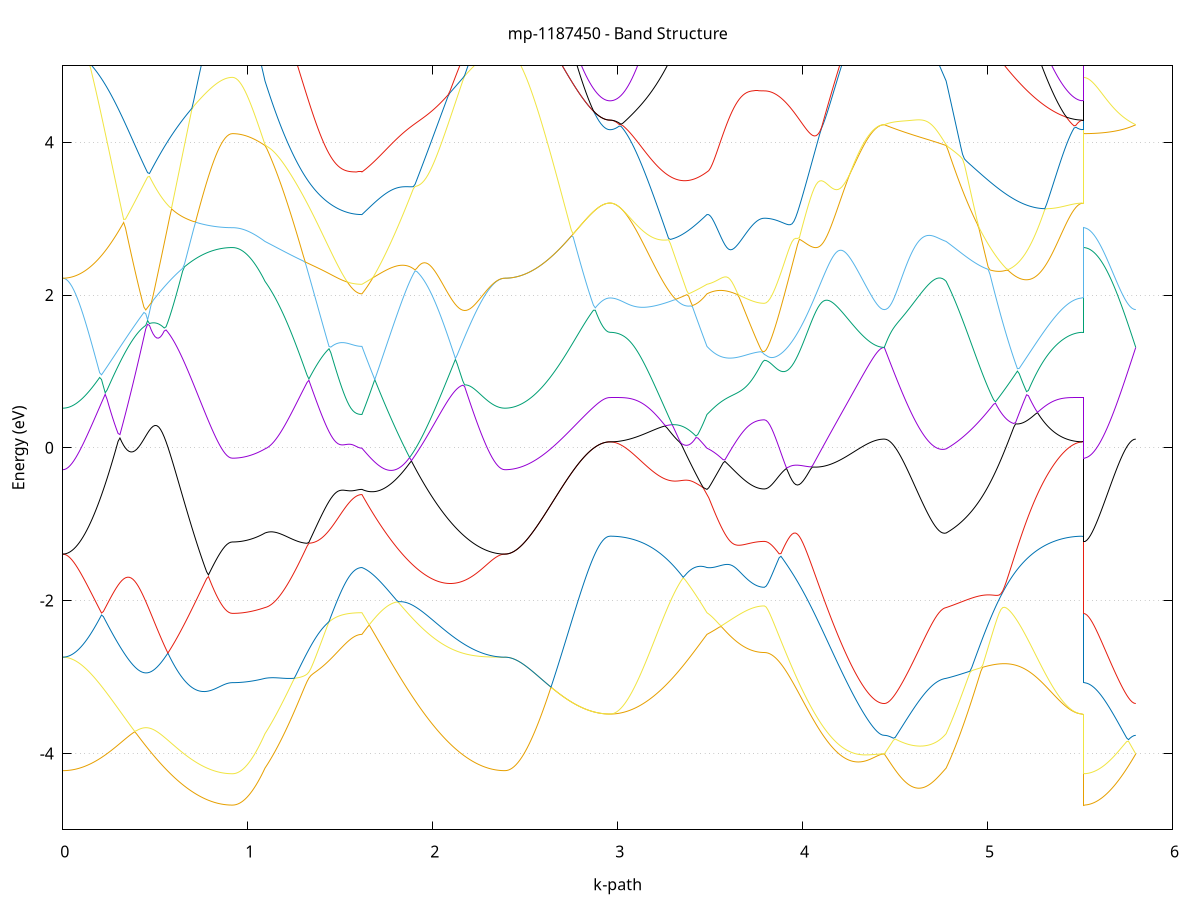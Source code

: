 set title 'mp-1187450 - Band Structure'
set xlabel 'k-path'
set ylabel 'Energy (eV)'
set grid y
set yrange [-5:5]
set terminal png size 800,600
set output 'mp-1187450_bands_gnuplot.png'
plot '-' using 1:2 with lines notitle, '-' using 1:2 with lines notitle, '-' using 1:2 with lines notitle, '-' using 1:2 with lines notitle, '-' using 1:2 with lines notitle, '-' using 1:2 with lines notitle, '-' using 1:2 with lines notitle, '-' using 1:2 with lines notitle, '-' using 1:2 with lines notitle, '-' using 1:2 with lines notitle, '-' using 1:2 with lines notitle, '-' using 1:2 with lines notitle, '-' using 1:2 with lines notitle, '-' using 1:2 with lines notitle, '-' using 1:2 with lines notitle, '-' using 1:2 with lines notitle, '-' using 1:2 with lines notitle, '-' using 1:2 with lines notitle, '-' using 1:2 with lines notitle, '-' using 1:2 with lines notitle, '-' using 1:2 with lines notitle, '-' using 1:2 with lines notitle, '-' using 1:2 with lines notitle, '-' using 1:2 with lines notitle, '-' using 1:2 with lines notitle, '-' using 1:2 with lines notitle, '-' using 1:2 with lines notitle, '-' using 1:2 with lines notitle, '-' using 1:2 with lines notitle, '-' using 1:2 with lines notitle, '-' using 1:2 with lines notitle, '-' using 1:2 with lines notitle, '-' using 1:2 with lines notitle, '-' using 1:2 with lines notitle, '-' using 1:2 with lines notitle, '-' using 1:2 with lines notitle, '-' using 1:2 with lines notitle, '-' using 1:2 with lines notitle, '-' using 1:2 with lines notitle, '-' using 1:2 with lines notitle, '-' using 1:2 with lines notitle, '-' using 1:2 with lines notitle, '-' using 1:2 with lines notitle, '-' using 1:2 with lines notitle, '-' using 1:2 with lines notitle, '-' using 1:2 with lines notitle, '-' using 1:2 with lines notitle, '-' using 1:2 with lines notitle
0.000000 -17.400870
0.009970 -17.400770
0.019940 -17.400570
0.029910 -17.400270
0.039880 -17.399870
0.049849 -17.399270
0.059819 -17.398670
0.069789 -17.397870
0.079759 -17.397070
0.089729 -17.396070
0.099699 -17.394970
0.109669 -17.393870
0.119639 -17.392570
0.129608 -17.391270
0.139578 -17.389970
0.149548 -17.388570
0.159518 -17.387070
0.169488 -17.385670
0.179458 -17.384170
0.189428 -17.382670
0.199398 -17.381170
0.209367 -17.379670
0.219337 -17.378170
0.229307 -17.376770
0.239277 -17.375370
0.249247 -17.374070
0.259217 -17.372770
0.269187 -17.371570
0.279157 -17.370370
0.289127 -17.369270
0.299096 -17.368170
0.309066 -17.367170
0.319036 -17.366170
0.329006 -17.365270
0.338976 -17.364370
0.348946 -17.363470
0.358916 -17.362670
0.368886 -17.361870
0.378855 -17.361070
0.388825 -17.360370
0.398795 -17.359670
0.408765 -17.358970
0.418735 -17.358370
0.428705 -17.357670
0.438675 -17.357070
0.448645 -17.356470
0.458614 -17.355870
0.468584 -17.355370
0.478554 -17.354770
0.488524 -17.354270
0.498494 -17.353670
0.508464 -17.353170
0.518434 -17.352670
0.528404 -17.352170
0.538374 -17.351670
0.548343 -17.351170
0.558313 -17.350770
0.568283 -17.350270
0.578253 -17.349770
0.588223 -17.349370
0.598193 -17.348970
0.608163 -17.348570
0.618133 -17.348070
0.628102 -17.347670
0.638072 -17.347270
0.648042 -17.346970
0.658012 -17.346570
0.667982 -17.346170
0.677952 -17.345870
0.687922 -17.345470
0.697892 -17.345170
0.707862 -17.344870
0.717831 -17.344570
0.727801 -17.344270
0.737771 -17.343970
0.747741 -17.343670
0.757711 -17.343370
0.767681 -17.343170
0.777651 -17.342870
0.787621 -17.342670
0.797590 -17.342470
0.807560 -17.342270
0.817530 -17.342070
0.827500 -17.341970
0.837470 -17.341770
0.847440 -17.341670
0.857410 -17.341570
0.867380 -17.341470
0.877349 -17.341370
0.887319 -17.341270
0.897289 -17.341270
0.907259 -17.341370
0.917229 -17.341470
0.917229 -17.341470
0.927012 -17.341470
0.936796 -17.341470
0.946579 -17.341570
0.956362 -17.341570
0.966145 -17.341570
0.975929 -17.341670
0.985712 -17.341770
0.995495 -17.341770
1.005278 -17.341870
1.015062 -17.341970
1.024845 -17.342070
1.034628 -17.342170
1.044412 -17.342270
1.054195 -17.342470
1.063978 -17.342570
1.073761 -17.342770
1.083545 -17.342870
1.093328 -17.343070
1.093328 -17.343070
1.103216 -17.343170
1.113104 -17.343170
1.122992 -17.343070
1.132880 -17.342970
1.142767 -17.342770
1.152655 -17.342570
1.162543 -17.342270
1.172431 -17.341870
1.182319 -17.341370
1.192207 -17.340870
1.202095 -17.340270
1.211983 -17.339570
1.221871 -17.338870
1.231758 -17.338070
1.241646 -17.337270
1.251534 -17.336370
1.261422 -17.335370
1.271310 -17.334270
1.281198 -17.333170
1.291086 -17.332070
1.300974 -17.330870
1.310862 -17.329570
1.320749 -17.328270
1.330637 -17.326870
1.340525 -17.325470
1.350413 -17.323970
1.360301 -17.322470
1.370189 -17.320970
1.380077 -17.319370
1.389965 -17.317770
1.399853 -17.316070
1.409740 -17.314370
1.419628 -17.312670
1.429516 -17.310870
1.439404 -17.309170
1.449292 -17.307370
1.459180 -17.305670
1.469068 -17.303870
1.478956 -17.302170
1.488844 -17.300470
1.498731 -17.298870
1.508619 -17.297270
1.518507 -17.295970
1.528395 -17.294970
1.538283 -17.294370
1.548171 -17.293970
1.558059 -17.293670
1.567947 -17.293370
1.577834 -17.293270
1.587722 -17.293070
1.597610 -17.292970
1.607498 -17.292970
1.617386 -17.292970
1.617386 -17.292970
1.627298 -17.291570
1.637209 -17.290170
1.647121 -17.288770
1.657032 -17.287470
1.666944 -17.286070
1.676855 -17.284770
1.686767 -17.283470
1.696678 -17.282070
1.706590 -17.280770
1.716501 -17.279370
1.726413 -17.278070
1.736324 -17.276770
1.746236 -17.275470
1.756148 -17.274170
1.766059 -17.274070
1.775971 -17.275170
1.785882 -17.276370
1.795794 -17.277470
1.805705 -17.278670
1.815617 -17.279970
1.825528 -17.281170
1.835440 -17.282470
1.845351 -17.283770
1.855263 -17.285070
1.865174 -17.286470
1.875086 -17.287870
1.884997 -17.289270
1.894909 -17.290670
1.904821 -17.292170
1.914732 -17.293670
1.924644 -17.295070
1.934555 -17.296670
1.944467 -17.298170
1.954378 -17.299670
1.964290 -17.301270
1.974201 -17.302770
1.984113 -17.305970
1.994024 -17.310270
2.003936 -17.314370
2.013847 -17.318470
2.023759 -17.322570
2.033670 -17.326470
2.043582 -17.330370
2.053494 -17.334170
2.063405 -17.337870
2.073317 -17.341470
2.083228 -17.344970
2.093140 -17.348370
2.103051 -17.351670
2.112963 -17.354870
2.122874 -17.358070
2.132786 -17.361070
2.142697 -17.363970
2.152609 -17.366770
2.162520 -17.369570
2.172432 -17.372170
2.182343 -17.374670
2.192255 -17.377070
2.202167 -17.379370
2.212078 -17.381470
2.221990 -17.383570
2.231901 -17.385470
2.241813 -17.387370
2.251724 -17.389070
2.261636 -17.390670
2.271547 -17.392170
2.281459 -17.393570
2.291370 -17.394770
2.301282 -17.395970
2.311193 -17.396970
2.321105 -17.397870
2.331016 -17.398670
2.340928 -17.399270
2.350840 -17.399870
2.360751 -17.400270
2.370663 -17.400570
2.380574 -17.400770
2.390486 -17.400870
2.390486 -17.400870
2.400457 -17.400870
2.410429 -17.400870
2.420400 -17.400770
2.430371 -17.400770
2.440343 -17.400770
2.450314 -17.400770
2.460286 -17.400670
2.470257 -17.400670
2.480229 -17.400570
2.490200 -17.400570
2.500171 -17.400470
2.510143 -17.400470
2.520114 -17.400370
2.530086 -17.400270
2.540057 -17.400270
2.550029 -17.400170
2.560000 -17.400070
2.569971 -17.399970
2.579943 -17.399870
2.589914 -17.399770
2.599886 -17.399770
2.609857 -17.399670
2.619829 -17.399570
2.629800 -17.399370
2.639771 -17.399270
2.649743 -17.399170
2.659714 -17.399070
2.669686 -17.398970
2.679657 -17.398870
2.689629 -17.398770
2.699600 -17.398670
2.709571 -17.398570
2.719543 -17.398470
2.729514 -17.398370
2.739486 -17.398270
2.749457 -17.398270
2.759429 -17.398170
2.769400 -17.398070
2.779371 -17.397970
2.789343 -17.397870
2.799314 -17.397770
2.809286 -17.397670
2.819257 -17.397670
2.829229 -17.397570
2.839200 -17.397470
2.849172 -17.397470
2.859143 -17.397370
2.869114 -17.397370
2.879086 -17.397270
2.889057 -17.397270
2.899029 -17.397170
2.909000 -17.397170
2.918972 -17.397170
2.928943 -17.397070
2.938914 -17.397070
2.948886 -17.397070
2.958857 -17.397070
2.958857 -17.397070
2.968745 -17.397070
2.978633 -17.396870
2.988521 -17.396570
2.998409 -17.396170
3.008297 -17.395670
3.018185 -17.394970
3.028072 -17.394270
3.037960 -17.393370
3.047848 -17.392370
3.057736 -17.391270
3.067624 -17.390070
3.077512 -17.388770
3.087400 -17.387270
3.097288 -17.385770
3.107176 -17.384070
3.117063 -17.382270
3.126951 -17.380470
3.136839 -17.378470
3.146727 -17.376370
3.156615 -17.374170
3.166503 -17.371870
3.176391 -17.369470
3.186279 -17.366970
3.196167 -17.364370
3.206054 -17.361670
3.215942 -17.358970
3.225830 -17.356070
3.235718 -17.353170
3.245606 -17.350170
3.255494 -17.347070
3.265382 -17.343970
3.275270 -17.340770
3.285158 -17.337570
3.295045 -17.334270
3.304933 -17.331070
3.314821 -17.327770
3.324709 -17.324670
3.334597 -17.321570
3.344485 -17.318670
3.354373 -17.315870
3.364261 -17.313370
3.374149 -17.310970
3.384036 -17.308870
3.393924 -17.306870
3.403812 -17.305070
3.413700 -17.303270
3.423588 -17.301670
3.433476 -17.300170
3.443364 -17.298670
3.453252 -17.297170
3.463140 -17.295770
3.473027 -17.294270
3.482915 -17.292970
3.482915 -17.292970
3.492611 -17.292370
3.502307 -17.291770
3.512003 -17.291270
3.521699 -17.290670
3.531395 -17.290070
3.541091 -17.289470
3.550787 -17.288870
3.560483 -17.288170
3.570179 -17.287570
3.579874 -17.286970
3.589570 -17.286370
3.599266 -17.285870
3.608962 -17.285270
3.618658 -17.284670
3.628354 -17.284170
3.638050 -17.283670
3.647746 -17.283170
3.657442 -17.282670
3.667138 -17.282170
3.676834 -17.281970
3.686529 -17.282070
3.696225 -17.282170
3.705921 -17.282270
3.715617 -17.282470
3.725313 -17.282470
3.735009 -17.282570
3.744705 -17.282670
3.754401 -17.282770
3.764097 -17.282770
3.773793 -17.282870
3.783489 -17.282870
3.793185 -17.282870
3.793185 -17.282870
3.803163 -17.282870
3.813141 -17.282970
3.823119 -17.283170
3.833097 -17.283370
3.843075 -17.283670
3.853053 -17.283970
3.863031 -17.284370
3.873010 -17.284870
3.882988 -17.285370
3.892966 -17.285970
3.902944 -17.286670
3.912922 -17.287370
3.922900 -17.288170
3.932878 -17.288970
3.942857 -17.289870
3.952835 -17.290770
3.962813 -17.291770
3.972791 -17.292870
3.982769 -17.293970
3.992747 -17.295170
4.002725 -17.296370
4.012704 -17.297670
4.022682 -17.298970
4.032660 -17.300270
4.042638 -17.301670
4.052616 -17.303070
4.062594 -17.304470
4.072572 -17.305870
4.082550 -17.307370
4.092529 -17.308870
4.102507 -17.310270
4.112485 -17.311770
4.122463 -17.313270
4.132441 -17.314770
4.142419 -17.316170
4.152397 -17.317670
4.162376 -17.319070
4.172354 -17.320470
4.182332 -17.321870
4.192310 -17.323170
4.202288 -17.324470
4.212266 -17.325770
4.222244 -17.326970
4.232223 -17.328170
4.242201 -17.329370
4.252179 -17.330470
4.262157 -17.331570
4.272135 -17.332570
4.282113 -17.333570
4.292091 -17.334470
4.302069 -17.335370
4.312048 -17.336170
4.322026 -17.336870
4.332004 -17.337570
4.341982 -17.338270
4.351960 -17.338870
4.361938 -17.339370
4.371916 -17.339870
4.381895 -17.340270
4.391873 -17.340570
4.401851 -17.340870
4.411829 -17.341070
4.421807 -17.341270
4.431785 -17.341370
4.441763 -17.341370
4.441763 -17.341370
4.451596 -17.341370
4.461429 -17.341370
4.471263 -17.341370
4.481096 -17.341470
4.490929 -17.341470
4.500762 -17.341470
4.510595 -17.341470
4.520428 -17.341570
4.530261 -17.341570
4.540094 -17.341570
4.549927 -17.341670
4.559760 -17.341670
4.569593 -17.341670
4.579426 -17.341770
4.589259 -17.341770
4.599092 -17.341870
4.608925 -17.341870
4.618758 -17.341970
4.628591 -17.341970
4.638424 -17.342070
4.648257 -17.342070
4.658091 -17.342170
4.667924 -17.342270
4.677757 -17.342270
4.687590 -17.342370
4.697423 -17.342470
4.707256 -17.342470
4.717089 -17.342570
4.726922 -17.342670
4.736755 -17.342770
4.746588 -17.342770
4.756421 -17.342870
4.766254 -17.342970
4.776087 -17.343070
4.776087 -17.343070
4.785969 -17.343270
4.795851 -17.343370
4.805732 -17.343570
4.815614 -17.343770
4.825496 -17.344070
4.835378 -17.344270
4.845259 -17.344470
4.855141 -17.344670
4.865023 -17.344970
4.874905 -17.345170
4.884786 -17.345470
4.894668 -17.345770
4.904550 -17.345970
4.914431 -17.346270
4.924313 -17.346570
4.934195 -17.346870
4.944077 -17.347170
4.953958 -17.347570
4.963840 -17.347870
4.973722 -17.348170
4.983604 -17.348570
4.993485 -17.348870
5.003367 -17.349270
5.013249 -17.349670
5.023131 -17.350070
5.033012 -17.350470
5.042894 -17.350970
5.052776 -17.351370
5.062657 -17.351870
5.072539 -17.352370
5.082421 -17.352870
5.092303 -17.353370
5.102184 -17.353970
5.112066 -17.354570
5.121948 -17.355170
5.131830 -17.355770
5.141711 -17.356470
5.151593 -17.357270
5.161475 -17.358070
5.171357 -17.358870
5.181238 -17.359770
5.191120 -17.360670
5.201002 -17.361670
5.210883 -17.362670
5.220765 -17.363770
5.230647 -17.364970
5.240529 -17.366170
5.250410 -17.367470
5.260292 -17.368870
5.270174 -17.370170
5.280056 -17.371670
5.289937 -17.373170
5.299819 -17.374670
5.309701 -17.376170
5.319583 -17.377670
5.329464 -17.379270
5.339346 -17.380770
5.349228 -17.382270
5.359109 -17.383770
5.368991 -17.385170
5.378873 -17.386570
5.388755 -17.387870
5.398636 -17.389170
5.408518 -17.390370
5.418400 -17.391470
5.428282 -17.392570
5.438163 -17.393470
5.448045 -17.394270
5.457927 -17.395070
5.467808 -17.395670
5.477690 -17.396170
5.487572 -17.396570
5.497454 -17.396870
5.507335 -17.397070
5.517217 -17.397070
5.517217 -17.341470
5.527017 -17.341470
5.536816 -17.341470
5.546616 -17.341470
5.556415 -17.341470
5.566215 -17.341470
5.576014 -17.341470
5.585814 -17.341470
5.595613 -17.341470
5.605413 -17.341470
5.615212 -17.341470
5.625012 -17.341470
5.634811 -17.341470
5.644611 -17.341470
5.654410 -17.341470
5.664210 -17.341470
5.674009 -17.341470
5.683809 -17.341470
5.693608 -17.341470
5.703408 -17.341470
5.713207 -17.341470
5.723007 -17.341470
5.732806 -17.341470
5.742606 -17.341370
5.752405 -17.341370
5.762205 -17.341370
5.772004 -17.341370
5.781804 -17.341370
5.791603 -17.341370
5.801403 -17.341370
e
0.000000 -17.343970
0.009970 -17.343970
0.019940 -17.343870
0.029910 -17.343670
0.039880 -17.343470
0.049849 -17.343270
0.059819 -17.342870
0.069789 -17.342470
0.079759 -17.342070
0.089729 -17.341470
0.099699 -17.340870
0.109669 -17.340170
0.119639 -17.339470
0.129608 -17.338570
0.139578 -17.337570
0.149548 -17.336470
0.159518 -17.335370
0.169488 -17.333970
0.179458 -17.332570
0.189428 -17.330970
0.199398 -17.329270
0.209367 -17.327370
0.219337 -17.325370
0.229307 -17.323170
0.239277 -17.320770
0.249247 -17.318270
0.259217 -17.315570
0.269187 -17.312670
0.279157 -17.309670
0.289127 -17.306570
0.299096 -17.303270
0.309066 -17.299870
0.319036 -17.296370
0.329006 -17.292870
0.338976 -17.289770
0.348946 -17.287870
0.358916 -17.287670
0.368886 -17.288170
0.378855 -17.288770
0.388825 -17.289470
0.398795 -17.290270
0.408765 -17.291070
0.418735 -17.291870
0.428705 -17.292570
0.438675 -17.293470
0.448645 -17.294270
0.458614 -17.295070
0.468584 -17.295870
0.478554 -17.296670
0.488524 -17.297470
0.498494 -17.298270
0.508464 -17.299070
0.518434 -17.299870
0.528404 -17.300670
0.538374 -17.301370
0.548343 -17.302170
0.558313 -17.302970
0.568283 -17.303670
0.578253 -17.304470
0.588223 -17.305170
0.598193 -17.305870
0.608163 -17.306670
0.618133 -17.307370
0.628102 -17.307970
0.638072 -17.308670
0.648042 -17.309370
0.658012 -17.309970
0.667982 -17.310570
0.677952 -17.311270
0.687922 -17.311870
0.697892 -17.312370
0.707862 -17.312970
0.717831 -17.313870
0.727801 -17.316370
0.737771 -17.318770
0.747741 -17.321070
0.757711 -17.323370
0.767681 -17.325470
0.777651 -17.327470
0.787621 -17.329370
0.797590 -17.331070
0.807560 -17.332670
0.817530 -17.334170
0.827500 -17.335570
0.837470 -17.336770
0.847440 -17.337870
0.857410 -17.338870
0.867380 -17.339670
0.877349 -17.340270
0.887319 -17.340870
0.897289 -17.341170
0.907259 -17.341170
0.917229 -17.341170
0.917229 -17.341170
0.927012 -17.341170
0.936796 -17.340970
0.946579 -17.340570
0.956362 -17.340070
0.966145 -17.339470
0.975929 -17.338770
0.985712 -17.337870
0.995495 -17.336870
1.005278 -17.335670
1.015062 -17.334370
1.024845 -17.332970
1.034628 -17.331470
1.044412 -17.329870
1.054195 -17.328070
1.063978 -17.326270
1.073761 -17.324370
1.083545 -17.322270
1.093328 -17.320170
1.093328 -17.320170
1.103216 -17.318570
1.113104 -17.316970
1.122992 -17.315370
1.132880 -17.313670
1.142767 -17.311970
1.152655 -17.310270
1.162543 -17.308570
1.172431 -17.306870
1.182319 -17.305170
1.192207 -17.303470
1.202095 -17.301870
1.211983 -17.300170
1.221871 -17.298570
1.231758 -17.296870
1.241646 -17.296670
1.251534 -17.296870
1.261422 -17.297070
1.271310 -17.297170
1.281198 -17.297270
1.291086 -17.297370
1.300974 -17.297370
1.310862 -17.297470
1.320749 -17.297470
1.330637 -17.297470
1.340525 -17.297470
1.350413 -17.297370
1.360301 -17.297270
1.370189 -17.297170
1.380077 -17.297070
1.389965 -17.296970
1.399853 -17.296770
1.409740 -17.296670
1.419628 -17.296470
1.429516 -17.296270
1.439404 -17.295970
1.449292 -17.295770
1.459180 -17.295570
1.469068 -17.295270
1.478956 -17.294970
1.488844 -17.294670
1.498731 -17.294370
1.508619 -17.293970
1.518507 -17.293470
1.528395 -17.292770
1.538283 -17.291670
1.548171 -17.290570
1.558059 -17.289470
1.567947 -17.288470
1.577834 -17.287670
1.587722 -17.286970
1.597610 -17.286470
1.607498 -17.286170
1.617386 -17.286070
1.617386 -17.286070
1.627298 -17.284270
1.637209 -17.282370
1.647121 -17.280570
1.657032 -17.278670
1.666944 -17.276770
1.676855 -17.274970
1.686767 -17.273070
1.696678 -17.271170
1.706590 -17.269270
1.716501 -17.268770
1.726413 -17.269770
1.736324 -17.270870
1.746236 -17.271870
1.756148 -17.272970
1.766059 -17.272870
1.775971 -17.271470
1.785882 -17.270170
1.795794 -17.268970
1.805705 -17.267670
1.815617 -17.266370
1.825528 -17.265070
1.835440 -17.263870
1.845351 -17.262570
1.855263 -17.261370
1.865174 -17.260170
1.875086 -17.258870
1.884997 -17.260670
1.894909 -17.265270
1.904821 -17.269870
1.914732 -17.274470
1.924644 -17.279170
1.934555 -17.283770
1.944467 -17.288270
1.954378 -17.292770
1.964290 -17.297270
1.974201 -17.301670
1.984113 -17.304370
1.994024 -17.305870
2.003936 -17.307470
2.013847 -17.308970
2.023759 -17.310570
2.033670 -17.312070
2.043582 -17.313570
2.053494 -17.315070
2.063405 -17.316570
2.073317 -17.317970
2.083228 -17.319470
2.093140 -17.320870
2.103051 -17.322170
2.112963 -17.323570
2.122874 -17.324870
2.132786 -17.326170
2.142697 -17.327470
2.152609 -17.328670
2.162520 -17.329870
2.172432 -17.330970
2.182343 -17.332070
2.192255 -17.333170
2.202167 -17.334170
2.212078 -17.335170
2.221990 -17.336070
2.231901 -17.336970
2.241813 -17.337770
2.251724 -17.338570
2.261636 -17.339270
2.271547 -17.339970
2.281459 -17.340570
2.291370 -17.341170
2.301282 -17.341670
2.311193 -17.342170
2.321105 -17.342570
2.331016 -17.342970
2.340928 -17.343270
2.350840 -17.343470
2.360751 -17.343670
2.370663 -17.343870
2.380574 -17.343970
2.390486 -17.343970
2.390486 -17.343970
2.400457 -17.343970
2.410429 -17.343970
2.420400 -17.343870
2.430371 -17.343870
2.440343 -17.343770
2.450314 -17.343670
2.460286 -17.343670
2.470257 -17.343570
2.480229 -17.343470
2.490200 -17.343370
2.500171 -17.343170
2.510143 -17.343070
2.520114 -17.342870
2.530086 -17.342770
2.540057 -17.342570
2.550029 -17.342370
2.560000 -17.342170
2.569971 -17.341970
2.579943 -17.341770
2.589914 -17.341570
2.599886 -17.341270
2.609857 -17.341070
2.619829 -17.340770
2.629800 -17.340570
2.639771 -17.340270
2.649743 -17.339970
2.659714 -17.339770
2.669686 -17.339470
2.679657 -17.339170
2.689629 -17.338970
2.699600 -17.338670
2.709571 -17.338370
2.719543 -17.338070
2.729514 -17.337770
2.739486 -17.337470
2.749457 -17.337170
2.759429 -17.336870
2.769400 -17.336570
2.779371 -17.336370
2.789343 -17.336070
2.799314 -17.335770
2.809286 -17.335570
2.819257 -17.335270
2.829229 -17.335070
2.839200 -17.334870
2.849172 -17.334570
2.859143 -17.334370
2.869114 -17.334170
2.879086 -17.334070
2.889057 -17.333870
2.899029 -17.333770
2.909000 -17.333570
2.918972 -17.333470
2.928943 -17.333370
2.938914 -17.333370
2.948886 -17.333370
2.958857 -17.333270
2.958857 -17.333270
2.968745 -17.333270
2.978633 -17.333370
2.988521 -17.333370
2.998409 -17.333370
3.008297 -17.333370
3.018185 -17.333370
3.028072 -17.333270
3.037960 -17.333270
3.047848 -17.333070
3.057736 -17.332970
3.067624 -17.332770
3.077512 -17.332570
3.087400 -17.332270
3.097288 -17.331970
3.107176 -17.331570
3.117063 -17.331170
3.126951 -17.330670
3.136839 -17.330170
3.146727 -17.329670
3.156615 -17.329070
3.166503 -17.328370
3.176391 -17.327670
3.186279 -17.326970
3.196167 -17.326170
3.206054 -17.325270
3.215942 -17.324470
3.225830 -17.323470
3.235718 -17.322570
3.245606 -17.321470
3.255494 -17.320470
3.265382 -17.319370
3.275270 -17.318170
3.285158 -17.316970
3.295045 -17.315770
3.304933 -17.314570
3.314821 -17.313270
3.324709 -17.311870
3.334597 -17.310470
3.344485 -17.309070
3.354373 -17.307670
3.364261 -17.306170
3.374149 -17.304570
3.384036 -17.303070
3.393924 -17.301470
3.403812 -17.299870
3.413700 -17.298270
3.423588 -17.296570
3.433476 -17.294870
3.443364 -17.293170
3.453252 -17.291370
3.463140 -17.289670
3.473027 -17.287870
3.482915 -17.286070
3.482915 -17.286070
3.492611 -17.285370
3.502307 -17.284670
3.512003 -17.284070
3.521699 -17.283570
3.531395 -17.283070
3.541091 -17.282670
3.550787 -17.282270
3.560483 -17.281970
3.570179 -17.281770
3.579874 -17.281570
3.589570 -17.281470
3.599266 -17.281370
3.608962 -17.281370
3.618658 -17.281370
3.628354 -17.281470
3.638050 -17.281470
3.647746 -17.281570
3.657442 -17.281670
3.667138 -17.281870
3.676834 -17.281770
3.686529 -17.281370
3.696225 -17.280970
3.705921 -17.280670
3.715617 -17.280370
3.725313 -17.280070
3.735009 -17.279870
3.744705 -17.279670
3.754401 -17.279470
3.764097 -17.279370
3.773793 -17.279270
3.783489 -17.279270
3.793185 -17.279270
3.793185 -17.279270
3.803163 -17.279270
3.813141 -17.279270
3.823119 -17.279470
3.833097 -17.279570
3.843075 -17.279770
3.853053 -17.279970
3.863031 -17.280270
3.873010 -17.280570
3.882988 -17.280970
3.892966 -17.281370
3.902944 -17.281770
3.912922 -17.282170
3.922900 -17.282670
3.932878 -17.283270
3.942857 -17.283770
3.952835 -17.284470
3.962813 -17.285070
3.972791 -17.285770
3.982769 -17.286570
3.992747 -17.287470
4.002725 -17.288370
4.012704 -17.289570
4.022682 -17.290770
4.032660 -17.292270
4.042638 -17.293870
4.052616 -17.295570
4.062594 -17.297370
4.072572 -17.299170
4.082550 -17.301070
4.092529 -17.302970
4.102507 -17.304870
4.112485 -17.306770
4.122463 -17.308670
4.132441 -17.310470
4.142419 -17.312270
4.152397 -17.314070
4.162376 -17.315770
4.172354 -17.317470
4.182332 -17.319070
4.192310 -17.320670
4.202288 -17.322270
4.212266 -17.323770
4.222244 -17.325170
4.232223 -17.326570
4.242201 -17.327870
4.252179 -17.329170
4.262157 -17.330370
4.272135 -17.331570
4.282113 -17.332670
4.292091 -17.333670
4.302069 -17.334670
4.312048 -17.335570
4.322026 -17.336470
4.332004 -17.337170
4.341982 -17.337970
4.351960 -17.338570
4.361938 -17.339170
4.371916 -17.339670
4.381895 -17.340070
4.391873 -17.340470
4.401851 -17.340770
4.411829 -17.341070
4.421807 -17.341270
4.431785 -17.341370
4.441763 -17.341370
4.441763 -17.341370
4.451596 -17.341370
4.461429 -17.341270
4.471263 -17.341170
4.481096 -17.341070
4.490929 -17.340870
4.500762 -17.340670
4.510595 -17.340370
4.520428 -17.340070
4.530261 -17.339770
4.540094 -17.339370
4.549927 -17.338970
4.559760 -17.338470
4.569593 -17.337970
4.579426 -17.337470
4.589259 -17.336970
4.599092 -17.336370
4.608925 -17.335670
4.618758 -17.335070
4.628591 -17.334370
4.638424 -17.333570
4.648257 -17.332870
4.658091 -17.332070
4.667924 -17.331270
4.677757 -17.330370
4.687590 -17.329470
4.697423 -17.328570
4.707256 -17.327570
4.717089 -17.326570
4.726922 -17.325570
4.736755 -17.324570
4.746588 -17.323470
4.756421 -17.322370
4.766254 -17.321270
4.776087 -17.320170
4.776087 -17.320170
4.785969 -17.317870
4.795851 -17.315570
4.805732 -17.313170
4.815614 -17.310670
4.825496 -17.308170
4.835378 -17.305570
4.845259 -17.302970
4.855141 -17.300370
4.865023 -17.298270
4.874905 -17.299170
4.884786 -17.299970
4.894668 -17.300770
4.904550 -17.301570
4.914431 -17.302470
4.924313 -17.303270
4.934195 -17.304070
4.944077 -17.304970
4.953958 -17.305770
4.963840 -17.306670
4.973722 -17.307470
4.983604 -17.308370
4.993485 -17.309170
5.003367 -17.310070
5.013249 -17.310870
5.023131 -17.311770
5.033012 -17.312570
5.042894 -17.313370
5.052776 -17.314270
5.062657 -17.315070
5.072539 -17.315870
5.082421 -17.316670
5.092303 -17.317470
5.102184 -17.318270
5.112066 -17.319070
5.121948 -17.319770
5.131830 -17.320570
5.141711 -17.321370
5.151593 -17.322070
5.161475 -17.322770
5.171357 -17.323470
5.181238 -17.324170
5.191120 -17.324870
5.201002 -17.325570
5.210883 -17.326170
5.220765 -17.326870
5.230647 -17.327470
5.240529 -17.327970
5.250410 -17.328570
5.260292 -17.329070
5.270174 -17.329570
5.280056 -17.330070
5.289937 -17.330470
5.299819 -17.330870
5.309701 -17.331270
5.319583 -17.331570
5.329464 -17.331870
5.339346 -17.332170
5.349228 -17.332470
5.359109 -17.332670
5.368991 -17.332870
5.378873 -17.332970
5.388755 -17.333170
5.398636 -17.333270
5.408518 -17.333370
5.418400 -17.333370
5.428282 -17.333370
5.438163 -17.333470
5.448045 -17.333470
5.457927 -17.333470
5.467808 -17.333370
5.477690 -17.333370
5.487572 -17.333370
5.497454 -17.333370
5.507335 -17.333270
5.517217 -17.333270
5.517217 -17.341170
5.527017 -17.341170
5.536816 -17.341170
5.546616 -17.341170
5.556415 -17.341170
5.566215 -17.341170
5.576014 -17.341170
5.585814 -17.341170
5.595613 -17.341270
5.605413 -17.341270
5.615212 -17.341270
5.625012 -17.341270
5.634811 -17.341270
5.644611 -17.341270
5.654410 -17.341270
5.664210 -17.341270
5.674009 -17.341270
5.683809 -17.341270
5.693608 -17.341270
5.703408 -17.341270
5.713207 -17.341270
5.723007 -17.341270
5.732806 -17.341270
5.742606 -17.341270
5.752405 -17.341370
5.762205 -17.341370
5.772004 -17.341370
5.781804 -17.341370
5.791603 -17.341370
5.801403 -17.341370
e
0.000000 -17.269870
0.009970 -17.269870
0.019940 -17.269770
0.029910 -17.269670
0.039880 -17.269870
0.049849 -17.269970
0.059819 -17.270170
0.069789 -17.270370
0.079759 -17.270570
0.089729 -17.270870
0.099699 -17.271170
0.109669 -17.271470
0.119639 -17.271770
0.129608 -17.272170
0.139578 -17.272570
0.149548 -17.272970
0.159518 -17.273470
0.169488 -17.273970
0.179458 -17.274470
0.189428 -17.274970
0.199398 -17.275470
0.209367 -17.276070
0.219337 -17.276670
0.229307 -17.277270
0.239277 -17.277870
0.249247 -17.278570
0.259217 -17.279170
0.269187 -17.279870
0.279157 -17.280570
0.289127 -17.281170
0.299096 -17.281870
0.309066 -17.282570
0.319036 -17.283170
0.329006 -17.283670
0.338976 -17.283770
0.348946 -17.282470
0.358916 -17.279370
0.368886 -17.275670
0.378855 -17.271570
0.388825 -17.267370
0.398795 -17.263070
0.408765 -17.258770
0.418735 -17.254370
0.428705 -17.249970
0.438675 -17.250570
0.448645 -17.251270
0.458614 -17.251970
0.468584 -17.252670
0.478554 -17.253470
0.488524 -17.254270
0.498494 -17.255170
0.508464 -17.256070
0.518434 -17.256970
0.528404 -17.257870
0.538374 -17.260570
0.548343 -17.263470
0.558313 -17.266470
0.568283 -17.269470
0.578253 -17.272570
0.588223 -17.275670
0.598193 -17.278770
0.608163 -17.281870
0.618133 -17.284970
0.628102 -17.287970
0.638072 -17.291070
0.648042 -17.294070
0.658012 -17.297070
0.667982 -17.300070
0.677952 -17.302970
0.687922 -17.305770
0.697892 -17.308570
0.707862 -17.311270
0.717831 -17.313470
0.727801 -17.313970
0.737771 -17.314470
0.747741 -17.314970
0.757711 -17.315470
0.767681 -17.315870
0.777651 -17.316270
0.787621 -17.316670
0.797590 -17.316970
0.807560 -17.317370
0.817530 -17.317670
0.827500 -17.317970
0.837470 -17.318170
0.847440 -17.318370
0.857410 -17.318570
0.867380 -17.318770
0.877349 -17.318870
0.887319 -17.318970
0.897289 -17.319070
0.907259 -17.319170
0.917229 -17.319170
0.917229 -17.319170
0.927012 -17.319070
0.936796 -17.318970
0.946579 -17.318770
0.956362 -17.318570
0.966145 -17.318270
0.975929 -17.317870
0.985712 -17.317370
0.995495 -17.316770
1.005278 -17.316170
1.015062 -17.315570
1.024845 -17.314770
1.034628 -17.313970
1.044412 -17.313070
1.054195 -17.312070
1.063978 -17.311070
1.073761 -17.309970
1.083545 -17.308870
1.093328 -17.307670
1.093328 -17.307670
1.103216 -17.306770
1.113104 -17.305770
1.122992 -17.304770
1.132880 -17.303770
1.142767 -17.302670
1.152655 -17.301470
1.162543 -17.300270
1.172431 -17.298970
1.182319 -17.297670
1.192207 -17.296270
1.202095 -17.295770
1.211983 -17.296070
1.221871 -17.296270
1.231758 -17.296470
1.241646 -17.295370
1.251534 -17.293770
1.261422 -17.292270
1.271310 -17.290770
1.281198 -17.289270
1.291086 -17.287770
1.300974 -17.286370
1.310862 -17.284970
1.320749 -17.283570
1.330637 -17.282170
1.340525 -17.280770
1.350413 -17.279470
1.360301 -17.278170
1.370189 -17.276870
1.380077 -17.275570
1.389965 -17.274370
1.399853 -17.273170
1.409740 -17.272070
1.419628 -17.270970
1.429516 -17.269870
1.439404 -17.268870
1.449292 -17.267870
1.459180 -17.266970
1.469068 -17.266070
1.478956 -17.265270
1.488844 -17.264470
1.498731 -17.263770
1.508619 -17.263170
1.518507 -17.262570
1.528395 -17.261970
1.538283 -17.261470
1.548171 -17.261070
1.558059 -17.260670
1.567947 -17.260370
1.577834 -17.260170
1.587722 -17.259970
1.597610 -17.259770
1.607498 -17.259670
1.617386 -17.259670
1.617386 -17.259670
1.627298 -17.260470
1.637209 -17.261270
1.647121 -17.262170
1.657032 -17.263070
1.666944 -17.263970
1.676855 -17.264870
1.686767 -17.265870
1.696678 -17.266770
1.706590 -17.267770
1.716501 -17.267370
1.726413 -17.265470
1.736324 -17.263670
1.746236 -17.261770
1.756148 -17.259970
1.766059 -17.258070
1.775971 -17.256270
1.785882 -17.254570
1.795794 -17.252770
1.805705 -17.251070
1.815617 -17.249570
1.825528 -17.250770
1.835440 -17.251970
1.845351 -17.253170
1.855263 -17.254270
1.865174 -17.255270
1.875086 -17.256370
1.884997 -17.257670
1.894909 -17.258270
1.904821 -17.259170
1.914732 -17.260070
1.924644 -17.260870
1.934555 -17.261570
1.944467 -17.262370
1.954378 -17.262970
1.964290 -17.263670
1.974201 -17.264270
1.984113 -17.264770
1.994024 -17.265270
2.003936 -17.265770
2.013847 -17.266170
2.023759 -17.266570
2.033670 -17.266970
2.043582 -17.267370
2.053494 -17.267670
2.063405 -17.267970
2.073317 -17.268170
2.083228 -17.268470
2.093140 -17.268670
2.103051 -17.268770
2.112963 -17.268970
2.122874 -17.269170
2.132786 -17.269270
2.142697 -17.269370
2.152609 -17.269470
2.162520 -17.269570
2.172432 -17.269570
2.182343 -17.269670
2.192255 -17.269670
2.202167 -17.269670
2.212078 -17.269770
2.221990 -17.269770
2.231901 -17.269770
2.241813 -17.269770
2.251724 -17.269770
2.261636 -17.269770
2.271547 -17.269670
2.281459 -17.269670
2.291370 -17.269670
2.301282 -17.269670
2.311193 -17.269670
2.321105 -17.269670
2.331016 -17.269670
2.340928 -17.269570
2.350840 -17.269570
2.360751 -17.269670
2.370663 -17.269770
2.380574 -17.269870
2.390486 -17.269870
2.390486 -17.269870
2.400457 -17.269870
2.410429 -17.269970
2.420400 -17.270470
2.430371 -17.271170
2.440343 -17.271970
2.450314 -17.272870
2.460286 -17.273970
2.470257 -17.275170
2.480229 -17.276470
2.490200 -17.277870
2.500171 -17.279270
2.510143 -17.280770
2.520114 -17.282270
2.530086 -17.283870
2.540057 -17.285470
2.550029 -17.287070
2.560000 -17.288670
2.569971 -17.290270
2.579943 -17.291870
2.589914 -17.293470
2.599886 -17.295070
2.609857 -17.296570
2.619829 -17.298170
2.629800 -17.299670
2.639771 -17.301170
2.649743 -17.302670
2.659714 -17.304070
2.669686 -17.305570
2.679657 -17.306970
2.689629 -17.308270
2.699600 -17.309570
2.709571 -17.310870
2.719543 -17.312170
2.729514 -17.313370
2.739486 -17.314470
2.749457 -17.315570
2.759429 -17.316670
2.769400 -17.317670
2.779371 -17.318670
2.789343 -17.319570
2.799314 -17.320470
2.809286 -17.321370
2.819257 -17.322070
2.829229 -17.322870
2.839200 -17.323570
2.849172 -17.324170
2.859143 -17.324770
2.869114 -17.325270
2.879086 -17.325670
2.889057 -17.326170
2.899029 -17.326470
2.909000 -17.326770
2.918972 -17.327070
2.928943 -17.327270
2.938914 -17.327370
2.948886 -17.327470
2.958857 -17.327470
2.958857 -17.327470
2.968745 -17.327470
2.978633 -17.327370
2.988521 -17.327370
2.998409 -17.327170
3.008297 -17.327070
3.018185 -17.326870
3.028072 -17.326670
3.037960 -17.326470
3.047848 -17.326170
3.057736 -17.325870
3.067624 -17.325470
3.077512 -17.325070
3.087400 -17.324670
3.097288 -17.324270
3.107176 -17.323770
3.117063 -17.323270
3.126951 -17.322670
3.136839 -17.322170
3.146727 -17.321570
3.156615 -17.320870
3.166503 -17.320170
3.176391 -17.319470
3.186279 -17.318770
3.196167 -17.317970
3.206054 -17.317170
3.215942 -17.316270
3.225830 -17.315370
3.235718 -17.314470
3.245606 -17.313470
3.255494 -17.312370
3.265382 -17.311270
3.275270 -17.310170
3.285158 -17.308870
3.295045 -17.307570
3.304933 -17.306070
3.314821 -17.304570
3.324709 -17.302770
3.334597 -17.300870
3.344485 -17.298670
3.354373 -17.296170
3.364261 -17.293470
3.374149 -17.290470
3.384036 -17.287070
3.393924 -17.283570
3.403812 -17.279770
3.413700 -17.275670
3.423588 -17.271570
3.433476 -17.267270
3.443364 -17.262770
3.453252 -17.258270
3.463140 -17.258170
3.473027 -17.258870
3.482915 -17.259670
3.482915 -17.259670
3.492611 -17.259970
3.502307 -17.260170
3.512003 -17.260370
3.521699 -17.260570
3.531395 -17.260570
3.541091 -17.260570
3.550787 -17.260370
3.560483 -17.260170
3.570179 -17.259970
3.579874 -17.259570
3.589570 -17.259170
3.599266 -17.258670
3.608962 -17.258070
3.618658 -17.257470
3.628354 -17.256870
3.638050 -17.256170
3.647746 -17.255470
3.657442 -17.254770
3.667138 -17.254070
3.676834 -17.253370
3.686529 -17.252670
3.696225 -17.251870
3.705921 -17.251270
3.715617 -17.250570
3.725313 -17.249970
3.735009 -17.249370
3.744705 -17.248770
3.754401 -17.248370
3.764097 -17.247970
3.773793 -17.247670
3.783489 -17.247470
3.793185 -17.247370
3.793185 -17.247370
3.803163 -17.247470
3.813141 -17.247870
3.823119 -17.248570
3.833097 -17.249370
3.843075 -17.250470
3.853053 -17.251670
3.863031 -17.253170
3.873010 -17.254670
3.882988 -17.256370
3.892966 -17.258170
3.902944 -17.260070
3.912922 -17.261970
3.922900 -17.263970
3.932878 -17.265970
3.942857 -17.268070
3.952835 -17.270070
3.962813 -17.272170
3.972791 -17.274170
3.982769 -17.276170
3.992747 -17.278070
4.002725 -17.279870
4.012704 -17.281570
4.022682 -17.283070
4.032660 -17.284470
4.042638 -17.285670
4.052616 -17.286670
4.062594 -17.287570
4.072572 -17.288470
4.082550 -17.289270
4.092529 -17.289970
4.102507 -17.290670
4.112485 -17.291370
4.122463 -17.292070
4.132441 -17.292670
4.142419 -17.293270
4.152397 -17.293870
4.162376 -17.294470
4.172354 -17.294970
4.182332 -17.295570
4.192310 -17.296070
4.202288 -17.296570
4.212266 -17.297070
4.222244 -17.297570
4.232223 -17.298070
4.242201 -17.298470
4.252179 -17.298870
4.262157 -17.299270
4.272135 -17.299670
4.282113 -17.300070
4.292091 -17.300370
4.302069 -17.300670
4.312048 -17.301070
4.322026 -17.301570
4.332004 -17.302070
4.341982 -17.302470
4.351960 -17.302870
4.361938 -17.303270
4.371916 -17.303570
4.381895 -17.303870
4.391873 -17.304070
4.401851 -17.304270
4.411829 -17.304370
4.421807 -17.304470
4.431785 -17.304570
4.441763 -17.304570
4.441763 -17.304570
4.451596 -17.304870
4.461429 -17.305470
4.471263 -17.306070
4.481096 -17.306770
4.490929 -17.307370
4.500762 -17.307970
4.510595 -17.308470
4.520428 -17.309070
4.530261 -17.309570
4.540094 -17.309970
4.549927 -17.310370
4.559760 -17.310770
4.569593 -17.311170
4.579426 -17.311370
4.589259 -17.311670
4.599092 -17.311870
4.608925 -17.312070
4.618758 -17.312170
4.628591 -17.312270
4.638424 -17.312270
4.648257 -17.312270
4.658091 -17.312170
4.667924 -17.312070
4.677757 -17.311870
4.687590 -17.311670
4.697423 -17.311470
4.707256 -17.311070
4.717089 -17.310770
4.726922 -17.310370
4.736755 -17.309870
4.746588 -17.309370
4.756421 -17.308870
4.766254 -17.308270
4.776087 -17.307670
4.776087 -17.307670
4.785969 -17.306370
4.795851 -17.305070
4.805732 -17.303570
4.815614 -17.302170
4.825496 -17.300670
4.835378 -17.299070
4.845259 -17.297470
4.855141 -17.297470
4.865023 -17.297670
4.874905 -17.294970
4.884786 -17.292270
4.894668 -17.289570
4.904550 -17.286870
4.914431 -17.284870
4.924313 -17.282970
4.934195 -17.280970
4.944077 -17.278970
4.953958 -17.276970
4.963840 -17.274970
4.973722 -17.272970
4.983604 -17.270870
4.993485 -17.268870
5.003367 -17.266870
5.013249 -17.264970
5.023131 -17.263070
5.033012 -17.261170
5.042894 -17.261470
5.052776 -17.263770
5.062657 -17.265970
5.072539 -17.268270
5.082421 -17.270470
5.092303 -17.272670
5.102184 -17.274870
5.112066 -17.276970
5.121948 -17.279170
5.131830 -17.281270
5.141711 -17.283370
5.151593 -17.285370
5.161475 -17.287470
5.171357 -17.289370
5.181238 -17.291370
5.191120 -17.293270
5.201002 -17.295170
5.210883 -17.297070
5.220765 -17.298870
5.230647 -17.300570
5.240529 -17.302270
5.250410 -17.303970
5.260292 -17.305570
5.270174 -17.307170
5.280056 -17.308670
5.289937 -17.310170
5.299819 -17.311570
5.309701 -17.312970
5.319583 -17.314270
5.329464 -17.315570
5.339346 -17.316770
5.349228 -17.317870
5.359109 -17.318970
5.368991 -17.319970
5.378873 -17.320870
5.388755 -17.321770
5.398636 -17.322670
5.408518 -17.323370
5.418400 -17.324070
5.428282 -17.324770
5.438163 -17.325270
5.448045 -17.325770
5.457927 -17.326270
5.467808 -17.326670
5.477690 -17.326970
5.487572 -17.327170
5.497454 -17.327370
5.507335 -17.327470
5.517217 -17.327470
5.517217 -17.319170
5.527017 -17.319170
5.536816 -17.319070
5.546616 -17.318970
5.556415 -17.318770
5.566215 -17.318570
5.576014 -17.318370
5.585814 -17.318170
5.595613 -17.317870
5.605413 -17.317470
5.615212 -17.317070
5.625012 -17.316670
5.634811 -17.316170
5.644611 -17.315670
5.654410 -17.315170
5.664210 -17.314570
5.674009 -17.313970
5.683809 -17.313370
5.693608 -17.312670
5.703408 -17.311970
5.713207 -17.311270
5.723007 -17.310570
5.732806 -17.309770
5.742606 -17.308970
5.752405 -17.308170
5.762205 -17.307370
5.772004 -17.306570
5.781804 -17.305770
5.791603 -17.304970
5.801403 -17.304570
e
0.000000 -17.269570
0.009970 -17.269570
0.019940 -17.269670
0.029910 -17.269670
0.039880 -17.269470
0.049849 -17.269170
0.059819 -17.268870
0.069789 -17.268470
0.079759 -17.268070
0.089729 -17.267570
0.099699 -17.267070
0.109669 -17.266470
0.119639 -17.265870
0.129608 -17.265270
0.139578 -17.264670
0.149548 -17.263970
0.159518 -17.263170
0.169488 -17.262370
0.179458 -17.261570
0.189428 -17.260770
0.199398 -17.259870
0.209367 -17.258870
0.219337 -17.257970
0.229307 -17.256970
0.239277 -17.255970
0.249247 -17.254870
0.259217 -17.253870
0.269187 -17.252770
0.279157 -17.251970
0.289127 -17.251170
0.299096 -17.250470
0.309066 -17.249770
0.319036 -17.249270
0.329006 -17.248770
0.338976 -17.248470
0.348946 -17.248170
0.358916 -17.248070
0.368886 -17.248070
0.378855 -17.248170
0.388825 -17.248370
0.398795 -17.248670
0.408765 -17.249070
0.418735 -17.249470
0.428705 -17.249870
0.438675 -17.245470
0.448645 -17.240970
0.458614 -17.240170
0.468584 -17.242270
0.478554 -17.244670
0.488524 -17.247070
0.498494 -17.249570
0.508464 -17.252170
0.518434 -17.254970
0.528404 -17.257670
0.538374 -17.258870
0.548343 -17.259870
0.558313 -17.260870
0.568283 -17.261770
0.578253 -17.262870
0.588223 -17.263870
0.598193 -17.264870
0.608163 -17.265870
0.618133 -17.266870
0.628102 -17.267870
0.638072 -17.268870
0.648042 -17.269870
0.658012 -17.270870
0.667982 -17.271770
0.677952 -17.272770
0.687922 -17.273670
0.697892 -17.274570
0.707862 -17.275370
0.717831 -17.276270
0.727801 -17.277070
0.737771 -17.277870
0.747741 -17.278570
0.757711 -17.279270
0.767681 -17.279970
0.777651 -17.280670
0.787621 -17.281270
0.797590 -17.281870
0.807560 -17.282370
0.817530 -17.282870
0.827500 -17.283270
0.837470 -17.283670
0.847440 -17.284070
0.857410 -17.284370
0.867380 -17.284670
0.877349 -17.284870
0.887319 -17.284970
0.897289 -17.285170
0.907259 -17.285170
0.917229 -17.285270
0.917229 -17.285270
0.927012 -17.285270
0.936796 -17.285270
0.946579 -17.285470
0.956362 -17.285570
0.966145 -17.285770
0.975929 -17.285970
0.985712 -17.286270
0.995495 -17.286570
1.005278 -17.286970
1.015062 -17.287370
1.024845 -17.287770
1.034628 -17.288270
1.044412 -17.288770
1.054195 -17.289270
1.063978 -17.289870
1.073761 -17.290470
1.083545 -17.291070
1.093328 -17.291670
1.093328 -17.291670
1.103216 -17.292170
1.113104 -17.292570
1.122992 -17.292970
1.132880 -17.293370
1.142767 -17.293770
1.152655 -17.294170
1.162543 -17.294570
1.172431 -17.294870
1.182319 -17.295170
1.192207 -17.295470
1.202095 -17.294870
1.211983 -17.293370
1.221871 -17.291770
1.231758 -17.290170
1.241646 -17.288470
1.251534 -17.286770
1.261422 -17.284970
1.271310 -17.283170
1.281198 -17.281270
1.291086 -17.279370
1.300974 -17.277470
1.310862 -17.275570
1.320749 -17.273670
1.330637 -17.271670
1.340525 -17.269770
1.350413 -17.267770
1.360301 -17.265770
1.370189 -17.263870
1.380077 -17.261970
1.389965 -17.259970
1.399853 -17.258070
1.409740 -17.256170
1.419628 -17.254270
1.429516 -17.252370
1.439404 -17.250470
1.449292 -17.248670
1.459180 -17.249270
1.469068 -17.250070
1.478956 -17.250770
1.488844 -17.251470
1.498731 -17.252070
1.508619 -17.252470
1.518507 -17.252870
1.528395 -17.253170
1.538283 -17.253370
1.548171 -17.253370
1.558059 -17.253270
1.567947 -17.253070
1.577834 -17.252770
1.587722 -17.252270
1.597610 -17.251870
1.607498 -17.251470
1.617386 -17.251370
1.617386 -17.251370
1.627298 -17.249370
1.637209 -17.247270
1.647121 -17.245270
1.657032 -17.243270
1.666944 -17.241370
1.676855 -17.239370
1.686767 -17.237470
1.696678 -17.235570
1.706590 -17.234770
1.716501 -17.236070
1.726413 -17.237470
1.736324 -17.238870
1.746236 -17.240270
1.756148 -17.241570
1.766059 -17.242970
1.775971 -17.244370
1.785882 -17.245670
1.795794 -17.246970
1.805705 -17.248270
1.815617 -17.249370
1.825528 -17.247770
1.835440 -17.246270
1.845351 -17.244770
1.855263 -17.248070
1.865174 -17.251870
1.875086 -17.256170
1.884997 -17.257370
1.894909 -17.256470
1.904821 -17.255370
1.914732 -17.254170
1.924644 -17.252970
1.934555 -17.251870
1.944467 -17.250770
1.954378 -17.249670
1.964290 -17.249870
1.974201 -17.250770
1.984113 -17.251570
1.994024 -17.252370
2.003936 -17.253270
2.013847 -17.254070
2.023759 -17.254770
2.033670 -17.255570
2.043582 -17.256270
2.053494 -17.256970
2.063405 -17.257670
2.073317 -17.258370
2.083228 -17.259070
2.093140 -17.259670
2.103051 -17.260370
2.112963 -17.260970
2.122874 -17.261570
2.132786 -17.262070
2.142697 -17.262670
2.152609 -17.263170
2.162520 -17.263670
2.172432 -17.264170
2.182343 -17.264670
2.192255 -17.265070
2.202167 -17.265570
2.212078 -17.265970
2.221990 -17.266270
2.231901 -17.266670
2.241813 -17.267070
2.251724 -17.267370
2.261636 -17.267670
2.271547 -17.267970
2.281459 -17.268170
2.291370 -17.268470
2.301282 -17.268670
2.311193 -17.268870
2.321105 -17.268970
2.331016 -17.269170
2.340928 -17.269270
2.350840 -17.269470
2.360751 -17.269570
2.370663 -17.269570
2.380574 -17.269570
2.390486 -17.269570
2.390486 -17.269570
2.400457 -17.269670
2.410429 -17.269970
2.420400 -17.270470
2.430371 -17.271170
2.440343 -17.271970
2.450314 -17.272870
2.460286 -17.273970
2.470257 -17.275170
2.480229 -17.276470
2.490200 -17.277870
2.500171 -17.279270
2.510143 -17.280770
2.520114 -17.282270
2.530086 -17.283870
2.540057 -17.285470
2.550029 -17.287070
2.560000 -17.288670
2.569971 -17.290270
2.579943 -17.291870
2.589914 -17.293470
2.599886 -17.294970
2.609857 -17.296570
2.619829 -17.298170
2.629800 -17.299670
2.639771 -17.301170
2.649743 -17.302670
2.659714 -17.304070
2.669686 -17.305570
2.679657 -17.306970
2.689629 -17.308270
2.699600 -17.309570
2.709571 -17.310870
2.719543 -17.312170
2.729514 -17.313370
2.739486 -17.314470
2.749457 -17.315570
2.759429 -17.316670
2.769400 -17.317670
2.779371 -17.318670
2.789343 -17.319570
2.799314 -17.320470
2.809286 -17.321370
2.819257 -17.322070
2.829229 -17.322870
2.839200 -17.323570
2.849172 -17.324170
2.859143 -17.324770
2.869114 -17.325270
2.879086 -17.325670
2.889057 -17.326170
2.899029 -17.326470
2.909000 -17.326770
2.918972 -17.327070
2.928943 -17.327270
2.938914 -17.327370
2.948886 -17.327470
2.958857 -17.327470
2.958857 -17.327470
2.968745 -17.327370
2.978633 -17.327270
2.988521 -17.326970
2.998409 -17.326570
3.008297 -17.326170
3.018185 -17.325570
3.028072 -17.324970
3.037960 -17.324270
3.047848 -17.323570
3.057736 -17.322670
3.067624 -17.321770
3.077512 -17.320870
3.087400 -17.319870
3.097288 -17.318870
3.107176 -17.317770
3.117063 -17.316570
3.126951 -17.315370
3.136839 -17.314170
3.146727 -17.312870
3.156615 -17.311570
3.166503 -17.310170
3.176391 -17.308770
3.186279 -17.307370
3.196167 -17.305870
3.206054 -17.304370
3.215942 -17.302770
3.225830 -17.301170
3.235718 -17.299570
3.245606 -17.297870
3.255494 -17.296170
3.265382 -17.294370
3.275270 -17.292670
3.285158 -17.290870
3.295045 -17.289070
3.304933 -17.287170
3.314821 -17.285370
3.324709 -17.283470
3.334597 -17.281470
3.344485 -17.279570
3.354373 -17.277670
3.364261 -17.275670
3.374149 -17.273670
3.384036 -17.271670
3.393924 -17.269670
3.403812 -17.267670
3.413700 -17.265670
3.423588 -17.263570
3.433476 -17.261570
3.443364 -17.259570
3.453252 -17.257470
3.463140 -17.255470
3.473027 -17.253370
3.482915 -17.251370
3.482915 -17.251370
3.492611 -17.250570
3.502307 -17.249670
3.512003 -17.248870
3.521699 -17.247970
3.531395 -17.247070
3.541091 -17.246170
3.550787 -17.245270
3.560483 -17.244370
3.570179 -17.243470
3.579874 -17.242670
3.589570 -17.241770
3.599266 -17.240970
3.608962 -17.240070
3.618658 -17.239370
3.628354 -17.238570
3.638050 -17.237970
3.647746 -17.237370
3.657442 -17.236970
3.667138 -17.236670
3.676834 -17.236570
3.686529 -17.236470
3.696225 -17.236570
3.705921 -17.236770
3.715617 -17.237070
3.725313 -17.237370
3.735009 -17.237670
3.744705 -17.237970
3.754401 -17.238270
3.764097 -17.238570
3.773793 -17.238770
3.783489 -17.238870
3.793185 -17.238870
3.793185 -17.238870
3.803163 -17.239070
3.813141 -17.239470
3.823119 -17.240170
3.833097 -17.240970
3.843075 -17.242070
3.853053 -17.243270
3.863031 -17.244670
3.873010 -17.246070
3.882988 -17.247570
3.892966 -17.249170
3.902944 -17.250770
3.912922 -17.252470
3.922900 -17.254170
3.932878 -17.255870
3.942857 -17.257570
3.952835 -17.259270
3.962813 -17.260970
3.972791 -17.262570
3.982769 -17.264270
3.992747 -17.265870
4.002725 -17.267570
4.012704 -17.269170
4.022682 -17.270670
4.032660 -17.272170
4.042638 -17.273670
4.052616 -17.275170
4.062594 -17.276570
4.072572 -17.277970
4.082550 -17.279370
4.092529 -17.280670
4.102507 -17.281970
4.112485 -17.283270
4.122463 -17.284470
4.132441 -17.285670
4.142419 -17.286870
4.152397 -17.287970
4.162376 -17.289070
4.172354 -17.290070
4.182332 -17.291070
4.192310 -17.292070
4.202288 -17.293070
4.212266 -17.293970
4.222244 -17.294870
4.232223 -17.295670
4.242201 -17.296470
4.252179 -17.297270
4.262157 -17.297970
4.272135 -17.298670
4.282113 -17.299370
4.292091 -17.299970
4.302069 -17.300570
4.312048 -17.301070
4.322026 -17.301270
4.332004 -17.301570
4.341982 -17.301770
4.351960 -17.302070
4.361938 -17.302270
4.371916 -17.302370
4.381895 -17.302570
4.391873 -17.302670
4.401851 -17.302770
4.411829 -17.302870
4.421807 -17.302970
4.431785 -17.302970
4.441763 -17.302970
4.441763 -17.302970
4.451596 -17.302670
4.461429 -17.302070
4.471263 -17.301270
4.481096 -17.300570
4.490929 -17.299870
4.500762 -17.299070
4.510595 -17.298370
4.520428 -17.297670
4.530261 -17.296970
4.540094 -17.296270
4.549927 -17.295570
4.559760 -17.294970
4.569593 -17.294370
4.579426 -17.293770
4.589259 -17.293270
4.599092 -17.292770
4.608925 -17.292270
4.618758 -17.291870
4.628591 -17.291470
4.638424 -17.291170
4.648257 -17.290870
4.658091 -17.290670
4.667924 -17.290470
4.677757 -17.290370
4.687590 -17.290270
4.697423 -17.290270
4.707256 -17.290270
4.717089 -17.290370
4.726922 -17.290470
4.736755 -17.290570
4.746588 -17.290770
4.756421 -17.291070
4.766254 -17.291370
4.776087 -17.291670
4.776087 -17.291670
4.785969 -17.292370
4.795851 -17.293070
4.805732 -17.293770
4.815614 -17.294470
4.825496 -17.295170
4.835378 -17.295970
4.845259 -17.296770
4.855141 -17.295770
4.865023 -17.294070
4.874905 -17.292270
4.884786 -17.290470
4.894668 -17.288670
4.904550 -17.286770
4.914431 -17.284270
4.924313 -17.281670
4.934195 -17.279070
4.944077 -17.276570
4.953958 -17.274170
4.963840 -17.271770
4.973722 -17.269470
4.983604 -17.267270
4.993485 -17.265170
5.003367 -17.263170
5.013249 -17.261270
5.023131 -17.259470
5.033012 -17.259170
5.042894 -17.259470
5.052776 -17.257870
5.062657 -17.256470
5.072539 -17.255270
5.082421 -17.254470
5.092303 -17.254070
5.102184 -17.253970
5.112066 -17.255270
5.121948 -17.258870
5.131830 -17.262470
5.141711 -17.265970
5.151593 -17.269470
5.161475 -17.272870
5.171357 -17.276270
5.181238 -17.279570
5.191120 -17.282770
5.201002 -17.285770
5.210883 -17.288770
5.220765 -17.291670
5.230647 -17.294370
5.240529 -17.296970
5.250410 -17.299470
5.260292 -17.301770
5.270174 -17.303970
5.280056 -17.306070
5.289937 -17.307970
5.299819 -17.309870
5.309701 -17.311570
5.319583 -17.313170
5.329464 -17.314570
5.339346 -17.315970
5.349228 -17.317270
5.359109 -17.318470
5.368991 -17.319570
5.378873 -17.320570
5.388755 -17.321470
5.398636 -17.322370
5.408518 -17.323170
5.418400 -17.323870
5.428282 -17.324570
5.438163 -17.325170
5.448045 -17.325670
5.457927 -17.326170
5.467808 -17.326570
5.477690 -17.326870
5.487572 -17.327170
5.497454 -17.327370
5.507335 -17.327470
5.517217 -17.327470
5.517217 -17.285270
5.527017 -17.285270
5.536816 -17.285370
5.546616 -17.285470
5.556415 -17.285670
5.566215 -17.285970
5.576014 -17.286370
5.585814 -17.286670
5.595613 -17.287170
5.605413 -17.287670
5.615212 -17.288170
5.625012 -17.288770
5.634811 -17.289370
5.644611 -17.290070
5.654410 -17.290770
5.664210 -17.291470
5.674009 -17.292270
5.683809 -17.293070
5.693608 -17.293870
5.703408 -17.294670
5.713207 -17.295570
5.723007 -17.296470
5.732806 -17.297370
5.742606 -17.298270
5.752405 -17.299170
5.762205 -17.300070
5.772004 -17.300970
5.781804 -17.301770
5.791603 -17.302570
5.801403 -17.302970
e
0.000000 -17.269570
0.009970 -17.269570
0.019940 -17.269470
0.029910 -17.269370
0.039880 -17.269170
0.049849 -17.268970
0.059819 -17.268670
0.069789 -17.268270
0.079759 -17.267970
0.089729 -17.267470
0.099699 -17.267070
0.109669 -17.266470
0.119639 -17.265770
0.129608 -17.265170
0.139578 -17.264470
0.149548 -17.263670
0.159518 -17.262870
0.169488 -17.262070
0.179458 -17.261170
0.189428 -17.260270
0.199398 -17.259370
0.209367 -17.258370
0.219337 -17.257470
0.229307 -17.256470
0.239277 -17.255570
0.249247 -17.254670
0.259217 -17.253670
0.269187 -17.252770
0.279157 -17.251570
0.289127 -17.250470
0.299096 -17.249370
0.309066 -17.248170
0.319036 -17.246970
0.329006 -17.245770
0.338976 -17.244570
0.348946 -17.243370
0.358916 -17.242170
0.368886 -17.240970
0.378855 -17.239670
0.388825 -17.238470
0.398795 -17.237270
0.408765 -17.236070
0.418735 -17.234870
0.428705 -17.234370
0.438675 -17.236170
0.448645 -17.238070
0.458614 -17.236470
0.468584 -17.231970
0.478554 -17.227870
0.488524 -17.226770
0.498494 -17.225670
0.508464 -17.224570
0.518434 -17.223570
0.528404 -17.222570
0.538374 -17.221570
0.548343 -17.220570
0.558313 -17.219570
0.568283 -17.218670
0.578253 -17.217770
0.588223 -17.216870
0.598193 -17.215970
0.608163 -17.215170
0.618133 -17.214370
0.628102 -17.213570
0.638072 -17.212870
0.648042 -17.212070
0.658012 -17.211370
0.667982 -17.210770
0.677952 -17.210070
0.687922 -17.209470
0.697892 -17.208870
0.707862 -17.208270
0.717831 -17.207770
0.727801 -17.207270
0.737771 -17.206770
0.747741 -17.206270
0.757711 -17.205870
0.767681 -17.205470
0.777651 -17.205070
0.787621 -17.204670
0.797590 -17.204370
0.807560 -17.204070
0.817530 -17.203770
0.827500 -17.203570
0.837470 -17.203270
0.847440 -17.203070
0.857410 -17.202970
0.867380 -17.202770
0.877349 -17.202670
0.887319 -17.202570
0.897289 -17.202470
0.907259 -17.202470
0.917229 -17.202470
0.917229 -17.202470
0.927012 -17.202470
0.936796 -17.202470
0.946579 -17.202470
0.956362 -17.202370
0.966145 -17.202370
0.975929 -17.202370
0.985712 -17.202370
0.995495 -17.202270
1.005278 -17.202270
1.015062 -17.202170
1.024845 -17.202170
1.034628 -17.202070
1.044412 -17.201970
1.054195 -17.201870
1.063978 -17.201870
1.073761 -17.203070
1.083545 -17.204470
1.093328 -17.205870
1.093328 -17.205870
1.103216 -17.206870
1.113104 -17.207970
1.122992 -17.209070
1.132880 -17.210270
1.142767 -17.211370
1.152655 -17.212570
1.162543 -17.213770
1.172431 -17.215070
1.182319 -17.216270
1.192207 -17.217470
1.202095 -17.218770
1.211983 -17.220070
1.221871 -17.221370
1.231758 -17.222570
1.241646 -17.223870
1.251534 -17.225170
1.261422 -17.226470
1.271310 -17.227770
1.281198 -17.229070
1.291086 -17.230370
1.300974 -17.231570
1.310862 -17.232870
1.320749 -17.234170
1.330637 -17.235370
1.340525 -17.236570
1.350413 -17.237770
1.360301 -17.238970
1.370189 -17.240170
1.380077 -17.241270
1.389965 -17.242370
1.399853 -17.243470
1.409740 -17.244570
1.419628 -17.245570
1.429516 -17.246570
1.439404 -17.247570
1.449292 -17.248470
1.459180 -17.246870
1.469068 -17.245070
1.478956 -17.243270
1.488844 -17.241470
1.498731 -17.239770
1.508619 -17.238070
1.518507 -17.236470
1.528395 -17.234870
1.538283 -17.233570
1.548171 -17.235470
1.558059 -17.237270
1.567947 -17.238870
1.577834 -17.240470
1.587722 -17.241870
1.597610 -17.243070
1.607498 -17.243870
1.617386 -17.244070
1.617386 -17.244070
1.627298 -17.239270
1.637209 -17.234370
1.647121 -17.229370
1.657032 -17.228470
1.666944 -17.229570
1.676855 -17.230870
1.686767 -17.232070
1.696678 -17.233470
1.706590 -17.233670
1.716501 -17.231770
1.726413 -17.229970
1.736324 -17.229170
1.746236 -17.230270
1.756148 -17.231370
1.766059 -17.232570
1.775971 -17.233670
1.785882 -17.234870
1.795794 -17.236070
1.805705 -17.237370
1.815617 -17.238770
1.825528 -17.240370
1.835440 -17.242270
1.845351 -17.244770
1.855263 -17.243370
1.865174 -17.241970
1.875086 -17.240770
1.884997 -17.241670
1.894909 -17.242970
1.904821 -17.244070
1.914732 -17.245170
1.924644 -17.246170
1.934555 -17.247170
1.944467 -17.248070
1.954378 -17.248970
1.964290 -17.248570
1.974201 -17.247470
1.984113 -17.246470
1.994024 -17.245370
2.003936 -17.244370
2.013847 -17.243370
2.023759 -17.242370
2.033670 -17.241470
2.043582 -17.241570
2.053494 -17.242670
2.063405 -17.243870
2.073317 -17.245070
2.083228 -17.246270
2.093140 -17.247470
2.103051 -17.248670
2.112963 -17.249870
2.122874 -17.251070
2.132786 -17.252270
2.142697 -17.253470
2.152609 -17.254670
2.162520 -17.255770
2.172432 -17.256870
2.182343 -17.257970
2.192255 -17.258970
2.202167 -17.259970
2.212078 -17.260970
2.221990 -17.261870
2.231901 -17.262770
2.241813 -17.263570
2.251724 -17.264370
2.261636 -17.265170
2.271547 -17.265770
2.281459 -17.266470
2.291370 -17.267070
2.301282 -17.267570
2.311193 -17.268070
2.321105 -17.268470
2.331016 -17.268870
2.340928 -17.269170
2.350840 -17.269370
2.360751 -17.269470
2.370663 -17.269570
2.380574 -17.269570
2.390486 -17.269570
2.390486 -17.269570
2.400457 -17.269670
2.410429 -17.269970
2.420400 -17.270070
2.430371 -17.270270
2.440343 -17.270470
2.450314 -17.270770
2.460286 -17.271070
2.470257 -17.271470
2.480229 -17.271870
2.490200 -17.272370
2.500171 -17.272770
2.510143 -17.273370
2.520114 -17.273970
2.530086 -17.274570
2.540057 -17.275170
2.550029 -17.275870
2.560000 -17.276570
2.569971 -17.277270
2.579943 -17.277970
2.589914 -17.278770
2.599886 -17.279570
2.609857 -17.280270
2.619829 -17.281070
2.629800 -17.281970
2.639771 -17.282770
2.649743 -17.283570
2.659714 -17.284370
2.669686 -17.285270
2.679657 -17.286070
2.689629 -17.286870
2.699600 -17.287770
2.709571 -17.288570
2.719543 -17.289370
2.729514 -17.290170
2.739486 -17.290870
2.749457 -17.291670
2.759429 -17.292370
2.769400 -17.293170
2.779371 -17.293870
2.789343 -17.294570
2.799314 -17.295170
2.809286 -17.295770
2.819257 -17.296370
2.829229 -17.296970
2.839200 -17.297470
2.849172 -17.297970
2.859143 -17.298470
2.869114 -17.298870
2.879086 -17.299270
2.889057 -17.299670
2.899029 -17.299970
2.909000 -17.300170
2.918972 -17.300370
2.928943 -17.300570
2.938914 -17.300670
2.948886 -17.300770
2.958857 -17.300770
2.958857 -17.300770
2.968745 -17.300770
2.978633 -17.300670
2.988521 -17.300470
2.998409 -17.300170
3.008297 -17.299870
3.018185 -17.299470
3.028072 -17.298970
3.037960 -17.298470
3.047848 -17.297870
3.057736 -17.297170
3.067624 -17.296370
3.077512 -17.295570
3.087400 -17.294670
3.097288 -17.293670
3.107176 -17.292670
3.117063 -17.291570
3.126951 -17.290370
3.136839 -17.289170
3.146727 -17.287870
3.156615 -17.286570
3.166503 -17.285170
3.176391 -17.283770
3.186279 -17.282170
3.196167 -17.280670
3.206054 -17.279070
3.215942 -17.277370
3.225830 -17.275670
3.235718 -17.273970
3.245606 -17.272270
3.255494 -17.270470
3.265382 -17.268670
3.275270 -17.266870
3.285158 -17.265070
3.295045 -17.263270
3.304933 -17.261570
3.314821 -17.259870
3.324709 -17.258370
3.334597 -17.257070
3.344485 -17.255970
3.354373 -17.255170
3.364261 -17.254570
3.374149 -17.254270
3.384036 -17.254270
3.393924 -17.254370
3.403812 -17.254670
3.413700 -17.255070
3.423588 -17.255570
3.433476 -17.256070
3.443364 -17.256770
3.453252 -17.257370
3.463140 -17.253570
3.473027 -17.248870
3.482915 -17.244070
3.482915 -17.244070
3.492611 -17.242170
3.502307 -17.240370
3.512003 -17.238470
3.521699 -17.236570
3.531395 -17.234770
3.541091 -17.232870
3.550787 -17.231070
3.560483 -17.229270
3.570179 -17.227570
3.579874 -17.227870
3.589570 -17.228270
3.599266 -17.228570
3.608962 -17.228870
3.618658 -17.229270
3.628354 -17.229470
3.638050 -17.229770
3.647746 -17.229870
3.657442 -17.229970
3.667138 -17.229870
3.676834 -17.229670
3.686529 -17.229470
3.696225 -17.229070
3.705921 -17.228670
3.715617 -17.228270
3.725313 -17.227770
3.735009 -17.227370
3.744705 -17.227070
3.754401 -17.226670
3.764097 -17.226470
3.773793 -17.226270
3.783489 -17.226170
3.793185 -17.226070
3.793185 -17.226070
3.803163 -17.226070
3.813141 -17.225970
3.823119 -17.225870
3.833097 -17.225770
3.843075 -17.225570
3.853053 -17.225270
3.863031 -17.225070
3.873010 -17.224670
3.882988 -17.224370
3.892966 -17.223970
3.902944 -17.223570
3.912922 -17.223070
3.922900 -17.222570
3.932878 -17.222070
3.942857 -17.221570
3.952835 -17.221070
3.962813 -17.220470
3.972791 -17.219870
3.982769 -17.219270
3.992747 -17.218570
4.002725 -17.217970
4.012704 -17.217270
4.022682 -17.216670
4.032660 -17.215970
4.042638 -17.215270
4.052616 -17.214570
4.062594 -17.213870
4.072572 -17.213170
4.082550 -17.212470
4.092529 -17.211670
4.102507 -17.210970
4.112485 -17.210270
4.122463 -17.209570
4.132441 -17.208770
4.142419 -17.208570
4.152397 -17.208270
4.162376 -17.208070
4.172354 -17.207770
4.182332 -17.207470
4.192310 -17.207270
4.202288 -17.206970
4.212266 -17.206670
4.222244 -17.206470
4.232223 -17.206170
4.242201 -17.205870
4.252179 -17.205670
4.262157 -17.205370
4.272135 -17.205070
4.282113 -17.204870
4.292091 -17.204570
4.302069 -17.204370
4.312048 -17.204070
4.322026 -17.203870
4.332004 -17.203670
4.341982 -17.203470
4.351960 -17.203270
4.361938 -17.203070
4.371916 -17.202970
4.381895 -17.202770
4.391873 -17.202670
4.401851 -17.202570
4.411829 -17.202470
4.421807 -17.202470
4.431785 -17.202370
4.441763 -17.202370
4.441763 -17.202370
4.451596 -17.202370
4.461429 -17.202370
4.471263 -17.202470
4.481096 -17.202470
4.490929 -17.202470
4.500762 -17.202470
4.510595 -17.202570
4.520428 -17.202570
4.530261 -17.202570
4.540094 -17.202570
4.549927 -17.202670
4.559760 -17.202670
4.569593 -17.202670
4.579426 -17.202670
4.589259 -17.202770
4.599092 -17.202770
4.608925 -17.202770
4.618758 -17.202770
4.628591 -17.202770
4.638424 -17.202770
4.648257 -17.202770
4.658091 -17.202770
4.667924 -17.202770
4.677757 -17.202770
4.687590 -17.202770
4.697423 -17.202770
4.707256 -17.202770
4.717089 -17.202770
4.726922 -17.202970
4.736755 -17.203270
4.746588 -17.203770
4.756421 -17.204370
4.766254 -17.205070
4.776087 -17.205870
4.776087 -17.205870
4.785969 -17.207370
4.795851 -17.208970
4.805732 -17.210570
4.815614 -17.212270
4.825496 -17.214070
4.835378 -17.215870
4.845259 -17.217770
4.855141 -17.219670
4.865023 -17.221670
4.874905 -17.223670
4.884786 -17.225770
4.894668 -17.227870
4.904550 -17.229970
4.914431 -17.232170
4.924313 -17.234370
4.934195 -17.236570
4.944077 -17.238770
4.953958 -17.240970
4.963840 -17.243270
4.973722 -17.245570
4.983604 -17.247770
4.993485 -17.250070
5.003367 -17.252370
5.013249 -17.254670
5.023131 -17.256970
5.033012 -17.257770
5.042894 -17.256270
5.052776 -17.254770
5.062657 -17.253370
5.072539 -17.252070
5.082421 -17.250870
5.092303 -17.249770
5.102184 -17.251670
5.112066 -17.254370
5.121948 -17.255070
5.131830 -17.256170
5.141711 -17.257470
5.151593 -17.258870
5.161475 -17.260470
5.171357 -17.262170
5.181238 -17.263870
5.191120 -17.265570
5.201002 -17.267370
5.210883 -17.269070
5.220765 -17.270870
5.230647 -17.272570
5.240529 -17.274370
5.250410 -17.275970
5.260292 -17.277670
5.270174 -17.279270
5.280056 -17.280870
5.289937 -17.282370
5.299819 -17.283870
5.309701 -17.285270
5.319583 -17.286670
5.329464 -17.287970
5.339346 -17.289270
5.349228 -17.290470
5.359109 -17.291670
5.368991 -17.292670
5.378873 -17.293770
5.388755 -17.294670
5.398636 -17.295570
5.408518 -17.296370
5.418400 -17.297170
5.428282 -17.297870
5.438163 -17.298470
5.448045 -17.298970
5.457927 -17.299470
5.467808 -17.299870
5.477690 -17.300170
5.487572 -17.300470
5.497454 -17.300670
5.507335 -17.300770
5.517217 -17.300770
5.517217 -17.202470
5.527017 -17.202470
5.536816 -17.202470
5.546616 -17.202470
5.556415 -17.202470
5.566215 -17.202470
5.576014 -17.202470
5.585814 -17.202470
5.595613 -17.202470
5.605413 -17.202470
5.615212 -17.202470
5.625012 -17.202470
5.634811 -17.202470
5.644611 -17.202470
5.654410 -17.202470
5.664210 -17.202370
5.674009 -17.202370
5.683809 -17.202370
5.693608 -17.202370
5.703408 -17.202370
5.713207 -17.202370
5.723007 -17.202370
5.732806 -17.202370
5.742606 -17.202370
5.752405 -17.202370
5.762205 -17.202370
5.772004 -17.202370
5.781804 -17.202370
5.791603 -17.202370
5.801403 -17.202370
e
0.000000 -17.223570
0.009970 -17.223570
0.019940 -17.223570
0.029910 -17.223670
0.039880 -17.223670
0.049849 -17.223770
0.059819 -17.223770
0.069789 -17.223870
0.079759 -17.223970
0.089729 -17.224070
0.099699 -17.224170
0.109669 -17.224270
0.119639 -17.224370
0.129608 -17.224470
0.139578 -17.224570
0.149548 -17.224770
0.159518 -17.224870
0.169488 -17.225070
0.179458 -17.225270
0.189428 -17.225370
0.199398 -17.225570
0.209367 -17.225670
0.219337 -17.225870
0.229307 -17.225970
0.239277 -17.226070
0.249247 -17.226170
0.259217 -17.226270
0.269187 -17.226270
0.279157 -17.226270
0.289127 -17.226170
0.299096 -17.226070
0.309066 -17.225770
0.319036 -17.225470
0.329006 -17.225170
0.338976 -17.224770
0.348946 -17.225370
0.358916 -17.226070
0.368886 -17.226870
0.378855 -17.227770
0.388825 -17.228770
0.398795 -17.229970
0.408765 -17.231270
0.418735 -17.232770
0.428705 -17.233670
0.438675 -17.232470
0.448645 -17.231270
0.458614 -17.230170
0.468584 -17.228970
0.478554 -17.227470
0.488524 -17.222970
0.498494 -17.218570
0.508464 -17.214170
0.518434 -17.209870
0.528404 -17.206270
0.538374 -17.205370
0.548343 -17.204470
0.558313 -17.203670
0.568283 -17.202870
0.578253 -17.202070
0.588223 -17.201370
0.598193 -17.200770
0.608163 -17.200070
0.618133 -17.199470
0.628102 -17.198970
0.638072 -17.198470
0.648042 -17.197970
0.658012 -17.197470
0.667982 -17.197070
0.677952 -17.196670
0.687922 -17.196370
0.697892 -17.196070
0.707862 -17.195770
0.717831 -17.195470
0.727801 -17.195270
0.737771 -17.194970
0.747741 -17.194770
0.757711 -17.194570
0.767681 -17.194470
0.777651 -17.194270
0.787621 -17.194170
0.797590 -17.194070
0.807560 -17.193970
0.817530 -17.193870
0.827500 -17.193770
0.837470 -17.193670
0.847440 -17.193570
0.857410 -17.193570
0.867380 -17.193470
0.877349 -17.193470
0.887319 -17.193470
0.897289 -17.193370
0.907259 -17.193370
0.917229 -17.193370
0.917229 -17.193370
0.927012 -17.193470
0.936796 -17.193570
0.946579 -17.193670
0.956362 -17.193970
0.966145 -17.194270
0.975929 -17.194670
0.985712 -17.195070
0.995495 -17.195670
1.005278 -17.196270
1.015062 -17.196970
1.024845 -17.197770
1.034628 -17.198670
1.044412 -17.199670
1.054195 -17.200770
1.063978 -17.201770
1.073761 -17.201670
1.083545 -17.201570
1.093328 -17.201370
1.093328 -17.201370
1.103216 -17.201270
1.113104 -17.201170
1.122992 -17.201070
1.132880 -17.200970
1.142767 -17.200870
1.152655 -17.200870
1.162543 -17.200770
1.172431 -17.200670
1.182319 -17.200570
1.192207 -17.200570
1.202095 -17.200470
1.211983 -17.200470
1.221871 -17.200370
1.231758 -17.200370
1.241646 -17.200370
1.251534 -17.200370
1.261422 -17.200270
1.271310 -17.200270
1.281198 -17.200270
1.291086 -17.200270
1.300974 -17.200370
1.310862 -17.200370
1.320749 -17.200470
1.330637 -17.200470
1.340525 -17.200670
1.350413 -17.201370
1.360301 -17.202570
1.370189 -17.203970
1.380077 -17.205270
1.389965 -17.206770
1.399853 -17.208270
1.409740 -17.209870
1.419628 -17.211470
1.429516 -17.213170
1.439404 -17.214870
1.449292 -17.216670
1.459180 -17.218470
1.469068 -17.220270
1.478956 -17.222170
1.488844 -17.224070
1.498731 -17.225970
1.508619 -17.227870
1.518507 -17.229870
1.528395 -17.231770
1.538283 -17.233270
1.548171 -17.231770
1.558059 -17.230370
1.567947 -17.229070
1.577834 -17.227770
1.587722 -17.226770
1.597610 -17.225870
1.607498 -17.225270
1.617386 -17.225070
1.617386 -17.225070
1.627298 -17.225670
1.637209 -17.226370
1.647121 -17.227370
1.657032 -17.224370
1.666944 -17.221470
1.676855 -17.222570
1.686767 -17.223670
1.696678 -17.224770
1.706590 -17.225870
1.716501 -17.226970
1.726413 -17.228070
1.736324 -17.228170
1.746236 -17.226470
1.756148 -17.224770
1.766059 -17.223070
1.775971 -17.221470
1.785882 -17.219870
1.795794 -17.218370
1.805705 -17.216870
1.815617 -17.221470
1.825528 -17.225970
1.835440 -17.230070
1.845351 -17.233670
1.855263 -17.236470
1.865174 -17.238570
1.875086 -17.240270
1.884997 -17.239670
1.894909 -17.238670
1.904821 -17.237770
1.914732 -17.236970
1.924644 -17.236470
1.934555 -17.236070
1.944467 -17.235770
1.954378 -17.235670
1.964290 -17.235770
1.974201 -17.236070
1.984113 -17.236470
1.994024 -17.237070
2.003936 -17.237770
2.013847 -17.238570
2.023759 -17.239470
2.033670 -17.240470
2.043582 -17.240470
2.053494 -17.239570
2.063405 -17.238670
2.073317 -17.237870
2.083228 -17.236970
2.093140 -17.236170
2.103051 -17.235370
2.112963 -17.234570
2.122874 -17.233770
2.132786 -17.233070
2.142697 -17.232370
2.152609 -17.231670
2.162520 -17.231070
2.172432 -17.230470
2.182343 -17.229870
2.192255 -17.229270
2.202167 -17.228770
2.212078 -17.228170
2.221990 -17.227670
2.231901 -17.227270
2.241813 -17.226770
2.251724 -17.226370
2.261636 -17.225970
2.271547 -17.225670
2.281459 -17.225270
2.291370 -17.224970
2.301282 -17.224770
2.311193 -17.224470
2.321105 -17.224270
2.331016 -17.224070
2.340928 -17.223970
2.350840 -17.223770
2.360751 -17.223670
2.370663 -17.223670
2.380574 -17.223570
2.390486 -17.223570
2.390486 -17.223570
2.400457 -17.223470
2.410429 -17.223170
2.420400 -17.222670
2.430371 -17.222070
2.440343 -17.221270
2.450314 -17.220270
2.460286 -17.219270
2.470257 -17.218070
2.480229 -17.216770
2.490200 -17.215470
2.500171 -17.214070
2.510143 -17.212670
2.520114 -17.211170
2.530086 -17.209670
2.540057 -17.208170
2.550029 -17.206670
2.560000 -17.205070
2.569971 -17.203570
2.579943 -17.203170
2.589914 -17.204770
2.599886 -17.206370
2.609857 -17.207870
2.619829 -17.209470
2.629800 -17.210970
2.639771 -17.212470
2.649743 -17.213870
2.659714 -17.215270
2.669686 -17.216670
2.679657 -17.217970
2.689629 -17.219270
2.699600 -17.220570
2.709571 -17.221770
2.719543 -17.222970
2.729514 -17.224170
2.739486 -17.225270
2.749457 -17.226270
2.759429 -17.227270
2.769400 -17.228270
2.779371 -17.229270
2.789343 -17.230070
2.799314 -17.230970
2.809286 -17.231770
2.819257 -17.232470
2.829229 -17.233170
2.839200 -17.233770
2.849172 -17.234370
2.859143 -17.234970
2.869114 -17.235470
2.879086 -17.235870
2.889057 -17.236270
2.899029 -17.236570
2.909000 -17.236870
2.918972 -17.237170
2.928943 -17.237270
2.938914 -17.237470
2.948886 -17.237470
2.958857 -17.237570
2.958857 -17.237570
2.968745 -17.237570
2.978633 -17.237570
2.988521 -17.237570
2.998409 -17.237570
3.008297 -17.237570
3.018185 -17.237670
3.028072 -17.237670
3.037960 -17.237770
3.047848 -17.237770
3.057736 -17.237870
3.067624 -17.237870
3.077512 -17.237970
3.087400 -17.238070
3.097288 -17.238170
3.107176 -17.238270
3.117063 -17.238370
3.126951 -17.238470
3.136839 -17.238670
3.146727 -17.238770
3.156615 -17.238970
3.166503 -17.239170
3.176391 -17.239370
3.186279 -17.239470
3.196167 -17.239770
3.206054 -17.239970
3.215942 -17.240170
3.225830 -17.240370
3.235718 -17.240670
3.245606 -17.240870
3.255494 -17.241170
3.265382 -17.241370
3.275270 -17.241570
3.285158 -17.241770
3.295045 -17.241970
3.304933 -17.241970
3.314821 -17.241970
3.324709 -17.241870
3.334597 -17.241570
3.344485 -17.240970
3.354373 -17.240170
3.364261 -17.239170
3.374149 -17.237870
3.384036 -17.236270
3.393924 -17.234670
3.403812 -17.232970
3.413700 -17.231170
3.423588 -17.229470
3.433476 -17.227970
3.443364 -17.226670
3.453252 -17.225570
3.463140 -17.224970
3.473027 -17.224870
3.482915 -17.225070
3.482915 -17.225070
3.492611 -17.225270
3.502307 -17.225470
3.512003 -17.225670
3.521699 -17.225970
3.531395 -17.226270
3.541091 -17.226570
3.550787 -17.226870
3.560483 -17.227170
3.570179 -17.227570
3.579874 -17.225870
3.589570 -17.224370
3.599266 -17.223070
3.608962 -17.222070
3.618658 -17.221370
3.628354 -17.221070
3.638050 -17.220870
3.647746 -17.220670
3.657442 -17.220570
3.667138 -17.220470
3.676834 -17.220370
3.686529 -17.220270
3.696225 -17.220170
3.705921 -17.220070
3.715617 -17.219970
3.725313 -17.219870
3.735009 -17.219770
3.744705 -17.219670
3.754401 -17.219570
3.764097 -17.219470
3.773793 -17.219470
3.783489 -17.219370
3.793185 -17.219370
3.793185 -17.219370
3.803163 -17.219270
3.813141 -17.219070
3.823119 -17.218770
3.833097 -17.218270
3.843075 -17.217770
3.853053 -17.217270
3.863031 -17.216770
3.873010 -17.216170
3.882988 -17.215670
3.892966 -17.215170
3.902944 -17.214670
3.912922 -17.214270
3.922900 -17.213870
3.932878 -17.213470
3.942857 -17.213070
3.952835 -17.212770
3.962813 -17.212470
3.972791 -17.212270
3.982769 -17.211970
3.992747 -17.211770
4.002725 -17.211570
4.012704 -17.211370
4.022682 -17.211070
4.032660 -17.210870
4.042638 -17.210670
4.052616 -17.210470
4.062594 -17.210270
4.072572 -17.210070
4.082550 -17.209870
4.092529 -17.209670
4.102507 -17.209470
4.112485 -17.209270
4.122463 -17.208970
4.132441 -17.208770
4.142419 -17.208070
4.152397 -17.207370
4.162376 -17.206670
4.172354 -17.205870
4.182332 -17.205170
4.192310 -17.204470
4.202288 -17.203770
4.212266 -17.203070
4.222244 -17.202370
4.232223 -17.201670
4.242201 -17.200970
4.252179 -17.200270
4.262157 -17.199670
4.272135 -17.198970
4.282113 -17.198370
4.292091 -17.197770
4.302069 -17.197170
4.312048 -17.196570
4.322026 -17.196070
4.332004 -17.195470
4.341982 -17.194970
4.351960 -17.194570
4.361938 -17.194170
4.371916 -17.193770
4.381895 -17.193370
4.391873 -17.193070
4.401851 -17.192870
4.411829 -17.192670
4.421807 -17.192470
4.431785 -17.192470
4.441763 -17.192370
4.441763 -17.192370
4.451596 -17.192470
4.461429 -17.192570
4.471263 -17.192670
4.481096 -17.192670
4.490929 -17.192770
4.500762 -17.192870
4.510595 -17.193070
4.520428 -17.193170
4.530261 -17.193370
4.540094 -17.193470
4.549927 -17.193670
4.559760 -17.193870
4.569593 -17.194170
4.579426 -17.194370
4.589259 -17.194670
4.599092 -17.194970
4.608925 -17.195270
4.618758 -17.195670
4.628591 -17.196070
4.638424 -17.196470
4.648257 -17.196870
4.658091 -17.197370
4.667924 -17.197870
4.677757 -17.198370
4.687590 -17.198970
4.697423 -17.199470
4.707256 -17.200070
4.717089 -17.200570
4.726922 -17.200970
4.736755 -17.201270
4.746588 -17.201470
4.756421 -17.201470
4.766254 -17.201470
4.776087 -17.201370
4.776087 -17.201370
4.785969 -17.201270
4.795851 -17.201070
4.805732 -17.200870
4.815614 -17.200570
4.825496 -17.200370
4.835378 -17.200070
4.845259 -17.199770
4.855141 -17.199370
4.865023 -17.198970
4.874905 -17.198570
4.884786 -17.198070
4.894668 -17.197570
4.904550 -17.197070
4.914431 -17.197070
4.924313 -17.198670
4.934195 -17.200470
4.944077 -17.202470
4.953958 -17.204570
4.963840 -17.206870
4.973722 -17.209370
4.983604 -17.211970
4.993485 -17.214770
5.003367 -17.217670
5.013249 -17.220670
5.023131 -17.223870
5.033012 -17.227070
5.042894 -17.230470
5.052776 -17.233870
5.062657 -17.237370
5.072539 -17.240870
5.082421 -17.244470
5.092303 -17.248070
5.102184 -17.248770
5.112066 -17.247870
5.121948 -17.246970
5.131830 -17.246170
5.141711 -17.245470
5.151593 -17.244770
5.161475 -17.244170
5.171357 -17.243570
5.181238 -17.243070
5.191120 -17.242570
5.201002 -17.242070
5.210883 -17.241670
5.220765 -17.241370
5.230647 -17.240970
5.240529 -17.240670
5.250410 -17.240370
5.260292 -17.240070
5.270174 -17.239870
5.280056 -17.239670
5.289937 -17.239470
5.299819 -17.239270
5.309701 -17.239070
5.319583 -17.238870
5.329464 -17.238770
5.339346 -17.238570
5.349228 -17.238470
5.359109 -17.238370
5.368991 -17.238270
5.378873 -17.238170
5.388755 -17.238070
5.398636 -17.237970
5.408518 -17.237870
5.418400 -17.237870
5.428282 -17.237770
5.438163 -17.237770
5.448045 -17.237670
5.457927 -17.237670
5.467808 -17.237570
5.477690 -17.237570
5.487572 -17.237570
5.497454 -17.237570
5.507335 -17.237570
5.517217 -17.237570
5.517217 -17.193370
5.527017 -17.193370
5.536816 -17.193370
5.546616 -17.193370
5.556415 -17.193370
5.566215 -17.193370
5.576014 -17.193370
5.585814 -17.193370
5.595613 -17.193370
5.605413 -17.193270
5.615212 -17.193270
5.625012 -17.193270
5.634811 -17.193270
5.644611 -17.193170
5.654410 -17.193170
5.664210 -17.193170
5.674009 -17.193070
5.683809 -17.193070
5.693608 -17.193070
5.703408 -17.192970
5.713207 -17.192970
5.723007 -17.192870
5.732806 -17.192870
5.742606 -17.192770
5.752405 -17.192770
5.762205 -17.192670
5.772004 -17.192570
5.781804 -17.192570
5.791603 -17.192470
5.801403 -17.192370
e
0.000000 -17.223570
0.009970 -17.223570
0.019940 -17.223570
0.029910 -17.223570
0.039880 -17.223570
0.049849 -17.223470
0.059819 -17.223470
0.069789 -17.223470
0.079759 -17.223370
0.089729 -17.223370
0.099699 -17.223270
0.109669 -17.223270
0.119639 -17.223170
0.129608 -17.223070
0.139578 -17.223070
0.149548 -17.222970
0.159518 -17.222970
0.169488 -17.222870
0.179458 -17.222770
0.189428 -17.222770
0.199398 -17.222670
0.209367 -17.222670
0.219337 -17.222670
0.229307 -17.222670
0.239277 -17.222670
0.249247 -17.222670
0.259217 -17.222770
0.269187 -17.222870
0.279157 -17.222970
0.289127 -17.223170
0.299096 -17.223370
0.309066 -17.223570
0.319036 -17.223970
0.329006 -17.224370
0.338976 -17.224670
0.348946 -17.224070
0.358916 -17.223370
0.368886 -17.222670
0.378855 -17.221870
0.388825 -17.220970
0.398795 -17.219970
0.408765 -17.218970
0.418735 -17.217870
0.428705 -17.216870
0.438675 -17.215770
0.448645 -17.214670
0.458614 -17.213570
0.468584 -17.212470
0.478554 -17.211370
0.488524 -17.210270
0.498494 -17.209270
0.508464 -17.208270
0.518434 -17.207270
0.528404 -17.205670
0.538374 -17.201570
0.548343 -17.197770
0.558313 -17.197670
0.568283 -17.197470
0.578253 -17.197270
0.588223 -17.197070
0.598193 -17.196870
0.608163 -17.196570
0.618133 -17.196370
0.628102 -17.196170
0.638072 -17.195870
0.648042 -17.195570
0.658012 -17.195370
0.667982 -17.195070
0.677952 -17.194770
0.687922 -17.194570
0.697892 -17.194270
0.707862 -17.193970
0.717831 -17.193770
0.727801 -17.193470
0.737771 -17.193270
0.747741 -17.192970
0.757711 -17.192770
0.767681 -17.192470
0.777651 -17.192270
0.787621 -17.192070
0.797590 -17.191870
0.807560 -17.191670
0.817530 -17.191470
0.827500 -17.191370
0.837470 -17.191170
0.847440 -17.191070
0.857410 -17.190970
0.867380 -17.190870
0.877349 -17.190770
0.887319 -17.190670
0.897289 -17.190670
0.907259 -17.190570
0.917229 -17.190570
0.917229 -17.190570
0.927012 -17.190570
0.936796 -17.190570
0.946579 -17.190470
0.956362 -17.190370
0.966145 -17.190270
0.975929 -17.190170
0.985712 -17.190070
0.995495 -17.189970
1.005278 -17.189770
1.015062 -17.189570
1.024845 -17.189470
1.034628 -17.189270
1.044412 -17.189070
1.054195 -17.188970
1.063978 -17.188870
1.073761 -17.188670
1.083545 -17.188670
1.093328 -17.188570
1.093328 -17.188570
1.103216 -17.188570
1.113104 -17.188670
1.122992 -17.188670
1.132880 -17.188770
1.142767 -17.188870
1.152655 -17.188970
1.162543 -17.189170
1.172431 -17.189370
1.182319 -17.189570
1.192207 -17.189870
1.202095 -17.190170
1.211983 -17.190570
1.221871 -17.190970
1.231758 -17.191470
1.241646 -17.191970
1.251534 -17.192470
1.261422 -17.193070
1.271310 -17.193770
1.281198 -17.194470
1.291086 -17.195270
1.300974 -17.196170
1.310862 -17.197070
1.320749 -17.198070
1.330637 -17.199070
1.340525 -17.200170
1.350413 -17.200770
1.360301 -17.200970
1.370189 -17.201270
1.380077 -17.201570
1.389965 -17.201970
1.399853 -17.202570
1.409740 -17.203070
1.419628 -17.203670
1.429516 -17.204270
1.439404 -17.204970
1.449292 -17.205570
1.459180 -17.206170
1.469068 -17.206770
1.478956 -17.207370
1.488844 -17.208070
1.498731 -17.208670
1.508619 -17.209270
1.518507 -17.209870
1.528395 -17.210570
1.538283 -17.211270
1.548171 -17.211970
1.558059 -17.212670
1.567947 -17.213370
1.577834 -17.214070
1.587722 -17.214770
1.597610 -17.215370
1.607498 -17.215770
1.617386 -17.215870
1.617386 -17.215870
1.627298 -17.216970
1.637209 -17.218070
1.647121 -17.219170
1.657032 -17.220270
1.666944 -17.219270
1.676855 -17.214170
1.686767 -17.209070
1.696678 -17.203870
1.706590 -17.198670
1.716501 -17.193470
1.726413 -17.188270
1.736324 -17.183170
1.746236 -17.187670
1.756148 -17.192370
1.766059 -17.197170
1.775971 -17.202070
1.785882 -17.206970
1.795794 -17.211870
1.805705 -17.216670
1.815617 -17.215470
1.825528 -17.214170
1.835440 -17.212870
1.845351 -17.211670
1.855263 -17.210470
1.865174 -17.209370
1.875086 -17.208270
1.884997 -17.207170
1.894909 -17.206170
1.904821 -17.205270
1.914732 -17.204270
1.924644 -17.203370
1.934555 -17.202570
1.944467 -17.203470
1.954378 -17.204570
1.964290 -17.205470
1.974201 -17.206370
1.984113 -17.207170
1.994024 -17.207970
2.003936 -17.208670
2.013847 -17.209370
2.023759 -17.210070
2.033670 -17.210670
2.043582 -17.211270
2.053494 -17.211870
2.063405 -17.212470
2.073317 -17.212970
2.083228 -17.213570
2.093140 -17.214170
2.103051 -17.214670
2.112963 -17.215170
2.122874 -17.215670
2.132786 -17.216270
2.142697 -17.216770
2.152609 -17.217270
2.162520 -17.217670
2.172432 -17.218170
2.182343 -17.218570
2.192255 -17.219070
2.202167 -17.219470
2.212078 -17.219870
2.221990 -17.220270
2.231901 -17.220570
2.241813 -17.220970
2.251724 -17.221270
2.261636 -17.221570
2.271547 -17.221870
2.281459 -17.222170
2.291370 -17.222370
2.301282 -17.222570
2.311193 -17.222770
2.321105 -17.222970
2.331016 -17.223170
2.340928 -17.223270
2.350840 -17.223370
2.360751 -17.223470
2.370663 -17.223570
2.380574 -17.223570
2.390486 -17.223570
2.390486 -17.223570
2.400457 -17.223470
2.410429 -17.223170
2.420400 -17.222670
2.430371 -17.222070
2.440343 -17.221270
2.450314 -17.220270
2.460286 -17.219270
2.470257 -17.218070
2.480229 -17.216770
2.490200 -17.215470
2.500171 -17.214070
2.510143 -17.212670
2.520114 -17.211170
2.530086 -17.209670
2.540057 -17.208170
2.550029 -17.206670
2.560000 -17.205070
2.569971 -17.203570
2.579943 -17.202070
2.589914 -17.200570
2.599886 -17.199070
2.609857 -17.197570
2.619829 -17.196170
2.629800 -17.194770
2.639771 -17.193370
2.649743 -17.192070
2.659714 -17.190770
2.669686 -17.189470
2.679657 -17.188170
2.689629 -17.186970
2.699600 -17.185870
2.709571 -17.184770
2.719543 -17.183670
2.729514 -17.182670
2.739486 -17.181670
2.749457 -17.180670
2.759429 -17.179770
2.769400 -17.178970
2.779371 -17.178070
2.789343 -17.177370
2.799314 -17.176670
2.809286 -17.175970
2.819257 -17.175270
2.829229 -17.174670
2.839200 -17.174170
2.849172 -17.173670
2.859143 -17.173270
2.869114 -17.172770
2.879086 -17.172470
2.889057 -17.172170
2.899029 -17.171870
2.909000 -17.171570
2.918972 -17.171370
2.928943 -17.171270
2.938914 -17.171170
2.948886 -17.171070
2.958857 -17.171070
2.958857 -17.171070
2.968745 -17.171070
2.978633 -17.171170
2.988521 -17.171370
2.998409 -17.171670
3.008297 -17.171970
3.018185 -17.172370
3.028072 -17.172770
3.037960 -17.173270
3.047848 -17.173870
3.057736 -17.174470
3.067624 -17.175070
3.077512 -17.175670
3.087400 -17.176370
3.097288 -17.177070
3.107176 -17.177870
3.117063 -17.178570
3.126951 -17.179370
3.136839 -17.180170
3.146727 -17.181070
3.156615 -17.181870
3.166503 -17.182770
3.176391 -17.183670
3.186279 -17.184570
3.196167 -17.185470
3.206054 -17.186370
3.215942 -17.187370
3.225830 -17.188270
3.235718 -17.189270
3.245606 -17.190270
3.255494 -17.191270
3.265382 -17.192270
3.275270 -17.193270
3.285158 -17.194270
3.295045 -17.195270
3.304933 -17.196370
3.314821 -17.197370
3.324709 -17.198470
3.334597 -17.199470
3.344485 -17.200570
3.354373 -17.201670
3.364261 -17.202770
3.374149 -17.203770
3.384036 -17.204870
3.393924 -17.205970
3.403812 -17.207070
3.413700 -17.208170
3.423588 -17.209270
3.433476 -17.210370
3.443364 -17.211470
3.453252 -17.212570
3.463140 -17.213670
3.473027 -17.214770
3.482915 -17.215870
3.482915 -17.215870
3.492611 -17.216270
3.502307 -17.216670
3.512003 -17.217070
3.521699 -17.217470
3.531395 -17.217770
3.541091 -17.218070
3.550787 -17.218270
3.560483 -17.218470
3.570179 -17.218570
3.579874 -17.218570
3.589570 -17.218470
3.599266 -17.218170
3.608962 -17.217470
3.618658 -17.216370
3.628354 -17.215070
3.638050 -17.213570
3.647746 -17.212070
3.657442 -17.210470
3.667138 -17.208870
3.676834 -17.207270
3.686529 -17.205770
3.696225 -17.204270
3.705921 -17.202870
3.715617 -17.201470
3.725313 -17.200170
3.735009 -17.198870
3.744705 -17.197770
3.754401 -17.196770
3.764097 -17.195970
3.773793 -17.195370
3.783489 -17.194970
3.793185 -17.194770
3.793185 -17.194770
3.803163 -17.194670
3.813141 -17.194370
3.823119 -17.193970
3.833097 -17.193270
3.843075 -17.192570
3.853053 -17.191670
3.863031 -17.190670
3.873010 -17.189870
3.882988 -17.189970
3.892966 -17.190170
3.902944 -17.190270
3.912922 -17.190370
3.922900 -17.190470
3.932878 -17.190570
3.942857 -17.190670
3.952835 -17.190770
3.962813 -17.190870
3.972791 -17.190970
3.982769 -17.190970
3.992747 -17.191070
4.002725 -17.191070
4.012704 -17.191070
4.022682 -17.191170
4.032660 -17.191170
4.042638 -17.191170
4.052616 -17.191170
4.062594 -17.191170
4.072572 -17.191170
4.082550 -17.191170
4.092529 -17.191170
4.102507 -17.191170
4.112485 -17.191170
4.122463 -17.191070
4.132441 -17.191170
4.142419 -17.191170
4.152397 -17.191170
4.162376 -17.191170
4.172354 -17.191170
4.182332 -17.191170
4.192310 -17.191170
4.202288 -17.191170
4.212266 -17.191270
4.222244 -17.191270
4.232223 -17.191370
4.242201 -17.191370
4.252179 -17.191370
4.262157 -17.191470
4.272135 -17.191570
4.282113 -17.191570
4.292091 -17.191670
4.302069 -17.191770
4.312048 -17.191770
4.322026 -17.191870
4.332004 -17.191970
4.341982 -17.191970
4.351960 -17.192070
4.361938 -17.192170
4.371916 -17.192170
4.381895 -17.192270
4.391873 -17.192270
4.401851 -17.192370
4.411829 -17.192370
4.421807 -17.192370
4.431785 -17.192370
4.441763 -17.192370
4.441763 -17.192370
4.451596 -17.192370
4.461429 -17.192270
4.471263 -17.192270
4.481096 -17.192170
4.490929 -17.192170
4.500762 -17.192070
4.510595 -17.191970
4.520428 -17.191970
4.530261 -17.191870
4.540094 -17.191870
4.549927 -17.191770
4.559760 -17.191670
4.569593 -17.191570
4.579426 -17.191470
4.589259 -17.191370
4.599092 -17.191270
4.608925 -17.191070
4.618758 -17.190970
4.628591 -17.190770
4.638424 -17.190670
4.648257 -17.190470
4.658091 -17.190270
4.667924 -17.190070
4.677757 -17.189970
4.687590 -17.189770
4.697423 -17.189570
4.707256 -17.189370
4.717089 -17.189170
4.726922 -17.189070
4.736755 -17.188870
4.746588 -17.188770
4.756421 -17.188670
4.766254 -17.188670
4.776087 -17.188570
4.776087 -17.188570
4.785969 -17.188570
4.795851 -17.188670
4.805732 -17.188770
4.815614 -17.188970
4.825496 -17.189270
4.835378 -17.189670
4.845259 -17.190070
4.855141 -17.190670
4.865023 -17.191370
4.874905 -17.192170
4.884786 -17.193170
4.894668 -17.194270
4.904550 -17.195570
4.914431 -17.196470
4.924313 -17.198070
4.934195 -17.200170
4.944077 -17.202370
4.953958 -17.204470
4.963840 -17.206670
4.973722 -17.208770
4.983604 -17.210970
4.993485 -17.213070
5.003367 -17.215170
5.013249 -17.217170
5.023131 -17.219170
5.033012 -17.221070
5.042894 -17.222870
5.052776 -17.224470
5.062657 -17.225870
5.072539 -17.227070
5.082421 -17.227870
5.092303 -17.228370
5.102184 -17.228270
5.112066 -17.227870
5.121948 -17.227070
5.131830 -17.225970
5.141711 -17.224570
5.151593 -17.222970
5.161475 -17.221270
5.171357 -17.219470
5.181238 -17.217570
5.191120 -17.215670
5.201002 -17.213770
5.210883 -17.211770
5.220765 -17.209770
5.230647 -17.207870
5.240529 -17.205870
5.250410 -17.203970
5.260292 -17.202070
5.270174 -17.200170
5.280056 -17.198270
5.289937 -17.196470
5.299819 -17.194670
5.309701 -17.192870
5.319583 -17.191170
5.329464 -17.189570
5.339346 -17.187970
5.349228 -17.186370
5.359109 -17.184870
5.368991 -17.183370
5.378873 -17.181970
5.388755 -17.180670
5.398636 -17.179370
5.408518 -17.178170
5.418400 -17.177070
5.428282 -17.176070
5.438163 -17.175070
5.448045 -17.174170
5.457927 -17.173370
5.467808 -17.172670
5.477690 -17.172170
5.487572 -17.171670
5.497454 -17.171370
5.507335 -17.171070
5.517217 -17.171070
5.517217 -17.190570
5.527017 -17.190570
5.536816 -17.190570
5.546616 -17.190670
5.556415 -17.190670
5.566215 -17.190670
5.576014 -17.190770
5.585814 -17.190770
5.595613 -17.190870
5.605413 -17.190870
5.615212 -17.190970
5.625012 -17.190970
5.634811 -17.191070
5.644611 -17.191170
5.654410 -17.191170
5.664210 -17.191270
5.674009 -17.191370
5.683809 -17.191470
5.693608 -17.191570
5.703408 -17.191570
5.713207 -17.191670
5.723007 -17.191770
5.732806 -17.191870
5.742606 -17.191970
5.752405 -17.192070
5.762205 -17.192070
5.772004 -17.192170
5.781804 -17.192270
5.791603 -17.192370
5.801403 -17.192370
e
0.000000 -17.170770
0.009970 -17.170770
0.019940 -17.170670
0.029910 -17.170670
0.039880 -17.170570
0.049849 -17.170470
0.059819 -17.170370
0.069789 -17.170270
0.079759 -17.170070
0.089729 -17.169870
0.099699 -17.169670
0.109669 -17.169970
0.119639 -17.170370
0.129608 -17.170970
0.139578 -17.171570
0.149548 -17.172170
0.159518 -17.172770
0.169488 -17.173470
0.179458 -17.174270
0.189428 -17.174970
0.199398 -17.175770
0.209367 -17.176670
0.219337 -17.177570
0.229307 -17.178470
0.239277 -17.179370
0.249247 -17.180370
0.259217 -17.181370
0.269187 -17.182370
0.279157 -17.183370
0.289127 -17.184370
0.299096 -17.185470
0.309066 -17.186470
0.319036 -17.187570
0.329006 -17.188570
0.338976 -17.189570
0.348946 -17.190570
0.358916 -17.191570
0.368886 -17.192470
0.378855 -17.193270
0.388825 -17.194070
0.398795 -17.194770
0.408765 -17.195470
0.418735 -17.195970
0.428705 -17.196470
0.438675 -17.196970
0.448645 -17.197270
0.458614 -17.197570
0.468584 -17.197770
0.478554 -17.197970
0.488524 -17.198070
0.498494 -17.198070
0.508464 -17.198070
0.518434 -17.198070
0.528404 -17.197970
0.538374 -17.197870
0.548343 -17.197670
0.558313 -17.193870
0.568283 -17.190270
0.578253 -17.186970
0.588223 -17.183970
0.598193 -17.181370
0.608163 -17.179070
0.618133 -17.177270
0.628102 -17.175770
0.638072 -17.174670
0.648042 -17.173770
0.658012 -17.173170
0.667982 -17.172670
0.677952 -17.172370
0.687922 -17.172070
0.697892 -17.171870
0.707862 -17.171870
0.717831 -17.171770
0.727801 -17.171770
0.737771 -17.171770
0.747741 -17.171770
0.757711 -17.171770
0.767681 -17.171870
0.777651 -17.171870
0.787621 -17.171970
0.797590 -17.172070
0.807560 -17.172070
0.817530 -17.172170
0.827500 -17.172270
0.837470 -17.172270
0.847440 -17.172370
0.857410 -17.172370
0.867380 -17.172470
0.877349 -17.172470
0.887319 -17.172470
0.897289 -17.172470
0.907259 -17.172470
0.917229 -17.172470
0.917229 -17.172470
0.927012 -17.172470
0.936796 -17.172470
0.946579 -17.172470
0.956362 -17.172470
0.966145 -17.172570
0.975929 -17.172570
0.985712 -17.172570
0.995495 -17.172570
1.005278 -17.172570
1.015062 -17.172670
1.024845 -17.172770
1.034628 -17.172870
1.044412 -17.172970
1.054195 -17.173170
1.063978 -17.173470
1.073761 -17.173770
1.083545 -17.174170
1.093328 -17.174770
1.093328 -17.174770
1.103216 -17.175170
1.113104 -17.175770
1.122992 -17.176270
1.132880 -17.176970
1.142767 -17.177670
1.152655 -17.178370
1.162543 -17.179170
1.172431 -17.180070
1.182319 -17.180970
1.192207 -17.181870
1.202095 -17.182770
1.211983 -17.183770
1.221871 -17.184670
1.231758 -17.185670
1.241646 -17.186670
1.251534 -17.187670
1.261422 -17.188570
1.271310 -17.189570
1.281198 -17.190570
1.291086 -17.191470
1.300974 -17.192470
1.310862 -17.193370
1.320749 -17.194270
1.330637 -17.195070
1.340525 -17.195970
1.350413 -17.196670
1.360301 -17.197470
1.370189 -17.198070
1.380077 -17.198670
1.389965 -17.199170
1.399853 -17.199570
1.409740 -17.199870
1.419628 -17.200170
1.429516 -17.200470
1.439404 -17.200770
1.449292 -17.201170
1.459180 -17.201470
1.469068 -17.201770
1.478956 -17.202170
1.488844 -17.202570
1.498731 -17.202970
1.508619 -17.203370
1.518507 -17.203770
1.528395 -17.204170
1.538283 -17.204570
1.548171 -17.204870
1.558059 -17.205170
1.567947 -17.205470
1.577834 -17.205770
1.587722 -17.205970
1.597610 -17.206070
1.607498 -17.206170
1.617386 -17.206170
1.617386 -17.206170
1.627298 -17.204570
1.637209 -17.202670
1.647121 -17.200670
1.657032 -17.198570
1.666944 -17.196370
1.676855 -17.194070
1.686767 -17.191870
1.696678 -17.189570
1.706590 -17.187370
1.716501 -17.185070
1.726413 -17.182870
1.736324 -17.183070
1.746236 -17.178670
1.756148 -17.176670
1.766059 -17.175570
1.775971 -17.177370
1.785882 -17.179170
1.795794 -17.180970
1.805705 -17.182770
1.815617 -17.184470
1.825528 -17.186170
1.835440 -17.187870
1.845351 -17.189570
1.855263 -17.191170
1.865174 -17.192770
1.875086 -17.194270
1.884997 -17.195770
1.894909 -17.197270
1.904821 -17.198670
1.914732 -17.199970
1.924644 -17.201170
1.934555 -17.202170
1.944467 -17.201470
1.954378 -17.200470
1.964290 -17.199470
1.974201 -17.198470
1.984113 -17.197470
1.994024 -17.196470
2.003936 -17.195370
2.013847 -17.194370
2.023759 -17.193270
2.033670 -17.192170
2.043582 -17.190970
2.053494 -17.189870
2.063405 -17.188770
2.073317 -17.187670
2.083228 -17.186570
2.093140 -17.185470
2.103051 -17.184370
2.112963 -17.183370
2.122874 -17.182270
2.132786 -17.181270
2.142697 -17.180270
2.152609 -17.179270
2.162520 -17.178370
2.172432 -17.177470
2.182343 -17.176570
2.192255 -17.175770
2.202167 -17.174970
2.212078 -17.174170
2.221990 -17.173470
2.231901 -17.172770
2.241813 -17.172070
2.251724 -17.171470
2.261636 -17.170970
2.271547 -17.170370
2.281459 -17.169870
2.291370 -17.169770
2.301282 -17.169970
2.311193 -17.170070
2.321105 -17.170270
2.331016 -17.170370
2.340928 -17.170470
2.350840 -17.170570
2.360751 -17.170670
2.370663 -17.170670
2.380574 -17.170770
2.390486 -17.170770
2.390486 -17.170770
2.400457 -17.171570
2.410429 -17.173170
2.420400 -17.174870
2.430371 -17.176670
2.440343 -17.178570
2.450314 -17.180370
2.460286 -17.182170
2.470257 -17.183970
2.480229 -17.185770
2.490200 -17.187570
2.500171 -17.189370
2.510143 -17.191170
2.520114 -17.192970
2.530086 -17.194670
2.540057 -17.196470
2.550029 -17.198170
2.560000 -17.199870
2.569971 -17.201470
2.579943 -17.202070
2.589914 -17.200570
2.599886 -17.199070
2.609857 -17.197570
2.619829 -17.196170
2.629800 -17.194770
2.639771 -17.193370
2.649743 -17.192070
2.659714 -17.190770
2.669686 -17.189470
2.679657 -17.188170
2.689629 -17.186970
2.699600 -17.185870
2.709571 -17.184770
2.719543 -17.183670
2.729514 -17.182670
2.739486 -17.181670
2.749457 -17.180670
2.759429 -17.179770
2.769400 -17.178970
2.779371 -17.178070
2.789343 -17.177370
2.799314 -17.176670
2.809286 -17.175970
2.819257 -17.175270
2.829229 -17.174670
2.839200 -17.174170
2.849172 -17.173670
2.859143 -17.173270
2.869114 -17.172770
2.879086 -17.172470
2.889057 -17.172170
2.899029 -17.171870
2.909000 -17.171570
2.918972 -17.171370
2.928943 -17.171270
2.938914 -17.171170
2.948886 -17.171070
2.958857 -17.171070
2.958857 -17.171070
2.968745 -17.171070
2.978633 -17.171170
2.988521 -17.171270
2.998409 -17.171470
3.008297 -17.171770
3.018185 -17.172070
3.028072 -17.172370
3.037960 -17.172770
3.047848 -17.173170
3.057736 -17.173670
3.067624 -17.174270
3.077512 -17.174770
3.087400 -17.175470
3.097288 -17.176070
3.107176 -17.176770
3.117063 -17.177470
3.126951 -17.178270
3.136839 -17.179070
3.146727 -17.179870
3.156615 -17.180670
3.166503 -17.181570
3.176391 -17.182470
3.186279 -17.183370
3.196167 -17.184370
3.206054 -17.185370
3.215942 -17.186270
3.225830 -17.187270
3.235718 -17.188370
3.245606 -17.189370
3.255494 -17.190370
3.265382 -17.191470
3.275270 -17.192570
3.285158 -17.193570
3.295045 -17.194670
3.304933 -17.195770
3.314821 -17.196870
3.324709 -17.197970
3.334597 -17.199070
3.344485 -17.200170
3.354373 -17.201270
3.364261 -17.202370
3.374149 -17.203470
3.384036 -17.204470
3.393924 -17.205470
3.403812 -17.206470
3.413700 -17.207370
3.423588 -17.208070
3.433476 -17.208670
3.443364 -17.208970
3.453252 -17.208870
3.463140 -17.208370
3.473027 -17.207470
3.482915 -17.206170
3.482915 -17.206170
3.492611 -17.205570
3.502307 -17.204870
3.512003 -17.204170
3.521699 -17.203470
3.531395 -17.202670
3.541091 -17.201870
3.550787 -17.200970
3.560483 -17.200070
3.570179 -17.199170
3.579874 -17.198270
3.589570 -17.197370
3.599266 -17.196470
3.608962 -17.195570
3.618658 -17.194670
3.628354 -17.193870
3.638050 -17.193070
3.647746 -17.192370
3.657442 -17.191670
3.667138 -17.191070
3.676834 -17.190470
3.686529 -17.190070
3.696225 -17.189770
3.705921 -17.189470
3.715617 -17.189270
3.725313 -17.189170
3.735009 -17.189070
3.744705 -17.189070
3.754401 -17.189070
3.764097 -17.189070
3.773793 -17.189070
3.783489 -17.189070
3.793185 -17.189070
3.793185 -17.189070
3.803163 -17.189070
3.813141 -17.189170
3.823119 -17.189170
3.833097 -17.189270
3.843075 -17.189470
3.853053 -17.189570
3.863031 -17.189670
3.873010 -17.189570
3.882988 -17.188470
3.892966 -17.187270
3.902944 -17.186070
3.912922 -17.184970
3.922900 -17.183770
3.932878 -17.182670
3.942857 -17.181570
3.952835 -17.180570
3.962813 -17.179570
3.972791 -17.178570
3.982769 -17.177670
3.992747 -17.176870
4.002725 -17.176070
4.012704 -17.175370
4.022682 -17.174670
4.032660 -17.174070
4.042638 -17.173570
4.052616 -17.172970
4.062594 -17.172470
4.072572 -17.172070
4.082550 -17.171570
4.092529 -17.171170
4.102507 -17.170770
4.112485 -17.170470
4.122463 -17.170170
4.132441 -17.169770
4.142419 -17.169470
4.152397 -17.169270
4.162376 -17.168970
4.172354 -17.168670
4.182332 -17.168470
4.192310 -17.168270
4.202288 -17.167970
4.212266 -17.167770
4.222244 -17.167570
4.232223 -17.167470
4.242201 -17.167270
4.252179 -17.167170
4.262157 -17.166970
4.272135 -17.166870
4.282113 -17.166770
4.292091 -17.166670
4.302069 -17.166670
4.312048 -17.166670
4.322026 -17.166570
4.332004 -17.166670
4.341982 -17.166670
4.351960 -17.166670
4.361938 -17.166770
4.371916 -17.166770
4.381895 -17.166870
4.391873 -17.166970
4.401851 -17.167070
4.411829 -17.167070
4.421807 -17.167170
4.431785 -17.167170
4.441763 -17.167170
4.441763 -17.167170
4.451596 -17.167170
4.461429 -17.167170
4.471263 -17.167270
4.481096 -17.167270
4.490929 -17.167370
4.500762 -17.167470
4.510595 -17.167570
4.520428 -17.167770
4.530261 -17.167870
4.540094 -17.168070
4.549927 -17.168270
4.559760 -17.168470
4.569593 -17.168670
4.579426 -17.168870
4.589259 -17.169170
4.599092 -17.169370
4.608925 -17.169670
4.618758 -17.169970
4.628591 -17.170270
4.638424 -17.170470
4.648257 -17.170770
4.658091 -17.171070
4.667924 -17.171370
4.677757 -17.171670
4.687590 -17.171970
4.697423 -17.172270
4.707256 -17.172570
4.717089 -17.172870
4.726922 -17.173170
4.736755 -17.173470
4.746588 -17.173770
4.756421 -17.174070
4.766254 -17.174470
4.776087 -17.174770
4.776087 -17.174770
4.785969 -17.175470
4.795851 -17.176270
4.805732 -17.177270
4.815614 -17.178370
4.825496 -17.179670
4.835378 -17.181170
4.845259 -17.182670
4.855141 -17.184370
4.865023 -17.186170
4.874905 -17.187970
4.884786 -17.189970
4.894668 -17.191870
4.904550 -17.193970
4.914431 -17.195970
4.924313 -17.195770
4.934195 -17.195070
4.944077 -17.194370
4.953958 -17.193570
4.963840 -17.192770
4.973722 -17.191870
4.983604 -17.190970
4.993485 -17.189970
5.003367 -17.188970
5.013249 -17.187870
5.023131 -17.186870
5.033012 -17.185770
5.042894 -17.184670
5.052776 -17.183570
5.062657 -17.182570
5.072539 -17.181470
5.082421 -17.180470
5.092303 -17.179470
5.102184 -17.178570
5.112066 -17.177670
5.121948 -17.176770
5.131830 -17.175970
5.141711 -17.175270
5.151593 -17.174570
5.161475 -17.173970
5.171357 -17.173370
5.181238 -17.172870
5.191120 -17.172470
5.201002 -17.172070
5.210883 -17.171770
5.220765 -17.171470
5.230647 -17.171170
5.240529 -17.170970
5.250410 -17.170870
5.260292 -17.170670
5.270174 -17.170570
5.280056 -17.170470
5.289937 -17.170470
5.299819 -17.170370
5.309701 -17.170370
5.319583 -17.170370
5.329464 -17.170370
5.339346 -17.170470
5.349228 -17.170470
5.359109 -17.170470
5.368991 -17.170570
5.378873 -17.170570
5.388755 -17.170670
5.398636 -17.170670
5.408518 -17.170770
5.418400 -17.170770
5.428282 -17.170870
5.438163 -17.170870
5.448045 -17.170870
5.457927 -17.170970
5.467808 -17.170970
5.477690 -17.170970
5.487572 -17.171070
5.497454 -17.171070
5.507335 -17.171070
5.517217 -17.171070
5.517217 -17.172470
5.527017 -17.172470
5.536816 -17.172470
5.546616 -17.172370
5.556415 -17.172270
5.566215 -17.172170
5.576014 -17.171970
5.585814 -17.171770
5.595613 -17.171570
5.605413 -17.171370
5.615212 -17.171070
5.625012 -17.170870
5.634811 -17.170570
5.644611 -17.170270
5.654410 -17.169970
5.664210 -17.169670
5.674009 -17.169370
5.683809 -17.169070
5.693608 -17.168870
5.703408 -17.168570
5.713207 -17.168370
5.723007 -17.168070
5.732806 -17.167870
5.742606 -17.167670
5.752405 -17.167570
5.762205 -17.167370
5.772004 -17.167270
5.781804 -17.167270
5.791603 -17.167170
5.801403 -17.167170
e
0.000000 -17.167270
0.009970 -17.167270
0.019940 -17.167370
0.029910 -17.167470
0.039880 -17.167670
0.049849 -17.167870
0.059819 -17.168070
0.069789 -17.168370
0.079759 -17.168670
0.089729 -17.169070
0.099699 -17.169470
0.109669 -17.169470
0.119639 -17.169270
0.129608 -17.168970
0.139578 -17.168670
0.149548 -17.168370
0.159518 -17.168070
0.169488 -17.167670
0.179458 -17.167270
0.189428 -17.166970
0.199398 -17.166470
0.209367 -17.166070
0.219337 -17.165570
0.229307 -17.165070
0.239277 -17.164570
0.249247 -17.164070
0.259217 -17.163470
0.269187 -17.162970
0.279157 -17.162270
0.289127 -17.161670
0.299096 -17.161070
0.309066 -17.160370
0.319036 -17.159670
0.329006 -17.158970
0.338976 -17.158170
0.348946 -17.157470
0.358916 -17.157070
0.368886 -17.157170
0.378855 -17.157270
0.388825 -17.157470
0.398795 -17.157570
0.408765 -17.157770
0.418735 -17.157870
0.428705 -17.157970
0.438675 -17.158170
0.448645 -17.158270
0.458614 -17.158370
0.468584 -17.158470
0.478554 -17.158470
0.488524 -17.158570
0.498494 -17.158570
0.508464 -17.158570
0.518434 -17.158470
0.528404 -17.158370
0.538374 -17.158170
0.548343 -17.157870
0.558313 -17.157470
0.568283 -17.156870
0.578253 -17.156070
0.588223 -17.154970
0.598193 -17.153670
0.608163 -17.151970
0.618133 -17.149970
0.628102 -17.147670
0.638072 -17.145170
0.648042 -17.144470
0.658012 -17.145670
0.667982 -17.146770
0.677952 -17.147870
0.687922 -17.148870
0.697892 -17.149870
0.707862 -17.150770
0.717831 -17.151670
0.727801 -17.152470
0.737771 -17.153370
0.747741 -17.154070
0.757711 -17.154870
0.767681 -17.155470
0.777651 -17.156170
0.787621 -17.156770
0.797590 -17.157370
0.807560 -17.157870
0.817530 -17.158270
0.827500 -17.158770
0.837470 -17.159170
0.847440 -17.159470
0.857410 -17.159770
0.867380 -17.159970
0.877349 -17.160170
0.887319 -17.160370
0.897289 -17.160470
0.907259 -17.160570
0.917229 -17.160570
0.917229 -17.160570
0.927012 -17.160570
0.936796 -17.160570
0.946579 -17.160570
0.956362 -17.160670
0.966145 -17.160670
0.975929 -17.160670
0.985712 -17.160670
0.995495 -17.160570
1.005278 -17.160570
1.015062 -17.160470
1.024845 -17.160270
1.034628 -17.160170
1.044412 -17.159870
1.054195 -17.159570
1.063978 -17.159270
1.073761 -17.158870
1.083545 -17.158370
1.093328 -17.159070
1.093328 -17.159070
1.103216 -17.159770
1.113104 -17.160270
1.122992 -17.160770
1.132880 -17.161170
1.142767 -17.161570
1.152655 -17.161870
1.162543 -17.162070
1.172431 -17.162270
1.182319 -17.162370
1.192207 -17.162470
1.202095 -17.162470
1.211983 -17.162470
1.221871 -17.162470
1.231758 -17.162370
1.241646 -17.162270
1.251534 -17.162170
1.261422 -17.161970
1.271310 -17.161870
1.281198 -17.161670
1.291086 -17.161470
1.300974 -17.161270
1.310862 -17.161070
1.320749 -17.160870
1.330637 -17.160670
1.340525 -17.160370
1.350413 -17.160170
1.360301 -17.159970
1.370189 -17.159770
1.380077 -17.159570
1.389965 -17.159270
1.399853 -17.159070
1.409740 -17.158870
1.419628 -17.158670
1.429516 -17.158570
1.439404 -17.158370
1.449292 -17.158270
1.459180 -17.158170
1.469068 -17.158070
1.478956 -17.157970
1.488844 -17.157870
1.498731 -17.157770
1.508619 -17.157770
1.518507 -17.157770
1.528395 -17.157670
1.538283 -17.157670
1.548171 -17.157670
1.558059 -17.157670
1.567947 -17.157670
1.577834 -17.157670
1.587722 -17.157670
1.597610 -17.157670
1.607498 -17.157670
1.617386 -17.157670
1.617386 -17.157670
1.627298 -17.158270
1.637209 -17.158970
1.647121 -17.159770
1.657032 -17.160870
1.666944 -17.162170
1.676855 -17.163770
1.686767 -17.165870
1.696678 -17.168370
1.706590 -17.171470
1.716501 -17.174970
1.726413 -17.178870
1.736324 -17.180770
1.746236 -17.177870
1.756148 -17.173770
1.766059 -17.174770
1.775971 -17.172870
1.785882 -17.171170
1.795794 -17.169470
1.805705 -17.167970
1.815617 -17.166570
1.825528 -17.165270
1.835440 -17.164170
1.845351 -17.163170
1.855263 -17.162370
1.865174 -17.161670
1.875086 -17.161070
1.884997 -17.160670
1.894909 -17.160270
1.904821 -17.159970
1.914732 -17.159870
1.924644 -17.159770
1.934555 -17.159670
1.944467 -17.159670
1.954378 -17.159770
1.964290 -17.159870
1.974201 -17.160070
1.984113 -17.160270
1.994024 -17.160470
2.003936 -17.160670
2.013847 -17.160970
2.023759 -17.161270
2.033670 -17.161570
2.043582 -17.161870
2.053494 -17.162170
2.063405 -17.162570
2.073317 -17.162870
2.083228 -17.163270
2.093140 -17.163570
2.103051 -17.163870
2.112963 -17.164270
2.122874 -17.164670
2.132786 -17.164970
2.142697 -17.165370
2.152609 -17.165670
2.162520 -17.166070
2.172432 -17.166370
2.182343 -17.166770
2.192255 -17.167070
2.202167 -17.167370
2.212078 -17.167670
2.221990 -17.167970
2.231901 -17.168270
2.241813 -17.168570
2.251724 -17.168870
2.261636 -17.169070
2.271547 -17.169270
2.281459 -17.169570
2.291370 -17.169470
2.301282 -17.169070
2.311193 -17.168670
2.321105 -17.168370
2.331016 -17.168070
2.340928 -17.167870
2.350840 -17.167670
2.360751 -17.167470
2.370663 -17.167370
2.380574 -17.167270
2.390486 -17.167270
2.390486 -17.167270
2.400457 -17.166470
2.410429 -17.164870
2.420400 -17.163170
2.430371 -17.161370
2.440343 -17.159570
2.450314 -17.157670
2.460286 -17.155870
2.470257 -17.154970
2.480229 -17.154970
2.490200 -17.155070
2.500171 -17.155070
2.510143 -17.155170
2.520114 -17.155170
2.530086 -17.155270
2.540057 -17.155370
2.550029 -17.155470
2.560000 -17.155470
2.569971 -17.155570
2.579943 -17.155670
2.589914 -17.155770
2.599886 -17.155870
2.609857 -17.155970
2.619829 -17.156070
2.629800 -17.156170
2.639771 -17.156270
2.649743 -17.156370
2.659714 -17.156470
2.669686 -17.156570
2.679657 -17.156670
2.689629 -17.156770
2.699600 -17.156870
2.709571 -17.156970
2.719543 -17.157070
2.729514 -17.157170
2.739486 -17.157270
2.749457 -17.157370
2.759429 -17.157470
2.769400 -17.157570
2.779371 -17.157670
2.789343 -17.157770
2.799314 -17.157870
2.809286 -17.157970
2.819257 -17.157970
2.829229 -17.158070
2.839200 -17.158170
2.849172 -17.158170
2.859143 -17.158270
2.869114 -17.158270
2.879086 -17.158370
2.889057 -17.158370
2.899029 -17.158470
2.909000 -17.158470
2.918972 -17.158470
2.928943 -17.158570
2.938914 -17.158570
2.948886 -17.158570
2.958857 -17.158570
2.958857 -17.158570
2.968745 -17.158570
2.978633 -17.158470
2.988521 -17.158370
2.998409 -17.158270
3.008297 -17.158070
3.018185 -17.157870
3.028072 -17.157670
3.037960 -17.157470
3.047848 -17.157270
3.057736 -17.156970
3.067624 -17.156770
3.077512 -17.156470
3.087400 -17.156270
3.097288 -17.156070
3.107176 -17.155870
3.117063 -17.155570
3.126951 -17.155370
3.136839 -17.155170
3.146727 -17.154970
3.156615 -17.154870
3.166503 -17.154670
3.176391 -17.154570
3.186279 -17.154370
3.196167 -17.154270
3.206054 -17.154170
3.215942 -17.154070
3.225830 -17.153970
3.235718 -17.153870
3.245606 -17.153870
3.255494 -17.153770
3.265382 -17.153770
3.275270 -17.153770
3.285158 -17.153770
3.295045 -17.153770
3.304933 -17.153870
3.314821 -17.153870
3.324709 -17.153970
3.334597 -17.154070
3.344485 -17.154170
3.354373 -17.154270
3.364261 -17.154370
3.374149 -17.154470
3.384036 -17.154670
3.393924 -17.154870
3.403812 -17.154970
3.413700 -17.155270
3.423588 -17.155470
3.433476 -17.155770
3.443364 -17.156070
3.453252 -17.156370
3.463140 -17.156770
3.473027 -17.157170
3.482915 -17.157670
3.482915 -17.157670
3.492611 -17.157870
3.502307 -17.158170
3.512003 -17.158470
3.521699 -17.158870
3.531395 -17.159270
3.541091 -17.159670
3.550787 -17.160170
3.560483 -17.160670
3.570179 -17.161270
3.579874 -17.161870
3.589570 -17.162470
3.599266 -17.163170
3.608962 -17.163870
3.618658 -17.164670
3.628354 -17.165370
3.638050 -17.166170
3.647746 -17.167070
3.657442 -17.167870
3.667138 -17.168770
3.676834 -17.169670
3.686529 -17.170570
3.696225 -17.171470
3.705921 -17.172370
3.715617 -17.173270
3.725313 -17.174070
3.735009 -17.174970
3.744705 -17.175770
3.754401 -17.176470
3.764097 -17.177070
3.773793 -17.177570
3.783489 -17.177870
3.793185 -17.177970
3.793185 -17.177970
3.803163 -17.177870
3.813141 -17.177670
3.823119 -17.177370
3.833097 -17.176970
3.843075 -17.176570
3.853053 -17.175970
3.863031 -17.175270
3.873010 -17.174470
3.882988 -17.173670
3.892966 -17.172770
3.902944 -17.171770
3.912922 -17.170770
3.922900 -17.169770
3.932878 -17.168670
3.942857 -17.167570
3.952835 -17.166370
3.962813 -17.165270
3.972791 -17.164070
3.982769 -17.162970
3.992747 -17.161770
4.002725 -17.160570
4.012704 -17.159470
4.022682 -17.158270
4.032660 -17.157170
4.042638 -17.156070
4.052616 -17.154970
4.062594 -17.154270
4.072572 -17.154270
4.082550 -17.154270
4.092529 -17.154370
4.102507 -17.154470
4.112485 -17.154470
4.122463 -17.154670
4.132441 -17.154770
4.142419 -17.154870
4.152397 -17.155070
4.162376 -17.155170
4.172354 -17.155370
4.182332 -17.155570
4.192310 -17.155870
4.202288 -17.156070
4.212266 -17.156370
4.222244 -17.156570
4.232223 -17.156870
4.242201 -17.157170
4.252179 -17.157470
4.262157 -17.157770
4.272135 -17.158070
4.282113 -17.158370
4.292091 -17.158570
4.302069 -17.158870
4.312048 -17.159170
4.322026 -17.159370
4.332004 -17.159670
4.341982 -17.159870
4.351960 -17.159970
4.361938 -17.160170
4.371916 -17.160270
4.381895 -17.160470
4.391873 -17.160570
4.401851 -17.160570
4.411829 -17.160670
4.421807 -17.160670
4.431785 -17.160670
4.441763 -17.160770
4.441763 -17.160770
4.451596 -17.160770
4.461429 -17.160670
4.471263 -17.160670
4.481096 -17.160670
4.490929 -17.160670
4.500762 -17.160670
4.510595 -17.160670
4.520428 -17.160670
4.530261 -17.160670
4.540094 -17.160570
4.549927 -17.160570
4.559760 -17.160570
4.569593 -17.160570
4.579426 -17.160470
4.589259 -17.160470
4.599092 -17.160470
4.608925 -17.160370
4.618758 -17.160370
4.628591 -17.160270
4.638424 -17.160270
4.648257 -17.160170
4.658091 -17.160070
4.667924 -17.159970
4.677757 -17.159870
4.687590 -17.159770
4.697423 -17.159570
4.707256 -17.159470
4.717089 -17.159270
4.726922 -17.159070
4.736755 -17.158870
4.746588 -17.158670
4.756421 -17.158470
4.766254 -17.158570
4.776087 -17.159070
4.776087 -17.159070
4.785969 -17.159970
4.795851 -17.160770
4.805732 -17.161370
4.815614 -17.161970
4.825496 -17.162370
4.835378 -17.162670
4.845259 -17.162970
4.855141 -17.163070
4.865023 -17.163170
4.874905 -17.163170
4.884786 -17.163170
4.894668 -17.163070
4.904550 -17.162970
4.914431 -17.162870
4.924313 -17.162770
4.934195 -17.162570
4.944077 -17.162470
4.953958 -17.162270
4.963840 -17.162070
4.973722 -17.161870
4.983604 -17.161670
4.993485 -17.161470
5.003367 -17.161170
5.013249 -17.160970
5.023131 -17.160770
5.033012 -17.160570
5.042894 -17.160270
5.052776 -17.160070
5.062657 -17.159870
5.072539 -17.159670
5.082421 -17.159470
5.092303 -17.159270
5.102184 -17.158970
5.112066 -17.158770
5.121948 -17.158670
5.131830 -17.158470
5.141711 -17.158270
5.151593 -17.158070
5.161475 -17.157870
5.171357 -17.157770
5.181238 -17.157570
5.191120 -17.157370
5.201002 -17.157270
5.210883 -17.157170
5.220765 -17.156970
5.230647 -17.156870
5.240529 -17.156770
5.250410 -17.156670
5.260292 -17.156670
5.270174 -17.156570
5.280056 -17.156470
5.289937 -17.156470
5.299819 -17.156470
5.309701 -17.156470
5.319583 -17.156470
5.329464 -17.156470
5.339346 -17.156470
5.349228 -17.156570
5.359109 -17.156570
5.368991 -17.156670
5.378873 -17.156770
5.388755 -17.156870
5.398636 -17.156970
5.408518 -17.157170
5.418400 -17.157270
5.428282 -17.157470
5.438163 -17.157570
5.448045 -17.157770
5.457927 -17.157970
5.467808 -17.158070
5.477690 -17.158270
5.487572 -17.158370
5.497454 -17.158470
5.507335 -17.158570
5.517217 -17.158570
5.517217 -17.160570
5.527017 -17.160570
5.536816 -17.160570
5.546616 -17.160570
5.556415 -17.160570
5.566215 -17.160570
5.576014 -17.160570
5.585814 -17.160570
5.595613 -17.160570
5.605413 -17.160570
5.615212 -17.160670
5.625012 -17.160670
5.634811 -17.160670
5.644611 -17.160670
5.654410 -17.160670
5.664210 -17.160670
5.674009 -17.160670
5.683809 -17.160670
5.693608 -17.160670
5.703408 -17.160670
5.713207 -17.160670
5.723007 -17.160670
5.732806 -17.160670
5.742606 -17.160670
5.752405 -17.160770
5.762205 -17.160770
5.772004 -17.160770
5.781804 -17.160770
5.791603 -17.160770
5.801403 -17.160770
e
0.000000 -17.154770
0.009970 -17.154770
0.019940 -17.154770
0.029910 -17.154770
0.039880 -17.154770
0.049849 -17.154770
0.059819 -17.154770
0.069789 -17.154770
0.079759 -17.154870
0.089729 -17.154870
0.099699 -17.154870
0.109669 -17.154870
0.119639 -17.154970
0.129608 -17.154970
0.139578 -17.154970
0.149548 -17.155070
0.159518 -17.155070
0.169488 -17.155170
0.179458 -17.155170
0.189428 -17.155270
0.199398 -17.155370
0.209367 -17.155370
0.219337 -17.155470
0.229307 -17.155570
0.239277 -17.155670
0.249247 -17.155770
0.259217 -17.155870
0.269187 -17.155970
0.279157 -17.156070
0.289127 -17.156170
0.299096 -17.156270
0.309066 -17.156370
0.319036 -17.156470
0.329006 -17.156670
0.338976 -17.156770
0.348946 -17.156870
0.358916 -17.156670
0.368886 -17.155870
0.378855 -17.154970
0.388825 -17.154170
0.398795 -17.153270
0.408765 -17.152370
0.418735 -17.151470
0.428705 -17.150570
0.438675 -17.149570
0.448645 -17.148570
0.458614 -17.147670
0.468584 -17.146670
0.478554 -17.145670
0.488524 -17.144670
0.498494 -17.143670
0.508464 -17.142670
0.518434 -17.141570
0.528404 -17.140570
0.538374 -17.139570
0.548343 -17.138570
0.558313 -17.137670
0.568283 -17.136770
0.578253 -17.135870
0.588223 -17.136770
0.598193 -17.138070
0.608163 -17.139470
0.618133 -17.140770
0.628102 -17.142070
0.638072 -17.143270
0.648042 -17.142470
0.658012 -17.139670
0.667982 -17.136870
0.677952 -17.133970
0.687922 -17.134070
0.697892 -17.134770
0.707862 -17.135470
0.717831 -17.136170
0.727801 -17.136970
0.737771 -17.137670
0.747741 -17.138470
0.757711 -17.139170
0.767681 -17.139870
0.777651 -17.140470
0.787621 -17.141170
0.797590 -17.141670
0.807560 -17.142270
0.817530 -17.142770
0.827500 -17.143270
0.837470 -17.143670
0.847440 -17.143970
0.857410 -17.144370
0.867380 -17.144570
0.877349 -17.144870
0.887319 -17.144970
0.897289 -17.145170
0.907259 -17.145170
0.917229 -17.145270
0.917229 -17.145270
0.927012 -17.145270
0.936796 -17.145470
0.946579 -17.145770
0.956362 -17.146170
0.966145 -17.146770
0.975929 -17.147370
0.985712 -17.148070
0.995495 -17.148870
1.005278 -17.149770
1.015062 -17.150770
1.024845 -17.151770
1.034628 -17.152770
1.044412 -17.153870
1.054195 -17.154970
1.063978 -17.156070
1.073761 -17.157070
1.083545 -17.158170
1.093328 -17.157870
1.093328 -17.157870
1.103216 -17.157470
1.113104 -17.157070
1.122992 -17.156570
1.132880 -17.156070
1.142767 -17.155570
1.152655 -17.155070
1.162543 -17.154470
1.172431 -17.153970
1.182319 -17.153370
1.192207 -17.152870
1.202095 -17.152270
1.211983 -17.151770
1.221871 -17.151270
1.231758 -17.150770
1.241646 -17.150270
1.251534 -17.149770
1.261422 -17.149270
1.271310 -17.148870
1.281198 -17.148470
1.291086 -17.148070
1.300974 -17.147770
1.310862 -17.147470
1.320749 -17.147270
1.330637 -17.146970
1.340525 -17.146770
1.350413 -17.146670
1.360301 -17.146570
1.370189 -17.146470
1.380077 -17.146370
1.389965 -17.146370
1.399853 -17.146370
1.409740 -17.146470
1.419628 -17.146470
1.429516 -17.146570
1.439404 -17.146670
1.449292 -17.146770
1.459180 -17.146870
1.469068 -17.146970
1.478956 -17.147070
1.488844 -17.147170
1.498731 -17.147270
1.508619 -17.147370
1.518507 -17.147470
1.528395 -17.147570
1.538283 -17.147670
1.548171 -17.147770
1.558059 -17.147770
1.567947 -17.147870
1.577834 -17.147870
1.587722 -17.147970
1.597610 -17.147970
1.607498 -17.147970
1.617386 -17.147970
1.617386 -17.147970
1.627298 -17.149870
1.637209 -17.151670
1.647121 -17.153570
1.657032 -17.155370
1.666944 -17.157270
1.676855 -17.159070
1.686767 -17.160970
1.696678 -17.162770
1.706590 -17.164670
1.716501 -17.166470
1.726413 -17.168370
1.736324 -17.170170
1.746236 -17.171970
1.756148 -17.172770
1.766059 -17.167570
1.775971 -17.162370
1.785882 -17.157270
1.795794 -17.152270
1.805705 -17.152470
1.815617 -17.152770
1.825528 -17.153070
1.835440 -17.153270
1.845351 -17.153570
1.855263 -17.153770
1.865174 -17.153970
1.875086 -17.154070
1.884997 -17.154270
1.894909 -17.154370
1.904821 -17.154570
1.914732 -17.154670
1.924644 -17.154770
1.934555 -17.154870
1.944467 -17.154970
1.954378 -17.154970
1.964290 -17.155070
1.974201 -17.155070
1.984113 -17.155170
1.994024 -17.155170
2.003936 -17.155270
2.013847 -17.155270
2.023759 -17.155270
2.033670 -17.155270
2.043582 -17.155370
2.053494 -17.155370
2.063405 -17.155370
2.073317 -17.155370
2.083228 -17.155370
2.093140 -17.155270
2.103051 -17.155270
2.112963 -17.155270
2.122874 -17.155270
2.132786 -17.155270
2.142697 -17.155270
2.152609 -17.155170
2.162520 -17.155170
2.172432 -17.155170
2.182343 -17.155170
2.192255 -17.155070
2.202167 -17.155070
2.212078 -17.155070
2.221990 -17.155070
2.231901 -17.154970
2.241813 -17.154970
2.251724 -17.154970
2.261636 -17.154970
2.271547 -17.154870
2.281459 -17.154870
2.291370 -17.154870
2.301282 -17.154870
2.311193 -17.154770
2.321105 -17.154770
2.331016 -17.154770
2.340928 -17.154770
2.350840 -17.154770
2.360751 -17.154770
2.370663 -17.154770
2.380574 -17.154770
2.390486 -17.154770
2.390486 -17.154770
2.400457 -17.154770
2.410429 -17.154770
2.420400 -17.154770
2.430371 -17.154770
2.440343 -17.154870
2.450314 -17.154870
2.460286 -17.154870
2.470257 -17.154070
2.480229 -17.152270
2.490200 -17.150470
2.500171 -17.148670
2.510143 -17.146870
2.520114 -17.145070
2.530086 -17.143370
2.540057 -17.141670
2.550029 -17.139870
2.560000 -17.138270
2.569971 -17.136570
2.579943 -17.134870
2.589914 -17.133270
2.599886 -17.131670
2.609857 -17.130070
2.619829 -17.128570
2.629800 -17.127070
2.639771 -17.125570
2.649743 -17.124070
2.659714 -17.123270
2.669686 -17.122570
2.679657 -17.121870
2.689629 -17.121170
2.699600 -17.120570
2.709571 -17.119870
2.719543 -17.119270
2.729514 -17.118570
2.739486 -17.117970
2.749457 -17.117370
2.759429 -17.116770
2.769400 -17.116270
2.779371 -17.115770
2.789343 -17.115170
2.799314 -17.114670
2.809286 -17.114270
2.819257 -17.113870
2.829229 -17.113370
2.839200 -17.112970
2.849172 -17.112670
2.859143 -17.112370
2.869114 -17.112070
2.879086 -17.111770
2.889057 -17.111470
2.899029 -17.111270
2.909000 -17.111170
2.918972 -17.110970
2.928943 -17.110870
2.938914 -17.110770
2.948886 -17.110770
2.958857 -17.110670
2.958857 -17.110670
2.968745 -17.110670
2.978633 -17.110670
2.988521 -17.110570
2.998409 -17.110570
3.008297 -17.110470
3.018185 -17.110370
3.028072 -17.110170
3.037960 -17.110070
3.047848 -17.109870
3.057736 -17.109770
3.067624 -17.109570
3.077512 -17.109370
3.087400 -17.109170
3.097288 -17.108970
3.107176 -17.108770
3.117063 -17.108670
3.126951 -17.108470
3.136839 -17.108370
3.146727 -17.108370
3.156615 -17.108370
3.166503 -17.108470
3.176391 -17.108670
3.186279 -17.108970
3.196167 -17.109370
3.206054 -17.109870
3.215942 -17.110370
3.225830 -17.110870
3.235718 -17.111470
3.245606 -17.112070
3.255494 -17.112770
3.265382 -17.113370
3.275270 -17.114070
3.285158 -17.114770
3.295045 -17.115470
3.304933 -17.116170
3.314821 -17.117870
3.324709 -17.119470
3.334597 -17.121170
3.344485 -17.122870
3.354373 -17.124570
3.364261 -17.126370
3.374149 -17.128070
3.384036 -17.129870
3.393924 -17.131670
3.403812 -17.133470
3.413700 -17.135170
3.423588 -17.137070
3.433476 -17.138870
3.443364 -17.140670
3.453252 -17.142470
3.463140 -17.144270
3.473027 -17.146170
3.482915 -17.147970
3.482915 -17.147970
3.492611 -17.148770
3.502307 -17.149470
3.512003 -17.150270
3.521699 -17.151070
3.531395 -17.151870
3.541091 -17.152670
3.550787 -17.153570
3.560483 -17.154370
3.570179 -17.155170
3.579874 -17.155970
3.589570 -17.156670
3.599266 -17.157370
3.608962 -17.158070
3.618658 -17.158670
3.628354 -17.159170
3.638050 -17.159670
3.647746 -17.160070
3.657442 -17.160270
3.667138 -17.160370
3.676834 -17.160470
3.686529 -17.160270
3.696225 -17.160070
3.705921 -17.159670
3.715617 -17.159170
3.725313 -17.158570
3.735009 -17.157870
3.744705 -17.157170
3.754401 -17.156470
3.764097 -17.155770
3.773793 -17.155170
3.783489 -17.154770
3.793185 -17.154570
3.793185 -17.154570
3.803163 -17.154570
3.813141 -17.154570
3.823119 -17.154570
3.833097 -17.154670
3.843075 -17.154670
3.853053 -17.154670
3.863031 -17.154670
3.873010 -17.154670
3.882988 -17.154670
3.892966 -17.154670
3.902944 -17.154670
3.912922 -17.154670
3.922900 -17.154670
3.932878 -17.154570
3.942857 -17.154570
3.952835 -17.154470
3.962813 -17.154470
3.972791 -17.154470
3.982769 -17.154370
3.992747 -17.154370
4.002725 -17.154270
4.012704 -17.154270
4.022682 -17.154270
4.032660 -17.154270
4.042638 -17.154170
4.052616 -17.154170
4.062594 -17.153970
4.072572 -17.152870
4.082550 -17.151870
4.092529 -17.150870
4.102507 -17.149870
4.112485 -17.148970
4.122463 -17.148070
4.132441 -17.147170
4.142419 -17.146270
4.152397 -17.145370
4.162376 -17.144570
4.172354 -17.143770
4.182332 -17.142970
4.192310 -17.142170
4.202288 -17.141370
4.212266 -17.140570
4.222244 -17.139870
4.232223 -17.139170
4.242201 -17.138470
4.252179 -17.137770
4.262157 -17.137070
4.272135 -17.136470
4.282113 -17.135770
4.292091 -17.135170
4.302069 -17.134570
4.312048 -17.133970
4.322026 -17.133470
4.332004 -17.132970
4.341982 -17.132470
4.351960 -17.131970
4.361938 -17.131570
4.371916 -17.131170
4.381895 -17.130870
4.391873 -17.130570
4.401851 -17.130270
4.411829 -17.130070
4.421807 -17.129970
4.431785 -17.129870
4.441763 -17.129870
4.441763 -17.129870
4.451596 -17.130670
4.461429 -17.131470
4.471263 -17.132370
4.481096 -17.133270
4.490929 -17.134170
4.500762 -17.135070
4.510595 -17.135970
4.520428 -17.136870
4.530261 -17.137770
4.540094 -17.138770
4.549927 -17.139670
4.559760 -17.140670
4.569593 -17.141570
4.579426 -17.142570
4.589259 -17.143470
4.599092 -17.144470
4.608925 -17.145370
4.618758 -17.146370
4.628591 -17.147270
4.638424 -17.148270
4.648257 -17.149170
4.658091 -17.150070
4.667924 -17.150970
4.677757 -17.151870
4.687590 -17.152770
4.697423 -17.153670
4.707256 -17.154470
4.717089 -17.155270
4.726922 -17.155970
4.736755 -17.156670
4.746588 -17.157370
4.756421 -17.157970
4.766254 -17.158170
4.776087 -17.157870
4.776087 -17.157870
4.785969 -17.157270
4.795851 -17.156670
4.805732 -17.155970
4.815614 -17.155170
4.825496 -17.154370
4.835378 -17.153470
4.845259 -17.152570
4.855141 -17.151570
4.865023 -17.150570
4.874905 -17.149570
4.884786 -17.148470
4.894668 -17.147370
4.904550 -17.146170
4.914431 -17.144970
4.924313 -17.143670
4.934195 -17.142470
4.944077 -17.141170
4.953958 -17.139870
4.963840 -17.138470
4.973722 -17.137170
4.983604 -17.135770
4.993485 -17.134370
5.003367 -17.132970
5.013249 -17.131470
5.023131 -17.130070
5.033012 -17.128570
5.042894 -17.127170
5.052776 -17.125670
5.062657 -17.124170
5.072539 -17.122770
5.082421 -17.121270
5.092303 -17.119770
5.102184 -17.119270
5.112066 -17.118770
5.121948 -17.118270
5.131830 -17.117670
5.141711 -17.117070
5.151593 -17.116470
5.161475 -17.115870
5.171357 -17.115170
5.181238 -17.114470
5.191120 -17.113770
5.201002 -17.113070
5.210883 -17.112370
5.220765 -17.111670
5.230647 -17.110970
5.240529 -17.110270
5.250410 -17.109570
5.260292 -17.108870
5.270174 -17.108270
5.280056 -17.107570
5.289937 -17.106970
5.299819 -17.106670
5.309701 -17.106970
5.319583 -17.107270
5.329464 -17.107570
5.339346 -17.107770
5.349228 -17.108070
5.359109 -17.108370
5.368991 -17.108570
5.378873 -17.108870
5.388755 -17.109070
5.398636 -17.109270
5.408518 -17.109470
5.418400 -17.109670
5.428282 -17.109870
5.438163 -17.110070
5.448045 -17.110170
5.457927 -17.110370
5.467808 -17.110470
5.477690 -17.110570
5.487572 -17.110570
5.497454 -17.110670
5.507335 -17.110670
5.517217 -17.110670
5.517217 -17.145270
5.527017 -17.145170
5.536816 -17.145170
5.546616 -17.145070
5.556415 -17.144870
5.566215 -17.144770
5.576014 -17.144470
5.585814 -17.144270
5.595613 -17.143970
5.605413 -17.143570
5.615212 -17.143270
5.625012 -17.142770
5.634811 -17.142370
5.644611 -17.141870
5.654410 -17.141370
5.664210 -17.140770
5.674009 -17.140170
5.683809 -17.139570
5.693608 -17.138870
5.703408 -17.138270
5.713207 -17.137570
5.723007 -17.136770
5.732806 -17.135970
5.742606 -17.135170
5.752405 -17.134370
5.762205 -17.133470
5.772004 -17.132670
5.781804 -17.131770
5.791603 -17.130770
5.801403 -17.129870
e
0.000000 -17.135870
0.009970 -17.135870
0.019940 -17.135870
0.029910 -17.135770
0.039880 -17.135770
0.049849 -17.135670
0.059819 -17.135570
0.069789 -17.135370
0.079759 -17.135270
0.089729 -17.135070
0.099699 -17.134870
0.109669 -17.134670
0.119639 -17.134470
0.129608 -17.134270
0.139578 -17.133970
0.149548 -17.133670
0.159518 -17.133470
0.169488 -17.133170
0.179458 -17.132870
0.189428 -17.132470
0.199398 -17.132170
0.209367 -17.131770
0.219337 -17.131470
0.229307 -17.131070
0.239277 -17.130670
0.249247 -17.130270
0.259217 -17.129870
0.269187 -17.129470
0.279157 -17.129070
0.289127 -17.128670
0.299096 -17.128270
0.309066 -17.127770
0.319036 -17.127370
0.329006 -17.126870
0.338976 -17.126470
0.348946 -17.125970
0.358916 -17.125570
0.368886 -17.125070
0.378855 -17.124670
0.388825 -17.124170
0.398795 -17.123770
0.408765 -17.123270
0.418735 -17.122870
0.428705 -17.122370
0.438675 -17.121970
0.448645 -17.121470
0.458614 -17.121070
0.468584 -17.120670
0.478554 -17.120170
0.488524 -17.121270
0.498494 -17.122970
0.508464 -17.124470
0.518434 -17.126070
0.528404 -17.127670
0.538374 -17.129270
0.548343 -17.130770
0.558313 -17.132370
0.568283 -17.133870
0.578253 -17.135270
0.588223 -17.134970
0.598193 -17.134270
0.608163 -17.133570
0.618133 -17.133070
0.628102 -17.132670
0.638072 -17.132470
0.648042 -17.132470
0.658012 -17.132670
0.667982 -17.132970
0.677952 -17.133470
0.687922 -17.131070
0.697892 -17.128270
0.707862 -17.125570
0.717831 -17.122970
0.727801 -17.120570
0.737771 -17.118370
0.747741 -17.116570
0.757711 -17.115070
0.767681 -17.113970
0.777651 -17.113170
0.787621 -17.112670
0.797590 -17.112270
0.807560 -17.111870
0.817530 -17.111670
0.827500 -17.111470
0.837470 -17.111270
0.847440 -17.111070
0.857410 -17.110970
0.867380 -17.110870
0.877349 -17.110770
0.887319 -17.110770
0.897289 -17.110670
0.907259 -17.110670
0.917229 -17.110670
0.917229 -17.110670
0.927012 -17.110670
0.936796 -17.110570
0.946579 -17.110370
0.956362 -17.110270
0.966145 -17.109970
0.975929 -17.109770
0.985712 -17.109470
0.995495 -17.109770
1.005278 -17.110170
1.015062 -17.110570
1.024845 -17.110970
1.034628 -17.111370
1.044412 -17.111870
1.054195 -17.112270
1.063978 -17.112770
1.073761 -17.113270
1.083545 -17.113670
1.093328 -17.114170
1.093328 -17.114170
1.103216 -17.114570
1.113104 -17.114870
1.122992 -17.115270
1.132880 -17.115770
1.142767 -17.116170
1.152655 -17.116670
1.162543 -17.117170
1.172431 -17.117670
1.182319 -17.118270
1.192207 -17.118770
1.202095 -17.119370
1.211983 -17.119970
1.221871 -17.120570
1.231758 -17.121270
1.241646 -17.121870
1.251534 -17.122570
1.261422 -17.123170
1.271310 -17.123870
1.281198 -17.124470
1.291086 -17.125170
1.300974 -17.125870
1.310862 -17.126470
1.320749 -17.127170
1.330637 -17.127770
1.340525 -17.128370
1.350413 -17.128970
1.360301 -17.129570
1.370189 -17.130070
1.380077 -17.130570
1.389965 -17.130970
1.399853 -17.131370
1.409740 -17.131770
1.419628 -17.132070
1.429516 -17.132270
1.439404 -17.132470
1.449292 -17.132570
1.459180 -17.132570
1.469068 -17.132570
1.478956 -17.132470
1.488844 -17.132270
1.498731 -17.132070
1.508619 -17.131870
1.518507 -17.131470
1.528395 -17.131170
1.538283 -17.130770
1.548171 -17.130370
1.558059 -17.129970
1.567947 -17.129670
1.577834 -17.129270
1.587722 -17.129070
1.597610 -17.128870
1.607498 -17.128670
1.617386 -17.128670
1.617386 -17.128670
1.627298 -17.129170
1.637209 -17.129770
1.647121 -17.130270
1.657032 -17.130770
1.666944 -17.131270
1.676855 -17.133670
1.686767 -17.137270
1.696678 -17.140270
1.706590 -17.142870
1.716501 -17.144970
1.726413 -17.146570
1.736324 -17.147970
1.746236 -17.148970
1.756148 -17.149870
1.766059 -17.150570
1.775971 -17.151170
1.785882 -17.151670
1.795794 -17.152070
1.805705 -17.147270
1.815617 -17.142270
1.825528 -17.137470
1.835440 -17.132770
1.845351 -17.132170
1.855263 -17.131670
1.865174 -17.131070
1.875086 -17.130570
1.884997 -17.129970
1.894909 -17.129370
1.904821 -17.128870
1.914732 -17.128370
1.924644 -17.127970
1.934555 -17.127570
1.944467 -17.127270
1.954378 -17.127070
1.964290 -17.126870
1.974201 -17.126770
1.984113 -17.126770
1.994024 -17.126770
2.003936 -17.126770
2.013847 -17.126970
2.023759 -17.127070
2.033670 -17.127270
2.043582 -17.127470
2.053494 -17.127770
2.063405 -17.127970
2.073317 -17.128270
2.083228 -17.128570
2.093140 -17.128870
2.103051 -17.129270
2.112963 -17.129570
2.122874 -17.129870
2.132786 -17.130270
2.142697 -17.130570
2.152609 -17.130970
2.162520 -17.131270
2.172432 -17.131670
2.182343 -17.131970
2.192255 -17.132270
2.202167 -17.132570
2.212078 -17.132870
2.221990 -17.133170
2.231901 -17.133470
2.241813 -17.133770
2.251724 -17.134070
2.261636 -17.134270
2.271547 -17.134470
2.281459 -17.134670
2.291370 -17.134870
2.301282 -17.135070
2.311193 -17.135270
2.321105 -17.135370
2.331016 -17.135570
2.340928 -17.135670
2.350840 -17.135770
2.360751 -17.135770
2.370663 -17.135870
2.380574 -17.135870
2.390486 -17.135870
2.390486 -17.135870
2.400457 -17.135870
2.410429 -17.135770
2.420400 -17.135670
2.430371 -17.135470
2.440343 -17.135270
2.450314 -17.135070
2.460286 -17.134770
2.470257 -17.134470
2.480229 -17.134070
2.490200 -17.133670
2.500171 -17.133270
2.510143 -17.132770
2.520114 -17.132270
2.530086 -17.131770
2.540057 -17.131170
2.550029 -17.130570
2.560000 -17.129970
2.569971 -17.129370
2.579943 -17.128670
2.589914 -17.128070
2.599886 -17.127370
2.609857 -17.126670
2.619829 -17.125970
2.629800 -17.125270
2.639771 -17.124670
2.649743 -17.123970
2.659714 -17.122670
2.669686 -17.121270
2.679657 -17.119970
2.689629 -17.118670
2.699600 -17.117370
2.709571 -17.116070
2.719543 -17.114870
2.729514 -17.113770
2.739486 -17.112570
2.749457 -17.111470
2.759429 -17.110470
2.769400 -17.109470
2.779371 -17.108470
2.789343 -17.107570
2.799314 -17.106670
2.809286 -17.105870
2.819257 -17.105070
2.829229 -17.104370
2.839200 -17.103670
2.849172 -17.103070
2.859143 -17.102470
2.869114 -17.101970
2.879086 -17.101470
2.889057 -17.101070
2.899029 -17.100770
2.909000 -17.100370
2.918972 -17.100170
2.928943 -17.099970
2.938914 -17.099770
2.948886 -17.099770
2.958857 -17.099670
2.958857 -17.099670
2.968745 -17.099670
2.978633 -17.099770
2.988521 -17.099870
2.998409 -17.099870
3.008297 -17.100070
3.018185 -17.100170
3.028072 -17.100370
3.037960 -17.100570
3.047848 -17.100770
3.057736 -17.101070
3.067624 -17.101270
3.077512 -17.101570
3.087400 -17.101870
3.097288 -17.102170
3.107176 -17.102570
3.117063 -17.102870
3.126951 -17.103170
3.136839 -17.103470
3.146727 -17.103770
3.156615 -17.103970
3.166503 -17.104070
3.176391 -17.104170
3.186279 -17.104170
3.196167 -17.104070
3.206054 -17.103970
3.215942 -17.103770
3.225830 -17.103770
3.235718 -17.105270
3.245606 -17.106770
3.255494 -17.108270
3.265382 -17.109770
3.275270 -17.111370
3.285158 -17.112970
3.295045 -17.114570
3.304933 -17.116170
3.314821 -17.116970
3.324709 -17.117670
3.334597 -17.118370
3.344485 -17.119170
3.354373 -17.119870
3.364261 -17.120570
3.374149 -17.121270
3.384036 -17.121970
3.393924 -17.122770
3.403812 -17.123470
3.413700 -17.124170
3.423588 -17.124770
3.433476 -17.125470
3.443364 -17.126170
3.453252 -17.126770
3.463140 -17.127470
3.473027 -17.128070
3.482915 -17.128670
3.482915 -17.128670
3.492611 -17.128870
3.502307 -17.129070
3.512003 -17.129270
3.521699 -17.129470
3.531395 -17.129570
3.541091 -17.129770
3.550787 -17.129870
3.560483 -17.130070
3.570179 -17.130170
3.579874 -17.130270
3.589570 -17.130370
3.599266 -17.130570
3.608962 -17.130670
3.618658 -17.132270
3.628354 -17.133870
3.638050 -17.135470
3.647746 -17.137070
3.657442 -17.138470
3.667138 -17.139870
3.676834 -17.141270
3.686529 -17.142570
3.696225 -17.143670
3.705921 -17.144770
3.715617 -17.145870
3.725313 -17.146770
3.735009 -17.147570
3.744705 -17.148270
3.754401 -17.148770
3.764097 -17.149270
3.773793 -17.149570
3.783489 -17.149770
3.793185 -17.149870
3.793185 -17.149870
3.803163 -17.149870
3.813141 -17.149770
3.823119 -17.149670
3.833097 -17.149470
3.843075 -17.149270
3.853053 -17.148970
3.863031 -17.148670
3.873010 -17.148370
3.882988 -17.147970
3.892966 -17.147570
3.902944 -17.147070
3.912922 -17.146570
3.922900 -17.146070
3.932878 -17.145470
3.942857 -17.144870
3.952835 -17.144170
3.962813 -17.143470
3.972791 -17.142770
3.982769 -17.142070
3.992747 -17.141270
4.002725 -17.140470
4.012704 -17.139770
4.022682 -17.138970
4.032660 -17.138170
4.042638 -17.137470
4.052616 -17.136670
4.062594 -17.135970
4.072572 -17.135270
4.082550 -17.134670
4.092529 -17.134070
4.102507 -17.133470
4.112485 -17.132970
4.122463 -17.132570
4.132441 -17.132070
4.142419 -17.131670
4.152397 -17.131370
4.162376 -17.131070
4.172354 -17.130770
4.182332 -17.130570
4.192310 -17.130370
4.202288 -17.130270
4.212266 -17.130070
4.222244 -17.129970
4.232223 -17.129870
4.242201 -17.129870
4.252179 -17.129770
4.262157 -17.129770
4.272135 -17.129670
4.282113 -17.129670
4.292091 -17.129670
4.302069 -17.129670
4.312048 -17.129670
4.322026 -17.129670
4.332004 -17.129770
4.341982 -17.129770
4.351960 -17.129770
4.361938 -17.129770
4.371916 -17.129770
4.381895 -17.129770
4.391873 -17.129770
4.401851 -17.129770
4.411829 -17.129870
4.421807 -17.129870
4.431785 -17.129870
4.441763 -17.129870
4.441763 -17.129870
4.451596 -17.128970
4.461429 -17.128170
4.471263 -17.127270
4.481096 -17.126270
4.490929 -17.125370
4.500762 -17.124370
4.510595 -17.123370
4.520428 -17.122270
4.530261 -17.121270
4.540094 -17.120170
4.549927 -17.119070
4.559760 -17.117970
4.569593 -17.116870
4.579426 -17.115870
4.589259 -17.114770
4.599092 -17.113870
4.608925 -17.113070
4.618758 -17.112570
4.628591 -17.112170
4.638424 -17.111970
4.648257 -17.111870
4.658091 -17.111970
4.667924 -17.111970
4.677757 -17.112170
4.687590 -17.112270
4.697423 -17.112470
4.707256 -17.112670
4.717089 -17.112770
4.726922 -17.113070
4.736755 -17.113270
4.746588 -17.113470
4.756421 -17.113670
4.766254 -17.113970
4.776087 -17.114170
4.776087 -17.114170
4.785969 -17.114670
4.795851 -17.115170
4.805732 -17.115570
4.815614 -17.116070
4.825496 -17.116470
4.835378 -17.116970
4.845259 -17.117370
4.855141 -17.117770
4.865023 -17.118170
4.874905 -17.118570
4.884786 -17.118970
4.894668 -17.119270
4.904550 -17.119670
4.914431 -17.119970
4.924313 -17.120270
4.934195 -17.120470
4.944077 -17.120770
4.953958 -17.120970
4.963840 -17.121070
4.973722 -17.121270
4.983604 -17.121370
4.993485 -17.121370
5.003367 -17.121470
5.013249 -17.121470
5.023131 -17.121370
5.033012 -17.121270
5.042894 -17.121170
5.052776 -17.120970
5.062657 -17.120670
5.072539 -17.120370
5.082421 -17.120070
5.092303 -17.119670
5.102184 -17.118370
5.112066 -17.116870
5.121948 -17.115470
5.131830 -17.113970
5.141711 -17.112570
5.151593 -17.111170
5.161475 -17.109770
5.171357 -17.108370
5.181238 -17.106970
5.191120 -17.105670
5.201002 -17.104370
5.210883 -17.104170
5.220765 -17.104470
5.230647 -17.104770
5.240529 -17.104970
5.250410 -17.105270
5.260292 -17.105570
5.270174 -17.105870
5.280056 -17.106170
5.289937 -17.106370
5.299819 -17.106370
5.309701 -17.105770
5.319583 -17.105270
5.329464 -17.104670
5.339346 -17.104170
5.349228 -17.103670
5.359109 -17.103270
5.368991 -17.102870
5.378873 -17.102470
5.388755 -17.102070
5.398636 -17.101670
5.408518 -17.101370
5.418400 -17.101070
5.428282 -17.100870
5.438163 -17.100570
5.448045 -17.100370
5.457927 -17.100170
5.467808 -17.100070
5.477690 -17.099870
5.487572 -17.099870
5.497454 -17.099770
5.507335 -17.099670
5.517217 -17.099670
5.517217 -17.110670
5.527017 -17.110670
5.536816 -17.110670
5.546616 -17.110670
5.556415 -17.110770
5.566215 -17.110770
5.576014 -17.110870
5.585814 -17.110970
5.595613 -17.111070
5.605413 -17.111170
5.615212 -17.111270
5.625012 -17.111370
5.634811 -17.111470
5.644611 -17.112270
5.654410 -17.113370
5.664210 -17.114570
5.674009 -17.115770
5.683809 -17.116970
5.693608 -17.118070
5.703408 -17.119270
5.713207 -17.120370
5.723007 -17.121470
5.732806 -17.122570
5.742606 -17.123670
5.752405 -17.124770
5.762205 -17.125870
5.772004 -17.126870
5.781804 -17.127870
5.791603 -17.128870
5.801403 -17.129870
e
0.000000 -17.090670
0.009970 -17.090670
0.019940 -17.090670
0.029910 -17.090870
0.039880 -17.090970
0.049849 -17.091170
0.059819 -17.091470
0.069789 -17.091770
0.079759 -17.092070
0.089729 -17.092470
0.099699 -17.092870
0.109669 -17.093370
0.119639 -17.093870
0.129608 -17.094370
0.139578 -17.094970
0.149548 -17.095570
0.159518 -17.096170
0.169488 -17.096870
0.179458 -17.097570
0.189428 -17.098270
0.199398 -17.099070
0.209367 -17.099870
0.219337 -17.100570
0.229307 -17.101370
0.239277 -17.102270
0.249247 -17.103070
0.259217 -17.103870
0.269187 -17.104770
0.279157 -17.105570
0.289127 -17.106370
0.299096 -17.107170
0.309066 -17.108070
0.319036 -17.108870
0.329006 -17.109570
0.338976 -17.110370
0.348946 -17.111170
0.358916 -17.111870
0.368886 -17.112570
0.378855 -17.113170
0.388825 -17.113770
0.398795 -17.114370
0.408765 -17.114970
0.418735 -17.115470
0.428705 -17.115870
0.438675 -17.116270
0.448645 -17.116670
0.458614 -17.116970
0.468584 -17.118170
0.478554 -17.119670
0.488524 -17.119770
0.498494 -17.119370
0.508464 -17.118970
0.518434 -17.118470
0.528404 -17.118070
0.538374 -17.117670
0.548343 -17.117270
0.558313 -17.116870
0.568283 -17.116570
0.578253 -17.116170
0.588223 -17.115770
0.598193 -17.115970
0.608163 -17.116870
0.618133 -17.117670
0.628102 -17.118270
0.638072 -17.118670
0.648042 -17.118870
0.658012 -17.118870
0.667982 -17.118770
0.677952 -17.118370
0.687922 -17.117970
0.697892 -17.117470
0.707862 -17.116870
0.717831 -17.116270
0.727801 -17.115570
0.737771 -17.114970
0.747741 -17.114270
0.757711 -17.113670
0.767681 -17.113070
0.777651 -17.112470
0.787621 -17.111870
0.797590 -17.111370
0.807560 -17.110870
0.817530 -17.110370
0.827500 -17.109970
0.837470 -17.109570
0.847440 -17.109170
0.857410 -17.108870
0.867380 -17.108670
0.877349 -17.108470
0.887319 -17.108270
0.897289 -17.108170
0.907259 -17.108070
0.917229 -17.108070
0.917229 -17.108070
0.927012 -17.108070
0.936796 -17.108170
0.946579 -17.108370
0.956362 -17.108570
0.966145 -17.108770
0.975929 -17.109070
0.985712 -17.109370
0.995495 -17.109070
1.005278 -17.108770
1.015062 -17.108370
1.024845 -17.107970
1.034628 -17.107670
1.044412 -17.107270
1.054195 -17.106870
1.063978 -17.106470
1.073761 -17.106070
1.083545 -17.105670
1.093328 -17.105270
1.093328 -17.105270
1.103216 -17.105070
1.113104 -17.104770
1.122992 -17.104570
1.132880 -17.104270
1.142767 -17.104070
1.152655 -17.103870
1.162543 -17.103670
1.172431 -17.103470
1.182319 -17.103270
1.192207 -17.103070
1.202095 -17.102970
1.211983 -17.102770
1.221871 -17.102670
1.231758 -17.102470
1.241646 -17.102370
1.251534 -17.102270
1.261422 -17.102070
1.271310 -17.101970
1.281198 -17.101870
1.291086 -17.101770
1.300974 -17.101670
1.310862 -17.101670
1.320749 -17.101570
1.330637 -17.101470
1.340525 -17.101370
1.350413 -17.101370
1.360301 -17.101270
1.370189 -17.101270
1.380077 -17.101270
1.389965 -17.101170
1.399853 -17.101170
1.409740 -17.101170
1.419628 -17.101170
1.429516 -17.101170
1.439404 -17.101170
1.449292 -17.101170
1.459180 -17.101170
1.469068 -17.101270
1.478956 -17.101270
1.488844 -17.101370
1.498731 -17.101570
1.508619 -17.101770
1.518507 -17.102070
1.528395 -17.102470
1.538283 -17.102970
1.548171 -17.103570
1.558059 -17.104170
1.567947 -17.104670
1.577834 -17.105270
1.587722 -17.105670
1.597610 -17.105970
1.607498 -17.106170
1.617386 -17.106270
1.617386 -17.106270
1.627298 -17.111170
1.637209 -17.116070
1.647121 -17.120770
1.657032 -17.125370
1.666944 -17.129670
1.676855 -17.131770
1.686767 -17.132170
1.696678 -17.132570
1.706590 -17.132870
1.716501 -17.133170
1.726413 -17.133470
1.736324 -17.133670
1.746236 -17.133870
1.756148 -17.133970
1.766059 -17.134070
1.775971 -17.134070
1.785882 -17.134070
1.795794 -17.133870
1.805705 -17.133670
1.815617 -17.133370
1.825528 -17.133070
1.835440 -17.132670
1.845351 -17.128170
1.855263 -17.123770
1.865174 -17.122770
1.875086 -17.123070
1.884997 -17.123170
1.894909 -17.123270
1.904821 -17.123270
1.914732 -17.123170
1.924644 -17.122970
1.934555 -17.122670
1.944467 -17.122270
1.954378 -17.121770
1.964290 -17.121270
1.974201 -17.120670
1.984113 -17.119970
1.994024 -17.119270
2.003936 -17.118470
2.013847 -17.117570
2.023759 -17.116770
2.033670 -17.115870
2.043582 -17.114870
2.053494 -17.113870
2.063405 -17.112870
2.073317 -17.111870
2.083228 -17.110870
2.093140 -17.109870
2.103051 -17.108870
2.112963 -17.107770
2.122874 -17.106770
2.132786 -17.105770
2.142697 -17.104770
2.152609 -17.103770
2.162520 -17.102770
2.172432 -17.101870
2.182343 -17.100970
2.192255 -17.100070
2.202167 -17.099170
2.212078 -17.098370
2.221990 -17.097570
2.231901 -17.096770
2.241813 -17.096070
2.251724 -17.095370
2.261636 -17.094770
2.271547 -17.094170
2.281459 -17.093570
2.291370 -17.093070
2.301282 -17.092670
2.311193 -17.092170
2.321105 -17.091870
2.331016 -17.091570
2.340928 -17.091270
2.350840 -17.091070
2.360751 -17.090870
2.370663 -17.090770
2.380574 -17.090670
2.390486 -17.090670
2.390486 -17.090670
2.400457 -17.090570
2.410429 -17.090570
2.420400 -17.090570
2.430371 -17.090570
2.440343 -17.090470
2.450314 -17.090470
2.460286 -17.090370
2.470257 -17.090270
2.480229 -17.090170
2.490200 -17.090170
2.500171 -17.090070
2.510143 -17.089870
2.520114 -17.089770
2.530086 -17.089670
2.540057 -17.089470
2.550029 -17.089370
2.560000 -17.089170
2.569971 -17.088970
2.579943 -17.088870
2.589914 -17.088670
2.599886 -17.088470
2.609857 -17.088270
2.619829 -17.088070
2.629800 -17.087770
2.639771 -17.087570
2.649743 -17.087270
2.659714 -17.087070
2.669686 -17.086770
2.679657 -17.086570
2.689629 -17.086270
2.699600 -17.086070
2.709571 -17.085770
2.719543 -17.085570
2.729514 -17.085270
2.739486 -17.084970
2.749457 -17.084670
2.759429 -17.084470
2.769400 -17.084170
2.779371 -17.083970
2.789343 -17.083670
2.799314 -17.083370
2.809286 -17.083170
2.819257 -17.082970
2.829229 -17.082770
2.839200 -17.082570
2.849172 -17.082370
2.859143 -17.082170
2.869114 -17.081970
2.879086 -17.081870
2.889057 -17.081770
2.899029 -17.081570
2.909000 -17.081470
2.918972 -17.081470
2.928943 -17.081370
2.938914 -17.081270
2.948886 -17.081270
2.958857 -17.081270
2.958857 -17.081270
2.968745 -17.081270
2.978633 -17.081470
2.988521 -17.081570
2.998409 -17.081870
3.008297 -17.082170
3.018185 -17.082570
3.028072 -17.083070
3.037960 -17.083570
3.047848 -17.084170
3.057736 -17.084870
3.067624 -17.085570
3.077512 -17.086370
3.087400 -17.087170
3.097288 -17.088070
3.107176 -17.088970
3.117063 -17.089970
3.126951 -17.091070
3.136839 -17.092170
3.146727 -17.093270
3.156615 -17.094470
3.166503 -17.095670
3.176391 -17.096970
3.186279 -17.098270
3.196167 -17.099570
3.206054 -17.100970
3.215942 -17.102370
3.225830 -17.103570
3.235718 -17.103370
3.245606 -17.103170
3.255494 -17.102970
3.265382 -17.102770
3.275270 -17.102470
3.285158 -17.102270
3.295045 -17.102070
3.304933 -17.101870
3.314821 -17.101670
3.324709 -17.101470
3.334597 -17.101270
3.344485 -17.101070
3.354373 -17.100970
3.364261 -17.100770
3.374149 -17.100670
3.384036 -17.100570
3.393924 -17.100370
3.403812 -17.100270
3.413700 -17.100170
3.423588 -17.100170
3.433476 -17.100070
3.443364 -17.099970
3.453252 -17.099970
3.463140 -17.099870
3.473027 -17.101270
3.482915 -17.106270
3.482915 -17.106270
3.492611 -17.108270
3.502307 -17.110170
3.512003 -17.112170
3.521699 -17.114070
3.531395 -17.115970
3.541091 -17.117870
3.550787 -17.119770
3.560483 -17.121670
3.570179 -17.123470
3.579874 -17.125370
3.589570 -17.127170
3.599266 -17.128870
3.608962 -17.130570
3.618658 -17.130770
3.628354 -17.130870
3.638050 -17.130970
3.647746 -17.131070
3.657442 -17.131170
3.667138 -17.131370
3.676834 -17.131570
3.686529 -17.131870
3.696225 -17.132370
3.705921 -17.133170
3.715617 -17.134270
3.725313 -17.135570
3.735009 -17.136870
3.744705 -17.138170
3.754401 -17.139370
3.764097 -17.140470
3.773793 -17.141270
3.783489 -17.141870
3.793185 -17.142070
3.793185 -17.142070
3.803163 -17.142070
3.813141 -17.141970
3.823119 -17.141870
3.833097 -17.141770
3.843075 -17.141670
3.853053 -17.141470
3.863031 -17.141270
3.873010 -17.140970
3.882988 -17.140670
3.892966 -17.140370
3.902944 -17.140070
3.912922 -17.139770
3.922900 -17.139370
3.932878 -17.138970
3.942857 -17.138470
3.952835 -17.138070
3.962813 -17.137570
3.972791 -17.137070
3.982769 -17.136470
3.992747 -17.135870
4.002725 -17.135270
4.012704 -17.134670
4.022682 -17.133970
4.032660 -17.133370
4.042638 -17.132570
4.052616 -17.131870
4.062594 -17.131070
4.072572 -17.130270
4.082550 -17.129470
4.092529 -17.128670
4.102507 -17.127870
4.112485 -17.126970
4.122463 -17.126170
4.132441 -17.125270
4.142419 -17.124470
4.152397 -17.123570
4.162376 -17.122670
4.172354 -17.121870
4.182332 -17.120970
4.192310 -17.120170
4.202288 -17.119370
4.212266 -17.118570
4.222244 -17.117770
4.232223 -17.116970
4.242201 -17.116270
4.252179 -17.115570
4.262157 -17.114870
4.272135 -17.114270
4.282113 -17.113670
4.292091 -17.113170
4.302069 -17.112670
4.312048 -17.112270
4.322026 -17.112070
4.332004 -17.111970
4.341982 -17.111970
4.351960 -17.111970
4.361938 -17.112170
4.371916 -17.112270
4.381895 -17.112370
4.391873 -17.112570
4.401851 -17.112670
4.411829 -17.112770
4.421807 -17.112770
4.431785 -17.112870
4.441763 -17.112870
4.441763 -17.112870
4.451596 -17.112870
4.461429 -17.112870
4.471263 -17.112770
4.481096 -17.112770
4.490929 -17.112670
4.500762 -17.112570
4.510595 -17.112370
4.520428 -17.112270
4.530261 -17.112070
4.540094 -17.111870
4.549927 -17.111670
4.559760 -17.111470
4.569593 -17.111270
4.579426 -17.110970
4.589259 -17.110670
4.599092 -17.110470
4.608925 -17.110170
4.618758 -17.109870
4.628591 -17.109570
4.638424 -17.109270
4.648257 -17.108970
4.658091 -17.108670
4.667924 -17.108270
4.677757 -17.107970
4.687590 -17.107670
4.697423 -17.107370
4.707256 -17.107070
4.717089 -17.106770
4.726922 -17.106470
4.736755 -17.106270
4.746588 -17.105970
4.756421 -17.105770
4.766254 -17.105470
4.776087 -17.105270
4.776087 -17.105270
4.785969 -17.104870
4.795851 -17.104570
4.805732 -17.104170
4.815614 -17.103870
4.825496 -17.103570
4.835378 -17.103270
4.845259 -17.102970
4.855141 -17.102770
4.865023 -17.102470
4.874905 -17.102270
4.884786 -17.102070
4.894668 -17.101870
4.904550 -17.101670
4.914431 -17.101570
4.924313 -17.101370
4.934195 -17.101270
4.944077 -17.101170
4.953958 -17.101170
4.963840 -17.101070
4.973722 -17.100970
4.983604 -17.100970
4.993485 -17.100970
5.003367 -17.100970
5.013249 -17.100970
5.023131 -17.101070
5.033012 -17.101070
5.042894 -17.101170
5.052776 -17.101270
5.062657 -17.101370
5.072539 -17.101470
5.082421 -17.101570
5.092303 -17.101770
5.102184 -17.101870
5.112066 -17.102070
5.121948 -17.102170
5.131830 -17.102370
5.141711 -17.102570
5.151593 -17.102770
5.161475 -17.102970
5.171357 -17.103270
5.181238 -17.103470
5.191120 -17.103670
5.201002 -17.103970
5.210883 -17.103070
5.220765 -17.101770
5.230647 -17.100570
5.240529 -17.099270
5.250410 -17.098170
5.260292 -17.096970
5.270174 -17.095870
5.280056 -17.094770
5.289937 -17.093670
5.299819 -17.092670
5.309701 -17.091670
5.319583 -17.090770
5.329464 -17.089870
5.339346 -17.088970
5.349228 -17.088170
5.359109 -17.087370
5.368991 -17.086670
5.378873 -17.085970
5.388755 -17.085370
5.398636 -17.084770
5.408518 -17.084170
5.418400 -17.083670
5.428282 -17.083270
5.438163 -17.082870
5.448045 -17.082470
5.457927 -17.082170
5.467808 -17.081870
5.477690 -17.081670
5.487572 -17.081470
5.497454 -17.081370
5.507335 -17.081270
5.517217 -17.081270
5.517217 -17.108070
5.527017 -17.108070
5.536816 -17.108070
5.546616 -17.108070
5.556415 -17.108070
5.566215 -17.108070
5.576014 -17.108070
5.585814 -17.108070
5.595613 -17.108070
5.605413 -17.108070
5.615212 -17.108670
5.625012 -17.109870
5.634811 -17.111070
5.644611 -17.111570
5.654410 -17.111670
5.664210 -17.111770
5.674009 -17.111870
5.683809 -17.112070
5.693608 -17.112170
5.703408 -17.112270
5.713207 -17.112370
5.723007 -17.112470
5.732806 -17.112570
5.742606 -17.112670
5.752405 -17.112770
5.762205 -17.112770
5.772004 -17.112870
5.781804 -17.112870
5.791603 -17.112870
5.801403 -17.112870
e
0.000000 -17.090670
0.009970 -17.090670
0.019940 -17.090670
0.029910 -17.090670
0.039880 -17.090670
0.049849 -17.090670
0.059819 -17.090770
0.069789 -17.090770
0.079759 -17.090870
0.089729 -17.090870
0.099699 -17.090970
0.109669 -17.091070
0.119639 -17.091170
0.129608 -17.091270
0.139578 -17.091470
0.149548 -17.091570
0.159518 -17.091770
0.169488 -17.091970
0.179458 -17.092170
0.189428 -17.092470
0.199398 -17.092670
0.209367 -17.092970
0.219337 -17.093370
0.229307 -17.093670
0.239277 -17.094170
0.249247 -17.094570
0.259217 -17.095070
0.269187 -17.095670
0.279157 -17.096170
0.289127 -17.096870
0.299096 -17.097570
0.309066 -17.098270
0.319036 -17.099070
0.329006 -17.099970
0.338976 -17.100870
0.348946 -17.101870
0.358916 -17.102970
0.368886 -17.104070
0.378855 -17.105270
0.388825 -17.106470
0.398795 -17.107770
0.408765 -17.109170
0.418735 -17.110570
0.428705 -17.111970
0.438675 -17.113470
0.448645 -17.114970
0.458614 -17.116570
0.468584 -17.117170
0.478554 -17.117370
0.488524 -17.117470
0.498494 -17.117570
0.508464 -17.117570
0.518434 -17.117470
0.528404 -17.117370
0.538374 -17.117170
0.548343 -17.116970
0.558313 -17.116670
0.568283 -17.116370
0.578253 -17.115970
0.588223 -17.115570
0.598193 -17.115370
0.608163 -17.115070
0.618133 -17.114670
0.628102 -17.114370
0.638072 -17.113970
0.648042 -17.113670
0.658012 -17.113370
0.667982 -17.112970
0.677952 -17.112670
0.687922 -17.112270
0.697892 -17.111870
0.707862 -17.111470
0.717831 -17.111070
0.727801 -17.110470
0.737771 -17.109870
0.747741 -17.108970
0.757711 -17.107870
0.767681 -17.106470
0.777651 -17.104870
0.787621 -17.103270
0.797590 -17.102370
0.807560 -17.101870
0.817530 -17.101370
0.827500 -17.100970
0.837470 -17.100570
0.847440 -17.100270
0.857410 -17.099970
0.867380 -17.099670
0.877349 -17.099470
0.887319 -17.099270
0.897289 -17.099170
0.907259 -17.099070
0.917229 -17.099070
0.917229 -17.099070
0.927012 -17.099070
0.936796 -17.098970
0.946579 -17.098770
0.956362 -17.098570
0.966145 -17.098270
0.975929 -17.097870
0.985712 -17.097470
0.995495 -17.097070
1.005278 -17.096570
1.015062 -17.095970
1.024845 -17.095370
1.034628 -17.094770
1.044412 -17.094070
1.054195 -17.093470
1.063978 -17.092670
1.073761 -17.091970
1.083545 -17.091170
1.093328 -17.090470
1.093328 -17.090470
1.103216 -17.089870
1.113104 -17.089370
1.122992 -17.088870
1.132880 -17.088370
1.142767 -17.087870
1.152655 -17.087470
1.162543 -17.086970
1.172431 -17.086670
1.182319 -17.086270
1.192207 -17.085970
1.202095 -17.085770
1.211983 -17.085670
1.221871 -17.085770
1.231758 -17.086070
1.241646 -17.086670
1.251534 -17.087470
1.261422 -17.088370
1.271310 -17.089270
1.281198 -17.090170
1.291086 -17.091070
1.300974 -17.091970
1.310862 -17.092770
1.320749 -17.093570
1.330637 -17.094270
1.340525 -17.094870
1.350413 -17.095370
1.360301 -17.095870
1.370189 -17.096270
1.380077 -17.096570
1.389965 -17.096870
1.399853 -17.097070
1.409740 -17.097170
1.419628 -17.097270
1.429516 -17.097270
1.439404 -17.097170
1.449292 -17.097170
1.459180 -17.096970
1.469068 -17.096870
1.478956 -17.096670
1.488844 -17.096470
1.498731 -17.096570
1.508619 -17.097370
1.518507 -17.098070
1.528395 -17.098570
1.538283 -17.098970
1.548171 -17.099270
1.558059 -17.099470
1.567947 -17.099670
1.577834 -17.099770
1.587722 -17.099770
1.597610 -17.099870
1.607498 -17.099870
1.617386 -17.099870
1.617386 -17.099870
1.627298 -17.099870
1.637209 -17.099870
1.647121 -17.099970
1.657032 -17.100270
1.666944 -17.101770
1.676855 -17.103170
1.686767 -17.104670
1.696678 -17.106070
1.706590 -17.107470
1.716501 -17.108870
1.726413 -17.110170
1.736324 -17.111470
1.746236 -17.112770
1.756148 -17.113970
1.766059 -17.115070
1.775971 -17.116270
1.785882 -17.117270
1.795794 -17.118270
1.805705 -17.119170
1.815617 -17.119970
1.825528 -17.120670
1.835440 -17.121370
1.845351 -17.121870
1.855263 -17.122370
1.865174 -17.119670
1.875086 -17.115770
1.884997 -17.112170
1.894909 -17.108970
1.904821 -17.106070
1.914732 -17.103670
1.924644 -17.101570
1.934555 -17.099870
1.944467 -17.098470
1.954378 -17.097370
1.964290 -17.096370
1.974201 -17.095570
1.984113 -17.094970
1.994024 -17.094370
2.003936 -17.093970
2.013847 -17.093570
2.023759 -17.093170
2.033670 -17.092870
2.043582 -17.092670
2.053494 -17.092470
2.063405 -17.092270
2.073317 -17.092070
2.083228 -17.091970
2.093140 -17.091770
2.103051 -17.091670
2.112963 -17.091570
2.122874 -17.091470
2.132786 -17.091370
2.142697 -17.091370
2.152609 -17.091270
2.162520 -17.091170
2.172432 -17.091170
2.182343 -17.091070
2.192255 -17.091070
2.202167 -17.090970
2.212078 -17.090970
2.221990 -17.090870
2.231901 -17.090870
2.241813 -17.090870
2.251724 -17.090770
2.261636 -17.090770
2.271547 -17.090770
2.281459 -17.090770
2.291370 -17.090670
2.301282 -17.090670
2.311193 -17.090670
2.321105 -17.090670
2.331016 -17.090670
2.340928 -17.090670
2.350840 -17.090670
2.360751 -17.090670
2.370663 -17.090670
2.380574 -17.090670
2.390486 -17.090670
2.390486 -17.090670
2.400457 -17.090570
2.410429 -17.090570
2.420400 -17.090570
2.430371 -17.090570
2.440343 -17.090470
2.450314 -17.090470
2.460286 -17.090370
2.470257 -17.090270
2.480229 -17.090170
2.490200 -17.090170
2.500171 -17.090070
2.510143 -17.089870
2.520114 -17.089770
2.530086 -17.089670
2.540057 -17.089470
2.550029 -17.089370
2.560000 -17.089170
2.569971 -17.088970
2.579943 -17.088870
2.589914 -17.088670
2.599886 -17.088470
2.609857 -17.088270
2.619829 -17.088070
2.629800 -17.087770
2.639771 -17.087570
2.649743 -17.087270
2.659714 -17.087070
2.669686 -17.086770
2.679657 -17.086570
2.689629 -17.086270
2.699600 -17.086070
2.709571 -17.085770
2.719543 -17.085570
2.729514 -17.085270
2.739486 -17.084970
2.749457 -17.084670
2.759429 -17.084470
2.769400 -17.084170
2.779371 -17.083970
2.789343 -17.083670
2.799314 -17.083370
2.809286 -17.083170
2.819257 -17.082970
2.829229 -17.082770
2.839200 -17.082570
2.849172 -17.082370
2.859143 -17.082170
2.869114 -17.081970
2.879086 -17.081870
2.889057 -17.081670
2.899029 -17.081570
2.909000 -17.081470
2.918972 -17.081470
2.928943 -17.081370
2.938914 -17.081270
2.948886 -17.081270
2.958857 -17.081270
2.958857 -17.081270
2.968745 -17.081270
2.978633 -17.081270
2.988521 -17.081270
2.998409 -17.081270
3.008297 -17.081270
3.018185 -17.081270
3.028072 -17.081370
3.037960 -17.081370
3.047848 -17.081370
3.057736 -17.081370
3.067624 -17.081370
3.077512 -17.081370
3.087400 -17.081470
3.097288 -17.081470
3.107176 -17.081470
3.117063 -17.081470
3.126951 -17.081570
3.136839 -17.081570
3.146727 -17.081670
3.156615 -17.081670
3.166503 -17.081670
3.176391 -17.081770
3.186279 -17.081770
3.196167 -17.081870
3.206054 -17.081870
3.215942 -17.081870
3.225830 -17.081970
3.235718 -17.081970
3.245606 -17.082070
3.255494 -17.082070
3.265382 -17.082170
3.275270 -17.082170
3.285158 -17.082270
3.295045 -17.082270
3.304933 -17.082370
3.314821 -17.082470
3.324709 -17.082470
3.334597 -17.082570
3.344485 -17.082570
3.354373 -17.082670
3.364261 -17.082670
3.374149 -17.082770
3.384036 -17.082770
3.393924 -17.082870
3.403812 -17.082870
3.413700 -17.084070
3.423588 -17.085470
3.433476 -17.086970
3.443364 -17.088370
3.453252 -17.091170
3.463140 -17.096270
3.473027 -17.099870
3.482915 -17.099870
3.482915 -17.099870
3.492611 -17.100070
3.502307 -17.100570
3.512003 -17.101370
3.521699 -17.102370
3.531395 -17.103570
3.541091 -17.104770
3.550787 -17.106170
3.560483 -17.107570
3.570179 -17.108970
3.579874 -17.110470
3.589570 -17.111970
3.599266 -17.113570
3.608962 -17.115170
3.618658 -17.116770
3.628354 -17.118370
3.638050 -17.119970
3.647746 -17.121570
3.657442 -17.123170
3.667138 -17.124770
3.676834 -17.126270
3.686529 -17.127670
3.696225 -17.128870
3.705921 -17.129670
3.715617 -17.130170
3.725313 -17.130470
3.735009 -17.130670
3.744705 -17.130770
3.754401 -17.130870
3.764097 -17.130870
3.773793 -17.130870
3.783489 -17.130870
3.793185 -17.130970
3.793185 -17.130970
3.803163 -17.130870
3.813141 -17.130770
3.823119 -17.130570
3.833097 -17.130270
3.843075 -17.129970
3.853053 -17.129470
3.863031 -17.128970
3.873010 -17.128370
3.882988 -17.127770
3.892966 -17.127070
3.902944 -17.126370
3.912922 -17.125570
3.922900 -17.124670
3.932878 -17.123870
3.942857 -17.122970
3.952835 -17.122070
3.962813 -17.121170
3.972791 -17.120170
3.982769 -17.119270
3.992747 -17.118370
4.002725 -17.117470
4.012704 -17.116570
4.022682 -17.115770
4.032660 -17.114970
4.042638 -17.114170
4.052616 -17.113470
4.062594 -17.112870
4.072572 -17.112170
4.082550 -17.111670
4.092529 -17.111170
4.102507 -17.110670
4.112485 -17.110270
4.122463 -17.109970
4.132441 -17.109670
4.142419 -17.109370
4.152397 -17.109170
4.162376 -17.109070
4.172354 -17.108970
4.182332 -17.108870
4.192310 -17.108870
4.202288 -17.108870
4.212266 -17.108870
4.222244 -17.108970
4.232223 -17.108970
4.242201 -17.109170
4.252179 -17.109270
4.262157 -17.109370
4.272135 -17.109570
4.282113 -17.109670
4.292091 -17.109770
4.302069 -17.109970
4.312048 -17.109970
4.322026 -17.109970
4.332004 -17.109870
4.341982 -17.109670
4.351960 -17.109370
4.361938 -17.109170
4.371916 -17.108870
4.381895 -17.108670
4.391873 -17.108470
4.401851 -17.108270
4.411829 -17.108170
4.421807 -17.108070
4.431785 -17.108070
4.441763 -17.107970
4.441763 -17.107970
4.451596 -17.107970
4.461429 -17.108070
4.471263 -17.108070
4.481096 -17.108070
4.490929 -17.108170
4.500762 -17.108170
4.510595 -17.108270
4.520428 -17.108270
4.530261 -17.108370
4.540094 -17.108370
4.549927 -17.108470
4.559760 -17.108470
4.569593 -17.108570
4.579426 -17.108470
4.589259 -17.108470
4.599092 -17.108270
4.608925 -17.107870
4.618758 -17.107370
4.628591 -17.106570
4.638424 -17.105670
4.648257 -17.104570
4.658091 -17.103370
4.667924 -17.102170
4.677757 -17.100970
4.687590 -17.099670
4.697423 -17.098370
4.707256 -17.097170
4.717089 -17.095970
4.726922 -17.094770
4.736755 -17.093570
4.746588 -17.092570
4.756421 -17.091670
4.766254 -17.090970
4.776087 -17.090470
4.776087 -17.090470
4.785969 -17.089670
4.795851 -17.088870
4.805732 -17.087970
4.815614 -17.087170
4.825496 -17.086370
4.835378 -17.085570
4.845259 -17.084670
4.855141 -17.083870
4.865023 -17.083070
4.874905 -17.083470
4.884786 -17.085270
4.894668 -17.086970
4.904550 -17.088570
4.914431 -17.090070
4.924313 -17.091470
4.934195 -17.092670
4.944077 -17.093870
4.953958 -17.094870
4.963840 -17.095870
4.973722 -17.096570
4.983604 -17.097270
4.993485 -17.097870
5.003367 -17.098270
5.013249 -17.098670
5.023131 -17.098870
5.033012 -17.098970
5.042894 -17.099070
5.052776 -17.098970
5.062657 -17.098870
5.072539 -17.098770
5.082421 -17.098470
5.092303 -17.098170
5.102184 -17.097870
5.112066 -17.097470
5.121948 -17.097070
5.131830 -17.096670
5.141711 -17.096170
5.151593 -17.095670
5.161475 -17.095170
5.171357 -17.094570
5.181238 -17.094070
5.191120 -17.093470
5.201002 -17.092870
5.210883 -17.092370
5.220765 -17.091770
5.230647 -17.091170
5.240529 -17.090570
5.250410 -17.090070
5.260292 -17.089470
5.270174 -17.088970
5.280056 -17.088370
5.289937 -17.087870
5.299819 -17.087370
5.309701 -17.086870
5.319583 -17.086370
5.329464 -17.085870
5.339346 -17.085470
5.349228 -17.084970
5.359109 -17.084570
5.368991 -17.084170
5.378873 -17.083870
5.388755 -17.083470
5.398636 -17.083170
5.408518 -17.082870
5.418400 -17.082570
5.428282 -17.082370
5.438163 -17.082170
5.448045 -17.081970
5.457927 -17.081770
5.467808 -17.081570
5.477690 -17.081470
5.487572 -17.081370
5.497454 -17.081370
5.507335 -17.081270
5.517217 -17.081270
5.517217 -17.099070
5.527017 -17.099270
5.536816 -17.099870
5.546616 -17.100670
5.556415 -17.101670
5.566215 -17.102770
5.576014 -17.103870
5.585814 -17.105070
5.595613 -17.106170
5.605413 -17.107370
5.615212 -17.108070
5.625012 -17.108070
5.634811 -17.108070
5.644611 -17.108070
5.654410 -17.108070
5.664210 -17.108070
5.674009 -17.108070
5.683809 -17.108070
5.693608 -17.108070
5.703408 -17.108070
5.713207 -17.108070
5.723007 -17.108070
5.732806 -17.108070
5.742606 -17.108070
5.752405 -17.107970
5.762205 -17.107970
5.772004 -17.107970
5.781804 -17.107970
5.791603 -17.107970
5.801403 -17.107970
e
0.000000 -17.051170
0.009970 -17.051170
0.019940 -17.051270
0.029910 -17.051370
0.039880 -17.051570
0.049849 -17.051870
0.059819 -17.052170
0.069789 -17.052470
0.079759 -17.052870
0.089729 -17.053270
0.099699 -17.053870
0.109669 -17.054370
0.119639 -17.054970
0.129608 -17.055670
0.139578 -17.056370
0.149548 -17.057070
0.159518 -17.057870
0.169488 -17.058770
0.179458 -17.059570
0.189428 -17.060570
0.199398 -17.061570
0.209367 -17.062570
0.219337 -17.063570
0.229307 -17.064670
0.239277 -17.065770
0.249247 -17.066970
0.259217 -17.068170
0.269187 -17.069370
0.279157 -17.070670
0.289127 -17.071970
0.299096 -17.073270
0.309066 -17.074670
0.319036 -17.075970
0.329006 -17.077370
0.338976 -17.078870
0.348946 -17.080270
0.358916 -17.081670
0.368886 -17.083170
0.378855 -17.084670
0.388825 -17.086170
0.398795 -17.087670
0.408765 -17.089170
0.418735 -17.090770
0.428705 -17.092270
0.438675 -17.093770
0.448645 -17.095370
0.458614 -17.096870
0.468584 -17.098370
0.478554 -17.099870
0.488524 -17.101370
0.498494 -17.102870
0.508464 -17.104370
0.518434 -17.105770
0.528404 -17.107270
0.538374 -17.108670
0.548343 -17.109970
0.558313 -17.111270
0.568283 -17.112570
0.578253 -17.113770
0.588223 -17.114870
0.598193 -17.115070
0.608163 -17.114570
0.618133 -17.113970
0.628102 -17.113370
0.638072 -17.112770
0.648042 -17.112170
0.658012 -17.111470
0.667982 -17.110770
0.677952 -17.110070
0.687922 -17.109370
0.697892 -17.108670
0.707862 -17.107970
0.717831 -17.107270
0.727801 -17.106670
0.737771 -17.105970
0.747741 -17.105270
0.757711 -17.104670
0.767681 -17.104070
0.777651 -17.103470
0.787621 -17.102870
0.797590 -17.101670
0.807560 -17.100070
0.817530 -17.098570
0.827500 -17.097270
0.837470 -17.095970
0.847440 -17.094870
0.857410 -17.093870
0.867380 -17.093070
0.877349 -17.092370
0.887319 -17.091870
0.897289 -17.091470
0.907259 -17.091270
0.917229 -17.091170
0.917229 -17.091170
0.927012 -17.091170
0.936796 -17.090970
0.946579 -17.090770
0.956362 -17.090570
0.966145 -17.090170
0.975929 -17.089770
0.985712 -17.089270
0.995495 -17.088770
1.005278 -17.088170
1.015062 -17.087570
1.024845 -17.086970
1.034628 -17.086170
1.044412 -17.085470
1.054195 -17.084670
1.063978 -17.083870
1.073761 -17.083070
1.083545 -17.082170
1.093328 -17.081270
1.093328 -17.081270
1.103216 -17.080570
1.113104 -17.079970
1.122992 -17.079470
1.132880 -17.079070
1.142767 -17.078670
1.152655 -17.078270
1.162543 -17.077970
1.172431 -17.077770
1.182319 -17.077570
1.192207 -17.077570
1.202095 -17.078770
1.211983 -17.079870
1.221871 -17.080670
1.231758 -17.081370
1.241646 -17.081770
1.251534 -17.081870
1.261422 -17.081870
1.271310 -17.081770
1.281198 -17.081670
1.291086 -17.081570
1.300974 -17.081470
1.310862 -17.081370
1.320749 -17.081270
1.330637 -17.081470
1.340525 -17.082170
1.350413 -17.082870
1.360301 -17.083570
1.370189 -17.084370
1.380077 -17.085270
1.389965 -17.086070
1.399853 -17.086970
1.409740 -17.087870
1.419628 -17.088870
1.429516 -17.089770
1.439404 -17.090770
1.449292 -17.091770
1.459180 -17.092770
1.469068 -17.093770
1.478956 -17.094670
1.488844 -17.095670
1.498731 -17.096270
1.508619 -17.096070
1.518507 -17.095770
1.528395 -17.095570
1.538283 -17.095370
1.548171 -17.095170
1.558059 -17.094970
1.567947 -17.094770
1.577834 -17.094570
1.587722 -17.094470
1.597610 -17.094370
1.607498 -17.094270
1.617386 -17.094270
1.617386 -17.094270
1.627298 -17.095770
1.637209 -17.097270
1.647121 -17.098770
1.657032 -17.099970
1.666944 -17.099970
1.676855 -17.100070
1.686767 -17.100070
1.696678 -17.100170
1.706590 -17.100170
1.716501 -17.100270
1.726413 -17.100370
1.736324 -17.100370
1.746236 -17.100470
1.756148 -17.100470
1.766059 -17.100570
1.775971 -17.100570
1.785882 -17.100570
1.795794 -17.100570
1.805705 -17.100570
1.815617 -17.100470
1.825528 -17.100370
1.835440 -17.100170
1.845351 -17.099970
1.855263 -17.099670
1.865174 -17.099370
1.875086 -17.098970
1.884997 -17.098470
1.894909 -17.097870
1.904821 -17.097270
1.914732 -17.096470
1.924644 -17.095570
1.934555 -17.094670
1.944467 -17.093670
1.954378 -17.092570
1.964290 -17.091370
1.974201 -17.090170
1.984113 -17.088870
1.994024 -17.087570
2.003936 -17.086170
2.013847 -17.084770
2.023759 -17.083370
2.033670 -17.081970
2.043582 -17.080570
2.053494 -17.079170
2.063405 -17.077670
2.073317 -17.076270
2.083228 -17.074970
2.093140 -17.073570
2.103051 -17.072170
2.112963 -17.070870
2.122874 -17.069570
2.132786 -17.068370
2.142697 -17.067070
2.152609 -17.065870
2.162520 -17.064770
2.172432 -17.063670
2.182343 -17.062570
2.192255 -17.061570
2.202167 -17.060570
2.212078 -17.059570
2.221990 -17.058770
2.231901 -17.057870
2.241813 -17.057070
2.251724 -17.056270
2.261636 -17.055570
2.271547 -17.054970
2.281459 -17.054370
2.291370 -17.053770
2.301282 -17.053270
2.311193 -17.052870
2.321105 -17.052470
2.331016 -17.052070
2.340928 -17.051870
2.350840 -17.051570
2.360751 -17.051370
2.370663 -17.051270
2.380574 -17.051170
2.390486 -17.051170
2.390486 -17.051170
2.400457 -17.051170
2.410429 -17.051170
2.420400 -17.051170
2.430371 -17.051170
2.440343 -17.051170
2.450314 -17.051170
2.460286 -17.051270
2.470257 -17.051270
2.480229 -17.051270
2.490200 -17.051270
2.500171 -17.051370
2.510143 -17.051370
2.520114 -17.051370
2.530086 -17.051470
2.540057 -17.051470
2.550029 -17.051470
2.560000 -17.051570
2.569971 -17.051570
2.579943 -17.051670
2.589914 -17.051770
2.599886 -17.051770
2.609857 -17.051870
2.619829 -17.051870
2.629800 -17.051970
2.639771 -17.052070
2.649743 -17.052070
2.659714 -17.052170
2.669686 -17.052270
2.679657 -17.052370
2.689629 -17.052370
2.699600 -17.052470
2.709571 -17.052570
2.719543 -17.052670
2.729514 -17.052770
2.739486 -17.052870
2.749457 -17.052870
2.759429 -17.052970
2.769400 -17.053070
2.779371 -17.053170
2.789343 -17.053270
2.799314 -17.053370
2.809286 -17.053370
2.819257 -17.053470
2.829229 -17.053570
2.839200 -17.053670
2.849172 -17.053670
2.859143 -17.053770
2.869114 -17.053870
2.879086 -17.053870
2.889057 -17.053970
2.899029 -17.053970
2.909000 -17.053970
2.918972 -17.054070
2.928943 -17.054070
2.938914 -17.054070
2.948886 -17.054070
2.958857 -17.054070
2.958857 -17.054070
2.968745 -17.054070
2.978633 -17.054170
2.988521 -17.054170
2.998409 -17.054270
3.008297 -17.054270
3.018185 -17.054370
3.028072 -17.054470
3.037960 -17.054670
3.047848 -17.054770
3.057736 -17.054970
3.067624 -17.055170
3.077512 -17.055370
3.087400 -17.055670
3.097288 -17.055970
3.107176 -17.056270
3.117063 -17.056570
3.126951 -17.056970
3.136839 -17.057370
3.146727 -17.057870
3.156615 -17.058370
3.166503 -17.058870
3.176391 -17.059470
3.186279 -17.060070
3.196167 -17.060670
3.206054 -17.061370
3.215942 -17.062070
3.225830 -17.062870
3.235718 -17.063670
3.245606 -17.064470
3.255494 -17.065370
3.265382 -17.066270
3.275270 -17.067270
3.285158 -17.068170
3.295045 -17.069270
3.304933 -17.070270
3.314821 -17.071370
3.324709 -17.072570
3.334597 -17.073670
3.344485 -17.074870
3.354373 -17.076170
3.364261 -17.077370
3.374149 -17.078670
3.384036 -17.079970
3.393924 -17.081370
3.403812 -17.082670
3.413700 -17.082870
3.423588 -17.082970
3.433476 -17.082970
3.443364 -17.086170
3.453252 -17.089870
3.463140 -17.091270
3.473027 -17.092770
3.482915 -17.094270
3.482915 -17.094270
3.492611 -17.094770
3.502307 -17.094870
3.512003 -17.094770
3.521699 -17.094570
3.531395 -17.094170
3.541091 -17.093770
3.550787 -17.093270
3.560483 -17.092770
3.570179 -17.092370
3.579874 -17.091870
3.589570 -17.091370
3.599266 -17.090970
3.608962 -17.090470
3.618658 -17.090070
3.628354 -17.089670
3.638050 -17.089270
3.647746 -17.088870
3.657442 -17.088570
3.667138 -17.088270
3.676834 -17.087970
3.686529 -17.087670
3.696225 -17.087370
3.705921 -17.087170
3.715617 -17.086970
3.725313 -17.086770
3.735009 -17.086570
3.744705 -17.086470
3.754401 -17.086270
3.764097 -17.086270
3.773793 -17.086170
3.783489 -17.086170
3.793185 -17.086070
3.793185 -17.086070
3.803163 -17.086070
3.813141 -17.086070
3.823119 -17.086070
3.833097 -17.086070
3.843075 -17.086070
3.853053 -17.085970
3.863031 -17.085970
3.873010 -17.085870
3.882988 -17.085870
3.892966 -17.085770
3.902944 -17.085670
3.912922 -17.085570
3.922900 -17.085470
3.932878 -17.085270
3.942857 -17.085170
3.952835 -17.084970
3.962813 -17.084770
3.972791 -17.084570
3.982769 -17.084370
3.992747 -17.084070
4.002725 -17.083770
4.012704 -17.083470
4.022682 -17.083070
4.032660 -17.082670
4.042638 -17.082270
4.052616 -17.081770
4.062594 -17.081270
4.072572 -17.080670
4.082550 -17.080170
4.092529 -17.079470
4.102507 -17.078870
4.112485 -17.078170
4.122463 -17.077470
4.132441 -17.076770
4.142419 -17.075970
4.152397 -17.075270
4.162376 -17.074670
4.172354 -17.073870
4.182332 -17.073170
4.192310 -17.072470
4.202288 -17.071670
4.212266 -17.070970
4.222244 -17.070270
4.232223 -17.069470
4.242201 -17.068770
4.252179 -17.068070
4.262157 -17.067370
4.272135 -17.066670
4.282113 -17.066070
4.292091 -17.065470
4.302069 -17.064870
4.312048 -17.064270
4.322026 -17.063770
4.332004 -17.063270
4.341982 -17.062770
4.351960 -17.062370
4.361938 -17.061970
4.371916 -17.061670
4.381895 -17.061370
4.391873 -17.061070
4.401851 -17.060870
4.411829 -17.060770
4.421807 -17.060570
4.431785 -17.060570
4.441763 -17.060470
4.441763 -17.060470
4.451596 -17.061370
4.461429 -17.062170
4.471263 -17.062970
4.481096 -17.063770
4.490929 -17.064570
4.500762 -17.065470
4.510595 -17.066270
4.520428 -17.067070
4.530261 -17.067870
4.540094 -17.068770
4.549927 -17.069570
4.559760 -17.070370
4.569593 -17.071170
4.579426 -17.071870
4.589259 -17.072670
4.599092 -17.073470
4.608925 -17.074170
4.618758 -17.074970
4.628591 -17.075670
4.638424 -17.076370
4.648257 -17.076970
4.658091 -17.077670
4.667924 -17.078270
4.677757 -17.078870
4.687590 -17.079470
4.697423 -17.079970
4.707256 -17.080470
4.717089 -17.080970
4.726922 -17.081270
4.736755 -17.081570
4.746588 -17.081770
4.756421 -17.081770
4.766254 -17.081570
4.776087 -17.081270
4.776087 -17.081270
4.785969 -17.080270
4.795851 -17.079270
4.805732 -17.078270
4.815614 -17.077270
4.825496 -17.076170
4.835378 -17.075870
4.845259 -17.077870
4.855141 -17.079770
4.865023 -17.081670
4.874905 -17.082270
4.884786 -17.081470
4.894668 -17.080670
4.904550 -17.079870
4.914431 -17.079070
4.924313 -17.078270
4.934195 -17.077470
4.944077 -17.076770
4.953958 -17.075970
4.963840 -17.075270
4.973722 -17.074470
4.983604 -17.073770
4.993485 -17.073070
5.003367 -17.072370
5.013249 -17.071670
5.023131 -17.071070
5.033012 -17.070370
5.042894 -17.069770
5.052776 -17.069170
5.062657 -17.068470
5.072539 -17.067870
5.082421 -17.067270
5.092303 -17.066770
5.102184 -17.066170
5.112066 -17.065670
5.121948 -17.065070
5.131830 -17.064570
5.141711 -17.064070
5.151593 -17.063570
5.161475 -17.063070
5.171357 -17.062570
5.181238 -17.062170
5.191120 -17.061670
5.201002 -17.061270
5.210883 -17.060870
5.220765 -17.060470
5.230647 -17.060070
5.240529 -17.059670
5.250410 -17.059270
5.260292 -17.058970
5.270174 -17.058570
5.280056 -17.058270
5.289937 -17.057870
5.299819 -17.057570
5.309701 -17.057270
5.319583 -17.056970
5.329464 -17.056770
5.339346 -17.056470
5.349228 -17.056270
5.359109 -17.055970
5.368991 -17.055770
5.378873 -17.055570
5.388755 -17.055370
5.398636 -17.055170
5.408518 -17.054970
5.418400 -17.054870
5.428282 -17.054670
5.438163 -17.054570
5.448045 -17.054470
5.457927 -17.054370
5.467808 -17.054270
5.477690 -17.054270
5.487572 -17.054170
5.497454 -17.054170
5.507335 -17.054070
5.517217 -17.054070
5.517217 -17.091170
5.527017 -17.090970
5.536816 -17.090370
5.546616 -17.089570
5.556415 -17.088570
5.566215 -17.087470
5.576014 -17.086370
5.585814 -17.085170
5.595613 -17.084070
5.605413 -17.082870
5.615212 -17.081670
5.625012 -17.080370
5.634811 -17.079170
5.644611 -17.077970
5.654410 -17.076770
5.664210 -17.075570
5.674009 -17.074470
5.683809 -17.073270
5.693608 -17.072070
5.703408 -17.070970
5.713207 -17.069870
5.723007 -17.068770
5.732806 -17.067670
5.742606 -17.066570
5.752405 -17.065470
5.762205 -17.064470
5.772004 -17.063470
5.781804 -17.062470
5.791603 -17.061470
5.801403 -17.060470
e
0.000000 -16.937470
0.009970 -16.937570
0.019940 -16.937770
0.029910 -16.938170
0.039880 -16.938670
0.049849 -16.939270
0.059819 -16.940070
0.069789 -16.940970
0.079759 -16.941970
0.089729 -16.943170
0.099699 -16.944470
0.109669 -16.945970
0.119639 -16.947470
0.129608 -16.949170
0.139578 -16.950970
0.149548 -16.952870
0.159518 -16.954870
0.169488 -16.956970
0.179458 -16.959170
0.189428 -16.961370
0.199398 -16.963770
0.209367 -16.966170
0.219337 -16.968670
0.229307 -16.971170
0.239277 -16.973770
0.249247 -16.976370
0.259217 -16.979070
0.269187 -16.981770
0.279157 -16.984370
0.289127 -16.987070
0.299096 -16.989770
0.309066 -16.992470
0.319036 -16.995070
0.329006 -16.997670
0.338976 -17.000270
0.348946 -17.002770
0.358916 -17.005170
0.368886 -17.007570
0.378855 -17.009870
0.388825 -17.012070
0.398795 -17.014270
0.408765 -17.016270
0.418735 -17.018270
0.428705 -17.020070
0.438675 -17.021870
0.448645 -17.023570
0.458614 -17.025070
0.468584 -17.026570
0.478554 -17.027970
0.488524 -17.029270
0.498494 -17.030570
0.508464 -17.031670
0.518434 -17.032770
0.528404 -17.033770
0.538374 -17.034670
0.548343 -17.035570
0.558313 -17.036370
0.568283 -17.037070
0.578253 -17.037770
0.588223 -17.038470
0.598193 -17.039070
0.608163 -17.039670
0.618133 -17.040170
0.628102 -17.040670
0.638072 -17.041170
0.648042 -17.041570
0.658012 -17.041970
0.667982 -17.042270
0.677952 -17.042670
0.687922 -17.042970
0.697892 -17.043270
0.707862 -17.043570
0.717831 -17.043770
0.727801 -17.044070
0.737771 -17.044270
0.747741 -17.044470
0.757711 -17.044670
0.767681 -17.044770
0.777651 -17.044970
0.787621 -17.045170
0.797590 -17.045270
0.807560 -17.045370
0.817530 -17.045470
0.827500 -17.045570
0.837470 -17.045670
0.847440 -17.045770
0.857410 -17.045770
0.867380 -17.045870
0.877349 -17.045870
0.887319 -17.045970
0.897289 -17.045970
0.907259 -17.045970
0.917229 -17.045970
0.917229 -17.045970
0.927012 -17.046070
0.936796 -17.046270
0.946579 -17.046570
0.956362 -17.046970
0.966145 -17.047570
0.975929 -17.048170
0.985712 -17.048970
0.995495 -17.049870
1.005278 -17.050870
1.015062 -17.052070
1.024845 -17.053270
1.034628 -17.054570
1.044412 -17.055970
1.054195 -17.057570
1.063978 -17.059070
1.073761 -17.060770
1.083545 -17.062470
1.093328 -17.064270
1.093328 -17.064270
1.103216 -17.065570
1.113104 -17.066970
1.122992 -17.068270
1.132880 -17.069670
1.142767 -17.070970
1.152655 -17.072370
1.162543 -17.073670
1.172431 -17.075070
1.182319 -17.076370
1.192207 -17.077470
1.202095 -17.077370
1.211983 -17.077370
1.221871 -17.077470
1.231758 -17.077570
1.241646 -17.077670
1.251534 -17.077970
1.261422 -17.078170
1.271310 -17.078470
1.281198 -17.078870
1.291086 -17.079270
1.300974 -17.079770
1.310862 -17.080270
1.320749 -17.080870
1.330637 -17.081170
1.340525 -17.081070
1.350413 -17.080970
1.360301 -17.080970
1.370189 -17.080870
1.380077 -17.080870
1.389965 -17.080870
1.399853 -17.080870
1.409740 -17.080970
1.419628 -17.080970
1.429516 -17.081070
1.439404 -17.081170
1.449292 -17.081270
1.459180 -17.081370
1.469068 -17.081470
1.478956 -17.081570
1.488844 -17.081770
1.498731 -17.081870
1.508619 -17.082070
1.518507 -17.082170
1.528395 -17.082270
1.538283 -17.082470
1.548171 -17.082570
1.558059 -17.082770
1.567947 -17.082870
1.577834 -17.082970
1.587722 -17.083070
1.597610 -17.083070
1.607498 -17.083170
1.617386 -17.083170
1.617386 -17.083170
1.627298 -17.083170
1.637209 -17.083170
1.647121 -17.083170
1.657032 -17.083170
1.666944 -17.083170
1.676855 -17.083170
1.686767 -17.083170
1.696678 -17.083070
1.706590 -17.083070
1.716501 -17.082970
1.726413 -17.082970
1.736324 -17.082870
1.746236 -17.082670
1.756148 -17.082570
1.766059 -17.082370
1.775971 -17.082170
1.785882 -17.081970
1.795794 -17.081670
1.805705 -17.081270
1.815617 -17.080870
1.825528 -17.080370
1.835440 -17.079770
1.845351 -17.079070
1.855263 -17.078170
1.865174 -17.076970
1.875086 -17.075670
1.884997 -17.074070
1.894909 -17.072070
1.904821 -17.069770
1.914732 -17.067070
1.924644 -17.064070
1.934555 -17.060770
1.944467 -17.057170
1.954378 -17.053370
1.964290 -17.049470
1.974201 -17.045470
1.984113 -17.041370
1.994024 -17.037170
2.003936 -17.033070
2.013847 -17.028870
2.023759 -17.024770
2.033670 -17.020670
2.043582 -17.016570
2.053494 -17.012570
2.063405 -17.008570
2.073317 -17.004670
2.083228 -17.000870
2.093140 -16.997170
2.103051 -16.993470
2.112963 -16.989870
2.122874 -16.986470
2.132786 -16.983070
2.142697 -16.979770
2.152609 -16.976570
2.162520 -16.973570
2.172432 -16.970570
2.182343 -16.967770
2.192255 -16.964970
2.202167 -16.962370
2.212078 -16.959870
2.221990 -16.957570
2.231901 -16.955270
2.241813 -16.953170
2.251724 -16.951170
2.261636 -16.949270
2.271547 -16.947570
2.281459 -16.945970
2.291370 -16.944470
2.301282 -16.943170
2.311193 -16.941970
2.321105 -16.940970
2.331016 -16.940070
2.340928 -16.939270
2.350840 -16.938670
2.360751 -16.938170
2.370663 -16.937770
2.380574 -16.937570
2.390486 -16.937470
2.390486 -16.937470
2.400457 -16.937470
2.410429 -16.937470
2.420400 -16.937470
2.430371 -16.937470
2.440343 -16.937470
2.450314 -16.937470
2.460286 -16.937470
2.470257 -16.937470
2.480229 -16.937470
2.490200 -16.937470
2.500171 -16.937470
2.510143 -16.937470
2.520114 -16.937470
2.530086 -16.937470
2.540057 -16.937470
2.550029 -16.937470
2.560000 -16.937470
2.569971 -16.937470
2.579943 -16.937470
2.589914 -16.937470
2.599886 -16.937470
2.609857 -16.937470
2.619829 -16.937470
2.629800 -16.937470
2.639771 -16.937470
2.649743 -16.937470
2.659714 -16.937470
2.669686 -16.937470
2.679657 -16.937470
2.689629 -16.937470
2.699600 -16.937470
2.709571 -16.937470
2.719543 -16.937470
2.729514 -16.937470
2.739486 -16.937470
2.749457 -16.937470
2.759429 -16.937470
2.769400 -16.937470
2.779371 -16.937470
2.789343 -16.937470
2.799314 -16.937470
2.809286 -16.937470
2.819257 -16.937470
2.829229 -16.937470
2.839200 -16.937470
2.849172 -16.937470
2.859143 -16.937470
2.869114 -16.937470
2.879086 -16.937470
2.889057 -16.937470
2.899029 -16.937470
2.909000 -16.937570
2.918972 -16.937570
2.928943 -16.937570
2.938914 -16.937570
2.948886 -16.937570
2.958857 -16.937570
2.958857 -16.937570
2.968745 -16.937570
2.978633 -16.937770
2.988521 -16.938170
2.998409 -16.938670
3.008297 -16.939370
3.018185 -16.940170
3.028072 -16.941070
3.037960 -16.942170
3.047848 -16.943370
3.057736 -16.944670
3.067624 -16.946170
3.077512 -16.947870
3.087400 -16.949570
3.097288 -16.951570
3.107176 -16.953570
3.117063 -16.955770
3.126951 -16.958070
3.136839 -16.960470
3.146727 -16.963070
3.156615 -16.965770
3.166503 -16.968570
3.176391 -16.971470
3.186279 -16.974570
3.196167 -16.977670
3.206054 -16.980970
3.215942 -16.984370
3.225830 -16.987870
3.235718 -16.991470
3.245606 -16.995170
3.255494 -16.999070
3.265382 -17.002970
3.275270 -17.006970
3.285158 -17.011070
3.295045 -17.015270
3.304933 -17.019570
3.314821 -17.023870
3.324709 -17.028270
3.334597 -17.032870
3.344485 -17.037370
3.354373 -17.042070
3.364261 -17.046770
3.374149 -17.051570
3.384036 -17.056370
3.393924 -17.061270
3.403812 -17.066170
3.413700 -17.071070
3.423588 -17.076070
3.433476 -17.081170
3.443364 -17.083070
3.453252 -17.083070
3.463140 -17.083070
3.473027 -17.083170
3.482915 -17.083170
3.482915 -17.083170
3.492611 -17.083170
3.502307 -17.083170
3.512003 -17.083170
3.521699 -17.083070
3.531395 -17.083070
3.541091 -17.082970
3.550787 -17.082970
3.560483 -17.082970
3.570179 -17.082870
3.579874 -17.082770
3.589570 -17.082770
3.599266 -17.082670
3.608962 -17.082570
3.618658 -17.082570
3.628354 -17.082470
3.638050 -17.082470
3.647746 -17.082370
3.657442 -17.082270
3.667138 -17.082270
3.676834 -17.082170
3.686529 -17.082170
3.696225 -17.082070
3.705921 -17.082070
3.715617 -17.081970
3.725313 -17.081970
3.735009 -17.081870
3.744705 -17.081870
3.754401 -17.081870
3.764097 -17.081870
3.773793 -17.081770
3.783489 -17.081770
3.793185 -17.081770
3.793185 -17.081770
3.803163 -17.081770
3.813141 -17.081770
3.823119 -17.081870
3.833097 -17.081870
3.843075 -17.081870
3.853053 -17.081870
3.863031 -17.081970
3.873010 -17.081970
3.882988 -17.081970
3.892966 -17.081970
3.902944 -17.082070
3.912922 -17.082070
3.922900 -17.082070
3.932878 -17.082070
3.942857 -17.082070
3.952835 -17.082070
3.962813 -17.081970
3.972791 -17.081970
3.982769 -17.081870
3.992747 -17.081770
4.002725 -17.081570
4.012704 -17.081470
4.022682 -17.081270
4.032660 -17.081070
4.042638 -17.080770
4.052616 -17.080470
4.062594 -17.080070
4.072572 -17.079770
4.082550 -17.079270
4.092529 -17.078870
4.102507 -17.078370
4.112485 -17.077770
4.122463 -17.077170
4.132441 -17.076570
4.142419 -17.075970
4.152397 -17.075270
4.162376 -17.074470
4.172354 -17.073670
4.182332 -17.072870
4.192310 -17.072070
4.202288 -17.071370
4.212266 -17.070570
4.222244 -17.069770
4.232223 -17.069070
4.242201 -17.068370
4.252179 -17.067670
4.262157 -17.066970
4.272135 -17.066270
4.282113 -17.065670
4.292091 -17.065070
4.302069 -17.064470
4.312048 -17.063970
4.322026 -17.063470
4.332004 -17.062970
4.341982 -17.062570
4.351960 -17.062170
4.361938 -17.061870
4.371916 -17.061570
4.381895 -17.061270
4.391873 -17.061070
4.401851 -17.060870
4.411829 -17.060670
4.421807 -17.060570
4.431785 -17.060570
4.441763 -17.060470
4.441763 -17.060470
4.451596 -17.059770
4.461429 -17.058970
4.471263 -17.058370
4.481096 -17.057770
4.490929 -17.057170
4.500762 -17.056670
4.510595 -17.056170
4.520428 -17.055770
4.530261 -17.055370
4.540094 -17.055070
4.549927 -17.054870
4.559760 -17.054670
4.569593 -17.054570
4.579426 -17.054470
4.589259 -17.054470
4.599092 -17.054470
4.608925 -17.054570
4.618758 -17.054770
4.628591 -17.054970
4.638424 -17.055270
4.648257 -17.055570
4.658091 -17.055870
4.667924 -17.056370
4.677757 -17.056870
4.687590 -17.057370
4.697423 -17.057970
4.707256 -17.058570
4.717089 -17.059270
4.726922 -17.059970
4.736755 -17.060770
4.746588 -17.061570
4.756421 -17.062470
4.766254 -17.063370
4.776087 -17.064270
4.776087 -17.064270
4.785969 -17.066170
4.795851 -17.068070
4.805732 -17.069970
4.815614 -17.071970
4.825496 -17.073970
4.835378 -17.075070
4.845259 -17.073870
4.855141 -17.072670
4.865023 -17.071470
4.874905 -17.070170
4.884786 -17.068870
4.894668 -17.067570
4.904550 -17.066170
4.914431 -17.064770
4.924313 -17.063270
4.934195 -17.061770
4.944077 -17.060170
4.953958 -17.058470
4.963840 -17.056770
4.973722 -17.055070
4.983604 -17.053270
4.993485 -17.051370
5.003367 -17.049470
5.013249 -17.047470
5.023131 -17.045370
5.033012 -17.043270
5.042894 -17.041070
5.052776 -17.038870
5.062657 -17.036470
5.072539 -17.034070
5.082421 -17.031670
5.092303 -17.029070
5.102184 -17.026470
5.112066 -17.023870
5.121948 -17.021170
5.131830 -17.018370
5.141711 -17.015570
5.151593 -17.012770
5.161475 -17.009870
5.171357 -17.006970
5.181238 -17.003970
5.191120 -17.001070
5.201002 -16.998070
5.210883 -16.995070
5.220765 -16.992170
5.230647 -16.989170
5.240529 -16.986270
5.250410 -16.983370
5.260292 -16.980470
5.270174 -16.977670
5.280056 -16.974870
5.289937 -16.972170
5.299819 -16.969470
5.309701 -16.966870
5.319583 -16.964370
5.329464 -16.961970
5.339346 -16.959570
5.349228 -16.957370
5.359109 -16.955170
5.368991 -16.953170
5.378873 -16.951170
5.388755 -16.949370
5.398636 -16.947670
5.408518 -16.946070
5.418400 -16.944570
5.428282 -16.943270
5.438163 -16.942070
5.448045 -16.941070
5.457927 -16.940070
5.467808 -16.939370
5.477690 -16.938670
5.487572 -16.938170
5.497454 -16.937770
5.507335 -16.937570
5.517217 -16.937570
5.517217 -17.045970
5.527017 -17.045970
5.536816 -17.046070
5.546616 -17.046170
5.556415 -17.046270
5.566215 -17.046470
5.576014 -17.046670
5.585814 -17.046870
5.595613 -17.047170
5.605413 -17.047470
5.615212 -17.047770
5.625012 -17.048170
5.634811 -17.048570
5.644611 -17.049070
5.654410 -17.049570
5.664210 -17.050070
5.674009 -17.050570
5.683809 -17.051170
5.693608 -17.051770
5.703408 -17.052470
5.713207 -17.053170
5.723007 -17.053870
5.732806 -17.054570
5.742606 -17.055370
5.752405 -17.056170
5.762205 -17.056970
5.772004 -17.057770
5.781804 -17.058670
5.791603 -17.059570
5.801403 -17.060470
e
0.000000 -12.144870
0.009970 -12.144570
0.019940 -12.143670
0.029910 -12.142070
0.039880 -12.139970
0.049849 -12.137170
0.059819 -12.133770
0.069789 -12.129670
0.079759 -12.125070
0.089729 -12.119870
0.099699 -12.113970
0.109669 -12.107470
0.119639 -12.100370
0.129608 -12.092670
0.139578 -12.084470
0.149548 -12.075570
0.159518 -12.066070
0.169488 -12.055970
0.179458 -12.045270
0.189428 -12.034070
0.199398 -12.022270
0.209367 -12.009870
0.219337 -11.996870
0.229307 -11.983370
0.239277 -11.969270
0.249247 -11.954670
0.259217 -11.939470
0.269187 -11.923770
0.279157 -11.907570
0.289127 -11.890770
0.299096 -11.873570
0.309066 -11.855770
0.319036 -11.837570
0.329006 -11.818870
0.338976 -11.799770
0.348946 -11.780170
0.358916 -11.760070
0.368886 -11.739670
0.378855 -11.718770
0.388825 -11.697570
0.398795 -11.675970
0.408765 -11.654070
0.418735 -11.631870
0.428705 -11.609270
0.438675 -11.586470
0.448645 -11.563470
0.458614 -11.540170
0.468584 -11.516670
0.478554 -11.492970
0.488524 -11.469170
0.498494 -11.445270
0.508464 -11.421370
0.518434 -11.397370
0.528404 -11.373370
0.538374 -11.349370
0.548343 -11.325470
0.558313 -11.301670
0.568283 -11.278070
0.578253 -11.254570
0.588223 -11.231370
0.598193 -11.208470
0.608163 -11.185870
0.618133 -11.163570
0.628102 -11.141770
0.638072 -11.120370
0.648042 -11.099470
0.658012 -11.079070
0.667982 -11.059270
0.677952 -11.040070
0.687922 -11.021470
0.697892 -11.003570
0.707862 -10.986370
0.717831 -10.969870
0.727801 -10.954070
0.737771 -10.939070
0.747741 -10.924870
0.757711 -10.911370
0.767681 -10.898770
0.777651 -10.886970
0.787621 -10.875970
0.797590 -10.865870
0.807560 -10.856470
0.817530 -10.847970
0.827500 -10.840270
0.837470 -10.833470
0.847440 -10.827370
0.857410 -10.822170
0.867380 -10.817770
0.877349 -10.814170
0.887319 -10.811370
0.897289 -10.809370
0.907259 -10.808170
0.917229 -10.807770
0.917229 -10.807770
0.927012 -10.807870
0.936796 -10.808270
0.946579 -10.808970
0.956362 -10.809970
0.966145 -10.811170
0.975929 -10.812670
0.985712 -10.814470
0.995495 -10.816570
1.005278 -10.818970
1.015062 -10.821670
1.024845 -10.824670
1.034628 -10.827970
1.044412 -10.831570
1.054195 -10.835570
1.063978 -10.839870
1.073761 -10.844570
1.083545 -10.849570
1.093328 -10.854970
1.093328 -10.854970
1.103216 -10.859170
1.113104 -10.863770
1.122992 -10.868870
1.132880 -10.874270
1.142767 -10.880070
1.152655 -10.886270
1.162543 -10.892670
1.172431 -10.899470
1.182319 -10.906470
1.192207 -10.913770
1.202095 -10.921170
1.211983 -10.928870
1.221871 -10.936670
1.231758 -10.944570
1.241646 -10.952670
1.251534 -10.960770
1.261422 -10.968970
1.271310 -10.977170
1.281198 -10.985470
1.291086 -10.993670
1.300974 -11.001870
1.310862 -11.010070
1.320749 -11.018170
1.330637 -11.026170
1.340525 -11.034070
1.350413 -11.041870
1.360301 -11.049470
1.370189 -11.056970
1.380077 -11.064270
1.389965 -11.071370
1.399853 -11.078270
1.409740 -11.084970
1.419628 -11.091470
1.429516 -11.097670
1.439404 -11.103670
1.449292 -11.109370
1.459180 -11.114870
1.469068 -11.120070
1.478956 -11.124870
1.488844 -11.129470
1.498731 -11.133770
1.508619 -11.137670
1.518507 -11.141370
1.528395 -11.144670
1.538283 -11.147570
1.548171 -11.150270
1.558059 -11.152570
1.567947 -11.154470
1.577834 -11.156070
1.587722 -11.157270
1.597610 -11.158170
1.607498 -11.158770
1.617386 -11.158870
1.617386 -11.158870
1.627298 -11.155470
1.637209 -11.153070
1.647121 -11.151870
1.657032 -11.151770
1.666944 -11.152770
1.676855 -11.155170
1.686767 -11.158670
1.696678 -11.163570
1.706590 -11.169670
1.716501 -11.176970
1.726413 -11.185670
1.736324 -11.195470
1.746236 -11.206470
1.756148 -11.218670
1.766059 -11.231970
1.775971 -11.246270
1.785882 -11.261570
1.795794 -11.277770
1.805705 -11.294770
1.815617 -11.312570
1.825528 -11.331070
1.835440 -11.350170
1.845351 -11.369770
1.855263 -11.389870
1.865174 -11.410470
1.875086 -11.431270
1.884997 -11.452370
1.894909 -11.473770
1.904821 -11.495270
1.914732 -11.516870
1.924644 -11.538570
1.934555 -11.560170
1.944467 -11.581870
1.954378 -11.603370
1.964290 -11.624770
1.974201 -11.646070
1.984113 -11.667170
1.994024 -11.687970
2.003936 -11.708570
2.013847 -11.728870
2.023759 -11.748870
2.033670 -11.768570
2.043582 -11.787870
2.053494 -11.806870
2.063405 -11.825370
2.073317 -11.843470
2.083228 -11.861170
2.093140 -11.878470
2.103051 -11.895270
2.112963 -11.911670
2.122874 -11.927470
2.132786 -11.942870
2.142697 -11.957670
2.152609 -11.971970
2.162520 -11.985770
2.172432 -11.999070
2.182343 -12.011870
2.192255 -12.023970
2.202167 -12.035670
2.212078 -12.046670
2.221990 -12.057170
2.231901 -12.067070
2.241813 -12.076470
2.251724 -12.085170
2.261636 -12.093370
2.271547 -12.100970
2.281459 -12.107970
2.291370 -12.114370
2.301282 -12.120170
2.311193 -12.125270
2.321105 -12.129870
2.331016 -12.133870
2.340928 -12.137270
2.350840 -12.139970
2.360751 -12.142170
2.370663 -12.143670
2.380574 -12.144570
2.390486 -12.144870
2.390486 -12.144870
2.400457 -12.144570
2.410429 -12.143770
2.420400 -12.142270
2.430371 -12.140270
2.440343 -12.137670
2.450314 -12.134470
2.460286 -12.130670
2.470257 -12.126370
2.480229 -12.121470
2.490200 -12.116070
2.500171 -12.109970
2.510143 -12.103470
2.520114 -12.096370
2.530086 -12.088670
2.540057 -12.080470
2.550029 -12.071770
2.560000 -12.062470
2.569971 -12.052770
2.579943 -12.042470
2.589914 -12.031770
2.599886 -12.020570
2.609857 -12.008870
2.619829 -11.996770
2.629800 -11.984170
2.639771 -11.971170
2.649743 -11.957770
2.659714 -11.944070
2.669686 -11.929970
2.679657 -11.915470
2.689629 -11.900770
2.699600 -11.885670
2.709571 -11.870370
2.719543 -11.854970
2.729514 -11.839270
2.739486 -11.823470
2.749457 -11.807570
2.759429 -11.791670
2.769400 -11.775770
2.779371 -11.759970
2.789343 -11.744270
2.799314 -11.728770
2.809286 -11.713470
2.819257 -11.698570
2.829229 -11.684170
2.839200 -11.670270
2.849172 -11.656970
2.859143 -11.644370
2.869114 -11.632470
2.879086 -11.621570
2.889057 -11.611670
2.899029 -11.602870
2.909000 -11.595270
2.918972 -11.588870
2.928943 -11.583870
2.938914 -11.580170
2.948886 -11.577970
2.958857 -11.577270
2.958857 -11.577270
2.968745 -11.577070
2.978633 -11.576370
2.988521 -11.575170
2.998409 -11.573570
3.008297 -11.571470
3.018185 -11.568870
3.028072 -11.565870
3.037960 -11.562470
3.047848 -11.558470
3.057736 -11.554170
3.067624 -11.549370
3.077512 -11.544070
3.087400 -11.538470
3.097288 -11.532370
3.107176 -11.525870
3.117063 -11.518970
3.126951 -11.511670
3.136839 -11.503970
3.146727 -11.495870
3.156615 -11.487470
3.166503 -11.478670
3.176391 -11.469570
3.186279 -11.460070
3.196167 -11.450270
3.206054 -11.440270
3.215942 -11.429870
3.225830 -11.419370
3.235718 -11.408470
3.245606 -11.397470
3.255494 -11.386170
3.265382 -11.374770
3.275270 -11.363270
3.285158 -11.351570
3.295045 -11.339870
3.304933 -11.328070
3.314821 -11.316270
3.324709 -11.304470
3.334597 -11.292770
3.344485 -11.281170
3.354373 -11.269670
3.364261 -11.258370
3.374149 -11.247370
3.384036 -11.236670
3.393924 -11.226270
3.403812 -11.216270
3.413700 -11.206870
3.423588 -11.197870
3.433476 -11.189470
3.443364 -11.181770
3.453252 -11.174770
3.463140 -11.168670
3.473027 -11.163270
3.482915 -11.158870
3.482915 -11.158870
3.492611 -11.157570
3.502307 -11.156770
3.512003 -11.156270
3.521699 -11.156270
3.531395 -11.156570
3.541091 -11.157170
3.550787 -11.157970
3.560483 -11.159070
3.570179 -11.160470
3.579874 -11.161970
3.589570 -11.163570
3.599266 -11.165370
3.608962 -11.167170
3.618658 -11.169070
3.628354 -11.171070
3.638050 -11.172970
3.647746 -11.174970
3.657442 -11.176870
3.667138 -11.178670
3.676834 -11.180470
3.686529 -11.182170
3.696225 -11.183770
3.705921 -11.185270
3.715617 -11.186670
3.725313 -11.187870
3.735009 -11.188970
3.744705 -11.189970
3.754401 -11.190670
3.764097 -11.191370
3.773793 -11.191770
3.783489 -11.192070
3.793185 -11.192070
3.793185 -11.192070
3.803163 -11.191870
3.813141 -11.191370
3.823119 -11.190370
3.833097 -11.188970
3.843075 -11.187270
3.853053 -11.185170
3.863031 -11.182670
3.873010 -11.179770
3.882988 -11.176470
3.892966 -11.172870
3.902944 -11.168870
3.912922 -11.164570
3.922900 -11.159870
3.932878 -11.154870
3.942857 -11.149470
3.952835 -11.143770
3.962813 -11.137870
3.972791 -11.131570
3.982769 -11.124970
3.992747 -11.118070
4.002725 -11.110970
4.012704 -11.103570
4.022682 -11.095870
4.032660 -11.087970
4.042638 -11.079870
4.052616 -11.071570
4.062594 -11.063170
4.072572 -11.054470
4.082550 -11.045670
4.092529 -11.036770
4.102507 -11.027670
4.112485 -11.018570
4.122463 -11.009270
4.132441 -10.999970
4.142419 -10.990670
4.152397 -10.981370
4.162376 -10.972070
4.172354 -10.962770
4.182332 -10.953470
4.192310 -10.944270
4.202288 -10.935270
4.212266 -10.926270
4.222244 -10.917470
4.232223 -10.908870
4.242201 -10.900370
4.252179 -10.892170
4.262157 -10.884170
4.272135 -10.876470
4.282113 -10.869070
4.292091 -10.861970
4.302069 -10.855270
4.312048 -10.848870
4.322026 -10.842770
4.332004 -10.837170
4.341982 -10.831970
4.351960 -10.827170
4.361938 -10.822870
4.371916 -10.819070
4.381895 -10.815670
4.391873 -10.812870
4.401851 -10.810470
4.411829 -10.808670
4.421807 -10.807370
4.431785 -10.806570
4.441763 -10.806270
4.441763 -10.806270
4.451596 -10.806370
4.461429 -10.806570
4.471263 -10.806870
4.481096 -10.807370
4.490929 -10.807970
4.500762 -10.808570
4.510595 -10.809370
4.520428 -10.810270
4.530261 -10.811170
4.540094 -10.812170
4.549927 -10.813270
4.559760 -10.814470
4.569593 -10.815670
4.579426 -10.816870
4.589259 -10.818270
4.599092 -10.819570
4.608925 -10.820970
4.618758 -10.822470
4.628591 -10.823970
4.638424 -10.825470
4.648257 -10.827070
4.658091 -10.828770
4.667924 -10.830470
4.677757 -10.832170
4.687590 -10.834070
4.697423 -10.835970
4.707256 -10.837870
4.717089 -10.839970
4.726922 -10.842170
4.736755 -10.844470
4.746588 -10.846870
4.756421 -10.849370
4.766254 -10.852070
4.776087 -10.854970
4.776087 -10.854970
4.785969 -10.860770
4.795851 -10.866870
4.805732 -10.873470
4.815614 -10.880470
4.825496 -10.887770
4.835378 -10.895470
4.845259 -10.903670
4.855141 -10.912170
4.865023 -10.921070
4.874905 -10.930370
4.884786 -10.940070
4.894668 -10.950070
4.904550 -10.960570
4.914431 -10.971270
4.924313 -10.982470
4.934195 -10.993870
4.944077 -11.005670
4.953958 -11.017770
4.963840 -11.030070
4.973722 -11.042670
4.983604 -11.055570
4.993485 -11.068670
5.003367 -11.081970
5.013249 -11.095470
5.023131 -11.109070
5.033012 -11.122870
5.042894 -11.136770
5.052776 -11.150770
5.062657 -11.164870
5.072539 -11.178970
5.082421 -11.193070
5.092303 -11.207170
5.102184 -11.221270
5.112066 -11.235370
5.121948 -11.249370
5.131830 -11.263270
5.141711 -11.277070
5.151593 -11.290670
5.161475 -11.304170
5.171357 -11.317570
5.181238 -11.330670
5.191120 -11.343670
5.201002 -11.356370
5.210883 -11.368870
5.220765 -11.381170
5.230647 -11.393170
5.240529 -11.404870
5.250410 -11.416270
5.260292 -11.427270
5.270174 -11.438070
5.280056 -11.448470
5.289937 -11.458570
5.299819 -11.468270
5.309701 -11.477670
5.319583 -11.486670
5.329464 -11.495270
5.339346 -11.503470
5.349228 -11.511270
5.359109 -11.518670
5.368991 -11.525670
5.378873 -11.532170
5.388755 -11.538370
5.398636 -11.544070
5.408518 -11.549270
5.418400 -11.554170
5.428282 -11.558470
5.438163 -11.562370
5.448045 -11.565870
5.457927 -11.568870
5.467808 -11.571470
5.477690 -11.573570
5.487572 -11.575170
5.497454 -11.576370
5.507335 -11.577070
5.517217 -11.577270
5.517217 -10.807770
5.527017 -10.807770
5.536816 -10.807770
5.546616 -10.807670
5.556415 -10.807670
5.566215 -10.807670
5.576014 -10.807570
5.585814 -10.807570
5.595613 -10.807470
5.605413 -10.807470
5.615212 -10.807370
5.625012 -10.807270
5.634811 -10.807170
5.644611 -10.807170
5.654410 -10.807070
5.664210 -10.806970
5.674009 -10.806870
5.683809 -10.806770
5.693608 -10.806770
5.703408 -10.806670
5.713207 -10.806570
5.723007 -10.806570
5.732806 -10.806470
5.742606 -10.806370
5.752405 -10.806370
5.762205 -10.806370
5.772004 -10.806270
5.781804 -10.806270
5.791603 -10.806270
5.801403 -10.806270
e
0.000000 -9.050370
0.009970 -9.050370
0.019940 -9.050370
0.029910 -9.050470
0.039880 -9.050670
0.049849 -9.050770
0.059819 -9.051070
0.069789 -9.051270
0.079759 -9.051670
0.089729 -9.051970
0.099699 -9.052470
0.109669 -9.052970
0.119639 -9.053570
0.129608 -9.054270
0.139578 -9.055070
0.149548 -9.055870
0.159518 -9.056870
0.169488 -9.057970
0.179458 -9.059170
0.189428 -9.060570
0.199398 -9.061970
0.209367 -9.063570
0.219337 -9.065370
0.229307 -9.067270
0.239277 -9.069270
0.249247 -9.071470
0.259217 -9.073870
0.269187 -9.076370
0.279157 -9.078970
0.289127 -9.081770
0.299096 -9.084670
0.309066 -9.087770
0.319036 -9.090970
0.329006 -9.094170
0.338976 -9.097570
0.348946 -9.101070
0.358916 -9.104570
0.368886 -9.108070
0.378855 -9.111570
0.388825 -9.115170
0.398795 -9.118570
0.408765 -9.121970
0.418735 -9.125270
0.428705 -9.128470
0.438675 -9.131470
0.448645 -9.134270
0.458614 -9.136770
0.468584 -9.138970
0.478554 -9.140870
0.488524 -9.142470
0.498494 -9.143570
0.508464 -9.144170
0.518434 -9.144370
0.528404 -9.143970
0.538374 -9.142970
0.548343 -9.141370
0.558313 -9.138970
0.568283 -9.135970
0.578253 -9.132170
0.588223 -9.127470
0.598193 -9.121970
0.608163 -9.115570
0.618133 -9.108170
0.628102 -9.099870
0.638072 -9.090470
0.648042 -9.080070
0.658012 -9.068570
0.667982 -9.055970
0.677952 -9.042270
0.687922 -9.027470
0.697892 -9.011470
0.707862 -8.994270
0.717831 -8.975970
0.727801 -8.956470
0.737771 -8.935870
0.747741 -8.914070
0.757711 -8.891170
0.767681 -8.867270
0.777651 -8.842270
0.787621 -8.816270
0.797590 -8.789270
0.807560 -8.761470
0.817530 -8.732870
0.827500 -8.703470
0.837470 -8.673470
0.847440 -8.643070
0.857410 -8.612270
0.867380 -8.581570
0.877349 -8.551270
0.887319 -8.522270
0.897289 -8.496170
0.907259 -8.476370
0.917229 -8.468570
0.917229 -8.468570
0.927012 -8.468170
0.936796 -8.467170
0.946579 -8.465470
0.956362 -8.463170
0.966145 -8.460070
0.975929 -8.456370
0.985712 -8.451970
0.995495 -8.446970
1.005278 -8.441270
1.015062 -8.434870
1.024845 -8.427770
1.034628 -8.419970
1.044412 -8.411570
1.054195 -8.402470
1.063978 -8.402170
1.073761 -8.416470
1.083545 -8.446270
1.093328 -8.476970
1.093328 -8.477070
1.103216 -8.499370
1.113104 -8.521770
1.122992 -8.544270
1.132880 -8.566670
1.142767 -8.589170
1.152655 -8.611470
1.162543 -8.633770
1.172431 -8.655870
1.182319 -8.677870
1.192207 -8.699670
1.202095 -8.721370
1.211983 -8.742670
1.221871 -8.763870
1.231758 -8.784670
1.241646 -8.805270
1.251534 -8.825470
1.261422 -8.845370
1.271310 -8.864870
1.281198 -8.884070
1.291086 -8.902770
1.300974 -8.921170
1.310862 -8.939070
1.320749 -8.956470
1.330637 -8.973570
1.340525 -8.990070
1.350413 -9.006170
1.360301 -9.021770
1.370189 -9.036770
1.380077 -9.051370
1.389965 -9.065370
1.399853 -9.078870
1.409740 -9.091870
1.419628 -9.104270
1.429516 -9.116170
1.439404 -9.127370
1.449292 -9.138170
1.459180 -9.148270
1.469068 -9.157770
1.478956 -9.166770
1.488844 -9.175070
1.498731 -9.182870
1.508619 -9.189970
1.518507 -9.196570
1.528395 -9.202470
1.538283 -9.207770
1.548171 -9.212470
1.558059 -9.216570
1.567947 -9.220070
1.577834 -9.222870
1.587722 -9.225070
1.597610 -9.226670
1.607498 -9.227570
1.617386 -9.227870
1.617386 -9.227870
1.627298 -9.217470
1.637209 -9.241570
1.647121 -9.263970
1.657032 -9.284570
1.666944 -9.303270
1.676855 -9.320170
1.686767 -9.335270
1.696678 -9.348470
1.706590 -9.359770
1.716501 -9.369270
1.726413 -9.376970
1.736324 -9.382870
1.746236 -9.387070
1.756148 -9.389570
1.766059 -9.390570
1.775971 -9.389970
1.785882 -9.387970
1.795794 -9.384670
1.805705 -9.380170
1.815617 -9.374470
1.825528 -9.367770
1.835440 -9.360170
1.845351 -9.351770
1.855263 -9.342570
1.865174 -9.332770
1.875086 -9.322470
1.884997 -9.311670
1.894909 -9.300570
1.904821 -9.289270
1.914732 -9.277770
1.924644 -9.266070
1.934555 -9.254470
1.944467 -9.242870
1.954378 -9.231370
1.964290 -9.220070
1.974201 -9.208970
1.984113 -9.198170
1.994024 -9.187670
2.003936 -9.177470
2.013847 -9.167770
2.023759 -9.158370
2.033670 -9.149470
2.043582 -9.140970
2.053494 -9.132970
2.063405 -9.125370
2.073317 -9.118270
2.083228 -9.111570
2.093140 -9.105470
2.103051 -9.099670
2.112963 -9.094370
2.122874 -9.089470
2.132786 -9.084970
2.142697 -9.080870
2.152609 -9.077170
2.162520 -9.073770
2.172432 -9.070770
2.182343 -9.068070
2.192255 -9.065570
2.202167 -9.063370
2.212078 -9.061470
2.221990 -9.059770
2.231901 -9.058270
2.241813 -9.056970
2.251724 -9.055870
2.261636 -9.054870
2.271547 -9.053970
2.281459 -9.053270
2.291370 -9.052670
2.301282 -9.052170
2.311193 -9.051670
2.321105 -9.051370
2.331016 -9.051070
2.340928 -9.050870
2.350840 -9.050670
2.360751 -9.050470
2.370663 -9.050370
2.380574 -9.050370
2.390486 -9.050370
2.390486 -9.050370
2.400457 -9.051070
2.410429 -9.053270
2.420400 -9.056870
2.430371 -9.062070
2.440343 -9.068570
2.450314 -9.076570
2.460286 -9.085970
2.470257 -9.096870
2.480229 -9.109070
2.490200 -9.122670
2.500171 -9.137570
2.510143 -9.153870
2.520114 -9.171470
2.530086 -9.190270
2.540057 -9.210370
2.550029 -9.231570
2.560000 -9.253870
2.569971 -9.277370
2.579943 -9.301770
2.589914 -9.327170
2.599886 -9.353570
2.609857 -9.380670
2.619829 -9.408570
2.629800 -9.437270
2.639771 -9.466470
2.649743 -9.496270
2.659714 -9.526570
2.669686 -9.557270
2.679657 -9.588270
2.689629 -9.619570
2.699600 -9.650870
2.709571 -9.682370
2.719543 -9.713770
2.729514 -9.745170
2.739486 -9.776270
2.749457 -9.807170
2.759429 -9.837670
2.769400 -9.867670
2.779371 -9.897070
2.789343 -9.925870
2.799314 -9.953970
2.809286 -9.981070
2.819257 -10.007270
2.829229 -10.032270
2.839200 -10.056170
2.849172 -10.078770
2.859143 -10.099870
2.869114 -10.119370
2.879086 -10.137270
2.889057 -10.153470
2.899029 -10.167670
2.909000 -10.179870
2.918972 -10.189970
2.928943 -10.197970
2.938914 -10.203770
2.948886 -10.207170
2.958857 -10.208370
2.958857 -10.208370
2.968745 -10.207970
2.978633 -10.206970
2.988521 -10.205170
2.998409 -10.202670
3.008297 -10.199370
3.018185 -10.195470
3.028072 -10.190870
3.037960 -10.185470
3.047848 -10.179370
3.057736 -10.172570
3.067624 -10.165070
3.077512 -10.156870
3.087400 -10.147970
3.097288 -10.138270
3.107176 -10.127970
3.117063 -10.116870
3.126951 -10.105170
3.136839 -10.092670
3.146727 -10.079470
3.156615 -10.065670
3.166503 -10.051070
3.176391 -10.035770
3.186279 -10.019770
3.196167 -10.003070
3.206054 -9.985770
3.215942 -9.967670
3.225830 -9.948870
3.235718 -9.929470
3.245606 -9.909270
3.255494 -9.888470
3.265382 -9.866970
3.275270 -9.844770
3.285158 -9.821870
3.295045 -9.798370
3.304933 -9.774170
3.314821 -9.749270
3.324709 -9.723670
3.334597 -9.697470
3.344485 -9.670570
3.354373 -9.643070
3.364261 -9.614870
3.374149 -9.586070
3.384036 -9.556670
3.393924 -9.526570
3.403812 -9.495770
3.413700 -9.464470
3.423588 -9.432470
3.433476 -9.399870
3.443364 -9.366670
3.453252 -9.332870
3.463140 -9.298470
3.473027 -9.263470
3.482915 -9.227870
3.482915 -9.227870
3.492611 -9.227370
3.502307 -9.243270
3.512003 -9.261270
3.521699 -9.279270
3.531395 -9.296870
3.541091 -9.313970
3.550787 -9.330470
3.560483 -9.346470
3.570179 -9.361770
3.579874 -9.376470
3.589570 -9.390570
3.599266 -9.403970
3.608962 -9.416770
3.618658 -9.428970
3.628354 -9.440470
3.638050 -9.451370
3.647746 -9.461570
3.657442 -9.471170
3.667138 -9.480070
3.676834 -9.488370
3.686529 -9.495970
3.696225 -9.502970
3.705921 -9.509270
3.715617 -9.514870
3.725313 -9.519870
3.735009 -9.524170
3.744705 -9.527770
3.754401 -9.530770
3.764097 -9.533170
3.773793 -9.534770
3.783489 -9.535770
3.793185 -9.536070
3.793185 -9.536070
3.803163 -9.535770
3.813141 -9.534770
3.823119 -9.533070
3.833097 -9.530670
3.843075 -9.527670
3.853053 -9.523970
3.863031 -9.519570
3.873010 -9.514570
3.882988 -9.508770
3.892966 -9.502470
3.902944 -9.495370
3.912922 -9.487670
3.922900 -9.479270
3.932878 -9.470270
3.942857 -9.460570
3.952835 -9.450270
3.962813 -9.439270
3.972791 -9.427670
3.982769 -9.415370
3.992747 -9.402570
4.002725 -9.388970
4.012704 -9.374870
4.022682 -9.360070
4.032660 -9.344670
4.042638 -9.328770
4.052616 -9.312170
4.062594 -9.294970
4.072572 -9.277170
4.082550 -9.258870
4.092529 -9.239970
4.102507 -9.220470
4.112485 -9.200470
4.122463 -9.179870
4.132441 -9.158770
4.142419 -9.137170
4.152397 -9.115070
4.162376 -9.092470
4.172354 -9.069270
4.182332 -9.045670
4.192310 -9.021670
4.202288 -8.997170
4.212266 -8.972270
4.222244 -8.946870
4.232223 -8.921170
4.242201 -8.895070
4.252179 -8.868570
4.262157 -8.841770
4.272135 -8.814670
4.282113 -8.787170
4.292091 -8.759470
4.302069 -8.731470
4.312048 -8.703270
4.322026 -8.674870
4.332004 -8.646270
4.341982 -8.617570
4.351960 -8.588670
4.361938 -8.559770
4.371916 -8.530770
4.381895 -8.501670
4.391873 -8.472670
4.401851 -8.443670
4.411829 -8.414770
4.421807 -8.386070
4.431785 -8.357470
4.441763 -8.332870
4.441763 -8.332870
4.451596 -8.341570
4.461429 -8.352270
4.471263 -8.362770
4.481096 -8.372770
4.490929 -8.382370
4.500762 -8.391570
4.510595 -8.400370
4.520428 -8.408570
4.530261 -8.416370
4.540094 -8.423770
4.549927 -8.430570
4.559760 -8.436970
4.569593 -8.442770
4.579426 -8.448170
4.589259 -8.453070
4.599092 -8.457370
4.608925 -8.461270
4.618758 -8.464570
4.628591 -8.467370
4.638424 -8.469770
4.648257 -8.471570
4.658091 -8.472770
4.667924 -8.473570
4.677757 -8.473870
4.687590 -8.473670
4.697423 -8.472970
4.707256 -8.471770
4.717089 -8.470170
4.726922 -8.468270
4.736755 -8.466070
4.746588 -8.464070
4.756421 -8.463070
4.766254 -8.465670
4.776087 -8.477070
4.776087 -8.477070
4.785969 -8.508970
4.795851 -8.541670
4.805732 -8.575070
4.815614 -8.609070
4.825496 -8.643570
4.835378 -8.678470
4.845259 -8.713770
4.855141 -8.749370
4.865023 -8.785170
4.874905 -8.821070
4.884786 -8.857070
4.894668 -8.893170
4.904550 -8.929270
4.914431 -8.965270
4.924313 -9.001070
4.934195 -9.036870
4.944077 -9.072370
4.953958 -9.107670
4.963840 -9.142770
4.973722 -9.177470
4.983604 -9.211970
4.993485 -9.246070
5.003367 -9.279770
5.013249 -9.312970
5.023131 -9.345870
5.033012 -9.378270
5.042894 -9.410270
5.052776 -9.441770
5.062657 -9.472670
5.072539 -9.503170
5.082421 -9.533070
5.092303 -9.562470
5.102184 -9.591270
5.112066 -9.619470
5.121948 -9.647070
5.131830 -9.674170
5.141711 -9.700670
5.151593 -9.726470
5.161475 -9.751670
5.171357 -9.776270
5.181238 -9.800270
5.191120 -9.823570
5.201002 -9.846170
5.210883 -9.868270
5.220765 -9.889570
5.230647 -9.910270
5.240529 -9.930270
5.250410 -9.949670
5.260292 -9.968270
5.270174 -9.986270
5.280056 -10.003570
5.289937 -10.020170
5.299819 -10.036170
5.309701 -10.051370
5.319583 -10.065870
5.329464 -10.079770
5.339346 -10.092870
5.349228 -10.105370
5.359109 -10.117070
5.368991 -10.128070
5.378873 -10.138370
5.388755 -10.148070
5.398636 -10.156970
5.408518 -10.165170
5.418400 -10.172670
5.428282 -10.179470
5.438163 -10.185470
5.448045 -10.190870
5.457927 -10.195470
5.467808 -10.199470
5.477690 -10.202670
5.487572 -10.205170
5.497454 -10.206970
5.507335 -10.207970
5.517217 -10.208370
5.517217 -8.468570
5.527017 -8.468370
5.536816 -8.467770
5.546616 -8.466770
5.556415 -8.465370
5.566215 -8.463670
5.576014 -8.461470
5.585814 -8.458970
5.595613 -8.456070
5.605413 -8.452870
5.615212 -8.449170
5.625012 -8.445270
5.634811 -8.440870
5.644611 -8.436170
5.654410 -8.431170
5.664210 -8.425870
5.674009 -8.420270
5.683809 -8.414270
5.693608 -8.408070
5.703408 -8.401470
5.713207 -8.394770
5.723007 -8.387670
5.732806 -8.380470
5.742606 -8.372970
5.752405 -8.365270
5.762205 -8.357370
5.772004 -8.349370
5.781804 -8.341170
5.791603 -8.332870
5.801403 -8.332870
e
0.000000 -7.151670
0.009970 -7.152170
0.019940 -7.153470
0.029910 -7.155770
0.039880 -7.158870
0.049849 -7.162870
0.059819 -7.167770
0.069789 -7.173370
0.079759 -7.179770
0.089729 -7.186770
0.099699 -7.194570
0.109669 -7.202870
0.119639 -7.211770
0.129608 -7.221170
0.139578 -7.230970
0.149548 -7.241070
0.159518 -7.251570
0.169488 -7.262270
0.179458 -7.273170
0.189428 -7.284170
0.199398 -7.295270
0.209367 -7.306270
0.219337 -7.317270
0.229307 -7.328170
0.239277 -7.338970
0.249247 -7.349570
0.259217 -7.359870
0.269187 -7.369870
0.279157 -7.379670
0.289127 -7.389070
0.299096 -7.398070
0.309066 -7.406770
0.319036 -7.414970
0.329006 -7.422870
0.338976 -7.430270
0.348946 -7.437370
0.358916 -7.443970
0.368886 -7.450170
0.378855 -7.456070
0.388825 -7.461470
0.398795 -7.466670
0.408765 -7.471470
0.418735 -7.476070
0.428705 -7.480370
0.438675 -7.484570
0.448645 -7.488570
0.458614 -7.492470
0.468584 -7.514070
0.478554 -7.541070
0.488524 -7.567570
0.498494 -7.593570
0.508464 -7.619070
0.518434 -7.644070
0.528404 -7.668570
0.538374 -7.692470
0.548343 -7.715970
0.558313 -7.738770
0.568283 -7.761070
0.578253 -7.782770
0.588223 -7.803870
0.598193 -7.824470
0.608163 -7.844470
0.618133 -7.863770
0.628102 -7.882570
0.638072 -7.900770
0.648042 -7.918270
0.658012 -7.935270
0.667982 -7.951570
0.677952 -7.967270
0.687922 -7.982370
0.697892 -7.996870
0.707862 -8.010670
0.717831 -8.023870
0.727801 -8.036470
0.737771 -8.048370
0.747741 -8.059670
0.757711 -8.070270
0.767681 -8.080270
0.777651 -8.089670
0.787621 -8.098370
0.797590 -8.106470
0.807560 -8.113970
0.817530 -8.120770
0.827500 -8.126870
0.837470 -8.132370
0.847440 -8.137870
0.857410 -8.170670
0.867380 -8.203170
0.877349 -8.234870
0.887319 -8.265070
0.897289 -8.291970
0.907259 -8.312270
0.917229 -8.320270
0.917229 -8.320270
0.927012 -8.320670
0.936796 -8.321970
0.946579 -8.324170
0.956362 -8.327270
0.966145 -8.331170
0.975929 -8.335770
0.985712 -8.341170
0.995495 -8.347170
1.005278 -8.353770
1.015062 -8.360970
1.024845 -8.368570
1.034628 -8.376570
1.044412 -8.384870
1.054195 -8.393470
1.063978 -8.392770
1.073761 -8.410970
1.083545 -8.419670
1.093328 -8.428370
1.093328 -8.428370
1.103216 -8.441570
1.113104 -8.462070
1.122992 -8.484770
1.132880 -8.508270
1.142767 -8.532070
1.152655 -8.555970
1.162543 -8.579670
1.172431 -8.603270
1.182319 -8.626670
1.192207 -8.649770
1.202095 -8.672570
1.211983 -8.695170
1.221871 -8.717370
1.231758 -8.739170
1.241646 -8.760670
1.251534 -8.781670
1.261422 -8.802370
1.271310 -8.822570
1.281198 -8.842370
1.291086 -8.861770
1.300974 -8.880670
1.310862 -8.899070
1.320749 -8.916970
1.330637 -8.934370
1.340525 -8.951370
1.350413 -8.967770
1.360301 -8.983570
1.370189 -8.998970
1.380077 -9.013770
1.389965 -9.027970
1.399853 -9.041670
1.409740 -9.054770
1.419628 -9.067370
1.429516 -9.079370
1.439404 -9.090770
1.449292 -9.101570
1.459180 -9.111770
1.469068 -9.121370
1.478956 -9.130370
1.488844 -9.138770
1.498731 -9.146570
1.508619 -9.153770
1.518507 -9.160370
1.528395 -9.166270
1.538283 -9.171670
1.548171 -9.176370
1.558059 -9.180470
1.567947 -9.183870
1.577834 -9.186670
1.587722 -9.188970
1.597610 -9.190470
1.607498 -9.191470
1.617386 -9.191770
1.617386 -9.191770
1.627298 -9.191670
1.637209 -9.154870
1.647121 -9.117470
1.657032 -9.079570
1.666944 -9.041070
1.676855 -9.002070
1.686767 -8.962570
1.696678 -8.922570
1.706590 -8.881970
1.716501 -8.840970
1.726413 -8.799470
1.736324 -8.757470
1.746236 -8.715070
1.756148 -8.672270
1.766059 -8.628970
1.775971 -8.585270
1.785882 -8.541170
1.795794 -8.496670
1.805705 -8.451870
1.815617 -8.406770
1.825528 -8.361270
1.835440 -8.315470
1.845351 -8.269370
1.855263 -8.223070
1.865174 -8.176470
1.875086 -8.129670
1.884997 -8.082770
1.894909 -8.035570
1.904821 -7.988370
1.914732 -7.940970
1.924644 -7.893470
1.934555 -7.845970
1.944467 -7.798470
1.954378 -7.750970
1.964290 -7.703570
1.974201 -7.656170
1.984113 -7.608870
1.994024 -7.561770
2.003936 -7.529170
2.013847 -7.521970
2.023759 -7.513970
2.033670 -7.505370
2.043582 -7.495970
2.053494 -7.485970
2.063405 -7.475370
2.073317 -7.464270
2.083228 -7.452670
2.093140 -7.440570
2.103051 -7.428070
2.112963 -7.415170
2.122874 -7.402070
2.132786 -7.388770
2.142697 -7.375270
2.152609 -7.361670
2.162520 -7.348070
2.172432 -7.334470
2.182343 -7.320970
2.192255 -7.307570
2.202167 -7.294470
2.212078 -7.281570
2.221990 -7.269070
2.231901 -7.256970
2.241813 -7.245270
2.251724 -7.234070
2.261636 -7.223470
2.271547 -7.213370
2.281459 -7.203970
2.291370 -7.195170
2.301282 -7.187170
2.311193 -7.179870
2.321105 -7.173370
2.331016 -7.167670
2.340928 -7.162870
2.350840 -7.158870
2.360751 -7.155670
2.370663 -7.153470
2.380574 -7.152070
2.390486 -7.151670
2.390486 -7.151670
2.400457 -7.152470
2.410429 -7.154870
2.420400 -7.158870
2.430371 -7.164270
2.440343 -7.171170
2.450314 -7.179470
2.460286 -7.188970
2.470257 -7.199570
2.480229 -7.211170
2.490200 -7.223570
2.500171 -7.236770
2.510143 -7.250570
2.520114 -7.264870
2.530086 -7.279570
2.540057 -7.294470
2.550029 -7.309470
2.560000 -7.324570
2.569971 -7.339570
2.579943 -7.354570
2.589914 -7.369270
2.599886 -7.383770
2.609857 -7.397970
2.619829 -7.411770
2.629800 -7.425170
2.639771 -7.438270
2.649743 -7.450870
2.659714 -7.462970
2.669686 -7.474670
2.679657 -7.485870
2.689629 -7.496570
2.699600 -7.506870
2.709571 -7.516670
2.719543 -7.525970
2.729514 -7.534770
2.739486 -7.543170
2.749457 -7.551070
2.759429 -7.558470
2.769400 -7.565570
2.779371 -7.572170
2.789343 -7.578370
2.799314 -7.584070
2.809286 -7.589470
2.819257 -7.594470
2.829229 -7.599070
2.839200 -7.603270
2.849172 -7.607170
2.859143 -7.610670
2.869114 -7.613770
2.879086 -7.616570
2.889057 -7.619070
2.899029 -7.621170
2.909000 -7.622970
2.918972 -7.624370
2.928943 -7.625570
2.938914 -7.626370
2.948886 -7.626870
2.958857 -7.626970
2.958857 -7.626970
2.968745 -7.627770
2.978633 -7.630070
2.988521 -7.633870
2.998409 -7.639170
3.008297 -7.646070
3.018185 -7.654570
3.028072 -7.664570
3.037960 -7.676270
3.047848 -7.689570
3.057736 -7.704470
3.067624 -7.721170
3.077512 -7.739370
3.087400 -7.759370
3.097288 -7.781070
3.107176 -7.804370
3.117063 -7.829370
3.126951 -7.855970
3.136839 -7.884170
3.146727 -7.913870
3.156615 -7.945170
3.166503 -7.977770
3.176391 -8.011770
3.186279 -8.047070
3.196167 -8.083470
3.206054 -8.120970
3.215942 -8.159370
3.225830 -8.198670
3.235718 -8.238670
3.245606 -8.279370
3.255494 -8.320570
3.265382 -8.362270
3.275270 -8.404270
3.285158 -8.446470
3.295045 -8.488770
3.304933 -8.531070
3.314821 -8.573270
3.324709 -8.615370
3.334597 -8.657170
3.344485 -8.698670
3.354373 -8.739670
3.364261 -8.780070
3.374149 -8.819870
3.384036 -8.858970
3.393924 -8.897270
3.403812 -8.934670
3.413700 -8.971070
3.423588 -9.006470
3.433476 -9.040670
3.443364 -9.073670
3.453252 -9.105370
3.463140 -9.135670
3.473027 -9.164470
3.482915 -9.191770
3.482915 -9.191770
3.492611 -9.187770
3.502307 -9.165870
3.512003 -9.140270
3.521699 -9.113170
3.531395 -9.085070
3.541091 -9.056170
3.550787 -9.026570
3.560483 -8.996370
3.570179 -8.965570
3.579874 -8.934370
3.589570 -8.902870
3.599266 -8.870970
3.608962 -8.839070
3.618658 -8.806970
3.628354 -8.774970
3.638050 -8.743170
3.647746 -8.711570
3.657442 -8.680370
3.667138 -8.649770
3.676834 -8.619870
3.686529 -8.590870
3.696225 -8.562970
3.705921 -8.536370
3.715617 -8.511370
3.725313 -8.488170
3.735009 -8.467170
3.744705 -8.448570
3.754401 -8.432770
3.764097 -8.420170
3.773793 -8.410870
3.783489 -8.405170
3.793185 -8.403270
3.793185 -8.403270
3.803163 -8.403170
3.813141 -8.402870
3.823119 -8.402470
3.833097 -8.401870
3.843075 -8.401070
3.853053 -8.400070
3.863031 -8.398970
3.873010 -8.397670
3.882988 -8.396270
3.892966 -8.394670
3.902944 -8.392970
3.912922 -8.391070
3.922900 -8.389170
3.932878 -8.387070
3.942857 -8.384870
3.952835 -8.382570
3.962813 -8.380170
3.972791 -8.377670
3.982769 -8.375170
3.992747 -8.372570
4.002725 -8.369970
4.012704 -8.367370
4.022682 -8.364670
4.032660 -8.362070
4.042638 -8.359370
4.052616 -8.356770
4.062594 -8.354170
4.072572 -8.351570
4.082550 -8.349070
4.092529 -8.346670
4.102507 -8.344370
4.112485 -8.342070
4.122463 -8.339970
4.132441 -8.337870
4.142419 -8.335970
4.152397 -8.334170
4.162376 -8.332470
4.172354 -8.330870
4.182332 -8.329470
4.192310 -8.328170
4.202288 -8.327070
4.212266 -8.326070
4.222244 -8.325170
4.232223 -8.324470
4.242201 -8.323870
4.252179 -8.323370
4.262157 -8.322970
4.272135 -8.322670
4.282113 -8.322470
4.292091 -8.322470
4.302069 -8.322470
4.312048 -8.322470
4.322026 -8.322570
4.332004 -8.322770
4.341982 -8.322970
4.351960 -8.323170
4.361938 -8.323370
4.371916 -8.323570
4.381895 -8.323770
4.391873 -8.323970
4.401851 -8.324170
4.411829 -8.324370
4.421807 -8.324470
4.431785 -8.324470
4.441763 -8.324470
4.441763 -8.324470
4.451596 -8.331570
4.461429 -8.338370
4.471263 -8.344970
4.481096 -8.351270
4.490929 -8.357170
4.500762 -8.362870
4.510595 -8.368170
4.520428 -8.373170
4.530261 -8.377870
4.540094 -8.382170
4.549927 -8.386070
4.559760 -8.389670
4.569593 -8.392770
4.579426 -8.395570
4.589259 -8.397970
4.599092 -8.399970
4.608925 -8.401470
4.618758 -8.402670
4.628591 -8.403270
4.638424 -8.403570
4.648257 -8.403370
4.658091 -8.402770
4.667924 -8.401670
4.677757 -8.400170
4.687590 -8.398170
4.697423 -8.395770
4.707256 -8.392870
4.717089 -8.389470
4.726922 -8.385670
4.736755 -8.381370
4.746588 -8.378470
4.756421 -8.400270
4.766254 -8.418670
4.776087 -8.428370
4.776087 -8.428370
4.785969 -8.436970
4.795851 -8.445270
4.805732 -8.453270
4.815614 -8.460870
4.825496 -8.468070
4.835378 -8.474770
4.845259 -8.480770
4.855141 -8.486270
4.865023 -8.490970
4.874905 -8.495070
4.884786 -8.498270
4.894668 -8.500770
4.904550 -8.502370
4.914431 -8.503170
4.924313 -8.503070
4.934195 -8.502070
4.944077 -8.500070
4.953958 -8.497170
4.963840 -8.493370
4.973722 -8.488670
4.983604 -8.482970
4.993485 -8.476270
5.003367 -8.468770
5.013249 -8.460270
5.023131 -8.450770
5.033012 -8.440470
5.042894 -8.429270
5.052776 -8.417270
5.062657 -8.404370
5.072539 -8.390570
5.082421 -8.376070
5.092303 -8.360770
5.102184 -8.344670
5.112066 -8.327970
5.121948 -8.310470
5.131830 -8.292470
5.141711 -8.273770
5.151593 -8.254470
5.161475 -8.234670
5.171357 -8.214270
5.181238 -8.193570
5.191120 -8.172370
5.201002 -8.150770
5.210883 -8.128970
5.220765 -8.106770
5.230647 -8.084370
5.240529 -8.061870
5.250410 -8.039170
5.260292 -8.016470
5.270174 -7.993770
5.280056 -7.971170
5.289937 -7.948670
5.299819 -7.926370
5.309701 -7.904270
5.319583 -7.882570
5.329464 -7.861170
5.339346 -7.840370
5.349228 -7.820070
5.359109 -7.800370
5.368991 -7.781370
5.378873 -7.763070
5.388755 -7.745770
5.398636 -7.729270
5.408518 -7.713870
5.418400 -7.699470
5.428282 -7.686170
5.438163 -7.674070
5.448045 -7.663370
5.457927 -7.653870
5.467808 -7.645770
5.477690 -7.639070
5.487572 -7.633770
5.497454 -7.630070
5.507335 -7.627770
5.517217 -7.626970
5.517217 -8.320270
5.527017 -8.320270
5.536816 -8.320370
5.546616 -8.320570
5.556415 -8.320870
5.566215 -8.321170
5.576014 -8.321570
5.585814 -8.321970
5.595613 -8.322470
5.605413 -8.323070
5.615212 -8.323570
5.625012 -8.324270
5.634811 -8.324870
5.644611 -8.325570
5.654410 -8.326270
5.664210 -8.326970
5.674009 -8.327570
5.683809 -8.328270
5.693608 -8.328970
5.703408 -8.329570
5.713207 -8.330170
5.723007 -8.330670
5.732806 -8.331170
5.742606 -8.331570
5.752405 -8.331970
5.762205 -8.332270
5.772004 -8.332570
5.781804 -8.332770
5.791603 -8.332870
5.801403 -8.324470
e
0.000000 -6.371270
0.009970 -6.372270
0.019940 -6.375070
0.029910 -6.379870
0.039880 -6.386470
0.049849 -6.394870
0.059819 -6.405170
0.069789 -6.417170
0.079759 -6.430770
0.089729 -6.446070
0.099699 -6.462870
0.109669 -6.481170
0.119639 -6.500870
0.129608 -6.521870
0.139578 -6.544070
0.149548 -6.567470
0.159518 -6.591970
0.169488 -6.617370
0.179458 -6.643770
0.189428 -6.670870
0.199398 -6.698770
0.209367 -6.727370
0.219337 -6.756470
0.229307 -6.786170
0.239277 -6.816270
0.249247 -6.846770
0.259217 -6.877570
0.269187 -6.908670
0.279157 -6.939970
0.289127 -6.971370
0.299096 -7.002870
0.309066 -7.034370
0.319036 -7.065970
0.329006 -7.097370
0.338976 -7.128770
0.348946 -7.160070
0.358916 -7.191170
0.368886 -7.222070
0.378855 -7.252770
0.388825 -7.283170
0.398795 -7.313270
0.408765 -7.343070
0.418735 -7.372570
0.428705 -7.401670
0.438675 -7.430370
0.448645 -7.458670
0.458614 -7.486570
0.468584 -7.496270
0.478554 -7.500170
0.488524 -7.504070
0.498494 -7.508170
0.508464 -7.512370
0.518434 -7.516970
0.528404 -7.521770
0.538374 -7.527070
0.548343 -7.532770
0.558313 -7.539070
0.568283 -7.545970
0.578253 -7.553570
0.588223 -7.561870
0.598193 -7.570970
0.608163 -7.581070
0.618133 -7.591970
0.628102 -7.603870
0.638072 -7.616870
0.648042 -7.630870
0.658012 -7.646070
0.667982 -7.662370
0.677952 -7.679870
0.687922 -7.698470
0.697892 -7.718370
0.707862 -7.739370
0.717831 -7.761570
0.727801 -7.784970
0.737771 -7.809470
0.747741 -7.835070
0.757711 -7.861770
0.767681 -7.889470
0.777651 -7.918070
0.787621 -7.947570
0.797590 -7.977870
0.807560 -8.008870
0.817530 -8.040470
0.827500 -8.072670
0.837470 -8.105170
0.847440 -8.137270
0.857410 -8.141470
0.867380 -8.145070
0.877349 -8.147970
0.887319 -8.150270
0.897289 -8.151870
0.907259 -8.152870
0.917229 -8.153170
0.917229 -8.153170
0.927012 -8.154270
0.936796 -8.157770
0.946579 -8.163570
0.956362 -8.171570
0.966145 -8.181870
0.975929 -8.194270
0.985712 -8.208670
0.995495 -8.225170
1.005278 -8.243470
1.015062 -8.263670
1.024845 -8.285470
1.034628 -8.308970
1.044412 -8.333870
1.054195 -8.360170
1.063978 -8.387770
1.073761 -8.382370
1.083545 -8.371270
1.093328 -8.359470
1.093328 -8.359470
1.103216 -8.343470
1.113104 -8.319870
1.122992 -8.293470
1.132880 -8.265970
1.142767 -8.237670
1.152655 -8.208970
1.162543 -8.179870
1.172431 -8.150670
1.182319 -8.121270
1.192207 -8.091770
1.202095 -8.062270
1.211983 -8.032770
1.221871 -8.003270
1.231758 -7.973970
1.241646 -7.944770
1.251534 -7.915870
1.261422 -7.887170
1.271310 -7.858770
1.281198 -7.830670
1.291086 -7.802970
1.300974 -7.775670
1.310862 -7.748870
1.320749 -7.722570
1.330637 -7.696770
1.340525 -7.671570
1.350413 -7.646970
1.360301 -7.622970
1.370189 -7.599670
1.380077 -7.577170
1.389965 -7.555270
1.399853 -7.534270
1.409740 -7.513970
1.419628 -7.494470
1.429516 -7.475870
1.439404 -7.458070
1.449292 -7.441170
1.459180 -7.425170
1.469068 -7.410070
1.478956 -7.395970
1.488844 -7.382670
1.498731 -7.370470
1.508619 -7.359070
1.518507 -7.348670
1.528395 -7.339270
1.538283 -7.330870
1.548171 -7.323470
1.558059 -7.316970
1.567947 -7.311470
1.577834 -7.307070
1.587722 -7.303570
1.597610 -7.301070
1.607498 -7.299570
1.617386 -7.299070
1.617386 -7.299070
1.627298 -7.312470
1.637209 -7.325670
1.647121 -7.338770
1.657032 -7.351670
1.666944 -7.364370
1.676855 -7.376970
1.686767 -7.389270
1.696678 -7.401270
1.706590 -7.413070
1.716501 -7.424570
1.726413 -7.435870
1.736324 -7.446770
1.746236 -7.457270
1.756148 -7.467470
1.766059 -7.477270
1.775971 -7.486570
1.785882 -7.495470
1.795794 -7.503970
1.805705 -7.511870
1.815617 -7.519270
1.825528 -7.526170
1.835440 -7.532370
1.845351 -7.538070
1.855263 -7.543070
1.865174 -7.547470
1.875086 -7.551170
1.884997 -7.554170
1.894909 -7.556370
1.904821 -7.557870
1.914732 -7.558570
1.924644 -7.558570
1.934555 -7.557670
1.944467 -7.556070
1.954378 -7.553570
1.964290 -7.550370
1.974201 -7.546270
1.984113 -7.541370
1.994024 -7.535670
2.003936 -7.514970
2.013847 -7.468270
2.023759 -7.421970
2.033670 -7.375870
2.043582 -7.330270
2.053494 -7.285070
2.063405 -7.240270
2.073317 -7.196070
2.083228 -7.152370
2.093140 -7.109370
2.103051 -7.066970
2.112963 -7.025370
2.122874 -6.984470
2.132786 -6.944470
2.142697 -6.905370
2.152609 -6.867270
2.162520 -6.830070
2.172432 -6.793970
2.182343 -6.759070
2.192255 -6.725270
2.202167 -6.692770
2.212078 -6.661470
2.221990 -6.631570
2.231901 -6.603070
2.241813 -6.576070
2.251724 -6.550470
2.261636 -6.526470
2.271547 -6.504070
2.281459 -6.483270
2.291370 -6.464170
2.301282 -6.446770
2.311193 -6.431070
2.321105 -6.417170
2.331016 -6.405070
2.340928 -6.394770
2.350840 -6.386370
2.360751 -6.379770
2.370663 -6.375070
2.380574 -6.372270
2.390486 -6.371270
2.390486 -6.371270
2.400457 -6.371370
2.410429 -6.371470
2.420400 -6.371770
2.430371 -6.372070
2.440343 -6.372470
2.450314 -6.372970
2.460286 -6.373570
2.470257 -6.374270
2.480229 -6.375070
2.490200 -6.375970
2.500171 -6.376870
2.510143 -6.377870
2.520114 -6.378970
2.530086 -6.380170
2.540057 -6.381370
2.550029 -6.382670
2.560000 -6.383970
2.569971 -6.385370
2.579943 -6.386870
2.589914 -6.388370
2.599886 -6.389870
2.609857 -6.391470
2.619829 -6.393070
2.629800 -6.394670
2.639771 -6.396270
2.649743 -6.397970
2.659714 -6.399570
2.669686 -6.401270
2.679657 -6.402970
2.689629 -6.404670
2.699600 -6.406270
2.709571 -6.407870
2.719543 -6.409570
2.729514 -6.411170
2.739486 -6.412670
2.749457 -6.414270
2.759429 -6.415670
2.769400 -6.417170
2.779371 -6.418570
2.789343 -6.419870
2.799314 -6.421170
2.809286 -6.422470
2.819257 -6.423570
2.829229 -6.424670
2.839200 -6.425770
2.849172 -6.426670
2.859143 -6.427570
2.869114 -6.428370
2.879086 -6.429170
2.889057 -6.429770
2.899029 -6.430370
2.909000 -6.430870
2.918972 -6.431270
2.928943 -6.431570
2.938914 -6.431770
2.948886 -6.431870
2.958857 -6.431970
2.958857 -6.431970
2.968745 -6.433170
2.978633 -6.436970
2.988521 -6.443070
2.998409 -6.451570
3.008297 -6.462170
3.018185 -6.474870
3.028072 -6.489470
3.037960 -6.505770
3.047848 -6.523470
3.057736 -6.542570
3.067624 -6.562670
3.077512 -6.583570
3.087400 -6.605170
3.097288 -6.627270
3.107176 -6.649570
3.117063 -6.672070
3.126951 -6.694570
3.136839 -6.716970
3.146727 -6.739170
3.156615 -6.760970
3.166503 -6.782470
3.176391 -6.803570
3.186279 -6.824170
3.196167 -6.844370
3.206054 -6.864070
3.215942 -6.883270
3.225830 -6.902070
3.235718 -6.920370
3.245606 -6.938270
3.255494 -6.955870
3.265382 -6.972970
3.275270 -6.989770
3.285158 -7.006270
3.295045 -7.022470
3.304933 -7.038470
3.314821 -7.054170
3.324709 -7.069670
3.334597 -7.084970
3.344485 -7.100070
3.354373 -7.115070
3.364261 -7.129870
3.374149 -7.144570
3.384036 -7.159170
3.393924 -7.173570
3.403812 -7.187970
3.413700 -7.202170
3.423588 -7.216370
3.433476 -7.230370
3.443364 -7.244370
3.453252 -7.258170
3.463140 -7.271970
3.473027 -7.285570
3.482915 -7.299070
3.482915 -7.299070
3.492611 -7.304670
3.502307 -7.310870
3.512003 -7.317670
3.521699 -7.325170
3.531395 -7.333370
3.541091 -7.342170
3.550787 -7.351770
3.560483 -7.362070
3.570179 -7.373070
3.579874 -7.384770
3.589570 -7.397170
3.599266 -7.410170
3.608962 -7.423970
3.618658 -7.438370
3.628354 -7.453270
3.638050 -7.468770
3.647746 -7.484670
3.657442 -7.501070
3.667138 -7.517570
3.676834 -7.534370
3.686529 -7.551170
3.696225 -7.567770
3.705921 -7.584070
3.715617 -7.599770
3.725313 -7.614670
3.735009 -7.628470
3.744705 -7.640870
3.754401 -7.651670
3.764097 -7.660370
3.773793 -7.666870
3.783489 -7.670870
3.793185 -7.672170
3.793185 -7.672170
3.803163 -7.672170
3.813141 -7.672070
3.823119 -7.671970
3.833097 -7.671770
3.843075 -7.671570
3.853053 -7.671370
3.863031 -7.671070
3.873010 -7.670770
3.882988 -7.670470
3.892966 -7.670170
3.902944 -7.669970
3.912922 -7.669770
3.922900 -7.669570
3.932878 -7.669470
3.942857 -7.669470
3.952835 -7.669670
3.962813 -7.669970
3.972791 -7.670370
3.982769 -7.670970
3.992747 -7.671870
4.002725 -7.672970
4.012704 -7.674370
4.022682 -7.676070
4.032660 -7.678170
4.042638 -7.680570
4.052616 -7.683370
4.062594 -7.686670
4.072572 -7.690470
4.082550 -7.694670
4.092529 -7.699570
4.102507 -7.704970
4.112485 -7.710970
4.122463 -7.717570
4.132441 -7.724970
4.142419 -7.732970
4.152397 -7.741770
4.162376 -7.751270
4.172354 -7.761670
4.182332 -7.772770
4.192310 -7.784670
4.202288 -7.797470
4.212266 -7.811070
4.222244 -7.825570
4.232223 -7.840870
4.242201 -7.856970
4.252179 -7.873970
4.262157 -7.891870
4.272135 -7.910570
4.282113 -7.930070
4.292091 -7.950270
4.302069 -7.971370
4.312048 -7.993170
4.322026 -8.015670
4.332004 -8.038870
4.341982 -8.062670
4.351960 -8.087070
4.361938 -8.112170
4.371916 -8.137770
4.381895 -8.163770
4.391873 -8.190370
4.401851 -8.217270
4.411829 -8.244670
4.421807 -8.272270
4.431785 -8.300170
4.441763 -8.324470
4.441763 -8.324470
4.451596 -8.308770
4.461429 -8.291170
4.471263 -8.274270
4.481096 -8.258170
4.490929 -8.242970
4.500762 -8.228870
4.510595 -8.215870
4.520428 -8.204170
4.530261 -8.193870
4.540094 -8.184870
4.549927 -8.177470
4.559760 -8.171570
4.569593 -8.167370
4.579426 -8.164870
4.589259 -8.164170
4.599092 -8.165270
4.608925 -8.168070
4.618758 -8.172770
4.628591 -8.179370
4.638424 -8.187670
4.648257 -8.197770
4.658091 -8.209570
4.667924 -8.223070
4.677757 -8.238170
4.687590 -8.254770
4.697423 -8.272770
4.707256 -8.291970
4.717089 -8.312470
4.726922 -8.333870
4.736755 -8.356070
4.746588 -8.376570
4.756421 -8.371370
4.766254 -8.365670
4.776087 -8.359470
4.776087 -8.359470
4.785969 -8.346870
4.795851 -8.333670
4.805732 -8.319770
4.815614 -8.305170
4.825496 -8.289970
4.835378 -8.273970
4.845259 -8.257370
4.855141 -8.240170
4.865023 -8.222170
4.874905 -8.203570
4.884786 -8.184370
4.894668 -8.164470
4.904550 -8.143870
4.914431 -8.122670
4.924313 -8.100870
4.934195 -8.078370
4.944077 -8.055170
4.953958 -8.031470
4.963840 -8.007070
4.973722 -7.982070
4.983604 -7.956470
4.993485 -7.930270
5.003367 -7.903470
5.013249 -7.876070
5.023131 -7.848070
5.033012 -7.819570
5.042894 -7.790470
5.052776 -7.760770
5.062657 -7.730670
5.072539 -7.699970
5.082421 -7.668770
5.092303 -7.637070
5.102184 -7.604970
5.112066 -7.572370
5.121948 -7.539270
5.131830 -7.505870
5.141711 -7.472070
5.151593 -7.437870
5.161475 -7.403370
5.171357 -7.368470
5.181238 -7.333370
5.191120 -7.298070
5.201002 -7.262470
5.210883 -7.226770
5.220765 -7.190970
5.230647 -7.155070
5.240529 -7.119170
5.250410 -7.083270
5.260292 -7.047470
5.270174 -7.011770
5.280056 -6.976270
5.289937 -6.941070
5.299819 -6.906270
5.309701 -6.871870
5.319583 -6.837970
5.329464 -6.804670
5.339346 -6.772070
5.349228 -6.740270
5.359109 -6.709370
5.368991 -6.679470
5.378873 -6.650770
5.388755 -6.623270
5.398636 -6.597070
5.408518 -6.572470
5.418400 -6.549470
5.428282 -6.528170
5.438163 -6.508670
5.448045 -6.491270
5.457927 -6.475870
5.467808 -6.462670
5.477690 -6.451670
5.487572 -6.443070
5.497454 -6.436970
5.507335 -6.433170
5.517217 -6.431970
5.517217 -8.153170
5.527017 -8.153470
5.536816 -8.154270
5.546616 -8.155670
5.556415 -8.157570
5.566215 -8.160070
5.576014 -8.162970
5.585814 -8.166470
5.595613 -8.170470
5.605413 -8.174970
5.615212 -8.179870
5.625012 -8.185170
5.634811 -8.190970
5.644611 -8.197070
5.654410 -8.203570
5.664210 -8.210370
5.674009 -8.217470
5.683809 -8.224870
5.693608 -8.232570
5.703408 -8.240370
5.713207 -8.248370
5.723007 -8.256570
5.732806 -8.264970
5.742606 -8.273370
5.752405 -8.281870
5.762205 -8.290370
5.772004 -8.298970
5.781804 -8.307470
5.791603 -8.316070
5.801403 -8.324470
e
0.000000 -4.226070
0.009970 -4.225670
0.019940 -4.224470
0.029910 -4.222470
0.039880 -4.219670
0.049849 -4.216070
0.059819 -4.211670
0.069789 -4.206470
0.079759 -4.200470
0.089729 -4.193670
0.099699 -4.186170
0.109669 -4.177870
0.119639 -4.168770
0.129608 -4.158870
0.139578 -4.148270
0.149548 -4.136970
0.159518 -4.124870
0.169488 -4.112070
0.179458 -4.098570
0.189428 -4.084370
0.199398 -4.069470
0.209367 -4.053970
0.219337 -4.037770
0.229307 -4.021070
0.239277 -4.003670
0.249247 -3.985770
0.259217 -3.967370
0.269187 -3.948470
0.279157 -3.929170
0.289127 -3.909470
0.299096 -3.889570
0.309066 -3.869470
0.319036 -3.849170
0.329006 -3.828870
0.338976 -3.808770
0.348946 -3.788970
0.358916 -3.769670
0.368886 -3.750970
0.378855 -3.733370
0.388825 -3.716870
0.398795 -3.744170
0.408765 -3.776170
0.418735 -3.807970
0.428705 -3.839370
0.438675 -3.870470
0.448645 -3.901170
0.458614 -3.931370
0.468584 -3.961270
0.478554 -3.990670
0.488524 -4.019570
0.498494 -4.048070
0.508464 -4.076070
0.518434 -4.103570
0.528404 -4.130470
0.538374 -4.156870
0.548343 -4.182770
0.558313 -4.208070
0.568283 -4.232770
0.578253 -4.256970
0.588223 -4.280470
0.598193 -4.303470
0.608163 -4.325770
0.618133 -4.347470
0.628102 -4.368570
0.638072 -4.388970
0.648042 -4.408770
0.658012 -4.427870
0.667982 -4.446370
0.677952 -4.464170
0.687922 -4.481270
0.697892 -4.497670
0.707862 -4.513370
0.717831 -4.528370
0.727801 -4.542770
0.737771 -4.556370
0.747741 -4.569270
0.757711 -4.581470
0.767681 -4.592970
0.777651 -4.603770
0.787621 -4.613770
0.797590 -4.623070
0.807560 -4.631570
0.817530 -4.639470
0.827500 -4.646570
0.837470 -4.652870
0.847440 -4.658470
0.857410 -4.663370
0.867380 -4.667470
0.877349 -4.670870
0.887319 -4.673470
0.897289 -4.675370
0.907259 -4.676470
0.917229 -4.676870
0.917229 -4.676870
0.927012 -4.675270
0.936796 -4.670470
0.946579 -4.662470
0.956362 -4.651270
0.966145 -4.636970
0.975929 -4.619570
0.985712 -4.599170
0.995495 -4.575670
1.005278 -4.549370
1.015062 -4.520070
1.024845 -4.488070
1.034628 -4.453370
1.044412 -4.416070
1.054195 -4.376170
1.063978 -4.333770
1.073761 -4.288970
1.083545 -4.241870
1.093328 -4.192570
1.093328 -4.192570
1.103216 -4.155870
1.113104 -4.117770
1.122992 -4.078170
1.132880 -4.037270
1.142767 -3.995070
1.152655 -3.951470
1.162543 -3.906670
1.172431 -3.860670
1.182319 -3.813470
1.192207 -3.764970
1.202095 -3.715470
1.211983 -3.664870
1.221871 -3.613170
1.231758 -3.560470
1.241646 -3.506770
1.251534 -3.452170
1.261422 -3.396770
1.271310 -3.340570
1.281198 -3.283770
1.291086 -3.226470
1.300974 -3.169170
1.310862 -3.112670
1.320749 -3.059270
1.330637 -3.014470
1.340525 -2.983670
1.350413 -2.962470
1.360301 -2.944570
1.370189 -2.927270
1.380077 -2.909570
1.389965 -2.891170
1.399853 -2.871870
1.409740 -2.851670
1.419628 -2.830570
1.429516 -2.808470
1.439404 -2.785670
1.449292 -2.762070
1.459180 -2.737870
1.469068 -2.713070
1.478956 -2.687970
1.488844 -2.662770
1.498731 -2.637470
1.508619 -2.612570
1.518507 -2.588070
1.528395 -2.564370
1.538283 -2.541870
1.548171 -2.520670
1.558059 -2.501370
1.567947 -2.484170
1.577834 -2.469570
1.587722 -2.457670
1.597610 -2.449070
1.607498 -2.443770
1.617386 -2.441970
1.617386 -2.441970
1.627298 -2.410070
1.637209 -2.378470
1.647121 -2.347370
1.657032 -2.319270
1.666944 -2.360170
1.676855 -2.401170
1.686767 -2.442270
1.696678 -2.483470
1.706590 -2.524670
1.716501 -2.565970
1.726413 -2.607170
1.736324 -2.648270
1.746236 -2.689370
1.756148 -2.730270
1.766059 -2.770970
1.775971 -2.811470
1.785882 -2.851870
1.795794 -2.891870
1.805705 -2.931670
1.815617 -2.971070
1.825528 -3.010170
1.835440 -3.048970
1.845351 -3.087270
1.855263 -3.125270
1.865174 -3.162770
1.875086 -3.199870
1.884997 -3.236570
1.894909 -3.272670
1.904821 -3.308270
1.914732 -3.343470
1.924644 -3.378070
1.934555 -3.412070
1.944467 -3.445570
1.954378 -3.478470
1.964290 -3.510770
1.974201 -3.542470
1.984113 -3.573570
1.994024 -3.604070
2.003936 -3.633870
2.013847 -3.663070
2.023759 -3.691570
2.033670 -3.719370
2.043582 -3.746570
2.053494 -3.773070
2.063405 -3.798870
2.073317 -3.823970
2.083228 -3.848370
2.093140 -3.871970
2.103051 -3.894970
2.112963 -3.917170
2.122874 -3.938570
2.132786 -3.959370
2.142697 -3.979270
2.152609 -3.998570
2.162520 -4.016970
2.172432 -4.034670
2.182343 -4.051570
2.192255 -4.067770
2.202167 -4.083170
2.212078 -4.097770
2.221990 -4.111570
2.231901 -4.124670
2.241813 -4.136870
2.251724 -4.148370
2.261636 -4.159070
2.271547 -4.168970
2.281459 -4.178070
2.291370 -4.186370
2.301282 -4.193970
2.311193 -4.200670
2.321105 -4.206570
2.331016 -4.211770
2.340928 -4.216170
2.350840 -4.219670
2.360751 -4.222470
2.370663 -4.224470
2.380574 -4.225670
2.390486 -4.226070
2.390486 -4.226070
2.400457 -4.223870
2.410429 -4.217370
2.420400 -4.206570
2.430371 -4.191470
2.440343 -4.172270
2.450314 -4.149070
2.460286 -4.121870
2.470257 -4.090870
2.480229 -4.056270
2.490200 -4.018170
2.500171 -3.976670
2.510143 -3.931970
2.520114 -3.884370
2.530086 -3.833770
2.540057 -3.780570
2.550029 -3.724770
2.560000 -3.666670
2.569971 -3.606170
2.579943 -3.543670
2.589914 -3.479270
2.599886 -3.412970
2.609857 -3.345070
2.619829 -3.275470
2.629800 -3.204570
2.639771 -3.133070
2.649743 -3.152870
2.659714 -3.172270
2.669686 -3.191370
2.679657 -3.209970
2.689629 -3.228070
2.699600 -3.245770
2.709571 -3.262970
2.719543 -3.279670
2.729514 -3.295770
2.739486 -3.311270
2.749457 -3.326270
2.759429 -3.340670
2.769400 -3.354370
2.779371 -3.367470
2.789343 -3.379970
2.799314 -3.391770
2.809286 -3.402870
2.819257 -3.413370
2.829229 -3.423170
2.839200 -3.432170
2.849172 -3.440570
2.859143 -3.448270
2.869114 -3.455270
2.879086 -3.461470
2.889057 -3.466970
2.899029 -3.471770
2.909000 -3.475870
2.918972 -3.479170
2.928943 -3.481770
2.938914 -3.483670
2.948886 -3.484770
2.958857 -3.485070
2.958857 -3.485070
2.968745 -3.484670
2.978633 -3.483470
2.988521 -3.481370
2.998409 -3.478370
3.008297 -3.474670
3.018185 -3.470070
3.028072 -3.464570
3.037960 -3.458370
3.047848 -3.451270
3.057736 -3.443370
3.067624 -3.434570
3.077512 -3.424970
3.087400 -3.414670
3.097288 -3.403470
3.107176 -3.391470
3.117063 -3.378670
3.126951 -3.365070
3.136839 -3.350670
3.146727 -3.335470
3.156615 -3.319470
3.166503 -3.302770
3.176391 -3.285270
3.186279 -3.266970
3.196167 -3.247970
3.206054 -3.228170
3.215942 -3.207670
3.225830 -3.186470
3.235718 -3.164570
3.245606 -3.141870
3.255494 -3.118570
3.265382 -3.094570
3.275270 -3.069970
3.285158 -3.044670
3.295045 -3.018770
3.304933 -2.992170
3.314821 -2.965070
3.324709 -2.937370
3.334597 -2.909170
3.344485 -2.880370
3.354373 -2.851070
3.364261 -2.821370
3.374149 -2.791170
3.384036 -2.760570
3.393924 -2.729570
3.403812 -2.698270
3.413700 -2.666770
3.423588 -2.634870
3.433476 -2.602870
3.443364 -2.570670
3.453252 -2.538470
3.463140 -2.506170
3.473027 -2.474070
3.482915 -2.441970
3.482915 -2.441970
3.492611 -2.429170
3.502307 -2.416070
3.512003 -2.402570
3.521699 -2.388770
3.531395 -2.374670
3.541091 -2.360270
3.550787 -2.345670
3.560483 -2.339770
3.570179 -2.365370
3.579874 -2.390470
3.589570 -2.415170
3.599266 -2.439070
3.608962 -2.462170
3.618658 -2.484370
3.628354 -2.505470
3.638050 -2.525570
3.647746 -2.544470
3.657442 -2.562070
3.667138 -2.578570
3.676834 -2.593770
3.686529 -2.607670
3.696225 -2.620370
3.705921 -2.631770
3.715617 -2.641870
3.725313 -2.650770
3.735009 -2.658470
3.744705 -2.664970
3.754401 -2.670170
3.764097 -2.674270
3.773793 -2.677170
3.783489 -2.678870
3.793185 -2.679470
3.793185 -2.679470
3.803163 -2.681470
3.813141 -2.687270
3.823119 -2.696970
3.833097 -2.710370
3.843075 -2.727370
3.853053 -2.747870
3.863031 -2.771670
3.873010 -2.798470
3.882988 -2.828270
3.892966 -2.860570
3.902944 -2.895170
3.912922 -2.931970
3.922900 -2.970570
3.932878 -3.010770
3.942857 -3.052270
3.952835 -3.094870
3.962813 -3.138370
3.972791 -3.182370
3.982769 -3.226970
3.992747 -3.271670
4.002725 -3.316470
4.012704 -3.361070
4.022682 -3.405370
4.032660 -3.449270
4.042638 -3.492570
4.052616 -3.535170
4.062594 -3.576870
4.072572 -3.617570
4.082550 -3.657270
4.092529 -3.695670
4.102507 -3.732870
4.112485 -3.768670
4.122463 -3.802970
4.132441 -3.835770
4.142419 -3.866970
4.152397 -3.896570
4.162376 -3.924270
4.172354 -3.950270
4.182332 -3.974470
4.192310 -3.996770
4.202288 -4.017170
4.212266 -4.035570
4.222244 -4.052070
4.232223 -4.066470
4.242201 -4.078970
4.252179 -4.089470
4.262157 -4.097970
4.272135 -4.104470
4.282113 -4.108970
4.292091 -4.111570
4.302069 -4.112270
4.312048 -4.111170
4.322026 -4.108170
4.332004 -4.103470
4.341982 -4.097170
4.351960 -4.089270
4.361938 -4.080070
4.371916 -4.069770
4.381895 -4.058470
4.391873 -4.046770
4.401851 -4.035170
4.411829 -4.024370
4.421807 -4.015270
4.431785 -4.009270
4.441763 -4.007070
4.441763 -4.007070
4.451596 -4.041970
4.461429 -4.077470
4.471263 -4.113170
4.481096 -4.148470
4.490929 -4.183270
4.500762 -4.216970
4.510595 -4.249370
4.520428 -4.280070
4.530261 -4.308970
4.540094 -4.335670
4.549927 -4.360070
4.559760 -4.381970
4.569593 -4.401270
4.579426 -4.417770
4.589259 -4.431370
4.599092 -4.441970
4.608925 -4.449670
4.618758 -4.454270
4.628591 -4.455870
4.638424 -4.454370
4.648257 -4.450070
4.658091 -4.442770
4.667924 -4.432670
4.677757 -4.419970
4.687590 -4.404770
4.697423 -4.387170
4.707256 -4.367470
4.717089 -4.345770
4.726922 -4.322570
4.736755 -4.297970
4.746588 -4.272370
4.756421 -4.246070
4.766254 -4.219370
4.776087 -4.192570
4.776087 -4.192570
4.785969 -4.140670
4.795851 -4.086570
4.805732 -4.030570
4.815614 -3.972570
4.825496 -3.912670
4.835378 -3.851070
4.845259 -3.787870
4.855141 -3.722970
4.865023 -3.656570
4.874905 -3.588670
4.884786 -3.519470
4.894668 -3.448870
4.904550 -3.377170
4.914431 -3.304270
4.924313 -3.230270
4.934195 -3.155270
4.944077 -3.079470
4.953958 -3.002770
4.963840 -2.925370
4.973722 -2.872670
4.983604 -2.866070
4.993485 -2.859770
5.003367 -2.853870
5.013249 -2.848370
5.023131 -2.843370
5.033012 -2.838770
5.042894 -2.834870
5.052776 -2.831570
5.062657 -2.828970
5.072539 -2.827070
5.082421 -2.825970
5.092303 -2.825670
5.102184 -2.826370
5.112066 -2.828070
5.121948 -2.830670
5.131830 -2.834370
5.141711 -2.839270
5.151593 -2.845270
5.161475 -2.852470
5.171357 -2.860970
5.181238 -2.870770
5.191120 -2.881770
5.201002 -2.894070
5.210883 -2.907770
5.220765 -2.922670
5.230647 -2.938970
5.240529 -2.956370
5.250410 -2.975070
5.260292 -2.994870
5.270174 -3.015770
5.280056 -3.037670
5.289937 -3.060470
5.299819 -3.084070
5.309701 -3.108270
5.319583 -3.132970
5.329464 -3.158170
5.339346 -3.183570
5.349228 -3.208970
5.359109 -3.234370
5.368991 -3.259470
5.378873 -3.284070
5.388755 -3.308070
5.398636 -3.331270
5.408518 -3.353470
5.418400 -3.374470
5.428282 -3.394070
5.438163 -3.412170
5.448045 -3.428570
5.457927 -3.443070
5.467808 -3.455670
5.477690 -3.466170
5.487572 -3.474370
5.497454 -3.480370
5.507335 -3.483870
5.517217 -3.485070
5.517217 -4.676870
5.527017 -4.675970
5.536816 -4.673270
5.546616 -4.668670
5.556415 -4.662370
5.566215 -4.654270
5.576014 -4.644470
5.585814 -4.632870
5.595613 -4.619470
5.605413 -4.604470
5.615212 -4.587770
5.625012 -4.569370
5.634811 -4.549470
5.644611 -4.527870
5.654410 -4.504870
5.664210 -4.480270
5.674009 -4.454270
5.683809 -4.426870
5.693608 -4.398070
5.703408 -4.367970
5.713207 -4.336670
5.723007 -4.304070
5.732806 -4.270370
5.742606 -4.235570
5.752405 -4.199670
5.762205 -4.162870
5.772004 -4.125170
5.781804 -4.086570
5.791603 -4.047170
5.801403 -4.007070
e
0.000000 -2.740370
0.009970 -2.741370
0.019940 -2.744470
0.029910 -2.749570
0.039880 -2.756770
0.049849 -2.765870
0.059819 -2.776870
0.069789 -2.789770
0.079759 -2.804470
0.089729 -2.820870
0.099699 -2.838970
0.109669 -2.858570
0.119639 -2.879670
0.129608 -2.902070
0.139578 -2.925870
0.149548 -2.950770
0.159518 -2.976870
0.169488 -3.003870
0.179458 -3.031870
0.189428 -3.060770
0.199398 -3.090370
0.209367 -3.120670
0.219337 -3.151570
0.229307 -3.182970
0.239277 -3.214870
0.249247 -3.247170
0.259217 -3.279870
0.269187 -3.312770
0.279157 -3.345970
0.289127 -3.379270
0.299096 -3.412670
0.309066 -3.446170
0.319036 -3.479670
0.329006 -3.513270
0.338976 -3.546670
0.348946 -3.580070
0.358916 -3.613270
0.368886 -3.646270
0.378855 -3.679170
0.388825 -3.711770
0.398795 -3.702070
0.408765 -3.689170
0.418735 -3.678570
0.428705 -3.670570
0.438675 -3.665470
0.448645 -3.663470
0.458614 -3.664770
0.468584 -3.669170
0.478554 -3.676570
0.488524 -3.686670
0.498494 -3.699270
0.508464 -3.713870
0.518434 -3.730270
0.528404 -3.747970
0.538374 -3.766870
0.548343 -3.786470
0.558313 -3.806770
0.568283 -3.827370
0.578253 -3.848270
0.588223 -3.869170
0.598193 -3.890070
0.608163 -3.910770
0.618133 -3.931370
0.628102 -3.951570
0.638072 -3.971370
0.648042 -3.990770
0.658012 -4.009770
0.667982 -4.028170
0.677952 -4.046070
0.687922 -4.063370
0.697892 -4.080070
0.707862 -4.096170
0.717831 -4.111570
0.727801 -4.126370
0.737771 -4.140470
0.747741 -4.153870
0.757711 -4.166470
0.767681 -4.178470
0.777651 -4.189670
0.787621 -4.200170
0.797590 -4.209970
0.807560 -4.218970
0.817530 -4.227170
0.827500 -4.234670
0.837470 -4.241270
0.847440 -4.247270
0.857410 -4.252370
0.867380 -4.256670
0.877349 -4.260270
0.887319 -4.263070
0.897289 -4.264970
0.907259 -4.266170
0.917229 -4.266570
0.917229 -4.266570
0.927012 -4.264770
0.936796 -4.259370
0.946579 -4.250370
0.956362 -4.237870
0.966145 -4.221870
0.975929 -4.202470
0.985712 -4.179770
0.995495 -4.153770
1.005278 -4.124670
1.015062 -4.092570
1.024845 -4.057570
1.034628 -4.019770
1.044412 -3.979370
1.054195 -3.936370
1.063978 -3.891070
1.073761 -3.843470
1.083545 -3.793770
1.093328 -3.742070
1.093328 -3.742070
1.103216 -3.703870
1.113104 -3.664370
1.122992 -3.623770
1.132880 -3.581970
1.142767 -3.539170
1.152655 -3.495370
1.162543 -3.450670
1.172431 -3.405070
1.182319 -3.358770
1.192207 -3.311770
1.202095 -3.264070
1.211983 -3.215970
1.221871 -3.167370
1.231758 -3.118470
1.241646 -3.069270
1.251534 -3.020070
1.261422 -3.013670
1.271310 -3.009770
1.281198 -3.004670
1.291086 -2.997970
1.300974 -2.989370
1.310862 -2.978070
1.320749 -2.961870
1.330637 -2.935070
1.340525 -2.892370
1.350413 -2.838370
1.360301 -2.779270
1.370189 -2.717970
1.380077 -2.655470
1.389965 -2.592270
1.399853 -2.528670
1.409740 -2.464770
1.419628 -2.400870
1.429516 -2.337170
1.439404 -2.277970
1.449292 -2.259470
1.459180 -2.243170
1.469068 -2.228970
1.478956 -2.216570
1.488844 -2.205970
1.498731 -2.196870
1.508619 -2.189170
1.518507 -2.182670
1.528395 -2.177270
1.538283 -2.172670
1.548171 -2.168970
1.558059 -2.165970
1.567947 -2.163570
1.577834 -2.161670
1.587722 -2.160270
1.597610 -2.159270
1.607498 -2.158670
1.617386 -2.158570
1.617386 -2.158570
1.627298 -2.198270
1.637209 -2.238270
1.647121 -2.278670
1.657032 -2.316770
1.666944 -2.286770
1.676855 -2.257670
1.686767 -2.229470
1.696678 -2.202270
1.706590 -2.176370
1.716501 -2.151870
1.726413 -2.128870
1.736324 -2.107670
1.746236 -2.088270
1.756148 -2.070870
1.766059 -2.055670
1.775971 -2.042770
1.785882 -2.032070
1.795794 -2.023870
1.805705 -2.018070
1.815617 -2.026570
1.825528 -2.054570
1.835440 -2.082370
1.845351 -2.109870
1.855263 -2.137070
1.865174 -2.163970
1.875086 -2.190470
1.884997 -2.216470
1.894909 -2.242070
1.904821 -2.267070
1.914732 -2.291670
1.924644 -2.315570
1.934555 -2.338970
1.944467 -2.361770
1.954378 -2.383970
1.964290 -2.405470
1.974201 -2.426370
1.984113 -2.446570
1.994024 -2.466070
2.003936 -2.484870
2.013847 -2.502970
2.023759 -2.520370
2.033670 -2.536970
2.043582 -2.552970
2.053494 -2.568170
2.063405 -2.582570
2.073317 -2.596370
2.083228 -2.609370
2.093140 -2.621670
2.103051 -2.633170
2.112963 -2.643970
2.122874 -2.654170
2.132786 -2.663570
2.142697 -2.672270
2.152609 -2.680370
2.162520 -2.687770
2.172432 -2.694570
2.182343 -2.700770
2.192255 -2.706270
2.202167 -2.711270
2.212078 -2.715770
2.221990 -2.719770
2.231901 -2.723270
2.241813 -2.726270
2.251724 -2.728970
2.261636 -2.731170
2.271547 -2.733070
2.281459 -2.734670
2.291370 -2.736070
2.301282 -2.737070
2.311193 -2.737970
2.321105 -2.738670
2.331016 -2.739170
2.340928 -2.739570
2.350840 -2.739870
2.360751 -2.740070
2.370663 -2.740270
2.380574 -2.740270
2.390486 -2.740370
2.390486 -2.740370
2.400457 -2.741370
2.410429 -2.744470
2.420400 -2.749670
2.430371 -2.756770
2.440343 -2.765770
2.450314 -2.776470
2.460286 -2.788770
2.470257 -2.802470
2.480229 -2.817470
2.490200 -2.833770
2.500171 -2.850970
2.510143 -2.869070
2.520114 -2.887870
2.530086 -2.907270
2.540057 -2.927170
2.550029 -2.947470
2.560000 -2.968070
2.569971 -2.988770
2.579943 -3.009670
2.589914 -3.030570
2.599886 -3.051370
2.609857 -3.072070
2.619829 -3.092670
2.629800 -3.113070
2.639771 -3.133070
2.649743 -3.152870
2.659714 -3.172270
2.669686 -3.191370
2.679657 -3.209970
2.689629 -3.228070
2.699600 -3.245770
2.709571 -3.262970
2.719543 -3.279670
2.729514 -3.295770
2.739486 -3.311270
2.749457 -3.326270
2.759429 -3.340670
2.769400 -3.354370
2.779371 -3.367470
2.789343 -3.379970
2.799314 -3.391770
2.809286 -3.402870
2.819257 -3.413370
2.829229 -3.423170
2.839200 -3.432170
2.849172 -3.440570
2.859143 -3.448270
2.869114 -3.455270
2.879086 -3.461470
2.889057 -3.466970
2.899029 -3.471770
2.909000 -3.475870
2.918972 -3.479170
2.928943 -3.481770
2.938914 -3.483670
2.948886 -3.484770
2.958857 -3.485070
2.958857 -3.485070
2.968745 -3.482970
2.978633 -3.476370
2.988521 -3.465470
2.998409 -3.450370
3.008297 -3.431170
3.018185 -3.407970
3.028072 -3.380970
3.037960 -3.350370
3.047848 -3.316370
3.057736 -3.279170
3.067624 -3.238870
3.077512 -3.195870
3.087400 -3.150170
3.097288 -3.102270
3.107176 -3.052070
3.117063 -3.000070
3.126951 -2.946270
3.136839 -2.890870
3.146727 -2.834170
3.156615 -2.776370
3.166503 -2.717470
3.176391 -2.657970
3.186279 -2.597770
3.196167 -2.537270
3.206054 -2.476470
3.215942 -2.415770
3.225830 -2.355270
3.235718 -2.295170
3.245606 -2.235870
3.255494 -2.177370
3.265382 -2.120070
3.275270 -2.064170
3.285158 -2.009970
3.295045 -1.957770
3.304933 -1.907770
3.314821 -1.860370
3.324709 -1.815770
3.334597 -1.774370
3.344485 -1.736170
3.354373 -1.701470
3.364261 -1.725770
3.374149 -1.757870
3.384036 -1.790870
3.393924 -1.824670
3.403812 -1.859170
3.413700 -1.894470
3.423588 -1.930470
3.433476 -1.967070
3.443364 -2.004370
3.453252 -2.042170
3.463140 -2.080470
3.473027 -2.119270
3.482915 -2.158570
3.482915 -2.158570
3.492611 -2.175470
3.502307 -2.194770
3.512003 -2.216270
3.521699 -2.239370
3.531395 -2.263570
3.541091 -2.288670
3.550787 -2.314170
3.560483 -2.330870
3.570179 -2.315970
3.579874 -2.300870
3.589570 -2.285770
3.599266 -2.270570
3.608962 -2.255470
3.618658 -2.240370
3.628354 -2.225470
3.638050 -2.210870
3.647746 -2.196470
3.657442 -2.182470
3.667138 -2.168870
3.676834 -2.155770
3.686529 -2.143370
3.696225 -2.131570
3.705921 -2.120570
3.715617 -2.110470
3.725313 -2.101270
3.735009 -2.093170
3.744705 -2.086170
3.754401 -2.080270
3.764097 -2.075670
3.773793 -2.072270
3.783489 -2.070270
3.793185 -2.069570
3.793185 -2.069570
3.803163 -2.085170
3.813141 -2.123870
3.823119 -2.173970
3.833097 -2.229370
3.843075 -2.287270
3.853053 -2.346370
3.863031 -2.406070
3.873010 -2.465870
3.882988 -2.525470
3.892966 -2.584870
3.902944 -2.643770
3.912922 -2.702070
3.922900 -2.759770
3.932878 -2.816770
3.942857 -2.872870
3.952835 -2.928170
3.962813 -2.982470
3.972791 -3.035870
3.982769 -3.088170
3.992747 -3.139370
4.002725 -3.189470
4.012704 -3.238370
4.022682 -3.286070
4.032660 -3.332570
4.042638 -3.377670
4.052616 -3.421470
4.062594 -3.463870
4.072572 -3.504870
4.082550 -3.544370
4.092529 -3.582470
4.102507 -3.618970
4.112485 -3.653970
4.122463 -3.687470
4.132441 -3.719370
4.142419 -3.749670
4.152397 -3.778270
4.162376 -3.805270
4.172354 -3.830670
4.182332 -3.854370
4.192310 -3.876370
4.202288 -3.896770
4.212266 -3.915470
4.222244 -3.932570
4.232223 -3.947970
4.242201 -3.961770
4.252179 -3.973970
4.262157 -3.984570
4.272135 -3.993770
4.282113 -4.001370
4.292091 -4.007570
4.302069 -4.012470
4.312048 -4.016070
4.322026 -4.018470
4.332004 -4.019870
4.341982 -4.020270
4.351960 -4.019870
4.361938 -4.018770
4.371916 -4.017270
4.381895 -4.015370
4.391873 -4.013270
4.401851 -4.011370
4.411829 -4.009570
4.421807 -4.008270
4.431785 -4.007370
4.441763 -4.007070
4.441763 -4.007070
4.451596 -3.972270
4.461429 -3.936870
4.471263 -3.900970
4.481096 -3.864670
4.490929 -3.827870
4.500762 -3.812270
4.510595 -3.823770
4.520428 -3.834970
4.530261 -3.845570
4.540094 -3.855470
4.549927 -3.864670
4.559760 -3.872970
4.569593 -3.880370
4.579426 -3.886770
4.589259 -3.892270
4.599092 -3.896870
4.608925 -3.900370
4.618758 -3.902770
4.628591 -3.904170
4.638424 -3.904370
4.648257 -3.903470
4.658091 -3.901370
4.667924 -3.897970
4.677757 -3.893270
4.687590 -3.887070
4.697423 -3.879270
4.707256 -3.869870
4.717089 -3.858570
4.726922 -3.845370
4.736755 -3.829870
4.746588 -3.812070
4.756421 -3.791670
4.766254 -3.768370
4.776087 -3.742070
4.776087 -3.742070
4.785969 -3.688070
4.795851 -3.632270
4.805732 -3.574870
4.815614 -3.515970
4.825496 -3.455770
4.835378 -3.394370
4.845259 -3.331970
4.855141 -3.268570
4.865023 -3.204470
4.874905 -3.139770
4.884786 -3.074470
4.894668 -3.008970
4.904550 -2.943170
4.914431 -2.916770
4.924313 -2.909070
4.934195 -2.901470
4.944077 -2.893970
4.953958 -2.886670
4.963840 -2.879570
4.973722 -2.847470
4.983604 -2.768970
4.993485 -2.690070
5.003367 -2.611070
5.013249 -2.532170
5.023131 -2.453670
5.033012 -2.376070
5.042894 -2.300470
5.052776 -2.228670
5.062657 -2.164670
5.072539 -2.116170
5.082421 -2.091070
5.092303 -2.087570
5.102184 -2.097570
5.112066 -2.115670
5.121948 -2.139170
5.131830 -2.166670
5.141711 -2.197570
5.151593 -2.231370
5.161475 -2.267670
5.171357 -2.306170
5.181238 -2.346570
5.191120 -2.388670
5.201002 -2.432270
5.210883 -2.476970
5.220765 -2.522770
5.230647 -2.569170
5.240529 -2.616170
5.250410 -2.663470
5.260292 -2.710970
5.270174 -2.758270
5.280056 -2.805370
5.289937 -2.852070
5.299819 -2.898070
5.309701 -2.943370
5.319583 -2.987670
5.329464 -3.030870
5.339346 -3.072870
5.349228 -3.113570
5.359109 -3.152670
5.368991 -3.190170
5.378873 -3.225870
5.388755 -3.259770
5.398636 -3.291570
5.408518 -3.321370
5.418400 -3.348870
5.428282 -3.374070
5.438163 -3.396970
5.448045 -3.417270
5.457927 -3.435070
5.467808 -3.450270
5.477690 -3.462770
5.487572 -3.472470
5.497454 -3.479470
5.507335 -3.483670
5.517217 -3.485070
5.517217 -4.266570
5.527017 -4.265770
5.536816 -4.263270
5.546616 -4.259170
5.556415 -4.253370
5.566215 -4.245870
5.576014 -4.236870
5.585814 -4.226170
5.595613 -4.213870
5.605413 -4.200070
5.615212 -4.184670
5.625012 -4.167870
5.634811 -4.149470
5.644611 -4.129670
5.654410 -4.108570
5.664210 -4.086070
5.674009 -4.062270
5.683809 -4.037370
5.693608 -4.011470
5.703408 -3.984570
5.713207 -3.956970
5.723007 -3.928870
5.732806 -3.900670
5.742606 -3.872670
5.752405 -3.845470
5.762205 -3.841070
5.772004 -3.883270
5.781804 -3.925070
5.791603 -3.966370
5.801403 -4.007070
e
0.000000 -2.740370
0.009970 -2.738970
0.019940 -2.734670
0.029910 -2.727570
0.039880 -2.717770
0.049849 -2.705170
0.059819 -2.689770
0.069789 -2.671770
0.079759 -2.651170
0.089729 -2.627970
0.099699 -2.602270
0.109669 -2.574270
0.119639 -2.543970
0.129608 -2.511470
0.139578 -2.476870
0.149548 -2.440370
0.159518 -2.401970
0.169488 -2.361970
0.179458 -2.320370
0.189428 -2.277570
0.199398 -2.233470
0.209367 -2.188570
0.219337 -2.209070
0.229307 -2.255270
0.239277 -2.300970
0.249247 -2.346170
0.259217 -2.390670
0.269187 -2.434470
0.279157 -2.477470
0.289127 -2.519670
0.299096 -2.560870
0.309066 -2.600970
0.319036 -2.639970
0.329006 -2.677570
0.338976 -2.713770
0.348946 -2.748370
0.358916 -2.781170
0.368886 -2.811870
0.378855 -2.840270
0.388825 -2.865970
0.398795 -2.888870
0.408765 -2.908370
0.418735 -2.924170
0.428705 -2.935970
0.438675 -2.943570
0.448645 -2.946570
0.458614 -2.944970
0.468584 -2.938870
0.478554 -2.928270
0.488524 -2.913570
0.498494 -2.895070
0.508464 -2.873170
0.518434 -2.848070
0.528404 -2.820170
0.538374 -2.789870
0.548343 -2.757270
0.558313 -2.722770
0.568283 -2.687170
0.578253 -2.736070
0.588223 -2.783070
0.598193 -2.827770
0.608163 -2.870270
0.618133 -2.910270
0.628102 -2.947870
0.638072 -2.982870
0.648042 -3.015170
0.658012 -3.044870
0.667982 -3.071770
0.677952 -3.095970
0.687922 -3.117370
0.697892 -3.135870
0.707862 -3.151670
0.717831 -3.164770
0.727801 -3.175070
0.737771 -3.182670
0.747741 -3.187670
0.757711 -3.190270
0.767681 -3.190370
0.777651 -3.188270
0.787621 -3.183970
0.797590 -3.177870
0.807560 -3.169970
0.817530 -3.160670
0.827500 -3.150270
0.837470 -3.138970
0.847440 -3.127370
0.857410 -3.115770
0.867380 -3.104570
0.877349 -3.094470
0.887319 -3.085970
0.897289 -3.079470
0.907259 -3.075370
0.917229 -3.073970
0.917229 -3.073970
0.927012 -3.073770
0.936796 -3.073270
0.946579 -3.072370
0.956362 -3.071070
0.966145 -3.069470
0.975929 -3.067470
0.985712 -3.065070
0.995495 -3.062370
1.005278 -3.059370
1.015062 -3.055970
1.024845 -3.052270
1.034628 -3.048270
1.044412 -3.043870
1.054195 -3.039270
1.063978 -3.034270
1.073761 -3.029070
1.083545 -3.023470
1.093328 -3.017670
1.093328 -3.017670
1.103216 -3.014070
1.113104 -3.011470
1.122992 -3.009970
1.132880 -3.009370
1.142767 -3.009570
1.152655 -3.010370
1.162543 -3.011670
1.172431 -3.013170
1.182319 -3.014870
1.192207 -3.016470
1.202095 -3.017770
1.211983 -3.018770
1.221871 -3.019270
1.231758 -3.019170
1.241646 -3.018270
1.251534 -3.016470
1.261422 -2.970770
1.271310 -2.921770
1.281198 -2.872970
1.291086 -2.824570
1.300974 -2.776870
1.310862 -2.729970
1.320749 -2.684070
1.330637 -2.639370
1.340525 -2.596070
1.350413 -2.554270
1.360301 -2.514370
1.370189 -2.476470
1.380077 -2.440770
1.389965 -2.407470
1.399853 -2.376470
1.409740 -2.348070
1.419628 -2.322170
1.429516 -2.298870
1.439404 -2.273770
1.449292 -2.210970
1.459180 -2.148970
1.469068 -2.088070
1.478956 -2.028570
1.488844 -1.970870
1.498731 -1.915270
1.508619 -1.862270
1.518507 -1.812470
1.528395 -1.766270
1.538283 -1.724170
1.548171 -1.686670
1.558059 -1.654170
1.567947 -1.626970
1.577834 -1.604870
1.587722 -1.588070
1.597610 -1.576370
1.607498 -1.569370
1.617386 -1.567070
1.617386 -1.567070
1.627298 -1.577370
1.637209 -1.589870
1.647121 -1.604470
1.657032 -1.620970
1.666944 -1.639270
1.676855 -1.659170
1.686767 -1.680470
1.696678 -1.703170
1.706590 -1.726970
1.716501 -1.751770
1.726413 -1.777370
1.736324 -1.803770
1.746236 -1.830670
1.756148 -1.858070
1.766059 -1.885870
1.775971 -1.913870
1.785882 -1.941970
1.795794 -1.970170
1.805705 -1.998470
1.815617 -2.014770
1.825528 -2.013770
1.835440 -2.015070
1.845351 -2.018670
1.855263 -2.024370
1.865174 -2.031970
1.875086 -2.041370
1.884997 -2.052570
1.894909 -2.065170
1.904821 -2.079170
1.914732 -2.094370
1.924644 -2.110570
1.934555 -2.127670
1.944467 -2.145570
1.954378 -2.164070
1.964290 -2.183170
1.974201 -2.202670
1.984113 -2.222470
1.994024 -2.242470
2.003936 -2.262570
2.013847 -2.282870
2.023759 -2.303070
2.033670 -2.323170
2.043582 -2.343270
2.053494 -2.363070
2.063405 -2.382770
2.073317 -2.402070
2.083228 -2.421170
2.093140 -2.439870
2.103051 -2.458170
2.112963 -2.476070
2.122874 -2.493570
2.132786 -2.510570
2.142697 -2.527170
2.152609 -2.543170
2.162520 -2.558570
2.172432 -2.573570
2.182343 -2.587970
2.192255 -2.601670
2.202167 -2.614870
2.212078 -2.627470
2.221990 -2.639470
2.231901 -2.650770
2.241813 -2.661470
2.251724 -2.671470
2.261636 -2.680870
2.271547 -2.689570
2.281459 -2.697670
2.291370 -2.705070
2.301282 -2.711670
2.311193 -2.717670
2.321105 -2.722970
2.331016 -2.727570
2.340928 -2.731470
2.350840 -2.734670
2.360751 -2.737170
2.370663 -2.738970
2.380574 -2.739970
2.390486 -2.740370
2.390486 -2.740370
2.400457 -2.741370
2.410429 -2.744470
2.420400 -2.749670
2.430371 -2.756770
2.440343 -2.765770
2.450314 -2.776470
2.460286 -2.788770
2.470257 -2.802470
2.480229 -2.817470
2.490200 -2.833770
2.500171 -2.850970
2.510143 -2.869070
2.520114 -2.887870
2.530086 -2.907270
2.540057 -2.927170
2.550029 -2.947470
2.560000 -2.968070
2.569971 -2.988770
2.579943 -3.009670
2.589914 -3.030570
2.599886 -3.051370
2.609857 -3.072070
2.619829 -3.092670
2.629800 -3.113070
2.639771 -3.132270
2.649743 -3.058770
2.659714 -2.984270
2.669686 -2.908770
2.679657 -2.832370
2.689629 -2.755370
2.699600 -2.677670
2.709571 -2.599570
2.719543 -2.521170
2.729514 -2.442570
2.739486 -2.363870
2.749457 -2.285370
2.759429 -2.207070
2.769400 -2.129370
2.779371 -2.052270
2.789343 -1.976070
2.799314 -1.900970
2.809286 -1.827370
2.819257 -1.755370
2.829229 -1.685470
2.839200 -1.617870
2.849172 -1.553070
2.859143 -1.491470
2.869114 -1.433470
2.879086 -1.379670
2.889057 -1.330470
2.899029 -1.286370
2.909000 -1.248070
2.918972 -1.215870
2.928943 -1.190270
2.938914 -1.171670
2.948886 -1.160470
2.958857 -1.156670
2.958857 -1.156670
2.968745 -1.156870
2.978633 -1.157670
2.988521 -1.158970
2.998409 -1.160670
3.008297 -1.162970
3.018185 -1.165770
3.028072 -1.169170
3.037960 -1.173070
3.047848 -1.177470
3.057736 -1.182570
3.067624 -1.188170
3.077512 -1.194370
3.087400 -1.201170
3.097288 -1.208670
3.107176 -1.216870
3.117063 -1.225670
3.126951 -1.235170
3.136839 -1.245470
3.146727 -1.256470
3.156615 -1.268270
3.166503 -1.280870
3.176391 -1.294270
3.186279 -1.308570
3.196167 -1.323670
3.206054 -1.339670
3.215942 -1.356570
3.225830 -1.374470
3.235718 -1.393270
3.245606 -1.412970
3.255494 -1.433670
3.265382 -1.455370
3.275270 -1.478070
3.285158 -1.501670
3.295045 -1.526370
3.304933 -1.551970
3.314821 -1.578570
3.324709 -1.606070
3.334597 -1.634670
3.344485 -1.664070
3.354373 -1.694470
3.364261 -1.670370
3.374149 -1.642970
3.384036 -1.619270
3.393924 -1.599270
3.403812 -1.582870
3.413700 -1.570070
3.423588 -1.560570
3.433476 -1.554370
3.443364 -1.551270
3.453252 -1.551170
3.463140 -1.553870
3.473027 -1.559270
3.482915 -1.567070
3.482915 -1.567070
3.492611 -1.569370
3.502307 -1.569170
3.512003 -1.566870
3.521699 -1.562870
3.531395 -1.557670
3.541091 -1.551470
3.550787 -1.545070
3.560483 -1.538670
3.570179 -1.532970
3.579874 -1.528570
3.589570 -1.526370
3.599266 -1.526970
3.608962 -1.531570
3.618658 -1.540470
3.628354 -1.554070
3.638050 -1.571770
3.647746 -1.592570
3.657442 -1.615370
3.667138 -1.639170
3.676834 -1.663170
3.686529 -1.686470
3.696225 -1.708870
3.705921 -1.729770
3.715617 -1.749070
3.725313 -1.766470
3.735009 -1.781870
3.744705 -1.794970
3.754401 -1.805970
3.764097 -1.814470
3.773793 -1.820670
3.783489 -1.824370
3.793185 -1.825570
3.793185 -1.825570
3.803163 -1.810070
3.813141 -1.771770
3.823119 -1.722170
3.833097 -1.667570
3.843075 -1.610870
3.853053 -1.553470
3.863031 -1.496170
3.873010 -1.439570
3.882988 -1.419970
3.892966 -1.453570
3.902944 -1.488170
3.912922 -1.523470
3.922900 -1.559570
3.932878 -1.596470
3.942857 -1.634170
3.952835 -1.672770
3.962813 -1.712370
3.972791 -1.752870
3.982769 -1.794470
3.992747 -1.837070
4.002725 -1.880670
4.012704 -1.925370
4.022682 -1.970970
4.032660 -2.017570
4.042638 -2.065070
4.052616 -2.113470
4.062594 -2.162570
4.072572 -2.212370
4.082550 -2.262770
4.092529 -2.313670
4.102507 -2.364970
4.112485 -2.416670
4.122463 -2.468570
4.132441 -2.520570
4.142419 -2.572770
4.152397 -2.624870
4.162376 -2.676870
4.172354 -2.728770
4.182332 -2.780370
4.192310 -2.831770
4.202288 -2.882670
4.212266 -2.933170
4.222244 -2.983170
4.232223 -3.032570
4.242201 -3.081370
4.252179 -3.129370
4.262157 -3.176670
4.272135 -3.223170
4.282113 -3.268770
4.292091 -3.313370
4.302069 -3.356970
4.312048 -3.399470
4.322026 -3.440770
4.332004 -3.480770
4.341982 -3.519370
4.351960 -3.556470
4.361938 -3.591870
4.371916 -3.625370
4.381895 -3.656670
4.391873 -3.685370
4.401851 -3.710870
4.411829 -3.732470
4.421807 -3.749270
4.431785 -3.759970
4.441763 -3.763670
4.441763 -3.763670
4.451596 -3.765670
4.461429 -3.771270
4.471263 -3.779470
4.481096 -3.789670
4.490929 -3.800770
4.500762 -3.790770
4.510595 -3.753470
4.520428 -3.715970
4.530261 -3.678270
4.540094 -3.640570
4.549927 -3.602970
4.559760 -3.565470
4.569593 -3.528270
4.579426 -3.491370
4.589259 -3.454970
4.599092 -3.419170
4.608925 -3.383970
4.618758 -3.349670
4.628591 -3.316270
4.638424 -3.283970
4.648257 -3.252870
4.658091 -3.223070
4.667924 -3.194870
4.677757 -3.168270
4.687590 -3.143370
4.697423 -3.120470
4.707256 -3.099570
4.717089 -3.080770
4.726922 -3.064270
4.736755 -3.050070
4.746588 -3.038270
4.756421 -3.028970
4.766254 -3.022070
4.776087 -3.017670
4.776087 -3.017670
4.785969 -3.011570
4.795851 -3.005270
4.805732 -2.998670
4.815614 -2.991870
4.825496 -2.984870
4.835378 -2.977770
4.845259 -2.970370
4.855141 -2.962970
4.865023 -2.955370
4.874905 -2.947770
4.884786 -2.940070
4.894668 -2.932270
4.904550 -2.924470
4.914431 -2.877370
4.924313 -2.811570
4.934195 -2.746070
4.944077 -2.681070
4.953958 -2.616570
4.963840 -2.552670
4.973722 -2.489770
4.983604 -2.427870
4.993485 -2.367070
5.003367 -2.307570
5.013249 -2.249470
5.023131 -2.192870
5.033012 -2.137970
5.042894 -2.084670
5.052776 -2.033270
5.062657 -1.983670
5.072539 -1.935970
5.082421 -1.890170
5.092303 -1.846270
5.102184 -1.804270
5.112066 -1.764170
5.121948 -1.725970
5.131830 -1.689570
5.141711 -1.654870
5.151593 -1.621970
5.161475 -1.590670
5.171357 -1.560970
5.181238 -1.532770
5.191120 -1.506070
5.201002 -1.480770
5.210883 -1.456770
5.220765 -1.434170
5.230647 -1.412670
5.240529 -1.392470
5.250410 -1.373270
5.260292 -1.355270
5.270174 -1.338170
5.280056 -1.322170
5.289937 -1.307070
5.299819 -1.292870
5.309701 -1.279570
5.319583 -1.267170
5.329464 -1.255470
5.339346 -1.244570
5.349228 -1.234470
5.359109 -1.225070
5.368991 -1.216370
5.378873 -1.208270
5.388755 -1.200870
5.398636 -1.194070
5.408518 -1.187970
5.418400 -1.182370
5.428282 -1.177370
5.438163 -1.172970
5.448045 -1.169070
5.457927 -1.165770
5.467808 -1.162970
5.477690 -1.160670
5.487572 -1.158970
5.497454 -1.157670
5.507335 -1.156870
5.517217 -1.156670
5.517217 -3.073970
5.527017 -3.075870
5.536816 -3.081370
5.546616 -3.090570
5.556415 -3.103270
5.566215 -3.119370
5.576014 -3.138770
5.585814 -3.161070
5.595613 -3.186270
5.605413 -3.213970
5.615212 -3.244170
5.625012 -3.276370
5.634811 -3.310570
5.644611 -3.346370
5.654410 -3.383770
5.664210 -3.422370
5.674009 -3.462070
5.683809 -3.502570
5.693608 -3.543870
5.703408 -3.585770
5.713207 -3.628070
5.723007 -3.670570
5.732806 -3.713270
5.742606 -3.756070
5.752405 -3.798670
5.762205 -3.820070
5.772004 -3.797670
5.781804 -3.779670
5.791603 -3.767770
5.801403 -3.763670
e
0.000000 -1.391170
0.009970 -1.394470
0.019940 -1.404370
0.029910 -1.420370
0.039880 -1.442070
0.049849 -1.468570
0.059819 -1.499370
0.069789 -1.533770
0.079759 -1.571170
0.089729 -1.610970
0.099699 -1.652770
0.109669 -1.696170
0.119639 -1.740770
0.129608 -1.786270
0.139578 -1.832570
0.149548 -1.879370
0.159518 -1.926470
0.169488 -1.973770
0.179458 -2.021070
0.189428 -2.068370
0.199398 -2.115570
0.209367 -2.162470
0.219337 -2.142870
0.229307 -2.096870
0.239277 -2.050770
0.249247 -2.004970
0.259217 -1.959970
0.269187 -1.916070
0.279157 -1.873970
0.289127 -1.834370
0.299096 -1.797970
0.309066 -1.765570
0.319036 -1.738070
0.329006 -1.716370
0.338976 -1.701370
0.348946 -1.693870
0.358916 -1.694370
0.368886 -1.703170
0.378855 -1.720070
0.388825 -1.744670
0.398795 -1.776470
0.408765 -1.814470
0.418735 -1.857870
0.428705 -1.905670
0.438675 -1.956970
0.448645 -2.011070
0.458614 -2.067170
0.468584 -2.124670
0.478554 -2.183070
0.488524 -2.241870
0.498494 -2.300670
0.508464 -2.359070
0.518434 -2.416870
0.528404 -2.473670
0.538374 -2.529370
0.548343 -2.583570
0.558313 -2.636270
0.568283 -2.686570
0.578253 -2.648770
0.588223 -2.609470
0.598193 -2.568870
0.608163 -2.527170
0.618133 -2.484370
0.628102 -2.440470
0.638072 -2.395770
0.648042 -2.350170
0.658012 -2.303870
0.667982 -2.256770
0.677952 -2.209070
0.687922 -2.160770
0.697892 -2.111970
0.707862 -2.062770
0.717831 -2.013170
0.727801 -1.963270
0.737771 -1.913170
0.747741 -1.862870
0.757711 -1.812670
0.767681 -1.762570
0.777651 -1.712670
0.787621 -1.685570
0.797590 -1.746870
0.807560 -1.805370
0.817530 -1.860970
0.827500 -1.913170
0.837470 -1.961770
0.847440 -2.006470
0.857410 -2.046570
0.867380 -2.081870
0.877349 -2.111670
0.887319 -2.135570
0.897289 -2.153070
0.907259 -2.163670
0.917229 -2.167270
0.917229 -2.167270
0.927012 -2.167070
0.936796 -2.166270
0.946579 -2.165070
0.956362 -2.163270
0.966145 -2.161070
0.975929 -2.158370
0.985712 -2.155070
0.995495 -2.151470
1.005278 -2.147270
1.015062 -2.142670
1.024845 -2.137670
1.034628 -2.132170
1.044412 -2.126270
1.054195 -2.119970
1.063978 -2.113270
1.073761 -2.106170
1.083545 -2.098770
1.093328 -2.091070
1.093328 -2.091070
1.103216 -2.083670
1.113104 -2.072670
1.122992 -2.058170
1.132880 -2.040470
1.142767 -2.019470
1.152655 -1.995470
1.162543 -1.968670
1.172431 -1.939170
1.182319 -1.907170
1.192207 -1.872970
1.202095 -1.836570
1.211983 -1.798370
1.221871 -1.758270
1.231758 -1.716570
1.241646 -1.673370
1.251534 -1.628770
1.261422 -1.582970
1.271310 -1.535970
1.281198 -1.487970
1.291086 -1.439170
1.300974 -1.389570
1.310862 -1.339270
1.320749 -1.288370
1.330637 -1.249170
1.340525 -1.246970
1.350413 -1.242470
1.360301 -1.235470
1.370189 -1.225870
1.380077 -1.213670
1.389965 -1.198670
1.399853 -1.180770
1.409740 -1.160170
1.419628 -1.136870
1.429516 -1.111070
1.439404 -1.082870
1.449292 -1.052570
1.459180 -1.020470
1.469068 -0.986970
1.478956 -0.952370
1.488844 -0.917170
1.498731 -0.881770
1.508619 -0.846570
1.518507 -0.812170
1.528395 -0.778970
1.538283 -0.747470
1.548171 -0.718270
1.558059 -0.691670
1.567947 -0.668170
1.577834 -0.648370
1.587722 -0.632470
1.597610 -0.620870
1.607498 -0.613770
1.617386 -0.611470
1.617386 -0.611470
1.627298 -0.653870
1.637209 -0.695570
1.647121 -0.736770
1.657032 -0.777170
1.666944 -0.816970
1.676855 -0.856170
1.686767 -0.894670
1.696678 -0.932570
1.706590 -0.969770
1.716501 -1.006270
1.726413 -1.042070
1.736324 -1.077170
1.746236 -1.111670
1.756148 -1.145370
1.766059 -1.178370
1.775971 -1.210670
1.785882 -1.242270
1.795794 -1.273070
1.805705 -1.303170
1.815617 -1.332470
1.825528 -1.360970
1.835440 -1.388670
1.845351 -1.415670
1.855263 -1.441770
1.865174 -1.466970
1.875086 -1.491470
1.884997 -1.514970
1.894909 -1.537670
1.904821 -1.559370
1.914732 -1.580270
1.924644 -1.600170
1.934555 -1.619070
1.944467 -1.637070
1.954378 -1.654070
1.964290 -1.670070
1.974201 -1.684970
1.984113 -1.698870
1.994024 -1.711670
2.003936 -1.723370
2.013847 -1.734070
2.023759 -1.743470
2.033670 -1.751770
2.043582 -1.758870
2.053494 -1.764870
2.063405 -1.769570
2.073317 -1.772970
2.083228 -1.775170
2.093140 -1.776070
2.103051 -1.775770
2.112963 -1.774070
2.122874 -1.771070
2.132786 -1.766670
2.142697 -1.760970
2.152609 -1.753970
2.162520 -1.745570
2.172432 -1.735870
2.182343 -1.724870
2.192255 -1.712470
2.202167 -1.698870
2.212078 -1.684070
2.221990 -1.668070
2.231901 -1.650970
2.241813 -1.632770
2.251724 -1.613770
2.261636 -1.593970
2.271547 -1.573470
2.281459 -1.552670
2.291370 -1.531570
2.301282 -1.510570
2.311193 -1.489970
2.321105 -1.470170
2.331016 -1.451570
2.340928 -1.434670
2.350840 -1.419870
2.360751 -1.407770
2.370663 -1.398670
2.380574 -1.393070
2.390486 -1.391170
2.390486 -1.391170
2.400457 -1.389670
2.410429 -1.385270
2.420400 -1.377870
2.430371 -1.367670
2.440343 -1.354670
2.450314 -1.339070
2.460286 -1.321070
2.470257 -1.300670
2.480229 -1.278170
2.490200 -1.253670
2.500171 -1.227370
2.510143 -1.199370
2.520114 -1.169870
2.530086 -1.138970
2.540057 -1.106770
2.550029 -1.073570
2.560000 -1.039370
2.569971 -1.004170
2.579943 -0.968370
2.589914 -0.931870
2.599886 -0.894770
2.609857 -0.857270
2.619829 -0.819370
2.629800 -0.781270
2.639771 -0.742970
2.649743 -0.704570
2.659714 -0.666170
2.669686 -0.627770
2.679657 -0.589670
2.689629 -0.551670
2.699600 -0.514070
2.709571 -0.476870
2.719543 -0.440170
2.729514 -0.404070
2.739486 -0.368570
2.749457 -0.333870
2.759429 -0.299970
2.769400 -0.266970
2.779371 -0.234970
2.789343 -0.204070
2.799314 -0.174370
2.809286 -0.145870
2.819257 -0.118770
2.829229 -0.093170
2.839200 -0.068970
2.849172 -0.046370
2.859143 -0.025470
2.869114 -0.006270
2.879086 0.011030
2.889057 0.026530
2.899029 0.040030
2.909000 0.051630
2.918972 0.061130
2.928943 0.068530
2.938914 0.073930
2.948886 0.077130
2.958857 0.078230
2.958857 0.078230
2.968745 0.077030
2.978633 0.073430
2.988521 0.067630
2.998409 0.059530
3.008297 0.049430
3.018185 0.037330
3.028072 0.023530
3.037960 0.008030
3.047848 -0.008770
3.057736 -0.026870
3.067624 -0.045970
3.077512 -0.065970
3.087400 -0.086670
3.097288 -0.107970
3.107176 -0.129670
3.117063 -0.151470
3.126951 -0.173470
3.136839 -0.195470
3.146727 -0.217170
3.156615 -0.238570
3.166503 -0.259570
3.176391 -0.279970
3.186279 -0.299670
3.196167 -0.318470
3.206054 -0.336370
3.215942 -0.353170
3.225830 -0.368670
3.235718 -0.382870
3.245606 -0.395670
3.255494 -0.406770
3.265382 -0.416170
3.275270 -0.423770
3.285158 -0.429470
3.295045 -0.433370
3.304933 -0.435270
3.314821 -0.435470
3.324709 -0.434070
3.334597 -0.431570
3.344485 -0.428470
3.354373 -0.425470
3.364261 -0.423570
3.374149 -0.423470
3.384036 -0.425970
3.393924 -0.431470
3.403812 -0.439870
3.413700 -0.450770
3.423588 -0.463470
3.433476 -0.477370
3.443364 -0.491770
3.453252 -0.506170
3.463140 -0.524970
3.473027 -0.568470
3.482915 -0.611470
3.482915 -0.611470
3.492611 -0.653370
3.502307 -0.710370
3.512003 -0.768470
3.521699 -0.825670
3.531395 -0.881370
3.541091 -0.935170
3.550787 -0.986770
3.560483 -1.035770
3.570179 -1.081870
3.579874 -1.124470
3.589570 -1.162870
3.599266 -1.196370
3.608962 -1.224170
3.618658 -1.245670
3.628354 -1.260870
3.638050 -1.270170
3.647746 -1.274670
3.657442 -1.275370
3.667138 -1.273570
3.676834 -1.269970
3.686529 -1.265370
3.696225 -1.260070
3.705921 -1.254670
3.715617 -1.249170
3.725313 -1.244070
3.735009 -1.239270
3.744705 -1.235070
3.754401 -1.231570
3.764097 -1.228770
3.773793 -1.226670
3.783489 -1.225470
3.793185 -1.225070
3.793185 -1.224970
3.803163 -1.228370
3.813141 -1.238270
3.823119 -1.253970
3.833097 -1.274570
3.843075 -1.298970
3.853053 -1.326370
3.863031 -1.356070
3.873010 -1.387370
3.882988 -1.384370
3.892966 -1.331170
3.902944 -1.280570
3.912922 -1.233670
3.922900 -1.191770
3.932878 -1.156570
3.942857 -1.130570
3.952835 -1.116370
3.962813 -1.116270
3.972791 -1.131270
3.982769 -1.160470
3.992747 -1.201370
4.002725 -1.251170
4.012704 -1.307170
4.022682 -1.367470
4.032660 -1.430570
4.042638 -1.495570
4.052616 -1.561770
4.062594 -1.628570
4.072572 -1.695670
4.082550 -1.762770
4.092529 -1.829570
4.102507 -1.896070
4.112485 -1.962070
4.122463 -2.027470
4.132441 -2.092070
4.142419 -2.155870
4.152397 -2.218870
4.162376 -2.280870
4.172354 -2.341870
4.182332 -2.401770
4.192310 -2.460670
4.202288 -2.518370
4.212266 -2.574770
4.222244 -2.629970
4.232223 -2.683870
4.242201 -2.736270
4.252179 -2.787370
4.262157 -2.836870
4.272135 -2.884770
4.282113 -2.931070
4.292091 -2.975570
4.302069 -3.018270
4.312048 -3.059070
4.322026 -3.097870
4.332004 -3.134370
4.341982 -3.168670
4.351960 -3.200470
4.361938 -3.229670
4.371916 -3.256070
4.381895 -3.279470
4.391873 -3.299770
4.401851 -3.316670
4.411829 -3.329970
4.421807 -3.339670
4.431785 -3.345570
4.441763 -3.347470
4.441763 -3.347470
4.451596 -3.343170
4.461429 -3.330870
4.471263 -3.311770
4.481096 -3.287170
4.490929 -3.257970
4.500762 -3.225170
4.510595 -3.189470
4.520428 -3.151370
4.530261 -3.111170
4.540094 -3.069370
4.549927 -3.026070
4.559760 -2.981470
4.569593 -2.935770
4.579426 -2.889070
4.589259 -2.841570
4.599092 -2.793470
4.608925 -2.744770
4.618758 -2.695670
4.628591 -2.646370
4.638424 -2.596870
4.648257 -2.547570
4.658091 -2.498570
4.667924 -2.450070
4.677757 -2.402470
4.687590 -2.356170
4.697423 -2.311470
4.707256 -2.268970
4.717089 -2.229170
4.726922 -2.192970
4.736755 -2.161070
4.746588 -2.134170
4.756421 -2.113170
4.766254 -2.098670
4.776087 -2.091070
4.776087 -2.091070
4.785969 -2.082970
4.795851 -2.074570
4.805732 -2.065970
4.815614 -2.057170
4.825496 -2.048070
4.835378 -2.038970
4.845259 -2.029770
4.855141 -2.020470
4.865023 -2.011270
4.874905 -2.002070
4.884786 -1.993070
4.894668 -1.984170
4.904550 -1.975670
4.914431 -1.967470
4.924313 -1.959670
4.934195 -1.952470
4.944077 -1.945870
4.953958 -1.940070
4.963840 -1.934970
4.973722 -1.930870
4.983604 -1.927870
4.993485 -1.925870
5.003367 -1.925070
5.013249 -1.925470
5.023131 -1.926870
5.033012 -1.929070
5.042894 -1.931270
5.052776 -1.931870
5.062657 -1.927070
5.072539 -1.909270
5.082421 -1.870970
5.092303 -1.814070
5.102184 -1.746670
5.112066 -1.674570
5.121948 -1.600270
5.131830 -1.525370
5.141711 -1.450470
5.151593 -1.376170
5.161475 -1.302770
5.171357 -1.230570
5.181238 -1.159670
5.191120 -1.090370
5.201002 -1.022770
5.210883 -0.956970
5.220765 -0.893170
5.230647 -0.831470
5.240529 -0.771770
5.250410 -0.714170
5.260292 -0.658870
5.270174 -0.605570
5.280056 -0.554470
5.289937 -0.505570
5.299819 -0.458570
5.309701 -0.413670
5.319583 -0.370770
5.329464 -0.329770
5.339346 -0.290670
5.349228 -0.253470
5.359109 -0.217970
5.368991 -0.184370
5.378873 -0.152570
5.388755 -0.122670
5.398636 -0.094470
5.408518 -0.068270
5.418400 -0.043970
5.428282 -0.021670
5.438163 -0.001370
5.448045 0.016830
5.457927 0.032730
5.467808 0.046430
5.477690 0.057730
5.487572 0.066630
5.497454 0.073030
5.507335 0.076930
5.517217 0.078230
5.517217 -2.167270
5.527017 -2.172570
5.536816 -2.188170
5.546616 -2.212970
5.556415 -2.245470
5.566215 -2.284270
5.576014 -2.327870
5.585814 -2.375070
5.595613 -2.425070
5.605413 -2.476870
5.615212 -2.530070
5.625012 -2.584170
5.634811 -2.638670
5.644611 -2.693270
5.654410 -2.747770
5.664210 -2.801970
5.674009 -2.855570
5.683809 -2.908370
5.693608 -2.960270
5.703408 -3.010970
5.713207 -3.060370
5.723007 -3.107970
5.732806 -3.153570
5.742606 -3.196570
5.752405 -3.236470
5.762205 -3.272370
5.772004 -3.302970
5.781804 -3.326870
5.791603 -3.342170
5.801403 -3.347470
e
0.000000 -1.391170
0.009970 -1.389270
0.019940 -1.383570
0.029910 -1.374070
0.039880 -1.360770
0.049849 -1.343670
0.059819 -1.322970
0.069789 -1.298570
0.079759 -1.270670
0.089729 -1.239170
0.099699 -1.204270
0.109669 -1.165970
0.119639 -1.124470
0.129608 -1.079670
0.139578 -1.031870
0.149548 -0.980970
0.159518 -0.927170
0.169488 -0.870470
0.179458 -0.811070
0.189428 -0.749070
0.199398 -0.684370
0.209367 -0.617270
0.219337 -0.547770
0.229307 -0.475870
0.239277 -0.401770
0.249247 -0.325470
0.259217 -0.247070
0.269187 -0.166670
0.279157 -0.084370
0.289127 -0.000070
0.299096 0.085930
0.309066 0.128630
0.319036 0.076630
0.329006 0.032330
0.338976 -0.003470
0.348946 -0.030070
0.358916 -0.047070
0.368886 -0.054170
0.378855 -0.051770
0.388825 -0.040270
0.398795 -0.020670
0.408765 0.005930
0.418735 0.038230
0.428705 0.074830
0.438675 0.114130
0.448645 0.154430
0.458614 0.193730
0.468584 0.229830
0.478554 0.260130
0.488524 0.282030
0.498494 0.292730
0.508464 0.289930
0.518434 0.272730
0.528404 0.241330
0.538374 0.197130
0.548343 0.142330
0.558313 0.079130
0.568283 0.009630
0.578253 -0.064570
0.588223 -0.142170
0.598193 -0.222170
0.608163 -0.303770
0.618133 -0.386270
0.628102 -0.469370
0.638072 -0.552570
0.648042 -0.635670
0.658012 -0.718270
0.667982 -0.800370
0.677952 -0.881670
0.687922 -0.962070
0.697892 -1.041370
0.707862 -1.119470
0.717831 -1.196170
0.727801 -1.271570
0.737771 -1.345270
0.747741 -1.417270
0.757711 -1.487470
0.767681 -1.555770
0.777651 -1.621870
0.787621 -1.663270
0.797590 -1.614470
0.807560 -1.566570
0.817530 -1.519770
0.827500 -1.474570
0.837470 -1.431270
0.847440 -1.390470
0.857410 -1.352770
0.867380 -1.318770
0.877349 -1.289270
0.887319 -1.265170
0.897289 -1.247270
0.907259 -1.236170
0.917229 -1.232370
0.917229 -1.232370
0.927012 -1.232070
0.936796 -1.230970
0.946579 -1.229270
0.956362 -1.226770
0.966145 -1.223570
0.975929 -1.219670
0.985712 -1.215070
0.995495 -1.209770
1.005278 -1.203670
1.015062 -1.196870
1.024845 -1.189370
1.034628 -1.181070
1.044412 -1.172070
1.054195 -1.162270
1.063978 -1.151670
1.073761 -1.140270
1.083545 -1.128070
1.093328 -1.115070
1.093328 -1.115070
1.103216 -1.107070
1.113104 -1.101970
1.122992 -1.099770
1.132880 -1.100170
1.142767 -1.102870
1.152655 -1.107670
1.162543 -1.114270
1.172431 -1.122270
1.182319 -1.131470
1.192207 -1.141470
1.202095 -1.152070
1.211983 -1.163070
1.221871 -1.174270
1.231758 -1.185270
1.241646 -1.196070
1.251534 -1.206270
1.261422 -1.215870
1.271310 -1.224670
1.281198 -1.232370
1.291086 -1.238870
1.300974 -1.243970
1.310862 -1.247570
1.320749 -1.249370
1.330637 -1.237170
1.340525 -1.185670
1.350413 -1.133970
1.360301 -1.082370
1.370189 -1.031070
1.380077 -0.980070
1.389965 -0.929870
1.399853 -0.880570
1.409740 -0.832670
1.419628 -0.786470
1.429516 -0.742570
1.439404 -0.701570
1.449292 -0.664270
1.459180 -0.631370
1.469068 -0.603770
1.478956 -0.582170
1.488844 -0.566970
1.498731 -0.557970
1.508619 -0.554270
1.518507 -0.554570
1.528395 -0.557170
1.538283 -0.560270
1.548171 -0.562670
1.558059 -0.563270
1.567947 -0.561770
1.577834 -0.558270
1.587722 -0.553670
1.597610 -0.548870
1.607498 -0.545370
1.617386 -0.544070
1.617386 -0.544070
1.627298 -0.553970
1.637209 -0.562070
1.647121 -0.568370
1.657032 -0.572570
1.666944 -0.574670
1.676855 -0.574770
1.686767 -0.572770
1.696678 -0.568670
1.706590 -0.562470
1.716501 -0.554370
1.726413 -0.544370
1.736324 -0.532470
1.746236 -0.518670
1.756148 -0.503270
1.766059 -0.486070
1.775971 -0.467270
1.785882 -0.446870
1.795794 -0.425070
1.805705 -0.401670
1.815617 -0.376970
1.825528 -0.350870
1.835440 -0.323370
1.845351 -0.294770
1.855263 -0.264870
1.865174 -0.233770
1.875086 -0.201570
1.884997 -0.172670
1.894909 -0.218370
1.904821 -0.263370
1.914732 -0.307470
1.924644 -0.350870
1.934555 -0.393370
1.944467 -0.435070
1.954378 -0.476070
1.964290 -0.516170
1.974201 -0.555370
1.984113 -0.593770
1.994024 -0.631370
2.003936 -0.668170
2.013847 -0.703970
2.023759 -0.739070
2.033670 -0.773170
2.043582 -0.806470
2.053494 -0.838870
2.063405 -0.870470
2.073317 -0.901070
2.083228 -0.930870
2.093140 -0.959670
2.103051 -0.987670
2.112963 -1.014670
2.122874 -1.040870
2.132786 -1.066070
2.142697 -1.090370
2.152609 -1.113770
2.162520 -1.136270
2.172432 -1.157770
2.182343 -1.178370
2.192255 -1.198070
2.202167 -1.216770
2.212078 -1.234570
2.221990 -1.251470
2.231901 -1.267370
2.241813 -1.282270
2.251724 -1.296270
2.261636 -1.309370
2.271547 -1.321370
2.281459 -1.332570
2.291370 -1.342670
2.301282 -1.351870
2.311193 -1.360170
2.321105 -1.367370
2.331016 -1.373670
2.340928 -1.379070
2.350840 -1.383370
2.360751 -1.386770
2.370663 -1.389270
2.380574 -1.390670
2.390486 -1.391170
2.390486 -1.391170
2.400457 -1.389670
2.410429 -1.385270
2.420400 -1.377870
2.430371 -1.367670
2.440343 -1.354670
2.450314 -1.339070
2.460286 -1.321070
2.470257 -1.300670
2.480229 -1.278170
2.490200 -1.253670
2.500171 -1.227370
2.510143 -1.199370
2.520114 -1.169870
2.530086 -1.138970
2.540057 -1.106770
2.550029 -1.073570
2.560000 -1.039370
2.569971 -1.004170
2.579943 -0.968370
2.589914 -0.931870
2.599886 -0.894770
2.609857 -0.857270
2.619829 -0.819370
2.629800 -0.781270
2.639771 -0.742970
2.649743 -0.704570
2.659714 -0.666170
2.669686 -0.627770
2.679657 -0.589670
2.689629 -0.551670
2.699600 -0.514070
2.709571 -0.476870
2.719543 -0.440170
2.729514 -0.404070
2.739486 -0.368570
2.749457 -0.333870
2.759429 -0.299970
2.769400 -0.266970
2.779371 -0.234970
2.789343 -0.204070
2.799314 -0.174370
2.809286 -0.145870
2.819257 -0.118770
2.829229 -0.093170
2.839200 -0.068970
2.849172 -0.046370
2.859143 -0.025470
2.869114 -0.006270
2.879086 0.011030
2.889057 0.026530
2.899029 0.040030
2.909000 0.051630
2.918972 0.061130
2.928943 0.068530
2.938914 0.073930
2.948886 0.077130
2.958857 0.078230
2.958857 0.078230
2.968745 0.078530
2.978633 0.079530
2.988521 0.081130
2.998409 0.083330
3.008297 0.086230
3.018185 0.089730
3.028072 0.093930
3.037960 0.098630
3.047848 0.103930
3.057736 0.109830
3.067624 0.116230
3.077512 0.123230
3.087400 0.130730
3.097288 0.138630
3.107176 0.147030
3.117063 0.155730
3.126951 0.164930
3.136839 0.174330
3.146727 0.184030
3.156615 0.193930
3.166503 0.203930
3.176391 0.214030
3.186279 0.224130
3.196167 0.234130
3.206054 0.243930
3.215942 0.253430
3.225830 0.262530
3.235718 0.271030
3.245606 0.278930
3.255494 0.285930
3.265382 0.265630
3.275270 0.235930
3.285158 0.206430
3.295045 0.177430
3.304933 0.149330
3.314821 0.122630
3.324709 0.097930
3.334597 0.075830
3.344485 0.045130
3.354373 -0.005470
3.364261 -0.055570
3.374149 -0.105170
3.384036 -0.154170
3.393924 -0.202670
3.403812 -0.250470
3.413700 -0.297770
3.423588 -0.344470
3.433476 -0.390470
3.443364 -0.435970
3.453252 -0.480770
3.463140 -0.519870
3.473027 -0.532670
3.482915 -0.544070
3.482915 -0.544070
3.492611 -0.522570
3.502307 -0.484770
3.512003 -0.444470
3.521699 -0.403570
3.531395 -0.362470
3.541091 -0.321370
3.550787 -0.280270
3.560483 -0.239270
3.570179 -0.198470
3.579874 -0.177170
3.589570 -0.199670
3.599266 -0.222670
3.608962 -0.245870
3.618658 -0.269270
3.628354 -0.292570
3.638050 -0.315770
3.647746 -0.338570
3.657442 -0.360770
3.667138 -0.382370
3.676834 -0.403170
3.686529 -0.422870
3.696225 -0.441570
3.705921 -0.458870
3.715617 -0.474770
3.725313 -0.489170
3.735009 -0.501970
3.744705 -0.512970
3.754401 -0.522070
3.764097 -0.529270
3.773793 -0.534370
3.783489 -0.537570
3.793185 -0.538570
3.793185 -0.538570
3.803163 -0.534770
3.813141 -0.523570
3.823119 -0.505970
3.833097 -0.483070
3.843075 -0.456370
3.853053 -0.427270
3.863031 -0.397170
3.873010 -0.367270
3.882988 -0.338670
3.892966 -0.312370
3.902944 -0.289070
3.912922 -0.269370
3.922900 -0.324770
3.932878 -0.378970
3.942857 -0.424870
3.952835 -0.459570
3.962813 -0.480570
3.972791 -0.486970
3.982769 -0.479570
3.992747 -0.460870
4.002725 -0.433670
4.012704 -0.400470
4.022682 -0.363170
4.032660 -0.323170
4.042638 -0.281370
4.052616 -0.251470
4.062594 -0.252470
4.072572 -0.252570
4.082550 -0.251470
4.092529 -0.249370
4.102507 -0.246170
4.112485 -0.241870
4.122463 -0.236470
4.132441 -0.230070
4.142419 -0.222670
4.152397 -0.214270
4.162376 -0.205070
4.172354 -0.194870
4.182332 -0.183970
4.192310 -0.172370
4.202288 -0.160070
4.212266 -0.147170
4.222244 -0.133670
4.232223 -0.119770
4.242201 -0.105370
4.252179 -0.090670
4.262157 -0.075770
4.272135 -0.060770
4.282113 -0.045570
4.292091 -0.030470
4.302069 -0.015470
4.312048 -0.000770
4.322026 0.013630
4.332004 0.027630
4.341982 0.040930
4.351960 0.053630
4.361938 0.065330
4.371916 0.076130
4.381895 0.085830
4.391873 0.094230
4.401851 0.101330
4.411829 0.107030
4.421807 0.111030
4.431785 0.113530
4.441763 0.114330
4.441763 0.114330
4.451596 0.110930
4.461429 0.101030
4.471263 0.084930
4.481096 0.063230
4.490929 0.036330
4.500762 0.004830
4.510595 -0.030670
4.520428 -0.069670
4.530261 -0.111770
4.540094 -0.156470
4.549927 -0.203270
4.559760 -0.251970
4.569593 -0.301970
4.579426 -0.353070
4.589259 -0.405070
4.599092 -0.457470
4.608925 -0.510170
4.618758 -0.562870
4.628591 -0.615270
4.638424 -0.667170
4.648257 -0.718270
4.658091 -0.768370
4.667924 -0.817070
4.677757 -0.864070
4.687590 -0.908870
4.697423 -0.951070
4.707256 -0.990170
4.717089 -1.025470
4.726922 -1.056170
4.736755 -1.081670
4.746588 -1.100970
4.756421 -1.113370
4.766254 -1.118170
4.776087 -1.115070
4.776087 -1.115070
4.785969 -1.101070
4.795851 -1.086270
4.805732 -1.070470
4.815614 -1.053770
4.825496 -1.036070
4.835378 -1.017470
4.845259 -0.997770
4.855141 -0.977070
4.865023 -0.955270
4.874905 -0.932270
4.884786 -0.908070
4.894668 -0.882670
4.904550 -0.855970
4.914431 -0.827970
4.924313 -0.798470
4.934195 -0.767470
4.944077 -0.734970
4.953958 -0.700970
4.963840 -0.665170
4.973722 -0.627770
4.983604 -0.588470
4.993485 -0.547470
5.003367 -0.504570
5.013249 -0.459770
5.023131 -0.413170
5.033012 -0.364570
5.042894 -0.314270
5.052776 -0.262070
5.062657 -0.208170
5.072539 -0.152670
5.082421 -0.095670
5.092303 -0.037270
5.102184 0.022430
5.112066 0.083030
5.121948 0.144430
5.131830 0.206530
5.141711 0.268930
5.151593 0.313530
5.161475 0.312230
5.171357 0.314330
5.181238 0.319730
5.191120 0.328130
5.201002 0.339230
5.210883 0.352730
5.220765 0.368330
5.230647 0.385630
5.240529 0.404430
5.250410 0.424130
5.260292 0.444430
5.270174 0.460430
5.280056 0.423430
5.289937 0.388830
5.299819 0.356630
5.309701 0.326730
5.319583 0.298930
5.329464 0.273330
5.339346 0.249830
5.349228 0.228230
5.359109 0.208530
5.368991 0.190530
5.378873 0.174230
5.388755 0.159530
5.398636 0.146330
5.408518 0.134530
5.418400 0.124030
5.428282 0.114830
5.438163 0.106730
5.448045 0.099830
5.457927 0.093930
5.467808 0.089030
5.477690 0.085030
5.487572 0.082030
5.497454 0.079930
5.507335 0.078630
5.517217 0.078230
5.517217 -1.232370
5.527017 -1.226570
5.536816 -1.209470
5.546616 -1.182070
5.556415 -1.145970
5.566215 -1.102570
5.576014 -1.053470
5.585814 -0.999770
5.595613 -0.942470
5.605413 -0.882370
5.615212 -0.820270
5.625012 -0.756670
5.634811 -0.691970
5.644611 -0.626670
5.654410 -0.561170
5.664210 -0.495770
5.674009 -0.430970
5.683809 -0.367070
5.693608 -0.304670
5.703408 -0.243970
5.713207 -0.185770
5.723007 -0.130570
5.732806 -0.078970
5.742606 -0.031670
5.752405 0.010330
5.762205 0.046230
5.772004 0.075330
5.781804 0.096830
5.791603 0.109930
5.801403 0.114330
e
0.000000 -0.286470
0.009970 -0.282870
0.019940 -0.272170
0.029910 -0.254770
0.039880 -0.231270
0.049849 -0.202270
0.059819 -0.168570
0.069789 -0.130670
0.079759 -0.089370
0.089729 -0.045070
0.099699 0.001630
0.109669 0.050330
0.119639 0.100730
0.129608 0.152530
0.139578 0.205430
0.149548 0.259130
0.159518 0.313630
0.169488 0.368630
0.179458 0.423930
0.189428 0.479430
0.199398 0.535030
0.209367 0.590630
0.219337 0.646030
0.229307 0.701130
0.239277 0.635930
0.249247 0.553130
0.259217 0.472630
0.269187 0.395230
0.279157 0.321430
0.289127 0.251830
0.299096 0.187330
0.309066 0.173830
0.319036 0.263330
0.329006 0.354530
0.338976 0.447230
0.348946 0.541530
0.358916 0.637330
0.368886 0.734530
0.378855 0.833030
0.388825 0.933030
0.398795 1.034130
0.408765 1.136630
0.418735 1.240230
0.428705 1.345030
0.438675 1.450830
0.448645 1.557830
0.458614 1.616430
0.468584 1.603030
0.478554 1.540830
0.488524 1.490930
0.498494 1.455930
0.508464 1.437630
0.518434 1.436730
0.528404 1.452930
0.538374 1.484530
0.548343 1.529230
0.558313 1.542930
0.568283 1.513530
0.578253 1.480530
0.588223 1.444130
0.598193 1.404430
0.608163 1.361830
0.618133 1.316530
0.628102 1.268730
0.638072 1.218730
0.648042 1.166830
0.658012 1.113230
0.667982 1.058030
0.677952 1.001630
0.687922 0.944130
0.697892 0.885830
0.707862 0.826830
0.717831 0.767330
0.727801 0.707430
0.737771 0.647430
0.747741 0.587530
0.757711 0.527830
0.767681 0.468530
0.777651 0.409830
0.787621 0.351930
0.797590 0.295230
0.807560 0.239830
0.817530 0.186130
0.827500 0.134530
0.837470 0.085530
0.847440 0.039630
0.857410 -0.002670
0.867380 -0.040470
0.877349 -0.073170
0.887319 -0.099670
0.897289 -0.119370
0.907259 -0.131570
0.917229 -0.135670
0.917229 -0.135670
0.927012 -0.135270
0.936796 -0.134170
0.946579 -0.132270
0.956362 -0.129570
0.966145 -0.126170
0.975929 -0.122070
0.985712 -0.117070
0.995495 -0.111470
1.005278 -0.105070
1.015062 -0.097870
1.024845 -0.089970
1.034628 -0.081270
1.044412 -0.071870
1.054195 -0.061770
1.063978 -0.050870
1.073761 -0.039270
1.083545 -0.026870
1.093328 -0.013770
1.093328 -0.013770
1.103216 -0.002070
1.113104 0.013730
1.122992 0.033530
1.132880 0.057030
1.142767 0.083930
1.152655 0.114130
1.162543 0.147130
1.172431 0.182630
1.182319 0.220430
1.192207 0.260230
1.202095 0.301730
1.211983 0.344730
1.221871 0.388830
1.231758 0.434030
1.241646 0.480030
1.251534 0.526730
1.261422 0.573730
1.271310 0.621130
1.281198 0.668530
1.291086 0.715930
1.300974 0.763030
1.310862 0.809830
1.320749 0.856030
1.330637 0.884030
1.340525 0.817130
1.350413 0.750430
1.360301 0.684230
1.370189 0.618730
1.380077 0.554430
1.389965 0.491330
1.399853 0.430030
1.409740 0.370930
1.419628 0.314430
1.429516 0.261130
1.439404 0.211830
1.449292 0.167230
1.459180 0.128230
1.469068 0.095730
1.478956 0.070430
1.488844 0.052730
1.498731 0.042330
1.508619 0.038330
1.518507 0.039030
1.528395 0.042330
1.538283 0.045830
1.548171 0.047430
1.558059 0.045530
1.567947 0.039330
1.577834 0.029330
1.587722 0.017430
1.597610 0.006130
1.607498 -0.001970
1.617386 -0.004870
1.617386 -0.004870
1.627298 -0.032670
1.637209 -0.060070
1.647121 -0.087070
1.657032 -0.113470
1.666944 -0.138870
1.676855 -0.163070
1.686767 -0.186070
1.696678 -0.207370
1.706590 -0.226870
1.716501 -0.244370
1.726413 -0.259670
1.736324 -0.272570
1.746236 -0.282670
1.756148 -0.290070
1.766059 -0.294470
1.775971 -0.295670
1.785882 -0.293670
1.795794 -0.288270
1.805705 -0.279570
1.815617 -0.267470
1.825528 -0.252070
1.835440 -0.233270
1.845351 -0.211270
1.855263 -0.186170
1.865174 -0.158070
1.875086 -0.127170
1.884997 -0.168270
1.894909 -0.133970
1.904821 -0.098770
1.914732 -0.062470
1.924644 -0.025370
1.934555 0.012530
1.944467 0.051230
1.954378 0.090630
1.964290 0.130630
1.974201 0.171230
1.984113 0.212330
1.994024 0.253830
2.003936 0.295630
2.013847 0.337530
2.023759 0.379530
2.033670 0.421330
2.043582 0.462930
2.053494 0.503930
2.063405 0.544230
2.073317 0.583530
2.083228 0.621430
2.093140 0.657630
2.103051 0.691530
2.112963 0.722830
2.122874 0.750930
2.132786 0.775130
2.142697 0.794930
2.152609 0.809930
2.162520 0.819630
2.172432 0.804530
2.182343 0.732230
2.192255 0.660630
2.202167 0.589730
2.212078 0.519830
2.221990 0.451130
2.231901 0.383630
2.241813 0.317630
2.251724 0.253430
2.261636 0.191130
2.271547 0.130930
2.281459 0.073330
2.291370 0.018330
2.301282 -0.033470
2.311193 -0.081770
2.321105 -0.126170
2.331016 -0.166170
2.340928 -0.201370
2.350840 -0.231070
2.360751 -0.254870
2.370663 -0.272270
2.380574 -0.282870
2.390486 -0.286470
2.390486 -0.286470
2.400457 -0.285970
2.410429 -0.284570
2.420400 -0.282170
2.430371 -0.278870
2.440343 -0.274670
2.450314 -0.269470
2.460286 -0.263470
2.470257 -0.256470
2.480229 -0.248470
2.490200 -0.239670
2.500171 -0.229970
2.510143 -0.219470
2.520114 -0.207970
2.530086 -0.195670
2.540057 -0.182570
2.550029 -0.168570
2.560000 -0.153870
2.569971 -0.138270
2.579943 -0.121970
2.589914 -0.104970
2.599886 -0.087270
2.609857 -0.068770
2.619829 -0.049670
2.629800 -0.029970
2.639771 -0.009570
2.649743 0.011330
2.659714 0.032730
2.669686 0.054630
2.679657 0.077030
2.689629 0.099930
2.699600 0.123130
2.709571 0.146630
2.719543 0.170430
2.729514 0.194530
2.739486 0.218830
2.749457 0.243330
2.759429 0.267830
2.769400 0.292530
2.779371 0.317130
2.789343 0.341730
2.799314 0.366230
2.809286 0.390630
2.819257 0.414830
2.829229 0.438830
2.839200 0.462530
2.849172 0.485930
2.859143 0.508830
2.869114 0.531130
2.879086 0.552730
2.889057 0.573430
2.899029 0.592930
2.909000 0.610830
2.918972 0.626730
2.928943 0.639930
2.938914 0.649930
2.948886 0.656230
2.958857 0.658330
2.958857 0.658330
2.968745 0.658430
2.978633 0.658530
2.988521 0.658530
2.998409 0.658530
3.008297 0.658330
3.018185 0.657830
3.028072 0.656830
3.037960 0.655230
3.047848 0.652830
3.057736 0.649530
3.067624 0.645230
3.077512 0.639730
3.087400 0.632930
3.097288 0.624830
3.107176 0.615230
3.117063 0.604230
3.126951 0.591530
3.136839 0.577230
3.146727 0.561430
3.156615 0.543930
3.166503 0.524930
3.176391 0.504330
3.186279 0.482330
3.196167 0.458830
3.206054 0.434030
3.215942 0.408130
3.225830 0.381030
3.235718 0.353130
3.245606 0.324430
3.255494 0.295230
3.265382 0.292030
3.275270 0.296930
3.285158 0.300530
3.295045 0.302630
3.304933 0.252330
3.314821 0.199930
3.324709 0.147930
3.334597 0.096330
3.344485 0.057230
3.354373 0.043230
3.364261 0.034630
3.374149 0.032730
3.384036 0.038130
3.393924 0.051330
3.403812 0.072130
3.413700 0.100130
3.423588 0.134630
3.433476 0.128930
3.443364 0.103530
3.453252 0.077230
3.463140 0.050230
3.473027 0.022730
3.482915 -0.004870
3.482915 -0.004870
3.492611 -0.016470
3.502307 -0.029470
3.512003 -0.043770
3.521699 -0.059470
3.531395 -0.076370
3.541091 -0.094470
3.550787 -0.113770
3.560483 -0.134070
3.570179 -0.155270
3.579874 -0.157870
3.589570 -0.117670
3.599266 -0.077770
3.608962 -0.038470
3.618658 0.000330
3.628354 0.038230
3.638050 0.075130
3.647746 0.110830
3.657442 0.144930
3.667138 0.177330
3.676834 0.207530
3.686529 0.235330
3.696225 0.260430
3.705921 0.282830
3.715617 0.302130
3.725313 0.318630
3.735009 0.332330
3.744705 0.343430
3.754401 0.352030
3.764097 0.358530
3.773793 0.363030
3.783489 0.365630
3.793185 0.366530
3.793185 0.366530
3.803163 0.358330
3.813141 0.334830
3.823119 0.298030
3.833097 0.250630
3.843075 0.195330
3.853053 0.134330
3.863031 0.069530
3.873010 0.002530
3.882988 -0.065570
3.892966 -0.133570
3.902944 -0.200270
3.912922 -0.264570
3.922900 -0.253570
3.932878 -0.241670
3.942857 -0.233470
3.952835 -0.228670
3.962813 -0.226670
3.972791 -0.226970
3.982769 -0.228870
3.992747 -0.231970
4.002725 -0.235670
4.012704 -0.239670
4.022682 -0.243370
4.032660 -0.246770
4.042638 -0.249570
4.052616 -0.238470
4.062594 -0.194870
4.072572 -0.150870
4.082550 -0.106670
4.092529 -0.062470
4.102507 -0.018270
4.112485 0.025830
4.122463 0.069830
4.132441 0.113730
4.142419 0.157430
4.152397 0.201030
4.162376 0.244430
4.172354 0.287830
4.182332 0.331130
4.192310 0.374330
4.202288 0.417530
4.212266 0.460730
4.222244 0.503830
4.232223 0.546930
4.242201 0.590130
4.252179 0.633330
4.262157 0.676530
4.272135 0.719730
4.282113 0.762830
4.292091 0.806030
4.302069 0.849130
4.312048 0.892130
4.322026 0.934930
4.332004 0.977430
4.341982 1.019530
4.351960 1.061030
4.361938 1.101630
4.371916 1.141130
4.381895 1.178830
4.391873 1.214330
4.401851 1.246530
4.411829 1.274230
4.421807 1.295930
4.431785 1.309930
4.441763 1.314730
4.441763 1.314730
4.451596 1.253130
4.461429 1.191530
4.471263 1.130130
4.481096 1.069030
4.490929 1.008330
4.500762 0.948130
4.510595 0.888630
4.520428 0.829930
4.530261 0.772030
4.540094 0.715130
4.549927 0.659430
4.559760 0.604830
4.569593 0.551730
4.579426 0.500030
4.589259 0.450030
4.599092 0.401730
4.608925 0.355230
4.618758 0.310830
4.628591 0.268630
4.638424 0.228730
4.648257 0.191230
4.658091 0.156330
4.667924 0.124130
4.677757 0.094930
4.687590 0.068730
4.697423 0.045630
4.707256 0.025830
4.717089 0.009430
4.726922 -0.003570
4.736755 -0.012870
4.746588 -0.018670
4.756421 -0.020670
4.766254 -0.019070
4.776087 -0.013770
4.776087 -0.013770
4.785969 0.000130
4.795851 0.014830
4.805732 0.030230
4.815614 0.046330
4.825496 0.063230
4.835378 0.080730
4.845259 0.099030
4.855141 0.118030
4.865023 0.137730
4.874905 0.158030
4.884786 0.179130
4.894668 0.200830
4.904550 0.223230
4.914431 0.246330
4.924313 0.270030
4.934195 0.294430
4.944077 0.319330
4.953958 0.345030
4.963840 0.371230
4.973722 0.398030
4.983604 0.425530
4.993485 0.453530
5.003367 0.482130
5.013249 0.511230
5.023131 0.540930
5.033012 0.571130
5.042894 0.582830
5.052776 0.539430
5.062657 0.499630
5.072539 0.463330
5.082421 0.430730
5.092303 0.402130
5.102184 0.377430
5.112066 0.356730
5.121948 0.340030
5.131830 0.327330
5.141711 0.318530
5.151593 0.331430
5.161475 0.393730
5.171357 0.455730
5.181238 0.517030
5.191120 0.577330
5.201002 0.636530
5.210883 0.694230
5.220765 0.683330
5.230647 0.633630
5.240529 0.586430
5.250410 0.541930
5.260292 0.499930
5.270174 0.464930
5.280056 0.485430
5.289937 0.505330
5.299819 0.524630
5.309701 0.542830
5.319583 0.559930
5.329464 0.575630
5.339346 0.589830
5.349228 0.602630
5.359109 0.613830
5.368991 0.623430
5.378873 0.631730
5.388755 0.638630
5.398636 0.644230
5.408518 0.648630
5.418400 0.652130
5.428282 0.654630
5.438163 0.656430
5.448045 0.657530
5.457927 0.658230
5.467808 0.658530
5.477690 0.658630
5.487572 0.658630
5.497454 0.658530
5.507335 0.658430
5.517217 0.658330
5.517217 -0.135670
5.527017 -0.133170
5.536816 -0.125570
5.546616 -0.113070
5.556415 -0.095670
5.566215 -0.073570
5.576014 -0.046970
5.585814 -0.015970
5.595613 0.019130
5.605413 0.058130
5.615212 0.100830
5.625012 0.146830
5.634811 0.196030
5.644611 0.248230
5.654410 0.303030
5.664210 0.360330
5.674009 0.419930
5.683809 0.481530
5.693608 0.545030
5.703408 0.610230
5.713207 0.676830
5.723007 0.744730
5.732806 0.813730
5.742606 0.883830
5.752405 0.954530
5.762205 1.026030
5.772004 1.097930
5.781804 1.170130
5.791603 1.242430
5.801403 1.314730
e
0.000000 0.519030
0.009970 0.520230
0.019940 0.523830
0.029910 0.529730
0.039880 0.538030
0.049849 0.548530
0.059819 0.561330
0.069789 0.576230
0.079759 0.593230
0.089729 0.612230
0.099699 0.633030
0.109669 0.655630
0.119639 0.679930
0.129608 0.705830
0.139578 0.733130
0.149548 0.761730
0.159518 0.791630
0.169488 0.822530
0.179458 0.854530
0.189428 0.887330
0.199398 0.921030
0.209367 0.894430
0.219337 0.807030
0.229307 0.720730
0.239277 0.755830
0.249247 0.810030
0.259217 0.863630
0.269187 0.916530
0.279157 0.968630
0.289127 1.019730
0.299096 1.069730
0.309066 1.118530
0.319036 1.166130
0.329006 1.212230
0.338976 1.256830
0.348946 1.299630
0.358916 1.340630
0.368886 1.379730
0.378855 1.416630
0.388825 1.451330
0.398795 1.483530
0.408765 1.513130
0.418735 1.540030
0.428705 1.563930
0.438675 1.584730
0.448645 1.602330
0.458614 1.665730
0.468584 1.626930
0.478554 1.633730
0.488524 1.636630
0.498494 1.635530
0.508464 1.630430
0.518434 1.621130
0.528404 1.607630
0.538374 1.590130
0.548343 1.568530
0.558313 1.584530
0.568283 1.648330
0.578253 1.718930
0.588223 1.794930
0.598193 1.875030
0.608163 1.958530
0.618133 2.044630
0.628102 2.132730
0.638072 2.222530
0.648042 2.313530
0.658012 2.369630
0.667982 2.389130
0.677952 2.408030
0.687922 2.426030
0.697892 2.443230
0.707862 2.459530
0.717831 2.475130
0.727801 2.489930
0.737771 2.503830
0.747741 2.516930
0.757711 2.529230
0.767681 2.540730
0.777651 2.551430
0.787621 2.561330
0.797590 2.570430
0.807560 2.578730
0.817530 2.586330
0.827500 2.593130
0.837470 2.599230
0.847440 2.604530
0.857410 2.609130
0.867380 2.613030
0.877349 2.616230
0.887319 2.618630
0.897289 2.620430
0.907259 2.621430
0.917229 2.621830
0.917229 2.621830
0.927012 2.620330
0.936796 2.616130
0.946579 2.609030
0.956362 2.599030
0.966145 2.586330
0.975929 2.570730
0.985712 2.552430
0.995495 2.531430
1.005278 2.507730
1.015062 2.481330
1.024845 2.452230
1.034628 2.420630
1.044412 2.386530
1.054195 2.349830
1.063978 2.310730
1.073761 2.269330
1.083545 2.225530
1.093328 2.179430
1.093328 2.179430
1.103216 2.144830
1.113104 2.108430
1.122992 2.070130
1.132880 2.029930
1.142767 1.987930
1.152655 1.944030
1.162543 1.898230
1.172431 1.850530
1.182319 1.800930
1.192207 1.749530
1.202095 1.696330
1.211983 1.641430
1.221871 1.584830
1.231758 1.526630
1.241646 1.467030
1.251534 1.405930
1.261422 1.343630
1.271310 1.280230
1.281198 1.215730
1.291086 1.150430
1.300974 1.084430
1.310862 1.017930
1.320749 0.951030
1.330637 0.901430
1.340525 0.945930
1.350413 0.989330
1.360301 1.031530
1.370189 1.072130
1.380077 1.111030
1.389965 1.148030
1.399853 1.182930
1.409740 1.215530
1.419628 1.245530
1.429516 1.272830
1.439404 1.297130
1.449292 1.245130
1.459180 1.164130
1.469068 1.084430
1.478956 1.006530
1.488844 0.930730
1.498731 0.857530
1.508619 0.787530
1.518507 0.721530
1.528395 0.660430
1.538283 0.605430
1.548171 0.557630
1.558059 0.518130
1.567947 0.487630
1.577834 0.465630
1.587722 0.451130
1.597610 0.442330
1.607498 0.437830
1.617386 0.436430
1.617386 0.436430
1.627298 0.497230
1.637209 0.559930
1.647121 0.624230
1.657032 0.689930
1.666944 0.756730
1.676855 0.824430
1.686767 0.893030
1.696678 0.834530
1.706590 0.775530
1.716501 0.717030
1.726413 0.659230
1.736324 0.602030
1.746236 0.545530
1.756148 0.489630
1.766059 0.434430
1.775971 0.379930
1.785882 0.326030
1.795794 0.272930
1.805705 0.220430
1.815617 0.168730
1.825528 0.117730
1.835440 0.067430
1.845351 0.017930
1.855263 -0.030870
1.865174 -0.078870
1.875086 -0.126170
1.884997 -0.093570
1.894909 -0.057370
1.904821 -0.018970
1.914732 0.021730
1.924644 0.064530
1.934555 0.109130
1.944467 0.155530
1.954378 0.203430
1.964290 0.252930
1.974201 0.303730
1.984113 0.355730
1.994024 0.408930
2.003936 0.463130
2.013847 0.518230
2.023759 0.574130
2.033670 0.630830
2.043582 0.688030
2.053494 0.745830
2.063405 0.804130
2.073317 0.862730
2.083228 0.921630
2.093140 0.980730
2.103051 1.039930
2.112963 1.099030
2.122874 1.158130
2.132786 1.096530
2.142697 1.023430
2.152609 0.950230
2.162520 0.877230
2.172432 0.824030
2.182343 0.823130
2.192255 0.817230
2.202167 0.807030
2.212078 0.793030
2.221990 0.776030
2.231901 0.756730
2.241813 0.735930
2.251724 0.714230
2.261636 0.692230
2.271547 0.670230
2.281459 0.648830
2.291370 0.628330
2.301282 0.609030
2.311193 0.591130
2.321105 0.574830
2.331016 0.560430
2.340928 0.548030
2.350840 0.537730
2.360751 0.529530
2.370663 0.523730
2.380574 0.520230
2.390486 0.519030
2.390486 0.519030
2.400457 0.519730
2.410429 0.521830
2.420400 0.525230
2.430371 0.530130
2.440343 0.536330
2.450314 0.543930
2.460286 0.552930
2.470257 0.563230
2.480229 0.574930
2.490200 0.588030
2.500171 0.602430
2.510143 0.618130
2.520114 0.635130
2.530086 0.653530
2.540057 0.673130
2.550029 0.694030
2.560000 0.716230
2.569971 0.739630
2.579943 0.764230
2.589914 0.790030
2.599886 0.817030
2.609857 0.845130
2.619829 0.874430
2.629800 0.904730
2.639771 0.936230
2.649743 0.968630
2.659714 1.002030
2.669686 1.036430
2.679657 1.071730
2.689629 1.107830
2.699600 1.144830
2.709571 1.182430
2.719543 1.220830
2.729514 1.259730
2.739486 1.299230
2.749457 1.339130
2.759429 1.379330
2.769400 1.419830
2.779371 1.460330
2.789343 1.500830
2.799314 1.541130
2.809286 1.581130
2.819257 1.620530
2.829229 1.659230
2.839200 1.696830
2.849172 1.733230
2.859143 1.768130
2.869114 1.801130
2.879086 1.801530
2.889057 1.740430
2.899029 1.684730
2.909000 1.635230
2.918972 1.592730
2.928943 1.558330
2.938914 1.532930
2.948886 1.517330
2.958857 1.512030
2.958857 1.512030
2.968745 1.511330
2.978633 1.508930
2.988521 1.504930
2.998409 1.499230
3.008297 1.491530
3.018185 1.481630
3.028072 1.469230
3.037960 1.454230
3.047848 1.436230
3.057736 1.415030
3.067624 1.390630
3.077512 1.362830
3.087400 1.331830
3.097288 1.297730
3.107176 1.260630
3.117063 1.220930
3.126951 1.178830
3.136839 1.134630
3.146727 1.088530
3.156615 1.040930
3.166503 0.991830
3.176391 0.941630
3.186279 0.890530
3.196167 0.838630
3.206054 0.786130
3.215942 0.733130
3.225830 0.679730
3.235718 0.626230
3.245606 0.572530
3.255494 0.518830
3.265382 0.465130
3.275270 0.411530
3.285158 0.358230
3.295045 0.305130
3.304933 0.303130
3.314821 0.301930
3.324709 0.298730
3.334597 0.293530
3.344485 0.286230
3.354373 0.276730
3.364261 0.265130
3.374149 0.251330
3.384036 0.235430
3.393924 0.217530
3.403812 0.197730
3.413700 0.176230
3.423588 0.153230
3.433476 0.174830
3.443364 0.219930
3.453252 0.269230
3.463140 0.322030
3.473027 0.377930
3.482915 0.436430
3.482915 0.436430
3.492611 0.459830
3.502307 0.483030
3.512003 0.505630
3.521699 0.527430
3.531395 0.548330
3.541091 0.568030
3.550787 0.586530
3.560483 0.603830
3.570179 0.619830
3.579874 0.634730
3.589570 0.648430
3.599266 0.661330
3.608962 0.673430
3.618658 0.685130
3.628354 0.696730
3.638050 0.708430
3.647746 0.720730
3.657442 0.734030
3.667138 0.748730
3.676834 0.765330
3.686529 0.784230
3.696225 0.805830
3.705921 0.830330
3.715617 0.857930
3.725313 0.888730
3.735009 0.922530
3.744705 0.959130
3.754401 0.998330
3.764097 1.039530
3.773793 1.081930
3.783489 1.122730
3.793185 1.146030
3.793185 1.146030
3.803163 1.142130
3.813141 1.131130
3.823119 1.114430
3.833097 1.093930
3.843075 1.071930
3.853053 1.050330
3.863031 1.030630
3.873010 1.014530
3.882988 1.003130
3.892966 0.997630
3.902944 0.998630
3.912922 1.006830
3.922900 1.022430
3.932878 1.045530
3.942857 1.075730
3.952835 1.112530
3.962813 1.155430
3.972791 1.203630
3.982769 1.256330
3.992747 1.312630
4.002725 1.371830
4.012704 1.433030
4.022682 1.495330
4.032660 1.557930
4.042638 1.619730
4.052616 1.679630
4.062594 1.736230
4.072572 1.788230
4.082550 1.834030
4.092529 1.872030
4.102507 1.901030
4.112485 1.920630
4.122463 1.930930
4.132441 1.932930
4.142419 1.927630
4.152397 1.916530
4.162376 1.900730
4.172354 1.881330
4.182332 1.859030
4.192310 1.834730
4.202288 1.808730
4.212266 1.781530
4.222244 1.753530
4.232223 1.724930
4.242201 1.696130
4.252179 1.667230
4.262157 1.638330
4.272135 1.609830
4.282113 1.581730
4.292091 1.554230
4.302069 1.527530
4.312048 1.501730
4.322026 1.476930
4.332004 1.453430
4.341982 1.431230
4.351960 1.410530
4.361938 1.391430
4.371916 1.374230
4.381895 1.358930
4.391873 1.345730
4.401851 1.334730
4.411829 1.326030
4.421807 1.319830
4.431785 1.316030
4.441763 1.314730
4.441763 1.314730
4.451596 1.374930
4.461429 1.431230
4.471263 1.481730
4.481096 1.525930
4.490929 1.563930
4.500762 1.597330
4.510595 1.627730
4.520428 1.656630
4.530261 1.685030
4.540094 1.713430
4.549927 1.742230
4.559760 1.771530
4.569593 1.801530
4.579426 1.831930
4.589259 1.862730
4.599092 1.893830
4.608925 1.925130
4.618758 1.956330
4.628591 1.987230
4.638424 2.017730
4.648257 2.047530
4.658091 2.076430
4.667924 2.103930
4.677757 2.129930
4.687590 2.153830
4.697423 2.175230
4.707256 2.193530
4.717089 2.208130
4.726922 2.218330
4.736755 2.223430
4.746588 2.222530
4.756421 2.215130
4.766254 2.200830
4.776087 2.179430
4.776087 2.179430
4.785969 2.130730
4.795851 2.079830
4.805732 2.026930
4.815614 1.972030
4.825496 1.915430
4.835378 1.857030
4.845259 1.797130
4.855141 1.735830
4.865023 1.673330
4.874905 1.609730
4.884786 1.545330
4.894668 1.480230
4.904550 1.414730
4.914431 1.348930
4.924313 1.283230
4.934195 1.217630
4.944077 1.152530
4.953958 1.088230
4.963840 1.024830
4.973722 0.962630
4.983604 0.901830
4.993485 0.842830
5.003367 0.785830
5.013249 0.731130
5.023131 0.678830
5.033012 0.629330
5.042894 0.601930
5.052776 0.633130
5.062657 0.664830
5.072539 0.697030
5.082421 0.729630
5.092303 0.762730
5.102184 0.796130
5.112066 0.829930
5.121948 0.864130
5.131830 0.898730
5.141711 0.933530
5.151593 0.968630
5.161475 1.004030
5.171357 0.970730
5.181238 0.908130
5.191120 0.848130
5.201002 0.790630
5.210883 0.735630
5.220765 0.750430
5.230647 0.804730
5.240529 0.857030
5.250410 0.907330
5.260292 0.955330
5.270174 1.001130
5.280056 1.044630
5.289937 1.085830
5.299819 1.124730
5.309701 1.161430
5.319583 1.195930
5.329464 1.228330
5.339346 1.258630
5.349228 1.287030
5.359109 1.313430
5.368991 1.338030
5.378873 1.360930
5.388755 1.382030
5.398636 1.401430
5.408518 1.419230
5.418400 1.435430
5.428282 1.450030
5.438163 1.463130
5.448045 1.474630
5.457927 1.484530
5.467808 1.492930
5.477690 1.499830
5.487572 1.505130
5.497454 1.509030
5.507335 1.511330
5.517217 1.512030
5.517217 2.621830
5.527017 2.620030
5.536816 2.614630
5.546616 2.605630
5.556415 2.592930
5.566215 2.576730
5.576014 2.556930
5.585814 2.533630
5.595613 2.506630
5.605413 2.476230
5.615212 2.442230
5.625012 2.404930
5.634811 2.364330
5.644611 2.320430
5.654410 2.273430
5.664210 2.223530
5.674009 2.170830
5.683809 2.115430
5.693608 2.057630
5.703408 1.997530
5.713207 1.935330
5.723007 1.871330
5.732806 1.805630
5.742606 1.738430
5.752405 1.669930
5.762205 1.600330
5.772004 1.529830
5.781804 1.458630
5.791603 1.386830
5.801403 1.314730
e
0.000000 2.220430
0.009970 2.215930
0.019940 2.202230
0.029910 2.179830
0.039880 2.148930
0.049849 2.110030
0.059819 2.063830
0.069789 2.010830
0.079759 1.951830
0.089729 1.887330
0.099699 1.818130
0.109669 1.744730
0.119639 1.667730
0.129608 1.587830
0.139578 1.505330
0.149548 1.420830
0.159518 1.334730
0.169488 1.247530
0.179458 1.159430
0.189428 1.071030
0.199398 0.982630
0.209367 0.955330
0.219337 0.990230
0.229307 1.025530
0.239277 1.061330
0.249247 1.097430
0.259217 1.133830
0.269187 1.170330
0.279157 1.206930
0.289127 1.243530
0.299096 1.280230
0.309066 1.316830
0.319036 1.353330
0.329006 1.389630
0.338976 1.425730
0.348946 1.461730
0.358916 1.497430
0.368886 1.532830
0.378855 1.568030
0.388825 1.602830
0.398795 1.637330
0.408765 1.671530
0.418735 1.705330
0.428705 1.738730
0.438675 1.771830
0.448645 1.755530
0.458614 1.675230
0.468584 1.774630
0.478554 1.884430
0.488524 1.930930
0.498494 1.961330
0.508464 1.991330
0.518434 2.020830
0.528404 2.049730
0.538374 2.078130
0.548343 2.106030
0.558313 2.133330
0.568283 2.159930
0.578253 2.186030
0.588223 2.211430
0.598193 2.236130
0.608163 2.260130
0.618133 2.283530
0.628102 2.306130
0.638072 2.328030
0.648042 2.349230
0.658012 2.405330
0.667982 2.497730
0.677952 2.590330
0.687922 2.683030
0.697892 2.775430
0.707862 2.867330
0.717831 2.953930
0.727801 2.946530
0.737771 2.939530
0.747741 2.933130
0.757711 2.927130
0.767681 2.921530
0.777651 2.916330
0.787621 2.911530
0.797590 2.907130
0.807560 2.903130
0.817530 2.899430
0.827500 2.896030
0.837470 2.893130
0.847440 2.890430
0.857410 2.888130
0.867380 2.886230
0.877349 2.884630
0.887319 2.883430
0.897289 2.882530
0.907259 2.882030
0.917229 2.881830
0.917229 2.881830
0.927012 2.881230
0.936796 2.879230
0.946579 2.876030
0.956362 2.871630
0.966145 2.865930
0.975929 2.859030
0.985712 2.850930
0.995495 2.841730
1.005278 2.831530
1.015062 2.820230
1.024845 2.808030
1.034628 2.794930
1.044412 2.781030
1.054195 2.766330
1.063978 2.751030
1.073761 2.735030
1.083545 2.718530
1.093328 2.701530
1.093328 2.701530
1.103216 2.689130
1.113104 2.676730
1.122992 2.664230
1.132880 2.651730
1.142767 2.639130
1.152655 2.626530
1.162543 2.613930
1.172431 2.601430
1.182319 2.588930
1.192207 2.576430
1.202095 2.563930
1.211983 2.551630
1.221871 2.539330
1.231758 2.527130
1.241646 2.515030
1.251534 2.503030
1.261422 2.491130
1.271310 2.479330
1.281198 2.467630
1.291086 2.456030
1.300974 2.444530
1.310862 2.427530
1.320749 2.343930
1.330637 2.259730
1.340525 2.175130
1.350413 2.090230
1.360301 2.005030
1.370189 1.919630
1.380077 1.834230
1.389965 1.748930
1.399853 1.663730
1.409740 1.578930
1.419628 1.494430
1.429516 1.410530
1.439404 1.327430
1.449292 1.318430
1.459180 1.336430
1.469068 1.351130
1.478956 1.362530
1.488844 1.370630
1.498731 1.375630
1.508619 1.377530
1.518507 1.376830
1.528395 1.373730
1.538283 1.368930
1.548171 1.362730
1.558059 1.355830
1.567947 1.348730
1.577834 1.341930
1.587722 1.336130
1.597610 1.331630
1.607498 1.328830
1.617386 1.327830
1.617386 1.327830
1.627298 1.264330
1.637209 1.201230
1.647121 1.138730
1.657032 1.076730
1.666944 1.015330
1.676855 0.954530
1.686767 0.894230
1.696678 0.962230
1.706590 1.031930
1.716501 1.102030
1.726413 1.172430
1.736324 1.243030
1.746236 1.313630
1.756148 1.384230
1.766059 1.454730
1.775971 1.524930
1.785882 1.594730
1.795794 1.664030
1.805705 1.732530
1.815617 1.800330
1.825528 1.866930
1.835440 1.932230
1.845351 1.995830
1.855263 2.057430
1.865174 2.116530
1.875086 2.172630
1.884997 2.225030
1.894909 2.273030
1.904821 2.315830
1.914732 2.307130
1.924644 2.282330
1.934555 2.254030
1.944467 2.222030
1.954378 2.186530
1.964290 2.147430
1.974201 2.104930
1.984113 2.059030
1.994024 2.009830
2.003936 1.957730
2.013847 1.902730
2.023759 1.845030
2.033670 1.784930
2.043582 1.722530
2.053494 1.658230
2.063405 1.592030
2.073317 1.524330
2.083228 1.455230
2.093140 1.385030
2.103051 1.313830
2.112963 1.241930
2.122874 1.169430
2.132786 1.217030
2.142697 1.275530
2.152609 1.333730
2.162520 1.391330
2.172432 1.448330
2.182343 1.504630
2.192255 1.559930
2.202167 1.614230
2.212078 1.667330
2.221990 1.719030
2.231901 1.769330
2.241813 1.817930
2.251724 1.864630
2.261636 1.909330
2.271547 1.951830
2.281459 1.991830
2.291370 2.029330
2.301282 2.063930
2.311193 2.095530
2.321105 2.123930
2.331016 2.149030
2.340928 2.170530
2.350840 2.188330
2.360751 2.202330
2.370663 2.212330
2.380574 2.218430
2.390486 2.220430
2.390486 2.220430
2.400457 2.220930
2.410429 2.222330
2.420400 2.224530
2.430371 2.227730
2.440343 2.231830
2.450314 2.236830
2.460286 2.242730
2.470257 2.249530
2.480229 2.257230
2.490200 2.265830
2.500171 2.275230
2.510143 2.285630
2.520114 2.296930
2.530086 2.309030
2.540057 2.322030
2.550029 2.335830
2.560000 2.350530
2.569971 2.366130
2.579943 2.382430
2.589914 2.399630
2.599886 2.417730
2.609857 2.436530
2.619829 2.456130
2.629800 2.476430
2.639771 2.497630
2.649743 2.519430
2.659714 2.542030
2.669686 2.565230
2.679657 2.589130
2.689629 2.613630
2.699600 2.638730
2.709571 2.664330
2.719543 2.690430
2.729514 2.717030
2.739486 2.744030
2.749457 2.771430
2.759429 2.761030
2.769400 2.672630
2.779371 2.585030
2.789343 2.498330
2.799314 2.412730
2.809286 2.328430
2.819257 2.245730
2.829229 2.164930
2.839200 2.086230
2.849172 2.010130
2.859143 1.936930
2.869114 1.867230
2.879086 1.832030
2.889057 1.860430
2.899029 1.885930
2.909000 1.908330
2.918972 1.927130
2.928943 1.942130
2.938914 1.953030
2.948886 1.959730
2.958857 1.961930
2.958857 1.961930
2.968745 1.960730
2.978633 1.957230
2.988521 1.951630
2.998409 1.944030
3.008297 1.934830
3.018185 1.924430
3.028072 1.913330
3.037960 1.901830
3.047848 1.890530
3.057736 1.879830
3.067624 1.870030
3.077512 1.861430
3.087400 1.854330
3.097288 1.848530
3.107176 1.844230
3.117063 1.841330
3.126951 1.839730
3.136839 1.839330
3.146727 1.840030
3.156615 1.841730
3.166503 1.844330
3.176391 1.847630
3.186279 1.851630
3.196167 1.856330
3.206054 1.861530
3.215942 1.867230
3.225830 1.873430
3.235718 1.880130
3.245606 1.887130
3.255494 1.894430
3.265382 1.902130
3.275270 1.910130
3.285158 1.918430
3.295045 1.926930
3.304933 1.935730
3.314821 1.940930
3.324709 1.918330
3.334597 1.898930
3.344485 1.883030
3.354373 1.870630
3.364261 1.861830
3.374149 1.856630
3.384036 1.855030
3.393924 1.857030
3.403812 1.851530
3.413700 1.784730
3.423588 1.718130
3.433476 1.652030
3.443364 1.586330
3.453252 1.521030
3.463140 1.456130
3.473027 1.391730
3.482915 1.327830
3.482915 1.327830
3.492611 1.303730
3.502307 1.281530
3.512003 1.261430
3.521699 1.243430
3.531395 1.227730
3.541091 1.214130
3.550787 1.202630
3.560483 1.193230
3.570179 1.185930
3.579874 1.180430
3.589570 1.176830
3.599266 1.174830
3.608962 1.174430
3.618658 1.175330
3.628354 1.177530
3.638050 1.180930
3.647746 1.185230
3.657442 1.190330
3.667138 1.196030
3.676834 1.202330
3.686529 1.208930
3.696225 1.215730
3.705921 1.222630
3.715617 1.229330
3.725313 1.235730
3.735009 1.241630
3.744705 1.247030
3.754401 1.251630
3.764097 1.255330
3.773793 1.258030
3.783489 1.248130
3.793185 1.223230
3.793185 1.223230
3.803163 1.209430
3.813141 1.193530
3.823119 1.184330
3.833097 1.181330
3.843075 1.183630
3.853053 1.190330
3.863031 1.201030
3.873010 1.215030
3.882988 1.232130
3.892966 1.252130
3.902944 1.274930
3.912922 1.300330
3.922900 1.328330
3.932878 1.358830
3.942857 1.391830
3.952835 1.427230
3.962813 1.464930
3.972791 1.505030
3.982769 1.547230
3.992747 1.591730
4.002725 1.638230
4.012704 1.686630
4.022682 1.737030
4.032660 1.789030
4.042638 1.842630
4.052616 1.897630
4.062594 1.953830
4.072572 2.010930
4.082550 2.068630
4.092529 2.126730
4.102507 2.184730
4.112485 2.242230
4.122463 2.298530
4.132441 2.353030
4.142419 2.404730
4.152397 2.452630
4.162376 2.495330
4.172354 2.531430
4.182332 2.559430
4.192310 2.578030
4.202288 2.586630
4.212266 2.585230
4.222244 2.574530
4.232223 2.555830
4.242201 2.530430
4.252179 2.499730
4.262157 2.464930
4.272135 2.426830
4.282113 2.386430
4.292091 2.344330
4.302069 2.300830
4.312048 2.256630
4.322026 2.211830
4.332004 2.166930
4.341982 2.122230
4.351960 2.078030
4.361938 2.034630
4.371916 1.992630
4.381895 1.952430
4.391873 1.914830
4.401851 1.880830
4.411829 1.851730
4.421807 1.829030
4.431785 1.814430
4.441763 1.809330
4.441763 1.809330
4.451596 1.814030
4.461429 1.829030
4.471263 1.855330
4.481096 1.892930
4.490929 1.940830
4.500762 1.996730
4.510595 2.058230
4.520428 2.122830
4.530261 2.188830
4.540094 2.254830
4.549927 2.319630
4.559760 2.382230
4.569593 2.441830
4.579426 2.497830
4.589259 2.549630
4.599092 2.596730
4.608925 2.638730
4.618758 2.675330
4.628591 2.706330
4.638424 2.731730
4.648257 2.751630
4.658091 2.766130
4.667924 2.775630
4.677757 2.780430
4.687590 2.780930
4.697423 2.777930
4.707256 2.771830
4.717089 2.763430
4.726922 2.753430
4.736755 2.742630
4.746588 2.731630
4.756421 2.720930
4.766254 2.710830
4.776087 2.701530
4.776087 2.701530
4.785969 2.683930
4.795851 2.666030
4.805732 2.647830
4.815614 2.629430
4.825496 2.610930
4.835378 2.592430
4.845259 2.573930
4.855141 2.555530
4.865023 2.537230
4.874905 2.519230
4.884786 2.501530
4.894668 2.484230
4.904550 2.467330
4.914431 2.450830
4.924313 2.435030
4.934195 2.419830
4.944077 2.405230
4.953958 2.391430
4.963840 2.378530
4.973722 2.366430
4.983604 2.355330
4.993485 2.345330
5.003367 2.336330
5.013249 2.270730
5.023131 2.175730
5.033012 2.082230
5.042894 1.990230
5.052776 1.899930
5.062657 1.811430
5.072539 1.724630
5.082421 1.639730
5.092303 1.556730
5.102184 1.475730
5.112066 1.396830
5.121948 1.320030
5.131830 1.245530
5.141711 1.173230
5.151593 1.103330
5.161475 1.035830
5.171357 1.039630
5.181238 1.075330
5.191120 1.111230
5.201002 1.147330
5.210883 1.183430
5.220765 1.219530
5.230647 1.255630
5.240529 1.291630
5.250410 1.327530
5.260292 1.363330
5.270174 1.398830
5.280056 1.434030
5.289937 1.468830
5.299819 1.503230
5.309701 1.537130
5.319583 1.570330
5.329464 1.603030
5.339346 1.634830
5.349228 1.665830
5.359109 1.695830
5.368991 1.724830
5.378873 1.752630
5.388755 1.779130
5.398636 1.804330
5.408518 1.827930
5.418400 1.850030
5.428282 1.870430
5.438163 1.889030
5.448045 1.905630
5.457927 1.920230
5.467808 1.932830
5.477690 1.943230
5.487572 1.951330
5.497454 1.957230
5.507335 1.960730
5.517217 1.961930
5.517217 2.881830
5.527017 2.879030
5.536816 2.870730
5.546616 2.857030
5.556415 2.837930
5.566215 2.813930
5.576014 2.785030
5.585814 2.751630
5.595613 2.714130
5.605413 2.672830
5.615212 2.628130
5.625012 2.580530
5.634811 2.530330
5.644611 2.478030
5.654410 2.424030
5.664210 2.368830
5.674009 2.312830
5.683809 2.256630
5.693608 2.200830
5.703408 2.145830
5.713207 2.092430
5.723007 2.041230
5.732806 1.993030
5.742606 1.948530
5.752405 1.908730
5.762205 1.874530
5.772004 1.846730
5.781804 1.826230
5.791603 1.813630
5.801403 1.809330
e
0.000000 2.220430
0.009970 2.221130
0.019940 2.223130
0.029910 2.226430
0.039880 2.231030
0.049849 2.237030
0.059819 2.244330
0.069789 2.252930
0.079759 2.262930
0.089729 2.274330
0.099699 2.287030
0.109669 2.301030
0.119639 2.316430
0.129608 2.333230
0.139578 2.351430
0.149548 2.370930
0.159518 2.391930
0.169488 2.414230
0.179458 2.437930
0.189428 2.463030
0.199398 2.489530
0.209367 2.517330
0.219337 2.546630
0.229307 2.577130
0.239277 2.609030
0.249247 2.642230
0.259217 2.676730
0.269187 2.712430
0.279157 2.749330
0.289127 2.787430
0.299096 2.826630
0.309066 2.866930
0.319036 2.908230
0.329006 2.950330
0.338976 2.877830
0.348946 2.766830
0.358916 2.656830
0.368886 2.547930
0.378855 2.440430
0.388825 2.334530
0.398795 2.230430
0.408765 2.128630
0.418735 2.029630
0.428705 1.933830
0.438675 1.842130
0.448645 1.804530
0.458614 1.836730
0.468584 1.868630
0.478554 1.899930
0.488524 1.995230
0.498494 2.106730
0.508464 2.219130
0.518434 2.332230
0.528404 2.446030
0.538374 2.560430
0.548343 2.675530
0.558313 2.791130
0.568283 2.907230
0.578253 3.023730
0.588223 3.128130
0.598193 3.106730
0.608163 3.087230
0.618133 3.069430
0.628102 3.053130
0.638072 3.038130
0.648042 3.024430
0.658012 3.011830
0.667982 3.000230
0.677952 2.989530
0.687922 2.979630
0.697892 2.970430
0.707862 2.961830
0.717831 2.958530
0.727801 3.048630
0.737771 3.137430
0.747741 3.224630
0.757711 3.309930
0.767681 3.393130
0.777651 3.473630
0.787621 3.551330
0.797590 3.625730
0.807560 3.696430
0.817530 3.763130
0.827500 3.825230
0.837470 3.882330
0.847440 3.934130
0.857410 3.980030
0.867380 4.019730
0.877349 4.052730
0.887319 4.078830
0.897289 4.097730
0.907259 4.109130
0.917229 4.112930
0.917229 4.112930
0.927012 4.112430
0.936796 4.110830
0.946579 4.108330
0.956362 4.104730
0.966145 4.100030
0.975929 4.094430
0.985712 4.087830
0.995495 4.080330
1.005278 4.071830
1.015062 4.062430
1.024845 4.052130
1.034628 4.040930
1.044412 4.028930
1.054195 4.016130
1.063978 4.002530
1.073761 3.988230
1.083545 3.973130
1.093328 3.957430
1.093328 3.957430
1.103216 3.915730
1.113104 3.861530
1.122992 3.805330
1.132880 3.747330
1.142767 3.687330
1.152655 3.625430
1.162543 3.561730
1.172431 3.496130
1.182319 3.428830
1.192207 3.359730
1.202095 3.289030
1.211983 3.216730
1.221871 3.142930
1.231758 3.067830
1.241646 2.991330
1.251534 2.913730
1.261422 2.835030
1.271310 2.755230
1.281198 2.674530
1.291086 2.592930
1.300974 2.510630
1.310862 2.433030
1.320749 2.421730
1.330637 2.410430
1.340525 2.399130
1.350413 2.387830
1.360301 2.376530
1.370189 2.365230
1.380077 2.353730
1.389965 2.342230
1.399853 2.330530
1.409740 2.318630
1.419628 2.306530
1.429516 2.294230
1.439404 2.281730
1.449292 2.269230
1.459180 2.256630
1.469068 2.244130
1.478956 2.231830
1.488844 2.219830
1.498731 2.208430
1.508619 2.197630
1.518507 2.187630
1.528395 2.178530
1.538283 2.170330
1.548171 2.137730
1.558059 2.107130
1.567947 2.080330
1.577834 2.057630
1.587722 2.039630
1.597610 2.026430
1.607498 2.018430
1.617386 2.015730
1.617386 2.015730
1.627298 2.046430
1.637209 2.079130
1.647121 2.113830
1.657032 2.150430
1.666944 2.188630
1.676855 2.226330
1.686767 2.240830
1.696678 2.255130
1.706590 2.269430
1.716501 2.283330
1.726413 2.297030
1.736324 2.310230
1.746236 2.322930
1.756148 2.334930
1.766059 2.346230
1.775971 2.356530
1.785882 2.365830
1.795794 2.373930
1.805705 2.380630
1.815617 2.385730
1.825528 2.389030
1.835440 2.390430
1.845351 2.389630
1.855263 2.386530
1.865174 2.380730
1.875086 2.372230
1.884997 2.360830
1.894909 2.346230
1.904821 2.328430
1.914732 2.352430
1.924644 2.382130
1.934555 2.403930
1.944467 2.417630
1.954378 2.422830
1.964290 2.419830
1.974201 2.409130
1.984113 2.391430
1.994024 2.367630
2.003936 2.338630
2.013847 2.305430
2.023759 2.268830
2.033670 2.229630
2.043582 2.188730
2.053494 2.146630
2.063405 2.104230
2.073317 2.061930
2.083228 2.020630
2.093140 1.980730
2.103051 1.943030
2.112963 1.908330
2.122874 1.877130
2.132786 1.850230
2.142697 1.828430
2.152609 1.812130
2.162520 1.801830
2.172432 1.797830
2.182343 1.799930
2.192255 1.807930
2.202167 1.821130
2.212078 1.839030
2.221990 1.860730
2.231901 1.885530
2.241813 1.912530
2.251724 1.941130
2.261636 1.970530
2.271547 2.000330
2.281459 2.029830
2.291370 2.058530
2.301282 2.086130
2.311193 2.111930
2.321105 2.135730
2.331016 2.157230
2.340928 2.175930
2.350840 2.191630
2.360751 2.204130
2.370663 2.213130
2.380574 2.218630
2.390486 2.220430
2.390486 2.220430
2.400457 2.220930
2.410429 2.222330
2.420400 2.224530
2.430371 2.227730
2.440343 2.231830
2.450314 2.236830
2.460286 2.242730
2.470257 2.249530
2.480229 2.257230
2.490200 2.265830
2.500171 2.275230
2.510143 2.285630
2.520114 2.296930
2.530086 2.309030
2.540057 2.322030
2.550029 2.335830
2.560000 2.350530
2.569971 2.366130
2.579943 2.382430
2.589914 2.399630
2.599886 2.417730
2.609857 2.436530
2.619829 2.456130
2.629800 2.476430
2.639771 2.497630
2.649743 2.519430
2.659714 2.542030
2.669686 2.565230
2.679657 2.589130
2.689629 2.613630
2.699600 2.638730
2.709571 2.664330
2.719543 2.690430
2.729514 2.717030
2.739486 2.744030
2.749457 2.771430
2.759429 2.799030
2.769400 2.826830
2.779371 2.854730
2.789343 2.882730
2.799314 2.910630
2.809286 2.938230
2.819257 2.965530
2.829229 2.992330
2.839200 3.018530
2.849172 3.043930
2.859143 3.068230
2.869114 3.091330
2.879086 3.112930
2.889057 3.132730
2.899029 3.150730
2.909000 3.166430
2.918972 3.179630
2.928943 3.190230
2.938914 3.197930
2.948886 3.202630
2.958857 3.204230
2.958857 3.204230
2.968745 3.202030
2.978633 3.195530
2.988521 3.185130
2.998409 3.171030
3.008297 3.153730
3.018185 3.133530
3.028072 3.108930
3.037960 3.081330
3.047848 3.050630
3.057736 3.017330
3.067624 2.981530
3.077512 2.943530
3.087400 2.903530
3.097288 2.861830
3.107176 2.818630
3.117063 2.774130
3.126951 2.728530
3.136839 2.682130
3.146727 2.635230
3.156615 2.587830
3.166503 2.540230
3.176391 2.492630
3.186279 2.445230
3.196167 2.398130
3.206054 2.351730
3.215942 2.306130
3.225830 2.261530
3.235718 2.218130
3.245606 2.176230
3.255494 2.135930
3.265382 2.097430
3.275270 2.061130
3.285158 2.027030
3.295045 1.995530
3.304933 1.966730
3.314821 1.944830
3.324709 1.954230
3.334597 1.963830
3.344485 1.973630
3.354373 1.983830
3.364261 1.994230
3.374149 2.004830
3.384036 1.986430
3.393924 1.918830
3.403812 1.862530
3.413700 1.871330
3.423588 1.883430
3.433476 1.898630
3.443364 1.916730
3.453252 1.937730
3.463140 1.961330
3.473027 1.987330
3.482915 2.015730
3.482915 2.015730
3.492611 2.026730
3.502307 2.036230
3.512003 2.044230
3.521699 2.050630
3.531395 2.055530
3.541091 2.058730
3.550787 2.060330
3.560483 2.060530
3.570179 2.059130
3.579874 2.056330
3.589570 2.052330
3.599266 2.047030
3.608962 2.040630
3.618658 2.033230
3.628354 2.024930
3.638050 2.015930
3.647746 2.006330
3.657442 1.968630
3.667138 1.911630
3.676834 1.853830
3.686529 1.795530
3.696225 1.737230
3.705921 1.679030
3.715617 1.621330
3.725313 1.564030
3.735009 1.507530
3.744705 1.451930
3.754401 1.397530
3.764097 1.344530
3.773793 1.293830
3.783489 1.259730
3.793185 1.260330
3.793185 1.260330
3.803163 1.284130
3.813141 1.329130
3.823119 1.384630
3.833097 1.448330
3.843075 1.518530
3.853053 1.593930
3.863031 1.673430
3.873010 1.756230
3.882988 1.841530
3.892966 1.928930
3.902944 2.017830
3.912922 2.108030
3.922900 2.199230
3.932878 2.291130
3.942857 2.383530
3.952835 2.476130
3.962813 2.568730
3.972791 2.661130
3.982769 2.730730
3.992747 2.717130
4.002725 2.701530
4.012704 2.685230
4.022682 2.669030
4.032660 2.653730
4.042638 2.640230
4.052616 2.629430
4.062594 2.622430
4.072572 2.620630
4.082550 2.625230
4.092529 2.637830
4.102507 2.659230
4.112485 2.690030
4.122463 2.729730
4.132441 2.777430
4.142419 2.831730
4.152397 2.891330
4.162376 2.954830
4.172354 3.021030
4.182332 3.089030
4.192310 3.158130
4.202288 3.227630
4.212266 3.297030
4.222244 3.365730
4.232223 3.433530
4.242201 3.499930
4.252179 3.564630
4.262157 3.618430
4.272135 3.668930
4.282113 3.720230
4.292091 3.771430
4.302069 3.822030
4.312048 3.871330
4.322026 3.918930
4.332004 3.964330
4.341982 4.007230
4.351960 4.047130
4.361938 4.083730
4.371916 4.116830
4.381895 4.146030
4.391873 4.171230
4.401851 4.192130
4.411829 4.208530
4.421807 4.220430
4.431785 4.227530
4.441763 4.229930
4.441763 4.229930
4.451596 4.220430
4.461429 4.211130
4.471263 4.202030
4.481096 4.193030
4.490929 4.184230
4.500762 4.175530
4.510595 4.166930
4.520428 4.158430
4.530261 4.150130
4.540094 4.141930
4.549927 4.133730
4.559760 4.125730
4.569593 4.117830
4.579426 4.110030
4.589259 4.102230
4.599092 4.094530
4.608925 4.086930
4.618758 4.079430
4.628591 4.071930
4.638424 4.064530
4.648257 4.057130
4.658091 4.049830
4.667924 4.042430
4.677757 4.035130
4.687590 4.027730
4.697423 4.020330
4.707256 4.012830
4.717089 4.005330
4.726922 3.997630
4.736755 3.989930
4.746588 3.982030
4.756421 3.974030
4.766254 3.965830
4.776087 3.957430
4.776087 3.957430
4.785969 3.898630
4.795851 3.828830
4.805732 3.759830
4.815614 3.691630
4.825496 3.624530
4.835378 3.558630
4.845259 3.494030
4.855141 3.430830
4.865023 3.369130
4.874905 3.308930
4.884786 3.250330
4.894668 3.193230
4.904550 3.137730
4.914431 3.083830
4.924313 3.031430
4.934195 2.980630
4.944077 2.931430
4.953958 2.868230
4.963840 2.765830
4.973722 2.664330
4.983604 2.564030
4.993485 2.465030
5.003367 2.367230
5.013249 2.328530
5.023131 2.321930
5.033012 2.316730
5.042894 2.312930
5.052776 2.310730
5.062657 2.310030
5.072539 2.311030
5.082421 2.313830
5.092303 2.318530
5.102184 2.325230
5.112066 2.321230
5.121948 2.299430
5.131830 2.279530
5.141711 2.261530
5.151593 2.245630
5.161475 2.231830
5.171357 2.220330
5.181238 2.211130
5.191120 2.204630
5.201002 2.200730
5.210883 2.199630
5.220765 2.201630
5.230647 2.206730
5.240529 2.215130
5.250410 2.226930
5.260292 2.242330
5.270174 2.261430
5.280056 2.284130
5.289937 2.310630
5.299819 2.340830
5.309701 2.374630
5.319583 2.411830
5.329464 2.452330
5.339346 2.495730
5.349228 2.541830
5.359109 2.590130
5.368991 2.640330
5.378873 2.691830
5.388755 2.744230
5.398636 2.796830
5.408518 2.849030
5.418400 2.900230
5.428282 2.949830
5.438163 2.997030
5.448045 3.041130
5.457927 3.081430
5.467808 3.117030
5.477690 3.147330
5.487572 3.171730
5.497454 3.189630
5.507335 3.200530
5.517217 3.204230
5.517217 4.112930
5.527017 4.113030
5.536816 4.113330
5.546616 4.113730
5.556415 4.114430
5.566215 4.115330
5.576014 4.116330
5.585814 4.117630
5.595613 4.119030
5.605413 4.120730
5.615212 4.122630
5.625012 4.124830
5.634811 4.127230
5.644611 4.129930
5.654410 4.132930
5.664210 4.136230
5.674009 4.139830
5.683809 4.143830
5.693608 4.148130
5.703408 4.152930
5.713207 4.158030
5.723007 4.163630
5.732806 4.169830
5.742606 4.176430
5.752405 4.183630
5.762205 4.191530
5.772004 4.199930
5.781804 4.209130
5.791603 4.219130
5.801403 4.229930
e
0.000000 5.219830
0.009970 5.218930
0.019940 5.216330
0.029910 5.211930
0.039880 5.205830
0.049849 5.198030
0.059819 5.188330
0.069789 5.177030
0.079759 5.163830
0.089729 5.148930
0.099699 5.132330
0.109669 5.113830
0.119639 5.093630
0.129608 5.071630
0.139578 5.047830
0.149548 4.976530
0.159518 4.876530
0.169488 4.774030
0.179458 4.669330
0.189428 4.562630
0.199398 4.454430
0.209367 4.344830
0.219337 4.234030
0.229307 4.122330
0.239277 4.009930
0.249247 3.896930
0.259217 3.783530
0.269187 3.669830
0.279157 3.556030
0.289127 3.442230
0.299096 3.328530
0.309066 3.215130
0.319036 3.102130
0.329006 2.989730
0.338976 2.993430
0.348946 3.037230
0.358916 3.081730
0.368886 3.126930
0.378855 3.172530
0.388825 3.218630
0.398795 3.265130
0.408765 3.311730
0.418735 3.358530
0.428705 3.405330
0.438675 3.452130
0.448645 3.498730
0.458614 3.545130
0.468584 3.553030
0.478554 3.506030
0.488524 3.460830
0.498494 3.417630
0.508464 3.376430
0.518434 3.337330
0.528404 3.300530
0.538374 3.266130
0.548343 3.234030
0.558313 3.204230
0.568283 3.176730
0.578253 3.151330
0.588223 3.140630
0.598193 3.257830
0.608163 3.375330
0.618133 3.493030
0.628102 3.610730
0.638072 3.728530
0.648042 3.846230
0.658012 3.963830
0.667982 4.081130
0.677952 4.198030
0.687922 4.314530
0.697892 4.430430
0.707862 4.472230
0.717831 4.500030
0.727801 4.527330
0.737771 4.554030
0.747741 4.580130
0.757711 4.605630
0.767681 4.630430
0.777651 4.654530
0.787621 4.677830
0.797590 4.700130
0.807560 4.721530
0.817530 4.741730
0.827500 4.760630
0.837470 4.778130
0.847440 4.794030
0.857410 4.808230
0.867380 4.820530
0.877349 4.830830
0.887319 4.839030
0.897289 4.844930
0.907259 4.848530
0.917229 4.849730
0.917229 4.849730
0.927012 4.845730
0.936796 4.833930
0.946579 4.814430
0.956362 4.787630
0.966145 4.754030
0.975929 4.714330
0.985712 4.668930
0.995495 4.618530
1.005278 4.563930
1.015062 4.505530
1.024845 4.444130
1.034628 4.380130
1.044412 4.314130
1.054195 4.246530
1.063978 4.177930
1.073761 4.108530
1.083545 4.038730
1.093328 3.968930
1.093328 3.968930
1.103216 3.946830
1.113104 3.932230
1.122992 3.914830
1.132880 3.894530
1.142767 3.871730
1.152655 3.846430
1.162543 3.819030
1.172431 3.789530
1.182319 3.758330
1.192207 3.725430
1.202095 3.691230
1.211983 3.655630
1.221871 3.619030
1.231758 3.581330
1.241646 3.542730
1.251534 3.503330
1.261422 3.463030
1.271310 3.421930
1.281198 3.380030
1.291086 3.337330
1.300974 3.293730
1.310862 3.249430
1.320749 3.204230
1.330637 3.158330
1.340525 3.111630
1.350413 3.064230
1.360301 3.016330
1.370189 2.967730
1.380077 2.918730
1.389965 2.869330
1.399853 2.819730
1.409740 2.769830
1.419628 2.719830
1.429516 2.669930
1.439404 2.620130
1.449292 2.570630
1.459180 2.521530
1.469068 2.473130
1.478956 2.425530
1.488844 2.379030
1.498731 2.333730
1.508619 2.290130
1.518507 2.248330
1.528395 2.208730
1.538283 2.171730
1.548171 2.163130
1.558059 2.157030
1.567947 2.151930
1.577834 2.147830
1.587722 2.144630
1.597610 2.142330
1.607498 2.141030
1.617386 2.140630
1.617386 2.140630
1.627298 2.154530
1.637209 2.168630
1.647121 2.182930
1.657032 2.197330
1.666944 2.211830
1.676855 2.228530
1.686767 2.270030
1.696678 2.312930
1.706590 2.357130
1.716501 2.402730
1.726413 2.449530
1.736324 2.497530
1.746236 2.546730
1.756148 2.596930
1.766059 2.648130
1.775971 2.700330
1.785882 2.753430
1.795794 2.807430
1.805705 2.862330
1.815617 2.918030
1.825528 2.974530
1.835440 3.031730
1.845351 3.089730
1.855263 3.148330
1.865174 3.207630
1.875086 3.267430
1.884997 3.327930
1.894909 3.388930
1.904821 3.421330
1.914732 3.427330
1.924644 3.437430
1.934555 3.452530
1.944467 3.473330
1.954378 3.500230
1.964290 3.533330
1.974201 3.572330
1.984113 3.616830
1.994024 3.666230
2.003936 3.719730
2.013847 3.776830
2.023759 3.837030
2.033670 3.899630
2.043582 3.964230
2.053494 4.030630
2.063405 4.098330
2.073317 4.167230
2.083228 4.236830
2.093140 4.307230
2.103051 4.378030
2.112963 4.449030
2.122874 4.520230
2.132786 4.591430
2.142697 4.662530
2.152609 4.733230
2.162520 4.803430
2.172432 4.866630
2.182343 4.893330
2.192255 4.919630
2.202167 4.945330
2.212078 4.970430
2.221990 4.994730
2.231901 5.018130
2.241813 5.040730
2.251724 5.062230
2.261636 5.082630
2.271547 5.101930
2.281459 5.119930
2.291370 5.136730
2.301282 5.152030
2.311193 5.165930
2.321105 5.178330
2.331016 5.189230
2.340928 5.198430
2.350840 5.206130
2.360751 5.212030
2.370663 5.216330
2.380574 5.218930
2.390486 5.219830
2.390486 5.219830
2.400457 5.216730
2.410429 5.207530
2.420400 5.192330
2.430371 5.171330
2.440343 5.144530
2.450314 5.112330
2.460286 5.074930
2.470257 5.032630
2.480229 4.985630
2.490200 4.934330
2.500171 4.879130
2.510143 4.820130
2.520114 4.757630
2.530086 4.692130
2.540057 4.623630
2.550029 4.552630
2.560000 4.479130
2.569971 4.403530
2.579943 4.325930
2.589914 4.246530
2.599886 4.165430
2.609857 4.083030
2.619829 3.999230
2.629800 3.914330
2.639771 3.828430
2.649743 3.741630
2.659714 3.654030
2.669686 3.565730
2.679657 3.477030
2.689629 3.387830
2.699600 3.298230
2.709571 3.208530
2.719543 3.118730
2.729514 3.028930
2.739486 2.939330
2.749457 2.849930
2.759429 2.799030
2.769400 2.826830
2.779371 2.854730
2.789343 2.882730
2.799314 2.910630
2.809286 2.938230
2.819257 2.965530
2.829229 2.992330
2.839200 3.018530
2.849172 3.043930
2.859143 3.068230
2.869114 3.091330
2.879086 3.112930
2.889057 3.132730
2.899029 3.150730
2.909000 3.166430
2.918972 3.179630
2.928943 3.190230
2.938914 3.197930
2.948886 3.202630
2.958857 3.204230
2.958857 3.204230
2.968745 3.202130
2.978633 3.196130
2.988521 3.186130
2.998409 3.172230
3.008297 3.154630
3.018185 3.133730
3.028072 3.111530
3.037960 3.087630
3.047848 3.062530
3.057736 3.036630
3.067624 3.010330
3.077512 2.983930
3.087400 2.957830
3.097288 2.932330
3.107176 2.907530
3.117063 2.883730
3.126951 2.861230
3.136839 2.839930
3.146727 2.820230
3.156615 2.802030
3.166503 2.785630
3.176391 2.770830
3.186279 2.757930
3.196167 2.746930
3.206054 2.737630
3.215942 2.730330
3.225830 2.724830
3.235718 2.721130
3.245606 2.719130
3.255494 2.719030
3.265382 2.720530
3.275270 2.723630
3.285158 2.673430
3.295045 2.604330
3.304933 2.535230
3.314821 2.466130
3.324709 2.397030
3.334597 2.328130
3.344485 2.259330
3.354373 2.190730
3.364261 2.122430
3.374149 2.054230
3.384036 2.015830
3.393924 2.027030
3.403812 2.038530
3.413700 2.050330
3.423588 2.062330
3.433476 2.074730
3.443364 2.087330
3.453252 2.100330
3.463140 2.113530
3.473027 2.126930
3.482915 2.140630
3.482915 2.140630
3.492611 2.146730
3.502307 2.154230
3.512003 2.163130
3.521699 2.173330
3.531395 2.184730
3.541091 2.197030
3.550787 2.209630
3.560483 2.221630
3.570179 2.231630
3.579874 2.237530
3.589570 2.236430
3.599266 2.225330
3.608962 2.202530
3.618658 2.168530
3.628354 2.125730
3.638050 2.076930
3.647746 2.024030
3.657442 1.996230
3.667138 1.985830
3.676834 1.975230
3.686529 1.964630
3.696225 1.954130
3.705921 1.943930
3.715617 1.934230
3.725313 1.925230
3.735009 1.916930
3.744705 1.909630
3.754401 1.903430
3.764097 1.898430
3.773793 1.894730
3.783489 1.892530
3.793185 1.891830
3.793185 1.891830
3.803163 1.898630
3.813141 1.918630
3.823119 1.950330
3.833097 1.992030
3.843075 2.041830
3.853053 2.098130
3.863031 2.159530
3.873010 2.225030
3.882988 2.293530
3.892966 2.364330
3.902944 2.436330
3.912922 2.508530
3.922900 2.578930
3.932878 2.644030
3.942857 2.697330
3.952835 2.730630
3.962813 2.742730
3.972791 2.740530
3.982769 2.753130
3.992747 2.844130
4.002725 2.933930
4.012704 3.022030
4.022682 3.107530
4.032660 3.189430
4.042638 3.266430
4.052616 3.336330
4.062594 3.396530
4.072572 3.444230
4.082550 3.476730
4.092529 3.493530
4.102507 3.496230
4.112485 3.488130
4.122463 3.472830
4.132441 3.453430
4.142419 3.432630
4.152397 3.412830
4.162376 3.395930
4.172354 3.384130
4.182332 3.379030
4.192310 3.382230
4.202288 3.394430
4.212266 3.415630
4.222244 3.445130
4.232223 3.481630
4.242201 3.523630
4.252179 3.569630
4.262157 3.627530
4.272135 3.688130
4.282113 3.746430
4.292091 3.802030
4.302069 3.854830
4.312048 3.904730
4.322026 3.951430
4.332004 3.994830
4.341982 4.034830
4.351960 4.071330
4.361938 4.104230
4.371916 4.133430
4.381895 4.158930
4.391873 4.180530
4.401851 4.198230
4.411829 4.212130
4.421807 4.222030
4.431785 4.227930
4.441763 4.229930
4.441763 4.229930
4.451596 4.238830
4.461429 4.246630
4.471263 4.253230
4.481096 4.258830
4.490929 4.263430
4.500762 4.267330
4.510595 4.270530
4.520428 4.273130
4.530261 4.275430
4.540094 4.277430
4.549927 4.279330
4.559760 4.281230
4.569593 4.283130
4.579426 4.285230
4.589259 4.287430
4.599092 4.289630
4.608925 4.291630
4.618758 4.293130
4.628591 4.293630
4.638424 4.292830
4.648257 4.290030
4.658091 4.284830
4.667924 4.276530
4.677757 4.264830
4.687590 4.249230
4.697423 4.229830
4.707256 4.206430
4.717089 4.179330
4.726922 4.148930
4.736755 4.115730
4.746588 4.080330
4.756421 4.043630
4.766254 4.006230
4.776087 3.968930
4.776087 3.968930
4.785969 3.940930
4.795851 3.923830
4.805732 3.906130
4.815614 3.887830
4.825496 3.868930
4.835378 3.849430
4.845259 3.829230
4.855141 3.807330
4.865023 3.778730
4.874905 3.708630
4.884786 3.606230
4.894668 3.500030
4.904550 3.393330
4.914431 3.287030
4.924313 3.181230
4.934195 3.076030
4.944077 2.971730
4.953958 2.883630
4.963840 2.837430
4.973722 2.792730
4.983604 2.749430
4.993485 2.707630
5.003367 2.667230
5.013249 2.628330
5.023131 2.590830
5.033012 2.554830
5.042894 2.520230
5.052776 2.487230
5.062657 2.455630
5.072539 2.425530
5.082421 2.397030
5.092303 2.370030
5.102184 2.344830
5.112066 2.334030
5.121948 2.345130
5.131830 2.358630
5.141711 2.374630
5.151593 2.393230
5.161475 2.414630
5.171357 2.439030
5.181238 2.466430
5.191120 2.497030
5.201002 2.530830
5.210883 2.568030
5.220765 2.608730
5.230647 2.652730
5.240529 2.700230
5.250410 2.751230
5.260292 2.805430
5.270174 2.862830
5.280056 2.923330
5.289937 2.986630
5.299819 3.052530
5.309701 3.120730
5.319583 3.130230
5.329464 3.130830
5.339346 3.132130
5.349228 3.134230
5.359109 3.137030
5.368991 3.140530
5.378873 3.144630
5.388755 3.149130
5.398636 3.154230
5.408518 3.159530
5.418400 3.165130
5.428282 3.170830
5.438163 3.176530
5.448045 3.182130
5.457927 3.187330
5.467808 3.192030
5.477690 3.196230
5.487572 3.199630
5.497454 3.202130
5.507335 3.203630
5.517217 3.204230
5.517217 4.849730
5.527017 4.847130
5.536816 4.839430
5.546616 4.826930
5.556415 4.810030
5.566215 4.789230
5.576014 4.765230
5.585814 4.738630
5.595613 4.710130
5.605413 4.680230
5.615212 4.649530
5.625012 4.618530
5.634811 4.587630
5.644611 4.557230
5.654410 4.527530
5.664210 4.498830
5.674009 4.471230
5.683809 4.444830
5.693608 4.419830
5.703408 4.396230
5.713207 4.373930
5.723007 4.353030
5.732806 4.333530
5.742606 4.315230
5.752405 4.298230
5.762205 4.282430
5.772004 4.267830
5.781804 4.254230
5.791603 4.241630
5.801403 4.229930
e
0.000000 5.667930
0.009970 5.669730
0.019940 5.674530
0.029910 5.680630
0.039880 5.684030
0.049849 5.677930
0.059819 5.655130
0.069789 5.614330
0.079759 5.559430
0.089729 5.494230
0.099699 5.421130
0.109669 5.341530
0.119639 5.256630
0.129608 5.167030
0.139578 5.073530
0.149548 5.022230
0.159518 4.994930
0.169488 4.965930
0.179458 4.935130
0.189428 4.902530
0.199398 4.868330
0.209367 4.832530
0.219337 4.795030
0.229307 4.755930
0.239277 4.715230
0.249247 4.673130
0.259217 4.629530
0.269187 4.584530
0.279157 4.538230
0.289127 4.490730
0.299096 4.442030
0.309066 4.392230
0.319036 4.341530
0.329006 4.289930
0.338976 4.237530
0.348946 4.184530
0.358916 4.131030
0.368886 4.077130
0.378855 4.023030
0.388825 3.968830
0.398795 3.914730
0.408765 3.860830
0.418735 3.807330
0.428705 3.754530
0.438675 3.702430
0.448645 3.651430
0.458614 3.601530
0.468584 3.591030
0.478554 3.636630
0.488524 3.681630
0.498494 3.726030
0.508464 3.769730
0.518434 3.812730
0.528404 3.854930
0.538374 3.896330
0.548343 3.936830
0.558313 3.976430
0.568283 4.015130
0.578253 4.052930
0.588223 4.089830
0.598193 4.125830
0.608163 4.160930
0.618133 4.195230
0.628102 4.228730
0.638072 4.261530
0.648042 4.293530
0.658012 4.324830
0.667982 4.355430
0.677952 4.385530
0.687922 4.415030
0.697892 4.443930
0.707862 4.545530
0.717831 4.659730
0.727801 4.772830
0.737771 4.884730
0.747741 4.995130
0.757711 5.103930
0.767681 5.210730
0.777651 5.315330
0.787621 5.417330
0.797590 5.516530
0.807560 5.612530
0.817530 5.704730
0.827500 5.792730
0.837470 5.875830
0.847440 5.953330
0.857410 6.024530
0.867380 6.069030
0.877349 6.060030
0.887319 6.052930
0.897289 6.047730
0.907259 6.044530
0.917229 6.043430
0.917229 6.043430
0.927012 6.037930
0.936796 6.021630
0.946579 5.994730
0.956362 5.957830
0.966145 5.911630
0.975929 5.856930
0.985712 5.794530
0.995495 5.725230
1.005278 5.649930
1.015062 5.569330
1.024845 5.484030
1.034628 5.394730
1.044412 5.302030
1.054195 5.206430
1.063978 5.108230
1.073761 5.007930
1.083545 4.905830
1.093328 4.802330
1.093328 4.802330
1.103216 4.728430
1.113104 4.655630
1.122992 4.584230
1.132880 4.514330
1.142767 4.446030
1.152655 4.379430
1.162543 4.314530
1.172431 4.251430
1.182319 4.190030
1.192207 4.130430
1.202095 4.072630
1.211983 4.016530
1.221871 3.962230
1.231758 3.909530
1.241646 3.858530
1.251534 3.809330
1.261422 3.761830
1.271310 3.716130
1.281198 3.672130
1.291086 3.630030
1.300974 3.589830
1.310862 3.551430
1.320749 3.514930
1.330637 3.480230
1.340525 3.447330
1.350413 3.416230
1.360301 3.386730
1.370189 3.358930
1.380077 3.332630
1.389965 3.307830
1.399853 3.284530
1.409740 3.262530
1.419628 3.241830
1.429516 3.222430
1.439404 3.204330
1.449292 3.187330
1.459180 3.171430
1.469068 3.156730
1.478956 3.143030
1.488844 3.130430
1.498731 3.118830
1.508619 3.108230
1.518507 3.098630
1.528395 3.090030
1.538283 3.082330
1.548171 3.075530
1.558059 3.069730
1.567947 3.064730
1.577834 3.060730
1.587722 3.057630
1.597610 3.055430
1.607498 3.054130
1.617386 3.053630
1.617386 3.053630
1.627298 3.076330
1.637209 3.099230
1.647121 3.122030
1.657032 3.144730
1.666944 3.167330
1.676855 3.189630
1.686767 3.211530
1.696678 3.232930
1.706590 3.253730
1.716501 3.273730
1.726413 3.292930
1.736324 3.311230
1.746236 3.328330
1.756148 3.344330
1.766059 3.358830
1.775971 3.371930
1.785882 3.383530
1.795794 3.393430
1.805705 3.401630
1.815617 3.408130
1.825528 3.412830
1.835440 3.416030
1.845351 3.417730
1.855263 3.418330
1.865174 3.418130
1.875086 3.417530
1.884997 3.417330
1.894909 3.418330
1.904821 3.450430
1.914732 3.512430
1.924644 3.574930
1.934555 3.637730
1.944467 3.701030
1.954378 3.764630
1.964290 3.828530
1.974201 3.892730
1.984113 3.957130
1.994024 4.021730
2.003936 4.086430
2.013847 4.151330
2.023759 4.216230
2.033670 4.281230
2.043582 4.346130
2.053494 4.410930
2.063405 4.475530
2.073317 4.539930
2.083228 4.604130
2.093140 4.646830
2.103051 4.673930
2.112963 4.701430
2.122874 4.729030
2.132786 4.756730
2.142697 4.784430
2.152609 4.812030
2.162520 4.839530
2.172432 4.873130
2.182343 4.942030
2.192255 5.009930
2.202167 5.076730
2.212078 5.142230
2.221990 5.206130
2.231901 5.268330
2.241813 5.328430
2.251724 5.386230
2.261636 5.441230
2.271547 5.493130
2.281459 5.541430
2.291370 5.585330
2.301282 5.623830
2.311193 5.655630
2.321105 5.678830
2.331016 5.691630
2.340928 5.694330
2.350840 5.689730
2.360751 5.682130
2.370663 5.674730
2.380574 5.669730
2.390486 5.667930
2.390486 5.667930
2.400457 5.668330
2.410429 5.669430
2.420400 5.671230
2.430371 5.673930
2.440343 5.677230
2.450314 5.681330
2.460286 5.686130
2.470257 5.691730
2.480229 5.697930
2.490200 5.705030
2.500171 5.712730
2.510143 5.721130
2.520114 5.704130
2.530086 5.673330
2.540057 5.641030
2.550029 5.607330
2.560000 5.572230
2.569971 5.535930
2.579943 5.498630
2.589914 5.460330
2.599886 5.421130
2.609857 5.381230
2.619829 5.340730
2.629800 5.299730
2.639771 5.258330
2.649743 5.216630
2.659714 5.174630
2.669686 5.132630
2.679657 5.090530
2.689629 5.048630
2.699600 5.006830
2.709571 4.965230
2.719543 4.924030
2.729514 4.883330
2.739486 4.843030
2.749457 4.803430
2.759429 4.764530
2.769400 4.726330
2.779371 4.689030
2.789343 4.652630
2.799314 4.617330
2.809286 4.583130
2.819257 4.550130
2.829229 4.518530
2.839200 4.488330
2.849172 4.459630
2.859143 4.432630
2.869114 4.407530
2.879086 4.363130
2.889057 4.318530
2.899029 4.278930
2.909000 4.244730
2.918972 4.216230
2.928943 4.193630
2.938914 4.177330
2.948886 4.167430
2.958857 4.164130
2.958857 4.164130
2.968745 4.166230
2.978633 4.172330
2.988521 4.182130
2.998409 4.195330
3.008297 4.211330
3.018185 4.208630
3.028072 4.180130
3.037960 4.147830
3.047848 4.111930
3.057736 4.072630
3.067624 4.030130
3.077512 3.984730
3.087400 3.936630
3.097288 3.886130
3.107176 3.833230
3.117063 3.778330
3.126951 3.721530
3.136839 3.663030
3.146727 3.603030
3.156615 3.541630
3.166503 3.479030
3.176391 3.415330
3.186279 3.350730
3.196167 3.285230
3.206054 3.219030
3.215942 3.152130
3.225830 3.084730
3.235718 3.016930
3.245606 2.948730
3.255494 2.880230
3.265382 2.811430
3.275270 2.742530
3.285158 2.728330
3.295045 2.734630
3.304933 2.742330
3.314821 2.751330
3.324709 2.761730
3.334597 2.773430
3.344485 2.786230
3.354373 2.800230
3.364261 2.815230
3.374149 2.831130
3.384036 2.848130
3.393924 2.865830
3.403812 2.884430
3.413700 2.903730
3.423588 2.923730
3.433476 2.944230
3.443364 2.965330
3.453252 2.986930
3.463140 3.008830
3.473027 3.031130
3.482915 3.053630
3.482915 3.053630
3.492611 3.052130
3.502307 3.031930
3.512003 2.997830
3.521699 2.954430
3.531395 2.905630
3.541091 2.853930
3.550787 2.801530
3.560483 2.750030
3.570179 2.701630
3.579874 2.658730
3.589570 2.624430
3.599266 2.601730
3.608962 2.592430
3.618658 2.595830
3.628354 2.609430
3.638050 2.630430
3.647746 2.656430
3.657442 2.685730
3.667138 2.717030
3.676834 2.749530
3.686529 2.782230
3.696225 2.814630
3.705921 2.846130
3.715617 2.876030
3.725313 2.903930
3.735009 2.929230
3.744705 2.951630
3.754401 2.970530
3.764097 2.985730
3.773793 2.996730
3.783489 3.003530
3.793185 3.005730
3.793185 3.005730
3.803163 3.005130
3.813141 3.003130
3.823119 2.999930
3.833097 2.995430
3.843075 2.989730
3.853053 2.982830
3.863031 2.974930
3.873010 2.966130
3.882988 2.956530
3.892966 2.946530
3.902944 2.936630
3.912922 2.927630
3.922900 2.921130
3.932878 2.920530
3.942857 2.932230
3.952835 2.964330
3.962813 3.017930
3.972791 3.086130
3.982769 3.162430
3.992747 3.243030
4.002725 3.326230
4.012704 3.411130
4.022682 3.496930
4.032660 3.583530
4.042638 3.670530
4.052616 3.757730
4.062594 3.845130
4.072572 3.932330
4.082550 4.019530
4.092529 4.106330
4.102507 4.184430
4.112485 4.243330
4.122463 4.310330
4.132441 4.382930
4.142419 4.459130
4.152397 4.537430
4.162376 4.617030
4.172354 4.697030
4.182332 4.777030
4.192310 4.856530
4.202288 4.935230
4.212266 5.012930
4.222244 5.089330
4.232223 5.164130
4.242201 5.237330
4.252179 5.308630
4.262157 5.377930
4.272135 5.445030
4.282113 5.509730
4.292091 5.571930
4.302069 5.631430
4.312048 5.688030
4.322026 5.741630
4.332004 5.791930
4.341982 5.838830
4.351960 5.882030
4.361938 5.921430
4.371916 5.956730
4.381895 5.987830
4.391873 6.014530
4.401851 6.036630
4.411829 6.053930
4.421807 6.066430
4.431785 6.073930
4.441763 6.076430
4.441763 6.076430
4.451596 6.075630
4.461429 6.072830
4.471263 6.067730
4.481096 6.059830
4.490929 6.048730
4.500762 6.034330
4.510595 6.016330
4.520428 5.995030
4.530261 5.970430
4.540094 5.942730
4.549927 5.912230
4.559760 5.879130
4.569593 5.843630
4.579426 5.805830
4.589259 5.766130
4.599092 5.724430
4.608925 5.681130
4.618758 5.636330
4.628591 5.590030
4.638424 5.542530
4.648257 5.493830
4.658091 5.444230
4.667924 5.393630
4.677757 5.342230
4.687590 5.290130
4.697423 5.237430
4.707256 5.184230
4.717089 5.130530
4.726922 5.076430
4.736755 5.022030
4.746588 4.967330
4.756421 4.912430
4.766254 4.857430
4.776087 4.802330
4.776087 4.802330
4.785969 4.696530
4.795851 4.589730
4.805732 4.482230
4.815614 4.374230
4.825496 4.265830
4.835378 4.157330
4.845259 4.049130
4.855141 3.942230
4.865023 3.841830
4.874905 3.783030
4.884786 3.756530
4.894668 3.734030
4.904550 3.712430
4.914431 3.691030
4.924313 3.669730
4.934195 3.648430
4.944077 3.627230
4.953958 3.606130
4.963840 3.585030
4.973722 3.564130
4.983604 3.543430
4.993485 3.522830
5.003367 3.502530
5.013249 3.482430
5.023131 3.462730
5.033012 3.443230
5.042894 3.424130
5.052776 3.405330
5.062657 3.386930
5.072539 3.369030
5.082421 3.351530
5.092303 3.334630
5.102184 3.318130
5.112066 3.302230
5.121948 3.286830
5.131830 3.272130
5.141711 3.257930
5.151593 3.244430
5.161475 3.231530
5.171357 3.219430
5.181238 3.207930
5.191120 3.197230
5.201002 3.187230
5.210883 3.178030
5.220765 3.169530
5.230647 3.161930
5.240529 3.155030
5.250410 3.149030
5.260292 3.143830
5.270174 3.139430
5.280056 3.135930
5.289937 3.133230
5.299819 3.131430
5.309701 3.130430
5.319583 3.190930
5.329464 3.262730
5.339346 3.335930
5.349228 3.409930
5.359109 3.484530
5.368991 3.559130
5.378873 3.633330
5.388755 3.706530
5.398636 3.778230
5.408518 3.847930
5.418400 3.914930
5.428282 3.978530
5.438163 4.038230
5.448045 4.093130
5.457927 4.142630
5.467808 4.186030
5.477690 4.196830
5.487572 4.182630
5.497454 4.172430
5.507335 4.166230
5.517217 4.164130
5.517217 6.043430
5.527017 6.043530
5.536816 6.043730
5.546616 6.044130
5.556415 6.044730
5.566215 6.045430
5.576014 6.046230
5.585814 6.047230
5.595613 6.048330
5.605413 6.049530
5.615212 6.050930
5.625012 6.052330
5.634811 6.053930
5.644611 6.055530
5.654410 6.057230
5.664210 6.058930
5.674009 6.060730
5.683809 6.062530
5.693608 6.064330
5.703408 6.066030
5.713207 6.067730
5.723007 6.069330
5.732806 6.070930
5.742606 6.072230
5.752405 6.073430
5.762205 6.074530
5.772004 6.075330
5.781804 6.075930
5.791603 6.076330
5.801403 6.076430
e
0.000000 5.913030
0.009970 5.909330
0.019940 5.898530
0.029910 5.882330
0.039880 5.864330
0.049849 5.850930
0.059819 5.848930
0.069789 5.859030
0.079759 5.877130
0.089729 5.899230
0.099699 5.922830
0.109669 5.946630
0.119639 5.953230
0.129608 5.960030
0.139578 5.967330
0.149548 5.975130
0.159518 5.983330
0.169488 5.992030
0.179458 6.001230
0.189428 6.010730
0.199398 6.020730
0.209367 6.031030
0.219337 6.041830
0.229307 6.052830
0.239277 6.064230
0.249247 6.075930
0.259217 6.087930
0.269187 6.100230
0.279157 6.112730
0.289127 6.125430
0.299096 6.138330
0.309066 6.151330
0.319036 6.164530
0.329006 6.177830
0.338976 6.191230
0.348946 6.204730
0.358916 6.218230
0.368886 6.231730
0.378855 6.245130
0.388825 6.258530
0.398795 6.271930
0.408765 6.285130
0.418735 6.298130
0.428705 6.310930
0.438675 6.323530
0.448645 6.335730
0.458614 6.347630
0.468584 6.358930
0.478554 6.369830
0.488524 6.379930
0.498494 6.389430
0.508464 6.397930
0.518434 6.405530
0.528404 6.412130
0.538374 6.417630
0.548343 6.421930
0.558313 6.424930
0.568283 6.426630
0.578253 6.427130
0.588223 6.426230
0.598193 6.424030
0.608163 6.420630
0.618133 6.415830
0.628102 6.409830
0.638072 6.402530
0.648042 6.394030
0.658012 6.384430
0.667982 6.373730
0.677952 6.361930
0.687922 6.349230
0.697892 6.335530
0.707862 6.320930
0.717831 6.305730
0.727801 6.289730
0.737771 6.273230
0.747741 6.256230
0.757711 6.238830
0.767681 6.221330
0.777651 6.203730
0.787621 6.186130
0.797590 6.168830
0.807560 6.151930
0.817530 6.135530
0.827500 6.120030
0.837470 6.105330
0.847440 6.091830
0.857410 6.079730
0.867380 6.088230
0.877349 6.143330
0.887319 6.188330
0.897289 6.222030
0.907259 6.242930
0.917229 6.250030
0.917229 6.250030
0.927012 6.249130
0.936796 6.246630
0.946579 6.242330
0.956362 6.236430
0.966145 6.228830
0.975929 6.219630
0.985712 6.208830
0.995495 6.196530
1.005278 6.182730
1.015062 6.167430
1.024845 6.150730
1.034628 6.132630
1.044412 6.113330
1.054195 6.092730
1.063978 6.071030
1.073761 6.048230
1.083545 6.024330
1.093328 5.999430
1.093328 5.999430
1.103216 5.978430
1.113104 5.951630
1.122992 5.919230
1.132880 5.881630
1.142767 5.839130
1.152655 5.791930
1.162543 5.740430
1.172431 5.684930
1.182319 5.625930
1.192207 5.563630
1.202095 5.498330
1.211983 5.430530
1.221871 5.360430
1.231758 5.288430
1.241646 5.214730
1.251534 5.139830
1.261422 5.063930
1.271310 4.987230
1.281198 4.910130
1.291086 4.832930
1.300974 4.755830
1.310862 4.679230
1.320749 4.603230
1.330637 4.528230
1.340525 4.454530
1.350413 4.382330
1.360301 4.312030
1.370189 4.243830
1.380077 4.178130
1.389965 4.115130
1.399853 4.055130
1.409740 3.998530
1.419628 3.945430
1.429516 3.896230
1.439404 3.851030
1.449292 3.810130
1.459180 3.773430
1.469068 3.741030
1.478956 3.713030
1.488844 3.689130
1.498731 3.669230
1.508619 3.653030
1.518507 3.640230
1.528395 3.630430
1.538283 3.623230
1.548171 3.618130
1.558059 3.614830
1.567947 3.612830
1.577834 3.611730
1.587722 3.611330
1.597610 3.611230
1.607498 3.611230
1.617386 3.611230
1.617386 3.611230
1.627298 3.629230
1.637209 3.648230
1.647121 3.668130
1.657032 3.688830
1.666944 3.710430
1.676855 3.732630
1.686767 3.755430
1.696678 3.778730
1.706590 3.802530
1.716501 3.826630
1.726413 3.851030
1.736324 3.875530
1.746236 3.900230
1.756148 3.924830
1.766059 3.949330
1.775971 3.973630
1.785882 3.997730
1.795794 4.021330
1.805705 4.044530
1.815617 4.067230
1.825528 4.089330
1.835440 4.110830
1.845351 4.131630
1.855263 4.151830
1.865174 4.171330
1.875086 4.190230
1.884997 4.208530
1.894909 4.226430
1.904821 4.243930
1.914732 4.261130
1.924644 4.278230
1.934555 4.295430
1.944467 4.312830
1.954378 4.330430
1.964290 4.348530
1.974201 4.367130
1.984113 4.386430
1.994024 4.406430
2.003936 4.427130
2.013847 4.448730
2.023759 4.471030
2.033670 4.494130
2.043582 4.518030
2.053494 4.542530
2.063405 4.567830
2.073317 4.593630
2.083228 4.620030
2.093140 4.668030
2.103051 4.731430
2.112963 4.794330
2.122874 4.856730
2.132786 4.918530
2.142697 4.979530
2.152609 5.039730
2.162520 5.098930
2.172432 5.157230
2.182343 5.214330
2.192255 5.270130
2.202167 5.324630
2.212078 5.377630
2.221990 5.428930
2.231901 5.478530
2.241813 5.526230
2.251724 5.571830
2.261636 5.615230
2.271547 5.656330
2.281459 5.694930
2.291370 5.730830
2.301282 5.763930
2.311193 5.794130
2.321105 5.821230
2.331016 5.845030
2.340928 5.865530
2.350840 5.882430
2.360751 5.895730
2.370663 5.905330
2.380574 5.911130
2.390486 5.913030
2.390486 5.913030
2.400457 5.911730
2.410429 5.907730
2.420400 5.901130
2.430371 5.891930
2.440343 5.880230
2.450314 5.865930
2.460286 5.849330
2.470257 5.830330
2.480229 5.809130
2.490200 5.785830
2.500171 5.760430
2.510143 5.733230
2.520114 5.704130
2.530086 5.673330
2.540057 5.641030
2.550029 5.607330
2.560000 5.572230
2.569971 5.535930
2.579943 5.498630
2.589914 5.460330
2.599886 5.421130
2.609857 5.381230
2.619829 5.340730
2.629800 5.299730
2.639771 5.258330
2.649743 5.216630
2.659714 5.174630
2.669686 5.132630
2.679657 5.090530
2.689629 5.048630
2.699600 5.006830
2.709571 4.965230
2.719543 4.924030
2.729514 4.883330
2.739486 4.843030
2.749457 4.803430
2.759429 4.764530
2.769400 4.726330
2.779371 4.689030
2.789343 4.652630
2.799314 4.617330
2.809286 4.583130
2.819257 4.550130
2.829229 4.518530
2.839200 4.488330
2.849172 4.459630
2.859143 4.432630
2.869114 4.407530
2.879086 4.384330
2.889057 4.363330
2.899029 4.344630
2.909000 4.328430
2.918972 4.314930
2.928943 4.304130
2.938914 4.296330
2.948886 4.291630
2.958857 4.290030
2.958857 4.290030
2.968745 4.287730
2.978633 4.280830
2.988521 4.269330
2.998409 4.253430
3.008297 4.233130
3.018185 4.229630
3.028072 4.217630
3.037960 4.196830
3.047848 4.173930
3.057736 4.149130
3.067624 4.122830
3.077512 4.095030
3.087400 4.066230
3.097288 4.036530
3.107176 4.006230
3.117063 3.975430
3.126951 3.944530
3.136839 3.913530
3.146727 3.882730
3.156615 3.852330
3.166503 3.822430
3.176391 3.793230
3.186279 3.764830
3.196167 3.737430
3.206054 3.711030
3.215942 3.685830
3.225830 3.662030
3.235718 3.639530
3.245606 3.618530
3.255494 3.598930
3.265382 3.581030
3.275270 3.564830
3.285158 3.550230
3.295045 3.537330
3.304933 3.526230
3.314821 3.516930
3.324709 3.509330
3.334597 3.503530
3.344485 3.499530
3.354373 3.497230
3.364261 3.496730
3.374149 3.497930
3.384036 3.500730
3.393924 3.505230
3.403812 3.511330
3.413700 3.519030
3.423588 3.528130
3.433476 3.538730
3.443364 3.550730
3.453252 3.564030
3.463140 3.578530
3.473027 3.594330
3.482915 3.611230
3.482915 3.611230
3.492611 3.628530
3.502307 3.664430
3.512003 3.714330
3.521699 3.773230
3.531395 3.837430
3.541091 3.904530
3.550787 3.972730
3.560483 4.040730
3.570179 4.107630
3.579874 4.172630
3.589570 4.235130
3.599266 4.294630
3.608962 4.350430
3.618658 4.402230
3.628354 4.449630
3.638050 4.492430
3.647746 4.530330
3.657442 4.563430
3.667138 4.591530
3.676834 4.614830
3.686529 4.633630
3.696225 4.648230
3.705921 4.659030
3.715617 4.666530
3.725313 4.671330
3.735009 4.673930
3.744705 4.674930
3.754401 4.674930
3.764097 4.674330
3.773793 4.673630
3.783489 4.673030
3.793185 4.672830
3.793185 4.672830
3.803163 4.671630
3.813141 4.668130
3.823119 4.662330
3.833097 4.654230
3.843075 4.643930
3.853053 4.631330
3.863031 4.616530
3.873010 4.599530
3.882988 4.580430
3.892966 4.559330
3.902944 4.536230
3.912922 4.511330
3.922900 4.484630
3.932878 4.456330
3.942857 4.426430
3.952835 4.395330
3.962813 4.363030
3.972791 4.329930
3.982769 4.296130
3.992747 4.262130
4.002725 4.228230
4.012704 4.195230
4.022682 4.163730
4.032660 4.134930
4.042638 4.110330
4.052616 4.092030
4.062594 4.082830
4.072572 4.085730
4.082550 4.103530
4.092529 4.136830
4.102507 4.192830
4.112485 4.278830
4.122463 4.364330
4.132441 4.449230
4.142419 4.533430
4.152397 4.616830
4.162376 4.699430
4.172354 4.781030
4.182332 4.861730
4.192310 4.941430
4.202288 5.019930
4.212266 5.097330
4.222244 5.173430
4.232223 5.248130
4.242201 5.321530
4.252179 5.393330
4.262157 5.463530
4.272135 5.531930
4.282113 5.598430
4.292091 5.662830
4.302069 5.725030
4.312048 5.784730
4.322026 5.841730
4.332004 5.895630
4.341982 5.946430
4.351960 5.993530
4.361938 6.036830
4.371916 6.075930
4.381895 6.110530
4.391873 6.140430
4.401851 6.165230
4.411829 6.184830
4.421807 6.198930
4.431785 6.207430
4.441763 6.210330
4.441763 6.210330
4.451596 6.209630
4.461429 6.208030
4.471263 6.205730
4.481096 6.203230
4.490929 6.200730
4.500762 6.198530
4.510595 6.196730
4.520428 6.195230
4.530261 6.193930
4.540094 6.192630
4.549927 6.191330
4.559760 6.189630
4.569593 6.187630
4.579426 6.185130
4.589259 6.182030
4.599092 6.178330
4.608925 6.173930
4.618758 6.168730
4.628591 6.162830
4.638424 6.156230
4.648257 6.148730
4.658091 6.140630
4.667924 6.131730
4.677757 6.122130
4.687590 6.111830
4.697423 6.100930
4.707256 6.089530
4.717089 6.077630
4.726922 6.065230
4.736755 6.052530
4.746588 6.039430
4.756421 6.026230
4.766254 6.012830
4.776087 5.999430
4.776087 5.999430
4.785969 5.973430
4.795851 5.946530
4.805732 5.918830
4.815614 5.890430
4.825496 5.861230
4.835378 5.831530
4.845259 5.801230
4.855141 5.770530
4.865023 5.739230
4.874905 5.707630
4.884786 5.675730
4.894668 5.643530
4.904550 5.611130
4.914431 5.578430
4.924313 5.545730
4.934195 5.512830
4.944077 5.479930
4.953958 5.447030
4.963840 5.414130
4.973722 5.381230
4.983604 5.348530
4.993485 5.315930
5.003367 5.283430
5.013249 5.251130
5.023131 5.219130
5.033012 5.187330
5.042894 5.155830
5.052776 5.124630
5.062657 5.093730
5.072539 5.063230
5.082421 5.033030
5.092303 5.003230
5.102184 4.973930
5.112066 4.945030
5.121948 4.916530
5.131830 4.888530
5.141711 4.861030
5.151593 4.834030
5.161475 4.807530
5.171357 4.781530
5.181238 4.756130
5.191120 4.731230
5.201002 4.706930
5.210883 4.683130
5.220765 4.660030
5.230647 4.637530
5.240529 4.615530
5.250410 4.594230
5.260292 4.573630
5.270174 4.553530
5.280056 4.534130
5.289937 4.515430
5.299819 4.497330
5.309701 4.479930
5.319583 4.463230
5.329464 4.447230
5.339346 4.431930
5.349228 4.417230
5.359109 4.403330
5.368991 4.390230
5.378873 4.377730
5.388755 4.366130
5.398636 4.355230
5.408518 4.345030
5.418400 4.335730
5.428282 4.322130
5.438163 4.290430
5.448045 4.261830
5.457927 4.236630
5.467808 4.214930
5.477690 4.222530
5.487572 4.251630
5.497454 4.272830
5.507335 4.285730
5.517217 4.290030
5.517217 6.250030
5.527017 6.249930
5.536816 6.249630
5.546616 6.249130
5.556415 6.248430
5.566215 6.247530
5.576014 6.246530
5.585814 6.245330
5.595613 6.243930
5.605413 6.242430
5.615212 6.240730
5.625012 6.238930
5.634811 6.237130
5.644611 6.235130
5.654410 6.233030
5.664210 6.230930
5.674009 6.228830
5.683809 6.226630
5.693608 6.224530
5.703408 6.222430
5.713207 6.220430
5.723007 6.218530
5.732806 6.216730
5.742606 6.215130
5.752405 6.213730
5.762205 6.212530
5.772004 6.211530
5.781804 6.210830
5.791603 6.210430
5.801403 6.210330
e
0.000000 5.913030
0.009970 5.913330
0.019940 5.914230
0.029910 5.915630
0.039880 5.917630
0.049849 5.920130
0.059819 5.923230
0.069789 5.926930
0.079759 5.931130
0.089729 5.935830
0.099699 5.941130
0.109669 5.946930
0.119639 5.970030
0.129608 5.992430
0.139578 6.013930
0.149548 6.034430
0.159518 6.054130
0.169488 6.073130
0.179458 6.091530
0.189428 6.109430
0.199398 6.127030
0.209367 6.144430
0.219337 6.161830
0.229307 6.179130
0.239277 6.196530
0.249247 6.214030
0.259217 6.231830
0.269187 6.249730
0.279157 6.268030
0.289127 6.286630
0.299096 6.305530
0.309066 6.324830
0.319036 6.344530
0.329006 6.364630
0.338976 6.385130
0.348946 6.406130
0.358916 6.427530
0.368886 6.449530
0.378855 6.471930
0.388825 6.494730
0.398795 6.518130
0.408765 6.542030
0.418735 6.566430
0.428705 6.591230
0.438675 6.616630
0.448645 6.642530
0.458614 6.669030
0.468584 6.695930
0.478554 6.723330
0.488524 6.751230
0.498494 6.779630
0.508464 6.808630
0.518434 6.837930
0.528404 6.867830
0.538374 6.898130
0.548343 6.928830
0.558313 6.960030
0.568283 6.991530
0.578253 7.023330
0.588223 7.055430
0.598193 7.087630
0.608163 7.120030
0.618133 7.152330
0.628102 7.184430
0.638072 7.216030
0.648042 7.246830
0.658012 7.276230
0.667982 7.303530
0.677952 7.328030
0.687922 7.348630
0.697892 7.364430
0.707862 7.375030
0.717831 7.380630
0.727801 7.382030
0.737771 7.380030
0.747741 7.365430
0.757711 7.347430
0.767681 7.329030
0.777651 7.310230
0.787621 7.290830
0.797590 7.270830
0.807560 7.250230
0.817530 7.229130
0.827500 7.207330
0.837470 7.185230
0.847440 7.162930
0.857410 7.140830
0.867380 7.119530
0.877349 7.099830
0.887319 7.082630
0.897289 7.069030
0.907259 7.060430
0.917229 7.057430
0.917229 7.057430
0.927012 7.058830
0.936796 7.063230
0.946579 7.070430
0.956362 7.080630
0.966145 7.093630
0.975929 7.109430
0.985712 7.128030
0.995495 7.149330
1.005278 7.173330
1.015062 7.200030
1.024845 7.229230
1.034628 7.260930
1.044412 7.295030
1.054195 7.331430
1.063978 7.370230
1.073761 7.411130
1.083545 7.454130
1.093328 7.499230
1.093328 7.499230
1.103216 7.533130
1.113104 7.568830
1.122992 7.606230
1.132880 7.644830
1.142767 7.684430
1.152655 7.724830
1.162543 7.765730
1.172431 7.806730
1.182319 7.847730
1.192207 7.888430
1.202095 7.928530
1.211983 7.967730
1.221871 8.005730
1.231758 8.042130
1.241646 8.076330
1.251534 8.039630
1.261422 7.965330
1.271310 7.888530
1.281198 7.811430
1.291086 7.734930
1.300974 7.659230
1.310862 7.584830
1.320749 7.511630
1.330637 7.440030
1.340525 7.370130
1.350413 7.301930
1.360301 7.235530
1.370189 7.171230
1.380077 7.108930
1.389965 7.048730
1.399853 6.990730
1.409740 6.935030
1.419628 6.881630
1.429516 6.830530
1.439404 6.781930
1.449292 6.735830
1.459180 6.692130
1.469068 6.651030
1.478956 6.612430
1.488844 6.576430
1.498731 6.543030
1.508619 6.512230
1.518507 6.484130
1.528395 6.442230
1.538283 6.397230
1.548171 6.356830
1.558059 6.321130
1.567947 6.290430
1.577834 6.265030
1.587722 6.245130
1.597610 6.230730
1.607498 6.222030
1.617386 6.219130
1.617386 6.219130
1.627298 6.248130
1.637209 6.277630
1.647121 6.307730
1.657032 6.338330
1.666944 6.369530
1.676855 6.401230
1.686767 6.433530
1.696678 6.466330
1.706590 6.499730
1.716501 6.533630
1.726413 6.568130
1.736324 6.603130
1.746236 6.638630
1.756148 6.674730
1.766059 6.711330
1.775971 6.748530
1.785882 6.786230
1.795794 6.824430
1.805705 6.820330
1.815617 6.764030
1.825528 6.711730
1.835440 6.663630
1.845351 6.620130
1.855263 6.581230
1.865174 6.547230
1.875086 6.518130
1.884997 6.494030
1.894909 6.474930
1.904821 6.460730
1.914732 6.451530
1.924644 6.447030
1.934555 6.447230
1.944467 6.451930
1.954378 6.460830
1.964290 6.473930
1.974201 6.490830
1.984113 6.511430
1.994024 6.535530
2.003936 6.562830
2.013847 6.593130
2.023759 6.626130
2.033670 6.661730
2.043582 6.699630
2.053494 6.739630
2.063405 6.781430
2.073317 6.824630
2.083228 6.869030
2.093140 6.913930
2.103051 6.958530
2.112963 7.001230
2.122874 7.038530
2.132786 7.063130
2.142697 7.060530
2.152609 7.021530
2.162520 6.956630
2.172432 6.880230
2.182343 6.799530
2.192255 6.717830
2.202167 6.636730
2.212078 6.557130
2.221990 6.479530
2.231901 6.404430
2.241813 6.332230
2.251724 6.263230
2.261636 6.197830
2.271547 6.136530
2.281459 6.079830
2.291370 6.028430
2.301282 5.983230
2.311193 5.945630
2.321105 5.917430
2.331016 5.900430
2.340928 5.894230
2.350840 5.896030
2.360751 5.901530
2.370663 5.907430
2.380574 5.911630
2.390486 5.913030
2.390486 5.913030
2.400457 5.911730
2.410429 5.907730
2.420400 5.901130
2.430371 5.891930
2.440343 5.880230
2.450314 5.865930
2.460286 5.849330
2.470257 5.830330
2.480229 5.809130
2.490200 5.785830
2.500171 5.760430
2.510143 5.733130
2.520114 5.730330
2.530086 5.740230
2.540057 5.750730
2.550029 5.762030
2.560000 5.773930
2.569971 5.786430
2.579943 5.799630
2.589914 5.813330
2.599886 5.827430
2.609857 5.841930
2.619829 5.856530
2.629800 5.870930
2.639771 5.884230
2.649743 5.894730
2.659714 5.898330
2.669686 5.885730
2.679657 5.846830
2.689629 5.786330
2.699600 5.704230
2.709571 5.612730
2.719543 5.522530
2.729514 5.433730
2.739486 5.346430
2.749457 5.260630
2.759429 5.176730
2.769400 5.094530
2.779371 5.014430
2.789343 4.936430
2.799314 4.860630
2.809286 4.787430
2.819257 4.716830
2.829229 4.649130
2.839200 4.584530
2.849172 4.523430
2.859143 4.465930
2.869114 4.412330
2.879086 4.384330
2.889057 4.363330
2.899029 4.344630
2.909000 4.328430
2.918972 4.314930
2.928943 4.304130
2.938914 4.296330
2.948886 4.291630
2.958857 4.290030
2.958857 4.290030
2.968745 4.288530
2.978633 4.283930
2.988521 4.276230
2.998409 4.265630
3.008297 4.252330
3.018185 4.236230
3.028072 4.249630
3.037960 4.270930
3.047848 4.293130
3.057736 4.316030
3.067624 4.339530
3.077512 4.363430
3.087400 4.387830
3.097288 4.412730
3.107176 4.438330
3.117063 4.464530
3.126951 4.491630
3.136839 4.519630
3.146727 4.548530
3.156615 4.578430
3.166503 4.609430
3.176391 4.641630
3.186279 4.675030
3.196167 4.709630
3.206054 4.745530
3.215942 4.782730
3.225830 4.821330
3.235718 4.861330
3.245606 4.902630
3.255494 4.945430
3.265382 4.989630
3.275270 5.035230
3.285158 5.082430
3.295045 5.131030
3.304933 5.181230
3.314821 5.232830
3.324709 5.286030
3.334597 5.340830
3.344485 5.397130
3.354373 5.454930
3.364261 5.514430
3.374149 5.575330
3.384036 5.637930
3.393924 5.702130
3.403812 5.767830
3.413700 5.835130
3.423588 5.903930
3.433476 5.974430
3.443364 6.046430
3.453252 6.119930
3.463140 6.163030
3.473027 6.190830
3.482915 6.219130
3.482915 6.219130
3.492611 6.232130
3.502307 6.248530
3.512003 6.268230
3.521699 6.291430
3.531395 6.317830
3.541091 6.347530
3.550787 6.380530
3.560483 6.416530
3.570179 6.455630
3.579874 6.497730
3.589570 6.542630
3.599266 6.590330
3.608962 6.640730
3.618658 6.693530
3.628354 6.748730
3.638050 6.806230
3.647746 6.865830
3.657442 6.927330
3.667138 6.990630
3.676834 7.055530
3.686529 7.121730
3.696225 7.188930
3.705921 7.256830
3.715617 7.325130
3.725313 7.392930
3.735009 7.459730
3.744705 7.524030
3.754401 7.584330
3.764097 7.637930
3.773793 7.681330
3.783489 7.710230
3.793185 7.720430
3.793185 7.720430
3.803163 7.718330
3.813141 7.711930
3.823119 7.701930
3.833097 7.688830
3.843075 7.673430
3.853053 7.656330
3.863031 7.638230
3.873010 7.619630
3.882988 7.600930
3.892966 7.582630
3.902944 7.564830
3.912922 7.548030
3.922900 7.532230
3.932878 7.517730
3.942857 7.504530
3.952835 7.492930
3.962813 7.482830
3.972791 7.474530
3.982769 7.467930
3.992747 7.463130
4.002725 7.460230
4.012704 7.459230
4.022682 7.460230
4.032660 7.463230
4.042638 7.468330
4.052616 7.475430
4.062594 7.484630
4.072572 7.496030
4.082550 7.509430
4.092529 7.525130
4.102507 7.542930
4.112485 7.562930
4.122463 7.585130
4.132441 7.609530
4.142419 7.636030
4.152397 7.664730
4.162376 7.695630
4.172354 7.728630
4.182332 7.763730
4.192310 7.800830
4.202288 7.839930
4.212266 7.880930
4.222244 7.923630
4.232223 7.968030
4.242201 8.013930
4.252179 8.061130
4.262157 8.109230
4.272135 8.158030
4.282113 8.206730
4.292091 8.254530
4.302069 8.300130
4.312048 8.341830
4.322026 8.378030
4.332004 8.408230
4.341982 8.431730
4.351960 8.432330
4.361938 8.431330
4.371916 8.429630
4.381895 8.427630
4.391873 8.425630
4.401851 8.423930
4.411829 8.422530
4.421807 8.421630
4.431785 8.421030
4.441763 8.420830
4.441763 8.420830
4.451596 8.419330
4.461429 8.415130
4.471263 8.408830
4.481096 8.400430
4.490929 8.388430
4.500762 8.368530
4.510595 8.331430
4.520428 8.268130
4.530261 8.184830
4.540094 8.092630
4.549927 7.998230
4.559760 7.904430
4.569593 7.812930
4.579426 7.724830
4.589259 7.641030
4.599092 7.562330
4.608925 7.489430
4.618758 7.423030
4.628591 7.363930
4.638424 7.312830
4.648257 7.270430
4.658091 7.237230
4.667924 7.213830
4.677757 7.200430
4.687590 7.197330
4.697423 7.204430
4.707256 7.221430
4.717089 7.247830
4.726922 7.282730
4.736755 7.324730
4.746588 7.371930
4.756421 7.421030
4.766254 7.466230
4.776087 7.499230
4.776087 7.499230
4.785969 7.546630
4.795851 7.596030
4.805732 7.647030
4.815614 7.699730
4.825496 7.753930
4.835378 7.809430
4.845259 7.866030
4.855141 7.923630
4.865023 7.981930
4.874905 8.035430
4.884786 8.000530
4.894668 7.964630
4.904550 7.928230
4.914431 7.891930
4.924313 7.855830
4.934195 7.820030
4.944077 7.784730
4.953958 7.749930
4.963840 7.715530
4.973722 7.641330
4.983604 7.547630
4.993485 7.454230
5.003367 7.361230
5.013249 7.268630
5.023131 7.176430
5.033012 7.084830
5.042894 6.993830
5.052776 6.903430
5.062657 6.813730
5.072539 6.724730
5.082421 6.636430
5.092303 6.549030
5.102184 6.462430
5.112066 6.376630
5.121948 6.291830
5.131830 6.207930
5.141711 6.125030
5.151593 6.043130
5.161475 5.962330
5.171357 5.882530
5.181238 5.803830
5.191120 5.726230
5.201002 5.649830
5.210883 5.574730
5.220765 5.500730
5.230647 5.428130
5.240529 5.356730
5.250410 5.286730
5.260292 5.218130
5.270174 5.150930
5.280056 5.085330
5.289937 5.021130
5.299819 4.958530
5.309701 4.897630
5.319583 4.838430
5.329464 4.780930
5.339346 4.725330
5.349228 4.671530
5.359109 4.619830
5.368991 4.570130
5.378873 4.522630
5.388755 4.477530
5.398636 4.434730
5.408518 4.394430
5.418400 4.356930
5.428282 4.327230
5.438163 4.319530
5.448045 4.312730
5.457927 4.306830
5.467808 4.301730
5.477690 4.297530
5.487572 4.294230
5.497454 4.291930
5.507335 4.290530
5.517217 4.290030
5.517217 7.057430
5.527017 7.062230
5.536816 7.076630
5.546616 7.100330
5.556415 7.132930
5.566215 7.173830
5.576014 7.222430
5.585814 7.278030
5.595613 7.339930
5.605413 7.407530
5.615212 7.480130
5.625012 7.557130
5.634811 7.638130
5.644611 7.722530
5.654410 7.809830
5.664210 7.899730
5.674009 7.991730
5.683809 8.066730
5.693608 8.137730
5.703408 8.202130
5.713207 8.255830
5.723007 8.296930
5.732806 8.327630
5.742606 8.351530
5.752405 8.371030
5.762205 8.387430
5.772004 8.401130
5.781804 8.411630
5.791603 8.418430
5.801403 8.420830
e
0.000000 6.497230
0.009970 6.500030
0.019940 6.508230
0.029910 6.522130
0.039880 6.542130
0.049849 6.568330
0.059819 6.601330
0.069789 6.641530
0.079759 6.689130
0.089729 6.744430
0.099699 6.807230
0.109669 6.877530
0.119639 6.954930
0.129608 7.038930
0.139578 7.128930
0.149548 7.224330
0.159518 7.324430
0.169488 7.428530
0.179458 7.536030
0.189428 7.578630
0.199398 7.535930
0.209367 7.493630
0.219337 7.451830
0.229307 7.410830
0.239277 7.370530
0.249247 7.331330
0.259217 7.293230
0.269187 7.256430
0.279157 7.221130
0.289127 7.187330
0.299096 7.155230
0.309066 7.125030
0.319036 7.096830
0.329006 7.070730
0.338976 7.046930
0.348946 7.025430
0.358916 7.006430
0.368886 6.990030
0.378855 6.976330
0.388825 6.965430
0.398795 6.957330
0.408765 6.952230
0.418735 6.950030
0.428705 6.950930
0.438675 6.954830
0.448645 6.961930
0.458614 6.965430
0.468584 6.966230
0.478554 6.969830
0.488524 6.976330
0.498494 6.985830
0.508464 6.998530
0.518434 7.014530
0.528404 7.033830
0.538374 7.056530
0.548343 7.082630
0.558313 7.112230
0.568283 7.145330
0.578253 7.181830
0.588223 7.221830
0.598193 7.265130
0.608163 7.311630
0.618133 7.361430
0.628102 7.414330
0.638072 7.470230
0.648042 7.529130
0.658012 7.519930
0.667982 7.502830
0.677952 7.485730
0.687922 7.468730
0.697892 7.451830
0.707862 7.434830
0.717831 7.417730
0.727801 7.400530
0.737771 7.383130
0.747741 7.375530
0.757711 7.369430
0.767681 7.362030
0.777651 7.353830
0.787621 7.345130
0.797590 7.336130
0.807560 7.327030
0.817530 7.318030
0.827500 7.309230
0.837470 7.300730
0.847440 7.292730
0.857410 7.285430
0.867380 7.278930
0.877349 7.273330
0.887319 7.268830
0.897289 7.265530
0.907259 7.263530
0.917229 7.262830
0.917229 7.262830
0.927012 7.264930
0.936796 7.271030
0.946579 7.281230
0.956362 7.295130
0.966145 7.312630
0.975929 7.333630
0.985712 7.357830
0.995495 7.384930
1.005278 7.414830
1.015062 7.447430
1.024845 7.482430
1.034628 7.519730
1.044412 7.559330
1.054195 7.600930
1.063978 7.644630
1.073761 7.690130
1.083545 7.737330
1.093328 7.786130
1.093328 7.786130
1.103216 7.821930
1.113104 7.858230
1.122992 7.894730
1.132880 7.930930
1.142767 7.966030
1.152655 7.999230
1.162543 8.029430
1.172431 8.055430
1.182319 8.076530
1.192207 8.092330
1.202095 8.103530
1.211983 8.110930
1.221871 8.115130
1.231758 8.115130
1.241646 8.098130
1.251534 8.107530
1.261422 8.134530
1.271310 8.145730
1.281198 8.149530
1.291086 8.154130
1.300974 8.128930
1.310862 8.076530
1.320749 8.007630
1.330637 7.929230
1.340525 7.845930
1.350413 7.760230
1.360301 7.673630
1.370189 7.586830
1.380077 7.500630
1.389965 7.415330
1.399853 7.331130
1.409740 7.248430
1.419628 7.167330
1.429516 7.088130
1.439404 7.010930
1.449292 6.935930
1.459180 6.863430
1.469068 6.793630
1.478956 6.726630
1.488844 6.662630
1.498731 6.602030
1.508619 6.544830
1.518507 6.491530
1.528395 6.458630
1.538283 6.435830
1.548171 6.415630
1.558059 6.398130
1.567947 6.383330
1.577834 6.371230
1.587722 6.361830
1.597610 6.355030
1.607498 6.351030
1.617386 6.349730
1.617386 6.349730
1.627298 6.429430
1.637209 6.510530
1.647121 6.593030
1.657032 6.676830
1.666944 6.761630
1.676855 6.847530
1.686767 6.933830
1.696678 7.020030
1.706590 7.104330
1.716501 7.182330
1.726413 7.239930
1.736324 7.247430
1.746236 7.205030
1.756148 7.143230
1.766059 7.076330
1.775971 7.009030
1.785882 6.943330
1.795794 6.880230
1.805705 6.863130
1.815617 6.902330
1.825528 6.942130
1.835440 6.907430
1.845351 6.851130
1.855263 6.799530
1.865174 6.752730
1.875086 6.711030
1.884997 6.674530
1.894909 6.643230
1.904821 6.617230
1.914732 6.596530
1.924644 6.581030
1.934555 6.570730
1.944467 6.565330
1.954378 6.564830
1.964290 6.568930
1.974201 6.577530
1.984113 6.590230
1.994024 6.606930
2.003936 6.627330
2.013847 6.651230
2.023759 6.678230
2.033670 6.708230
2.043582 6.741030
2.053494 6.776330
2.063405 6.814030
2.073317 6.853730
2.083228 6.895430
2.093140 6.938830
2.103051 6.983930
2.112963 7.030330
2.122874 7.078130
2.132786 7.126930
2.142697 7.176730
2.152609 7.227430
2.162520 7.278830
2.172432 7.330730
2.182343 7.383130
2.192255 7.399130
2.202167 7.321830
2.212078 7.246730
2.221990 7.174230
2.231901 7.104330
2.241813 7.037330
2.251724 6.973330
2.261636 6.912430
2.271547 6.854930
2.281459 6.801030
2.291370 6.750930
2.301282 6.704730
2.311193 6.662630
2.321105 6.624930
2.331016 6.591830
2.340928 6.563330
2.350840 6.539830
2.360751 6.521330
2.370663 6.508030
2.380574 6.499930
2.390486 6.497230
2.390486 6.497230
2.400457 6.497430
2.410429 6.498130
2.420400 6.499130
2.430371 6.500530
2.440343 6.502330
2.450314 6.504530
2.460286 6.507130
2.470257 6.510030
2.480229 6.513430
2.490200 6.517230
2.500171 6.521330
2.510143 6.525930
2.520114 6.530830
2.530086 6.536130
2.540057 6.541830
2.550029 6.547830
2.560000 6.554230
2.569971 6.560930
2.579943 6.568030
2.589914 6.575430
2.599886 6.583130
2.609857 6.546430
2.619829 6.456630
2.629800 6.368630
2.639771 6.275930
2.649743 6.178430
2.659714 6.081630
2.669686 5.985830
2.679657 5.890930
2.689629 5.797030
2.699600 5.716030
2.709571 5.642430
2.719543 5.568130
2.729514 5.494630
2.739486 5.422330
2.749457 5.351730
2.759429 5.283030
2.769400 5.216630
2.779371 5.152430
2.789343 5.090830
2.799314 5.031930
2.809286 4.975730
2.819257 4.922530
2.829229 4.872230
2.839200 4.825230
2.849172 4.781430
2.859143 4.740930
2.869114 4.704030
2.879086 4.670630
2.889057 4.641030
2.899029 4.615130
2.909000 4.593030
2.918972 4.574930
2.928943 4.560730
2.938914 4.550630
2.948886 4.544530
2.958857 4.542430
2.958857 4.542430
2.968745 4.544330
2.978633 4.549930
2.988521 4.559430
2.998409 4.572930
3.008297 4.590430
3.018185 4.612130
3.028072 4.638230
3.037960 4.668630
3.047848 4.703530
3.057736 4.742730
3.067624 4.786030
3.077512 4.833430
3.087400 4.884730
3.097288 4.939630
3.107176 4.997830
3.117063 5.059330
3.126951 5.123830
3.136839 5.191230
3.146727 5.261230
3.156615 5.333830
3.166503 5.408830
3.176391 5.486130
3.186279 5.565730
3.196167 5.623430
3.206054 5.636130
3.215942 5.649230
3.225830 5.663030
3.235718 5.677430
3.245606 5.692330
3.255494 5.707830
3.265382 5.723830
3.275270 5.740530
3.285158 5.757730
3.295045 5.775430
3.304933 5.793730
3.314821 5.812630
3.324709 5.832130
3.334597 5.852130
3.344485 5.872730
3.354373 5.893830
3.364261 5.915530
3.374149 5.937730
3.384036 5.960530
3.393924 5.983930
3.403812 6.007830
3.413700 6.032330
3.423588 6.057330
3.433476 6.082930
3.443364 6.109030
3.453252 6.135730
3.463140 6.195030
3.473027 6.271630
3.482915 6.349730
3.482915 6.349730
3.492611 6.381730
3.502307 6.415930
3.512003 6.452030
3.521699 6.490130
3.531395 6.530130
3.541091 6.572030
3.550787 6.615630
3.560483 6.660930
3.570179 6.707830
3.579874 6.756330
3.589570 6.806330
3.599266 6.857730
3.608962 6.910530
3.618658 6.964530
3.628354 7.019730
3.638050 7.075930
3.647746 7.133030
3.657442 7.190930
3.667138 7.249430
3.676834 7.308330
3.686529 7.367230
3.696225 7.426030
3.705921 7.484130
3.715617 7.541230
3.725313 7.596530
3.735009 7.649230
3.744705 7.698330
3.754401 7.742430
3.764097 7.779930
3.773793 7.808730
3.783489 7.827130
3.793185 7.833430
3.793185 7.833430
3.803163 7.830630
3.813141 7.822330
3.823119 7.809330
3.833097 7.792430
3.843075 7.772630
3.853053 7.750930
3.863031 7.728130
3.873010 7.705130
3.882988 7.682330
3.892966 7.660330
3.902944 7.639530
3.912922 7.620230
3.922900 7.602630
3.932878 7.586930
3.942857 7.573330
3.952835 7.561830
3.962813 7.552630
3.972791 7.545730
3.982769 7.541130
3.992747 7.538930
4.002725 7.539130
4.012704 7.541730
4.022682 7.546730
4.032660 7.554030
4.042638 7.563730
4.052616 7.575730
4.062594 7.590030
4.072572 7.606530
4.082550 7.625330
4.092529 7.646330
4.102507 7.669430
4.112485 7.694630
4.122463 7.721930
4.132441 7.751130
4.142419 7.782330
4.152397 7.815430
4.162376 7.850230
4.172354 7.886730
4.182332 7.924830
4.192310 7.964330
4.202288 8.005030
4.212266 8.046830
4.222244 8.089430
4.232223 8.132430
4.242201 8.175530
4.252179 8.218130
4.262157 8.259430
4.272135 8.298630
4.282113 8.334330
4.292091 8.365430
4.302069 8.390630
4.312048 8.409230
4.322026 8.421530
4.332004 8.428530
4.341982 8.433730
4.351960 8.456230
4.361938 8.477430
4.371916 8.498030
4.381895 8.518230
4.391873 8.537930
4.401851 8.556430
4.411829 8.572730
4.421807 8.585730
4.431785 8.594130
4.441763 8.597130
4.441763 8.597130
4.451596 8.597930
4.461429 8.599830
4.471263 8.601930
4.481096 8.603530
4.490929 8.604230
4.500762 8.602930
4.510595 8.536030
4.520428 8.492930
4.530261 8.473130
4.540094 8.465930
4.549927 8.465330
4.559760 8.468630
4.569593 8.474030
4.579426 8.469030
4.589259 8.435330
4.599092 8.395030
4.608925 8.352530
4.618758 8.308630
4.628591 8.264230
4.638424 8.219630
4.648257 8.175230
4.658091 8.131230
4.667924 8.087930
4.677757 8.045530
4.687590 8.004130
4.697423 7.964030
4.707256 7.925430
4.717089 7.888830
4.726922 7.854530
4.736755 7.823630
4.746588 7.797330
4.756421 7.778630
4.766254 7.772330
4.776087 7.786130
4.776087 7.786130
4.785969 7.836830
4.795851 7.888530
4.805732 7.940830
4.815614 7.992530
4.825496 8.041130
4.835378 8.080830
4.845259 8.099930
4.855141 8.092130
4.865023 8.067330
4.874905 8.040430
4.884786 8.098730
4.894668 8.156130
4.904550 8.211630
4.914431 8.204030
4.924313 8.110730
4.934195 8.017030
4.944077 7.923130
4.953958 7.829130
4.963840 7.735230
4.973722 7.681730
4.983604 7.648330
4.993485 7.613530
5.003367 7.534130
5.013249 7.448030
5.023131 7.361830
5.033012 7.275830
5.042894 7.190030
5.052776 7.104630
5.062657 7.019630
5.072539 6.935130
5.082421 6.851130
5.092303 6.767830
5.102184 6.685230
5.112066 6.603330
5.121948 6.522330
5.131830 6.442030
5.141711 6.362730
5.151593 6.284430
5.161475 6.207030
5.171357 6.130730
5.181238 6.055530
5.191120 5.981530
5.201002 5.908630
5.210883 5.837030
5.220765 5.766730
5.230647 5.697730
5.240529 5.630230
5.250410 5.564030
5.260292 5.499430
5.270174 5.436330
5.280056 5.374830
5.289937 5.314930
5.299819 5.256830
5.309701 5.200430
5.319583 5.145930
5.329464 5.093230
5.339346 5.042430
5.349228 4.993730
5.359109 4.946930
5.368991 4.902330
5.378873 4.859930
5.388755 4.819730
5.398636 4.781730
5.408518 4.746230
5.418400 4.713130
5.428282 4.682530
5.438163 4.654630
5.448045 4.629430
5.457927 4.607130
5.467808 4.587830
5.477690 4.571830
5.487572 4.559130
5.497454 4.549930
5.507335 4.544330
5.517217 4.542430
5.517217 7.262830
5.527017 7.266330
5.536816 7.276530
5.546616 7.293430
5.556415 7.316830
5.566215 7.346630
5.576014 7.382530
5.585814 7.424130
5.595613 7.471230
5.605413 7.523330
5.615212 7.580230
5.625012 7.641330
5.634811 7.706330
5.644611 7.774630
5.654410 7.845730
5.664210 7.918830
5.674009 7.993030
5.683809 8.085530
5.693608 8.180630
5.703408 8.276830
5.713207 8.373530
5.723007 8.470330
5.732806 8.566730
5.742606 8.623630
5.752405 8.632830
5.762205 8.626130
5.772004 8.615730
5.781804 8.606130
5.791603 8.599430
5.801403 8.597130
e
0.000000 8.212230
0.009970 8.208830
0.019940 8.198930
0.029910 8.182930
0.039880 8.161530
0.049849 8.135530
0.059819 8.105630
0.069789 8.072630
0.079759 8.037130
0.089729 7.999630
0.099699 7.960430
0.109669 7.920130
0.119639 7.878830
0.129608 7.836730
0.139578 7.794230
0.149548 7.751230
0.159518 7.708130
0.169488 7.664830
0.179458 7.621630
0.189428 7.645930
0.199398 7.636330
0.209367 7.594730
0.219337 7.553630
0.229307 7.513230
0.239277 7.473630
0.249247 7.434830
0.259217 7.397030
0.269187 7.360230
0.279157 7.324530
0.289127 7.290130
0.299096 7.257030
0.309066 7.225230
0.319036 7.194930
0.329006 7.166130
0.338976 7.138930
0.348946 7.113430
0.358916 7.089730
0.368886 7.067830
0.378855 7.047730
0.388825 7.029730
0.398795 7.013730
0.408765 6.999830
0.418735 6.988130
0.428705 6.978730
0.438675 6.971830
0.448645 6.967330
0.458614 6.972230
0.468584 6.985630
0.478554 7.002330
0.488524 7.022130
0.498494 7.045130
0.508464 7.071330
0.518434 7.100630
0.528404 7.133130
0.538374 7.168630
0.548343 7.207230
0.558313 7.248730
0.568283 7.293130
0.578253 7.340430
0.588223 7.390530
0.598193 7.443230
0.608163 7.498630
0.618133 7.556430
0.628102 7.572430
0.638072 7.554730
0.648042 7.537230
0.658012 7.590730
0.667982 7.620130
0.677952 7.618930
0.687922 7.622330
0.697892 7.631330
0.707862 7.646230
0.717831 7.666730
0.727801 7.692130
0.737771 7.721430
0.747741 7.753630
0.757711 7.787930
0.767681 7.823730
0.777651 7.860530
0.787621 7.898030
0.797590 7.935630
0.807560 7.973130
0.817530 8.010130
0.827500 8.046230
0.837470 8.081030
0.847440 8.113930
0.857410 8.144430
0.867380 8.171830
0.877349 8.195630
0.887319 8.215030
0.897289 8.229330
0.907259 8.238230
0.917229 8.241230
0.917229 8.241230
0.927012 8.244630
0.936796 8.255030
0.946579 8.272030
0.956362 8.295330
0.966145 8.324530
0.975929 8.359030
0.985712 8.398030
0.995495 8.440730
1.005278 8.486130
1.015062 8.533130
1.024845 8.580330
1.034628 8.625130
1.044412 8.660530
1.054195 8.662630
1.063978 8.629630
1.073761 8.587730
1.083545 8.544130
1.093328 8.500530
1.093328 8.500530
1.103216 8.470730
1.113104 8.443930
1.122992 8.420530
1.132880 8.401230
1.142767 8.386430
1.152655 8.377030
1.162543 8.373730
1.172431 8.377130
1.182319 8.386530
1.192207 8.397830
1.202095 8.394330
1.211983 8.352130
1.221871 8.286630
1.231758 8.216530
1.241646 8.159930
1.251534 8.143730
1.261422 8.143130
1.271310 8.154930
1.281198 8.165030
1.291086 8.158430
1.300974 8.159330
1.310862 8.165030
1.320749 8.171130
1.330637 8.177530
1.340525 8.184230
1.350413 8.191130
1.360301 8.198030
1.370189 8.205130
1.380077 8.212130
1.389965 8.219130
1.399853 8.226030
1.409740 8.232830
1.419628 8.239430
1.429516 8.245730
1.439404 8.251930
1.449292 8.257730
1.459180 8.263330
1.469068 8.268630
1.478956 8.273530
1.488844 8.278130
1.498731 8.282430
1.508619 8.286430
1.518507 8.290030
1.528395 8.293230
1.538283 8.296130
1.548171 8.298730
1.558059 8.300930
1.567947 8.302830
1.577834 8.304330
1.587722 8.305530
1.597610 8.306430
1.607498 8.306930
1.617386 8.307130
1.617386 8.307130
1.627298 8.246530
1.637209 8.174930
1.647121 8.097530
1.657032 8.016830
1.666944 7.934430
1.676855 7.851230
1.686767 7.768530
1.696678 7.687330
1.706590 7.609830
1.716501 7.540830
1.726413 7.494830
1.736324 7.501830
1.746236 7.561830
1.756148 7.497530
1.766059 7.412630
1.775971 7.330430
1.785882 7.251030
1.795794 7.174930
1.805705 7.102230
1.815617 7.033230
1.825528 6.968230
1.835440 6.982430
1.845351 7.023130
1.855263 7.064430
1.865174 7.106230
1.875086 7.148430
1.884997 7.191230
1.894909 7.234430
1.904821 7.278030
1.914732 7.322130
1.924644 7.366730
1.934555 7.411730
1.944467 7.457130
1.954378 7.502930
1.964290 7.549130
1.974201 7.595630
1.984113 7.642530
1.994024 7.689830
2.003936 7.737330
2.013847 7.785130
2.023759 7.833230
2.033670 7.881430
2.043582 7.929930
2.053494 7.978530
2.063405 8.027230
2.073317 7.933330
2.083228 7.831030
2.093140 7.731030
2.103051 7.633930
2.112963 7.541430
2.122874 7.456830
2.132786 7.387630
2.142697 7.348030
2.152609 7.347430
2.162520 7.375030
2.172432 7.416730
2.182343 7.464930
2.192255 7.435830
2.202167 7.488630
2.212078 7.541430
2.221990 7.594130
2.231901 7.646430
2.241813 7.698330
2.251724 7.749530
2.261636 7.799830
2.271547 7.849030
2.281459 7.896830
2.291370 7.942830
2.301282 7.986930
2.311193 8.028530
2.321105 8.067330
2.331016 8.102730
2.340928 8.134230
2.350840 8.161130
2.360751 8.182930
2.370663 8.199030
2.380574 8.208930
2.390486 8.212230
2.390486 8.212230
2.400457 8.204530
2.410429 8.181830
2.420400 8.145530
2.430371 8.097330
2.440343 8.039130
2.450314 7.972830
2.460286 7.899930
2.470257 7.821830
2.480229 7.739630
2.490200 7.654030
2.500171 7.565930
2.510143 7.475830
2.520114 7.384330
2.530086 7.291630
2.540057 7.198330
2.550029 7.104530
2.560000 7.010530
2.569971 6.916630
2.579943 6.823130
2.589914 6.730030
2.599886 6.637730
2.609857 6.572030
2.619829 6.472830
2.629800 6.374030
2.639771 6.283430
2.649743 6.202930
2.659714 6.131230
2.669686 6.077730
2.679657 6.052830
2.689629 6.051830
2.699600 6.062930
2.709571 6.079930
2.719543 6.099930
2.729514 6.122030
2.739486 6.145530
2.749457 6.170230
2.759429 6.195830
2.769400 6.185830
2.779371 6.121830
2.789343 6.060030
2.799314 6.000530
2.809286 5.943630
2.819257 5.889230
2.829229 5.837630
2.839200 5.789030
2.849172 5.743430
2.859143 5.701130
2.869114 5.662130
2.879086 5.626830
2.889057 5.595130
2.899029 5.567430
2.909000 5.543630
2.918972 5.524030
2.928943 5.508630
2.938914 5.497630
2.948886 5.490930
2.958857 5.488730
2.958857 5.488730
2.968745 5.488930
2.978633 5.489430
2.988521 5.490330
2.998409 5.491530
3.008297 5.493130
3.018185 5.495230
3.028072 5.497730
3.037960 5.500630
3.047848 5.504130
3.057736 5.508130
3.067624 5.512630
3.077512 5.517630
3.087400 5.523230
3.097288 5.529430
3.107176 5.536230
3.117063 5.543530
3.126951 5.551530
3.136839 5.560030
3.146727 5.569130
3.156615 5.578830
3.166503 5.589130
3.176391 5.599930
3.186279 5.611430
3.196167 5.647430
3.206054 5.731130
3.215942 5.816830
3.225830 5.904430
3.235718 5.993830
3.245606 6.084930
3.255494 6.177730
3.265382 6.272230
3.275270 6.368230
3.285158 6.465830
3.295045 6.564830
3.304933 6.665130
3.314821 6.766930
3.324709 6.869830
3.334597 6.974030
3.344485 7.079430
3.354373 7.185830
3.364261 7.293230
3.374149 7.401530
3.384036 7.510530
3.393924 7.620230
3.403812 7.730330
3.413700 7.840430
3.423588 7.950130
3.433476 8.058330
3.443364 8.162830
3.453252 8.257730
3.463140 8.326830
3.473027 8.342530
3.482915 8.307130
3.482915 8.307130
3.492611 8.283830
3.502307 8.255430
3.512003 8.223230
3.521699 8.188330
3.531395 8.151930
3.541091 8.114830
3.550787 8.078230
3.560483 8.042830
3.570179 8.009430
3.579874 7.978830
3.589570 7.951630
3.599266 7.928630
3.608962 7.910130
3.618658 7.896730
3.628354 7.888730
3.638050 7.886630
3.647746 7.890430
3.657442 7.900430
3.667138 7.916230
3.676834 7.937930
3.686529 7.964930
3.696225 7.996630
3.705921 8.032130
3.715617 8.070430
3.725313 8.109830
3.735009 8.148630
3.744705 8.184430
3.754401 8.215130
3.764097 8.238730
3.773793 8.254630
3.783489 8.263330
3.793185 8.266130
3.793185 8.266130
3.803163 8.268830
3.813141 8.276930
3.823119 8.289830
3.833097 8.306730
3.843075 8.326930
3.853053 8.349530
3.863031 8.373530
3.873010 8.398330
3.882988 8.423230
3.892966 8.447430
3.902944 8.470430
3.912922 8.491730
3.922900 8.511030
3.932878 8.528030
3.942857 8.542630
3.952835 8.554830
3.962813 8.564730
3.972791 8.572530
3.982769 8.578430
3.992747 8.582630
4.002725 8.585330
4.012704 8.586630
4.022682 8.586730
4.032660 8.585830
4.042638 8.584030
4.052616 8.581230
4.062594 8.577830
4.072572 8.573630
4.082550 8.568830
4.092529 8.563530
4.102507 8.557730
4.112485 8.551530
4.122463 8.545030
4.132441 8.538230
4.142419 8.531230
4.152397 8.524130
4.162376 8.517030
4.172354 8.510030
4.182332 8.503130
4.192310 8.496630
4.202288 8.490430
4.212266 8.484930
4.222244 8.480130
4.232223 8.476230
4.242201 8.473430
4.252179 8.472130
4.262157 8.472530
4.272135 8.475030
4.282113 8.480330
4.292091 8.489330
4.302069 8.503230
4.312048 8.523830
4.322026 8.552630
4.332004 8.589830
4.341982 8.634330
4.351960 8.683730
4.361938 8.736330
4.371916 8.790630
4.381895 8.845530
4.391873 8.900130
4.401851 8.953630
4.411829 9.005030
4.421807 9.052730
4.431785 9.093930
4.441763 9.115430
4.441763 9.115430
4.451596 9.066730
4.461429 8.989530
4.471263 8.895830
4.481096 8.796530
4.490929 8.698230
4.500762 8.608330
4.510595 8.600930
4.520428 8.596030
4.530261 8.588230
4.540094 8.576630
4.549927 8.560330
4.559760 8.538430
4.569593 8.511530
4.579426 8.491830
4.589259 8.498830
4.599092 8.511030
4.608925 8.525330
4.618758 8.541030
4.628591 8.557830
4.638424 8.575330
4.648257 8.592530
4.658091 8.607930
4.667924 8.618030
4.677757 8.621030
4.687590 8.618830
4.697423 8.613730
4.707256 8.606630
4.717089 8.597630
4.726922 8.586930
4.736755 8.574130
4.746588 8.559230
4.756421 8.541930
4.766254 8.522430
4.776087 8.500530
4.776087 8.500530
4.785969 8.457030
4.795851 8.414530
4.805732 8.373830
4.815614 8.335730
4.825496 8.302730
4.835378 8.280830
4.845259 8.281530
4.855141 8.310930
4.865023 8.359030
4.874905 8.415630
4.884786 8.471930
4.894668 8.388830
4.904550 8.296830
4.914431 8.263630
4.924313 8.208930
4.934195 8.128130
4.944077 8.045830
4.953958 7.962330
4.963840 7.877830
4.973722 7.792630
4.983604 7.707130
4.993485 7.623230
5.003367 7.584330
5.013249 7.552730
5.023131 7.521730
5.033012 7.491430
5.042894 7.461730
5.052776 7.432630
5.062657 7.404230
5.072539 7.376330
5.082421 7.349130
5.092303 7.322430
5.102184 7.296430
5.112066 7.270930
5.121948 7.243930
5.131830 7.169530
5.141711 7.096030
5.151593 7.023330
5.161475 6.951730
5.171357 6.881130
5.181238 6.811730
5.191120 6.743330
5.201002 6.676230
5.210883 6.610330
5.220765 6.545830
5.230647 6.482530
5.240529 6.420730
5.250410 6.360330
5.260292 6.301530
5.270174 6.244230
5.280056 6.188530
5.289937 6.134530
5.299819 6.082230
5.309701 6.031730
5.319583 5.983130
5.329464 5.936430
5.339346 5.891730
5.349228 5.849030
5.359109 5.808530
5.368991 5.770130
5.378873 5.734030
5.388755 5.700230
5.398636 5.668830
5.408518 5.639830
5.418400 5.613330
5.428282 5.589330
5.438163 5.567930
5.448045 5.549130
5.457927 5.532930
5.467808 5.519230
5.477690 5.508230
5.487572 5.499630
5.497454 5.493530
5.507335 5.489930
5.517217 5.488730
5.517217 8.241230
5.527017 8.241530
5.536816 8.242630
5.546616 8.244430
5.556415 8.247030
5.566215 8.250330
5.576014 8.254430
5.585814 8.259330
5.595613 8.264930
5.605413 8.271430
5.615212 8.278730
5.625012 8.287030
5.634811 8.296230
5.644611 8.306630
5.654410 8.318430
5.664210 8.331930
5.674009 8.347730
5.683809 8.366930
5.693608 8.391430
5.703408 8.424230
5.713207 8.468630
5.723007 8.524230
5.732806 8.582630
5.742606 8.662030
5.752405 8.755130
5.762205 8.844730
5.772004 8.928630
5.781804 9.004030
5.791603 9.067330
5.801403 9.115430
e
0.000000 8.261230
0.009970 8.258730
0.019940 8.251330
0.029910 8.239030
0.039880 8.222330
0.049849 8.201330
0.059819 8.176630
0.069789 8.148430
0.079759 8.117330
0.089729 8.083630
0.099699 8.047830
0.109669 8.010130
0.119639 7.971030
0.129608 7.930730
0.139578 7.889530
0.149548 7.847730
0.159518 7.805530
0.169488 7.763130
0.179458 7.720730
0.189428 7.678430
0.199398 7.757430
0.209367 7.869230
0.219337 7.979630
0.229307 8.086030
0.239277 8.184430
0.249247 8.268930
0.259217 8.332630
0.269187 8.371730
0.279157 8.388430
0.289127 8.375330
0.299096 8.346030
0.309066 8.317030
0.319036 8.288330
0.329006 8.259830
0.338976 8.231630
0.348946 8.203830
0.358916 8.176230
0.368886 8.149030
0.378855 8.122230
0.388825 8.095730
0.398795 8.069530
0.408765 8.043830
0.418735 8.018430
0.428705 7.993430
0.438675 7.968830
0.448645 7.944530
0.458614 7.920730
0.468584 7.897330
0.478554 7.874230
0.488524 7.851630
0.498494 7.829330
0.508464 7.807430
0.518434 7.785930
0.528404 7.764830
0.538374 7.744130
0.548343 7.723730
0.558313 7.703630
0.568283 7.684030
0.578253 7.664630
0.588223 7.645630
0.598193 7.626930
0.608163 7.608430
0.618133 7.590330
0.628102 7.616830
0.638072 7.642930
0.648042 7.632930
0.658012 7.625130
0.667982 7.655030
0.677952 7.721930
0.687922 7.791230
0.697892 7.862930
0.707862 7.936930
0.717831 8.012930
0.727801 8.091030
0.737771 8.170930
0.747741 8.252730
0.757711 8.336030
0.767681 8.421030
0.777651 8.507330
0.787621 8.594930
0.797590 8.683630
0.807560 8.773330
0.817530 8.863830
0.827500 8.954930
0.837470 9.046230
0.847440 9.137330
0.857410 9.165930
0.867380 9.143830
0.877349 9.127130
0.887319 9.115630
0.897289 9.108630
0.907259 9.105230
0.917229 9.104330
0.917229 9.104330
0.927012 9.108630
0.936796 9.121530
0.946579 9.142530
0.956362 9.170630
0.966145 9.132130
0.975929 9.084030
0.985712 9.035130
0.995495 8.985930
1.005278 8.936930
1.015062 8.888530
1.024845 8.841230
1.034628 8.796430
1.044412 8.760130
1.054195 8.755130
1.063978 8.781730
1.073761 8.812630
1.083545 8.839530
1.093328 8.859630
1.093328 8.859630
1.103216 8.868630
1.113104 8.871630
1.122992 8.867330
1.132880 8.853530
1.142767 8.828230
1.152655 8.790430
1.162543 8.741130
1.172431 8.683430
1.182319 8.621030
1.192207 8.560430
1.202095 8.518830
1.211983 8.520330
1.221871 8.549130
1.231758 8.588030
1.241646 8.631530
1.251534 8.676730
1.261422 8.721830
1.271310 8.648630
1.281198 8.576030
1.291086 8.518730
1.300974 8.483130
1.310862 8.469630
1.320749 8.472030
1.330637 8.483530
1.340525 8.499630
1.350413 8.518030
1.360301 8.537230
1.370189 8.556730
1.380077 8.575930
1.389965 8.594630
1.399853 8.612630
1.409740 8.629930
1.419628 8.646330
1.429516 8.661930
1.439404 8.676630
1.449292 8.690330
1.459180 8.703230
1.469068 8.715330
1.478956 8.726430
1.488844 8.736630
1.498731 8.746130
1.508619 8.751530
1.518507 8.746930
1.528395 8.742730
1.538283 8.739030
1.548171 8.735630
1.558059 8.732730
1.567947 8.730230
1.577834 8.728130
1.587722 8.726530
1.597610 8.725430
1.607498 8.724730
1.617386 8.724530
1.617386 8.724530
1.627298 8.709830
1.637209 8.618230
1.647121 8.524730
1.657032 8.429930
1.666944 8.334230
1.676855 8.238330
1.686767 8.142330
1.696678 8.046730
1.706590 7.951830
1.716501 7.857930
1.726413 7.765230
1.736324 7.674130
1.746236 7.584730
1.756148 7.644730
1.766059 7.736430
1.775971 7.832330
1.785882 7.930830
1.795794 8.030930
1.805705 8.132430
1.815617 8.234730
1.825528 8.337630
1.835440 8.440930
1.845351 8.544230
1.855263 8.647130
1.865174 8.749330
1.875086 8.850130
1.884997 8.949030
1.894909 9.045030
1.904821 9.137230
1.914732 9.224130
1.924644 9.304330
1.934555 9.375830
1.944467 9.332830
1.954378 9.226030
1.964290 9.118130
1.974201 9.009530
1.984113 8.900530
1.994024 8.791230
2.003936 8.682030
2.013847 8.573030
2.023759 8.464430
2.033670 8.356330
2.043582 8.249030
2.053494 8.142530
2.063405 8.037230
2.073317 8.075930
2.083228 8.124630
2.093140 8.173230
2.103051 8.180030
2.112963 8.087130
2.122874 7.995530
2.132786 7.905330
2.142697 7.816630
2.152609 7.729530
2.162520 7.644030
2.172432 7.560430
2.182343 7.478730
2.192255 7.516530
2.202167 7.569830
2.212078 7.624030
2.221990 7.678430
2.231901 7.732430
2.241813 7.785930
2.251724 7.838230
2.261636 7.889130
2.271547 7.938230
2.281459 7.985230
2.291370 8.029530
2.301282 8.070930
2.311193 8.109030
2.321105 8.143530
2.331016 8.174030
2.340928 8.200230
2.350840 8.221930
2.360751 8.239030
2.370663 8.251330
2.380574 8.258830
2.390486 8.261230
2.390486 8.261230
2.400457 8.254630
2.410429 8.235130
2.420400 8.203330
2.430371 8.160330
2.440343 8.107230
2.450314 8.045330
2.460286 7.976030
2.470257 7.900430
2.480229 7.819530
2.490200 7.734330
2.500171 7.645530
2.510143 7.553930
2.520114 7.460130
2.530086 7.364430
2.540057 7.267330
2.550029 7.169130
2.560000 7.070230
2.569971 6.970830
2.579943 6.871130
2.589914 6.771330
2.599886 6.671530
2.609857 6.591230
2.619829 6.599630
2.629800 6.608230
2.639771 6.617230
2.649743 6.626430
2.659714 6.635930
2.669686 6.645630
2.679657 6.655530
2.689629 6.665730
2.699600 6.676030
2.709571 6.609630
2.719543 6.534730
2.729514 6.461430
2.739486 6.389830
2.749457 6.319930
2.759429 6.251930
2.769400 6.185830
2.779371 6.121830
2.789343 6.060030
2.799314 6.000530
2.809286 5.943630
2.819257 5.889230
2.829229 5.837630
2.839200 5.789030
2.849172 5.743430
2.859143 5.701130
2.869114 5.662130
2.879086 5.626830
2.889057 5.595130
2.899029 5.567430
2.909000 5.543630
2.918972 5.524030
2.928943 5.508630
2.938914 5.497630
2.948886 5.490930
2.958857 5.488730
2.958857 5.488730
2.968745 5.491530
2.978633 5.499730
2.988521 5.513530
2.998409 5.532630
3.008297 5.556930
3.018185 5.586530
3.028072 5.621030
3.037960 5.660330
3.047848 5.704330
3.057736 5.752730
3.067624 5.805330
3.077512 5.861830
3.087400 5.922230
3.097288 5.986030
3.107176 6.053230
3.117063 6.123630
3.126951 6.196930
3.136839 6.273030
3.146727 6.351630
3.156615 6.432830
3.166503 6.516230
3.176391 6.601730
3.186279 6.689430
3.196167 6.778930
3.206054 6.870230
3.215942 6.963330
3.225830 7.057930
3.235718 7.154130
3.245606 7.251730
3.255494 7.350730
3.265382 7.450930
3.275270 7.552330
3.285158 7.654930
3.295045 7.758530
3.304933 7.863130
3.314821 7.968630
3.324709 8.074830
3.334597 8.181730
3.344485 8.289030
3.354373 8.396630
3.364261 8.504230
3.374149 8.611230
3.384036 8.716930
3.393924 8.819830
3.403812 8.813230
3.413700 8.788730
3.423588 8.756230
3.433476 8.717330
3.443364 8.675030
3.453252 8.636030
3.463140 8.617330
3.473027 8.647330
3.482915 8.724530
3.482915 8.724530
3.492611 8.758330
3.502307 8.737430
3.512003 8.712330
3.521699 8.690430
3.531395 8.671530
3.541091 8.655130
3.550787 8.640830
3.560483 8.628330
3.570179 8.617430
3.579874 8.607730
3.589570 8.599130
3.599266 8.591430
3.608962 8.584430
3.618658 8.578230
3.628354 8.572530
3.638050 8.567330
3.647746 8.562530
3.657442 8.558230
3.667138 8.554130
3.676834 8.550430
3.686529 8.547030
3.696225 8.544030
3.705921 8.541430
3.715617 8.539430
3.725313 8.538530
3.735009 8.539130
3.744705 8.542030
3.754401 8.547730
3.764097 8.545230
3.773793 8.495730
3.783489 8.463230
3.793185 8.451830
3.793185 8.451830
3.803163 8.452830
3.813141 8.455630
3.823119 8.459930
3.833097 8.465230
3.843075 8.471130
3.853053 8.477530
3.863031 8.484330
3.873010 8.491630
3.882988 8.499330
3.892966 8.507630
3.902944 8.516430
3.912922 8.525930
3.922900 8.536030
3.932878 8.546730
3.942857 8.558130
3.952835 8.570130
3.962813 8.582830
3.972791 8.596130
3.982769 8.610030
3.992747 8.624430
4.002725 8.639430
4.012704 8.654630
4.022682 8.670130
4.032660 8.685630
4.042638 8.700630
4.052616 8.714730
4.062594 8.727430
4.072572 8.738230
4.082550 8.747030
4.092529 8.753730
4.102507 8.758830
4.112485 8.762330
4.122463 8.764530
4.132441 8.765430
4.142419 8.765330
4.152397 8.764030
4.162376 8.761630
4.172354 8.758230
4.182332 8.753830
4.192310 8.748530
4.202288 8.742430
4.212266 8.735730
4.222244 8.728530
4.232223 8.721230
4.242201 8.714230
4.252179 8.708030
4.262157 8.703530
4.272135 8.701430
4.282113 8.703130
4.292091 8.709830
4.302069 8.722830
4.312048 8.742630
4.322026 8.768930
4.332004 8.800630
4.341982 8.836230
4.351960 8.874030
4.361938 8.912830
4.371916 8.951330
4.381895 8.988530
4.391873 9.023030
4.401851 9.053930
4.411829 9.079730
4.421807 9.099230
4.431785 9.111330
4.441763 9.115430
4.441763 9.115430
4.451596 9.143530
4.461429 9.127230
4.471263 9.092230
4.481096 9.055430
4.490929 9.016530
4.500762 8.975930
4.510595 8.934330
4.520428 8.892930
4.530261 8.852730
4.540094 8.815030
4.549927 8.781230
4.559760 8.752530
4.569593 8.729430
4.579426 8.711630
4.589259 8.698030
4.599092 8.687630
4.608925 8.679430
4.618758 8.672930
4.628591 8.667630
4.638424 8.663430
4.648257 8.660830
4.658091 8.661030
4.667924 8.667030
4.677757 8.680330
4.687590 8.698530
4.697423 8.718930
4.707256 8.740030
4.717089 8.761130
4.726922 8.781730
4.736755 8.801430
4.746588 8.819530
4.756421 8.835730
4.766254 8.849230
4.776087 8.859630
4.776087 8.859630
4.785969 8.871630
4.795851 8.874330
4.805732 8.867330
4.815614 8.850630
4.825496 8.824430
4.835378 8.789430
4.845259 8.746430
4.855141 8.696230
4.865023 8.639930
4.874905 8.570030
4.884786 8.480030
4.894668 8.436630
4.904550 8.364130
4.914431 8.287730
4.924313 8.309930
4.934195 8.347130
4.944077 8.370730
4.953958 8.376230
4.963840 8.361430
4.973722 8.327930
4.983604 8.279630
4.993485 8.220930
5.003367 8.155130
5.013249 8.084630
5.023131 8.011030
5.033012 7.935530
5.042894 7.858830
5.052776 7.781430
5.062657 7.703830
5.072539 7.626130
5.082421 7.548730
5.092303 7.471630
5.102184 7.395030
5.112066 7.319130
5.121948 7.246130
5.131830 7.221930
5.141711 7.198330
5.151593 7.175330
5.161475 7.152930
5.171357 7.131130
5.181238 7.059330
5.191120 6.982830
5.201002 6.907430
5.210883 6.833230
5.220765 6.760330
5.230647 6.688530
5.240529 6.618130
5.250410 6.549130
5.260292 6.481530
5.270174 6.415430
5.280056 6.350930
5.289937 6.288030
5.299819 6.226830
5.309701 6.167330
5.319583 6.109830
5.329464 6.054130
5.339346 6.000530
5.349228 5.949030
5.359109 5.899830
5.368991 5.852830
5.378873 5.808230
5.388755 5.766230
5.398636 5.726730
5.408518 5.690030
5.418400 5.656030
5.428282 5.625030
5.438163 5.596930
5.448045 5.571930
5.457927 5.550130
5.467808 5.531530
5.477690 5.516230
5.487572 5.504230
5.497454 5.495630
5.507335 5.490430
5.517217 5.488730
5.517217 9.104330
5.527017 9.104530
5.536816 9.105030
5.546616 9.106030
5.556415 9.107430
5.566215 9.109130
5.576014 9.111230
5.585814 9.113730
5.595613 9.108330
5.605413 9.076630
5.615212 9.045130
5.625012 9.013930
5.634811 8.983130
5.644611 8.953030
5.654410 8.923530
5.664210 8.894830
5.674009 8.866930
5.683809 8.840130
5.693608 8.814530
5.703408 8.790530
5.713207 8.768930
5.723007 8.751530
5.732806 8.744330
5.742606 8.763730
5.752405 8.821030
5.762205 8.898730
5.772004 8.983230
5.781804 9.068030
5.791603 9.144230
5.801403 9.115430
e
0.000000 9.036430
0.009970 9.035030
0.019940 9.030930
0.029910 9.024230
0.039880 9.014930
0.049849 9.003130
0.059819 8.989030
0.069789 8.972930
0.079759 8.954730
0.089729 8.934830
0.099699 8.913230
0.109669 8.890230
0.119639 8.866030
0.129608 8.840730
0.139578 8.814430
0.149548 8.787330
0.159518 8.759530
0.169488 8.731130
0.179458 8.702230
0.189428 8.673030
0.199398 8.643530
0.209367 8.613830
0.219337 8.583930
0.229307 8.553930
0.239277 8.524030
0.249247 8.494030
0.259217 8.464130
0.269187 8.434430
0.279157 8.404730
0.289127 8.388730
0.299096 8.378430
0.309066 8.361630
0.319036 8.340830
0.329006 8.317530
0.338976 8.292730
0.348946 8.266930
0.358916 8.240630
0.368886 8.214030
0.378855 8.187330
0.388825 8.160730
0.398795 8.134330
0.408765 8.108130
0.418735 8.082230
0.428705 8.056730
0.438675 8.031530
0.448645 8.006830
0.458614 7.982530
0.468584 7.958630
0.478554 7.935330
0.488524 7.912430
0.498494 7.890030
0.508464 7.868130
0.518434 7.846830
0.528404 7.826030
0.538374 7.805830
0.548343 7.786130
0.558313 7.767130
0.568283 7.748630
0.578253 7.730930
0.588223 7.713930
0.598193 7.697630
0.608163 7.682330
0.618133 7.667930
0.628102 7.654730
0.638072 7.679430
0.648042 7.744430
0.658012 7.811430
0.667982 7.880630
0.677952 7.951730
0.687922 8.024630
0.697892 8.099330
0.707862 8.175530
0.717831 8.253330
0.727801 8.332530
0.737771 8.412830
0.747741 8.494330
0.757711 8.576730
0.767681 8.659830
0.777651 8.743430
0.787621 8.827330
0.797590 8.911130
0.807560 8.994630
0.817530 9.077230
0.827500 9.158530
0.837470 9.226030
0.847440 9.193430
0.857410 9.227830
0.867380 9.316730
0.877349 9.390730
0.887319 9.351030
0.897289 9.320830
0.907259 9.301630
0.917229 9.295030
0.917229 9.295030
0.927012 9.285230
0.936796 9.258830
0.946579 9.221730
0.956362 9.178630
0.966145 9.204730
0.975929 9.243230
0.985712 9.284530
0.995495 9.326530
1.005278 9.366630
1.015062 9.402430
1.024845 9.430930
1.034628 9.421830
1.044412 9.391830
1.054195 9.360930
1.063978 9.329330
1.073761 9.297230
1.083545 9.264630
1.093328 9.231730
1.093328 9.231730
1.103216 9.208330
1.113104 9.186130
1.122992 9.165630
1.132880 9.147330
1.142767 9.124230
1.152655 9.096630
1.162543 9.076330
1.172431 9.061930
1.182319 9.051530
1.192207 9.043530
1.202095 9.037030
1.211983 9.031430
1.221871 9.025930
1.231758 8.969030
1.241646 8.895130
1.251534 8.813130
1.261422 8.729430
1.271310 8.764430
1.281198 8.801830
1.291086 8.830830
1.300974 8.850030
1.310862 8.860430
1.320749 8.864330
1.330637 8.864030
1.340525 8.860930
1.350413 8.856230
1.360301 8.850430
1.370189 8.843930
1.380077 8.836930
1.389965 8.829730
1.399853 8.822330
1.409740 8.814930
1.419628 8.807630
1.429516 8.800330
1.439404 8.793330
1.449292 8.786430
1.459180 8.779830
1.469068 8.773530
1.478956 8.767530
1.488844 8.761830
1.498731 8.756530
1.508619 8.754630
1.518507 8.762430
1.528395 8.769430
1.538283 8.775530
1.548171 8.781030
1.558059 8.785630
1.567947 8.789530
1.577834 8.792730
1.587722 8.795230
1.597610 8.796930
1.607498 8.798030
1.617386 8.798330
1.617386 8.798330
1.627298 8.823530
1.637209 8.931030
1.647121 9.042030
1.657032 9.154530
1.666944 9.267530
1.676855 9.380130
1.686767 9.491830
1.696678 9.601930
1.706590 9.710030
1.716501 9.815230
1.726413 9.916730
1.736324 10.013330
1.746236 10.104030
1.756148 10.186930
1.766059 10.260330
1.775971 10.321830
1.785882 10.368430
1.795794 10.396730
1.805705 10.403430
1.815617 10.387430
1.825528 10.352330
1.835440 10.302830
1.845351 10.242930
1.855263 10.174630
1.865174 10.099230
1.875086 10.017730
1.884997 9.930730
1.894909 9.839030
1.904821 9.743430
1.914732 9.644430
1.924644 9.542730
1.934555 9.439230
1.944467 9.438230
1.954378 9.488730
1.964290 9.527630
1.974201 9.455630
1.984113 9.356230
1.994024 9.256530
2.003936 9.156630
2.013847 9.056730
2.023759 8.956930
2.033670 8.857530
2.043582 8.758530
2.053494 8.660030
2.063405 8.562330
2.073317 8.465330
2.083228 8.369230
2.093140 8.274030
2.103051 8.221730
2.112963 8.270030
2.122874 8.317930
2.132786 8.365430
2.142697 8.412330
2.152609 8.458630
2.162520 8.504230
2.172432 8.548730
2.182343 8.592230
2.192255 8.634330
2.202167 8.675130
2.212078 8.714130
2.221990 8.751330
2.231901 8.786530
2.241813 8.819530
2.251724 8.850230
2.261636 8.878430
2.271547 8.904130
2.281459 8.927330
2.291370 8.947930
2.301282 8.966130
2.311193 8.981830
2.321105 8.995430
2.331016 9.006730
2.340928 9.016130
2.350840 9.023530
2.360751 9.029230
2.370663 9.033230
2.380574 9.035630
2.390486 9.036430
2.390486 9.036430
2.400457 9.027830
2.410429 9.003130
2.420400 8.963930
2.430371 8.912930
2.440343 8.852530
2.450314 8.784930
2.460286 8.711730
2.470257 8.634330
2.480229 8.553830
2.490200 8.470930
2.500171 8.386330
2.510143 8.300330
2.520114 8.213430
2.530086 8.125830
2.540057 8.037930
2.550029 7.949730
2.560000 7.861530
2.569971 7.773530
2.579943 7.685630
2.589914 7.598230
2.599886 7.511230
2.609857 7.424830
2.619829 7.339030
2.629800 7.253930
2.639771 7.169730
2.649743 7.086430
2.659714 7.004030
2.669686 6.922730
2.679657 6.842530
2.689629 6.763630
2.699600 6.685930
2.709571 6.609630
2.719543 6.534730
2.729514 6.461430
2.739486 6.389830
2.749457 6.319930
2.759429 6.251930
2.769400 6.222230
2.779371 6.249230
2.789343 6.276930
2.799314 6.305130
2.809286 6.333730
2.819257 6.362630
2.829229 6.391630
2.839200 6.420830
2.849172 6.449730
2.859143 6.478330
2.869114 6.506430
2.879086 6.533530
2.889057 6.559330
2.899029 6.583430
2.909000 6.605330
2.918972 6.624430
2.928943 6.640130
2.938914 6.651930
2.948886 6.659230
2.958857 6.661630
2.958857 6.661630
2.968745 6.664030
2.978633 6.671130
2.988521 6.682930
2.998409 6.699430
3.008297 6.720430
3.018185 6.745830
3.028072 6.775630
3.037960 6.809630
3.047848 6.847630
3.057736 6.889530
3.067624 6.935130
3.077512 6.984230
3.087400 7.036630
3.097288 7.092130
3.107176 7.150630
3.117063 7.211830
3.126951 7.275430
3.136839 7.341430
3.146727 7.409530
3.156615 7.479530
3.166503 7.551130
3.176391 7.624230
3.186279 7.698430
3.196167 7.773630
3.206054 7.849530
3.215942 7.925730
3.225830 8.002130
3.235718 8.078230
3.245606 8.153730
3.255494 8.228330
3.265382 8.301430
3.275270 8.372630
3.285158 8.441430
3.295045 8.507030
3.304933 8.568930
3.314821 8.626330
3.324709 8.678530
3.334597 8.724530
3.344485 8.763530
3.354373 8.794730
3.364261 8.817330
3.374149 8.830730
3.384036 8.834630
3.393924 8.828730
3.403812 8.917130
3.413700 9.003230
3.423588 9.066830
3.433476 9.092630
3.443364 9.075530
3.453252 9.026930
3.463140 8.959930
3.473027 8.882430
3.482915 8.798330
3.482915 8.798330
3.492611 8.766130
3.502307 8.787230
3.512003 8.810730
3.521699 8.829130
3.531395 8.842830
3.541091 8.852230
3.550787 8.858130
3.560483 8.861130
3.570179 8.861630
3.579874 8.860230
3.589570 8.857330
3.599266 8.853130
3.608962 8.848030
3.618658 8.842330
3.628354 8.836130
3.638050 8.829730
3.647746 8.823130
3.657442 8.816630
3.667138 8.810330
3.676834 8.804330
3.686529 8.798630
3.696225 8.793530
3.705921 8.789030
3.715617 8.785430
3.725313 8.782730
3.735009 8.756530
3.744705 8.678730
3.754401 8.607430
3.764097 8.556230
3.773793 8.565830
3.783489 8.573830
3.793185 8.576930
3.793185 8.576930
3.803163 8.578930
3.813141 8.584730
3.823119 8.593930
3.833097 8.605430
3.843075 8.618230
3.853053 8.631330
3.863031 8.643930
3.873010 8.655630
3.882988 8.666230
3.892966 8.675830
3.902944 8.684630
3.912922 8.692630
3.922900 8.700130
3.932878 8.707230
3.942857 8.714030
3.952835 8.720630
3.962813 8.727130
3.972791 8.733530
3.982769 8.739930
3.992747 8.746430
4.002725 8.753030
4.012704 8.759830
4.022682 8.767030
4.032660 8.774830
4.042638 8.783530
4.052616 8.793530
4.062594 8.805430
4.072572 8.819530
4.082550 8.835930
4.092529 8.854630
4.102507 8.875230
4.112485 8.897330
4.122463 8.920830
4.132441 8.945430
4.142419 8.971030
4.152397 8.997530
4.162376 9.024730
4.172354 9.052630
4.182332 9.081130
4.192310 9.110030
4.202288 9.139230
4.212266 9.168630
4.222244 9.198030
4.232223 9.227130
4.242201 9.255630
4.252179 9.283330
4.262157 9.309730
4.272135 9.334330
4.282113 9.356730
4.292091 9.376330
4.302069 9.392730
4.312048 9.405430
4.322026 9.414330
4.332004 9.419430
4.341982 9.420830
4.351960 9.419130
4.361938 9.414830
4.371916 9.408730
4.381895 9.401830
4.391873 9.361530
4.401851 9.316730
4.411829 9.274730
4.421807 9.235830
4.431785 9.201230
4.441763 9.182230
4.441763 9.182230
4.451596 9.161830
4.461429 9.160930
4.471263 9.171030
4.481096 9.176830
4.490929 9.180430
4.500762 9.183330
4.510595 9.186230
4.520428 9.189830
4.530261 9.194430
4.540094 9.200330
4.549927 9.207430
4.559760 9.215930
4.569593 9.225630
4.579426 9.236430
4.589259 9.248330
4.599092 9.261030
4.608925 9.274430
4.618758 9.288230
4.628591 9.302230
4.638424 9.316230
4.648257 9.329930
4.658091 9.343030
4.667924 9.355330
4.677757 9.366330
4.687590 9.375830
4.697423 9.383430
4.707256 9.388830
4.717089 9.391430
4.726922 9.366330
4.736755 9.332230
4.746588 9.301530
4.756421 9.274430
4.766254 9.251130
4.776087 9.231730
4.776087 9.231730
4.785969 9.198230
4.795851 9.164530
4.805732 9.130830
4.815614 9.068230
4.825496 8.992230
4.835378 8.912830
4.845259 8.830430
4.855141 8.745530
4.865023 8.658630
4.874905 8.578530
4.884786 8.517430
4.894668 8.546730
4.904550 8.611930
4.914431 8.679630
4.924313 8.738230
4.934195 8.708630
4.944077 8.680530
4.953958 8.653730
4.963840 8.627730
4.973722 8.601330
4.983604 8.574230
4.993485 8.546530
5.003367 8.518930
5.013249 8.491430
5.023131 8.404430
5.033012 8.315030
5.042894 8.226130
5.052776 8.137930
5.062657 8.050330
5.072539 7.963330
5.082421 7.877030
5.092303 7.791530
5.102184 7.706730
5.112066 7.622630
5.121948 7.539430
5.131830 7.457130
5.141711 7.375630
5.151593 7.295030
5.161475 7.215430
5.171357 7.136830
5.181238 7.110030
5.191120 7.089430
5.201002 7.069430
5.210883 7.050030
5.220765 7.031330
5.230647 7.013130
5.240529 6.995530
5.250410 6.978530
5.260292 6.962130
5.270174 6.946230
5.280056 6.930930
5.289937 6.916230
5.299819 6.902130
5.309701 6.888530
5.319583 6.875430
5.329464 6.862830
5.339346 6.850830
5.349228 6.839230
5.359109 6.828030
5.368991 6.817330
5.378873 6.806830
5.388755 6.796730
5.398636 6.786730
5.408518 6.776730
5.418400 6.766630
5.428282 6.756230
5.438163 6.745230
5.448045 6.733430
5.457927 6.720730
5.467808 6.707230
5.477690 6.693630
5.487572 6.681030
5.497454 6.670730
5.507335 6.664030
5.517217 6.661630
5.517217 9.295030
5.527017 9.290030
5.536816 9.276130
5.546616 9.255330
5.556415 9.229830
5.566215 9.201430
5.576014 9.171130
5.585814 9.140030
5.595613 9.116630
5.605413 9.119830
5.615212 9.123330
5.625012 9.127230
5.634811 9.131430
5.644611 9.135830
5.654410 9.140630
5.664210 9.145530
5.674009 9.150630
5.683809 9.155930
5.693608 9.161230
5.703408 9.166530
5.713207 9.171630
5.723007 9.176330
5.732806 9.180430
5.742606 9.183530
5.752405 9.185030
5.762205 9.184030
5.772004 9.179130
5.781804 9.168330
5.791603 9.148230
5.801403 9.182230
e
0.000000 9.036430
0.009970 9.038830
0.019940 9.046030
0.029910 9.057230
0.039880 9.071130
0.049849 9.086530
0.059819 9.101630
0.069789 9.114930
0.079759 9.125030
0.089729 9.130430
0.099699 9.130630
0.109669 9.125230
0.119639 9.114730
0.129608 9.099830
0.139578 9.081430
0.149548 9.060630
0.159518 9.034430
0.169488 9.002130
0.179458 8.970530
0.189428 8.940030
0.199398 8.911430
0.209367 8.885830
0.219337 8.864530
0.229307 8.850130
0.239277 8.846330
0.249247 8.858930
0.259217 8.864130
0.269187 8.857830
0.279157 8.853930
0.289127 8.852430
0.299096 8.853430
0.309066 8.856730
0.319036 8.862430
0.329006 8.870430
0.338976 8.880630
0.348946 8.893030
0.358916 8.907630
0.368886 8.924330
0.378855 8.943030
0.388825 8.963630
0.398795 8.986230
0.408765 9.010730
0.418735 9.036930
0.428705 9.065030
0.438675 9.094730
0.448645 9.126130
0.458614 9.159230
0.468584 9.193830
0.478554 9.230030
0.488524 9.267730
0.498494 9.306830
0.508464 9.347330
0.518434 9.389230
0.528404 9.432530
0.538374 9.477130
0.548343 9.523030
0.558313 9.570130
0.568283 9.618430
0.578253 9.668030
0.588223 9.718730
0.598193 9.770430
0.608163 9.823330
0.618133 9.877330
0.628102 9.932230
0.638072 9.988230
0.648042 10.045130
0.658012 10.102930
0.667982 10.161630
0.677952 10.134630
0.687922 10.067430
0.697892 10.000730
0.707862 9.934630
0.717831 9.869430
0.727801 9.805130
0.737771 9.742030
0.747741 9.680130
0.757711 9.619830
0.767681 9.561230
0.777651 9.504630
0.787621 9.450330
0.797590 9.398630
0.807560 9.349930
0.817530 9.304630
0.827500 9.263230
0.837470 9.237830
0.847440 9.314130
0.857410 9.386330
0.867380 9.438230
0.877349 9.402530
0.887319 9.482730
0.897289 9.552430
0.907259 9.603030
0.917229 9.622130
0.917229 9.622130
0.927012 9.631230
0.936796 9.625930
0.946579 9.617230
0.956362 9.605230
0.966145 9.590130
0.975929 9.572330
0.985712 9.551930
0.995495 9.529330
1.005278 9.504830
1.015062 9.478530
1.024845 9.450830
1.034628 9.449830
1.044412 9.457330
1.054195 9.452630
1.063978 9.435930
1.073761 9.408030
1.083545 9.370030
1.093328 9.323430
1.093328 9.323430
1.103216 9.284830
1.113104 9.242930
1.122992 9.200030
1.132880 9.159430
1.142767 9.131430
1.152655 9.118330
1.162543 9.107730
1.172431 9.099430
1.182319 9.092930
1.192207 9.086630
1.202095 9.077730
1.211983 9.060430
1.221871 9.026730
1.231758 9.022830
1.241646 9.019930
1.251534 9.018630
1.261422 9.020030
1.271310 9.025730
1.281198 9.038230
1.291086 9.060330
1.300974 9.093430
1.310862 9.136330
1.320749 9.186630
1.330637 9.242030
1.340525 9.300930
1.350413 9.362330
1.360301 9.425530
1.370189 9.490130
1.380077 9.555730
1.389965 9.622230
1.399853 9.689430
1.409740 9.757130
1.419628 9.825130
1.429516 9.893430
1.439404 9.961730
1.449292 10.025430
1.459180 10.025530
1.469068 10.023630
1.478956 10.020830
1.488844 10.017530
1.498731 10.014130
1.508619 10.010730
1.518507 10.007430
1.528395 10.004330
1.538283 10.001530
1.548171 9.999030
1.558059 9.996830
1.567947 9.994930
1.577834 9.993330
1.587722 9.992130
1.597610 9.991230
1.607498 9.990630
1.617386 9.990530
1.617386 9.990530
1.627298 10.105630
1.637209 10.223030
1.647121 10.341830
1.657032 10.461830
1.666944 10.582530
1.676855 10.703330
1.686767 10.823530
1.696678 10.940430
1.706590 10.982130
1.716501 10.943030
1.726413 10.903930
1.736324 10.864930
1.746236 10.826030
1.756148 10.787430
1.766059 10.749130
1.775971 10.711130
1.785882 10.673530
1.795794 10.636330
1.805705 10.599630
1.815617 10.563430
1.825528 10.527730
1.835440 10.492530
1.845351 10.451830
1.855263 10.407730
1.865174 10.364530
1.875086 10.322230
1.884997 10.279130
1.894909 10.198930
1.904821 10.114730
1.914732 10.027230
1.924644 9.936630
1.934555 9.843730
1.944467 9.748730
1.954378 9.652130
1.964290 9.554330
1.974201 9.555230
1.984113 9.572830
1.994024 9.581930
2.003936 9.584130
2.013847 9.581130
2.023759 9.574030
2.033670 9.564030
2.043582 9.551830
2.053494 9.538030
2.063405 9.523230
2.073317 9.507830
2.083228 9.492030
2.093140 9.476030
2.103051 9.460230
2.112963 9.444530
2.122874 9.429230
2.132786 9.414430
2.142697 9.400230
2.152609 9.386630
2.162520 9.373730
2.172432 9.361630
2.182343 9.350430
2.192255 9.340130
2.202167 9.330830
2.212078 9.322430
2.221990 9.315230
2.231901 9.296230
2.241813 9.275530
2.251724 9.254930
2.261636 9.234230
2.271547 9.213530
2.281459 9.192930
2.291370 9.172430
2.301282 9.152230
2.311193 9.132430
2.321105 9.113530
2.331016 9.095630
2.340928 9.079230
2.350840 9.064830
2.360751 9.052830
2.370663 9.043830
2.380574 9.038330
2.390486 9.036430
2.390486 9.036430
2.400457 9.027830
2.410429 9.003130
2.420400 8.963930
2.430371 8.912930
2.440343 8.852530
2.450314 8.784930
2.460286 8.711730
2.470257 8.634330
2.480229 8.553830
2.490200 8.470930
2.500171 8.386330
2.510143 8.300330
2.520114 8.213430
2.530086 8.125830
2.540057 8.037930
2.550029 7.949730
2.560000 7.861530
2.569971 7.773530
2.579943 7.685630
2.589914 7.598230
2.599886 7.511230
2.609857 7.424830
2.619829 7.339030
2.629800 7.254030
2.639771 7.169730
2.649743 7.086430
2.659714 7.004030
2.669686 6.922730
2.679657 6.842530
2.689629 6.763630
2.699600 6.685930
2.709571 6.686530
2.719543 6.697130
2.729514 6.707830
2.739486 6.718630
2.749457 6.729530
2.759429 6.740330
2.769400 6.751130
2.779371 6.761930
2.789343 6.772630
2.799314 6.783030
2.809286 6.793330
2.819257 6.803430
2.829229 6.813130
2.839200 6.822430
2.849172 6.831330
2.859143 6.839730
2.869114 6.847530
2.879086 6.854830
2.889057 6.861330
2.899029 6.867230
2.909000 6.872230
2.918972 6.876430
2.928943 6.879730
2.938914 6.882030
2.948886 6.883530
2.958857 6.884030
2.958857 6.884030
2.968745 6.886730
2.978633 6.894930
2.988521 6.908530
2.998409 6.927530
3.008297 6.951630
3.018185 6.980830
3.028072 7.014830
3.037960 7.053430
3.047848 7.096530
3.057736 7.143830
3.067624 7.195130
3.077512 7.250230
3.087400 7.308830
3.097288 7.370830
3.107176 7.435930
3.117063 7.503930
3.126951 7.574730
3.136839 7.648030
3.146727 7.723830
3.156615 7.801830
3.166503 7.881930
3.176391 7.963930
3.186279 8.047830
3.196167 8.133430
3.206054 8.220630
3.215942 8.309330
3.225830 8.399430
3.235718 8.490830
3.245606 8.583330
3.255494 8.677030
3.265382 8.771730
3.275270 8.867330
3.285158 8.963730
3.295045 9.061030
3.304933 9.158830
3.314821 9.257330
3.324709 9.356230
3.334597 9.455530
3.344485 9.555030
3.354373 9.654730
3.364261 9.698530
3.374149 9.677630
3.384036 9.647930
3.393924 9.611930
3.403812 9.573430
3.413700 9.539230
3.423588 9.521730
3.433476 9.537030
3.443364 9.591330
3.453252 9.673830
3.463140 9.772030
3.473027 9.878830
3.482915 9.990530
3.482915 9.990530
3.492611 10.039630
3.502307 10.097630
3.512003 10.163830
3.521699 10.237630
3.531395 10.318330
3.541091 10.404830
3.550787 10.496630
3.560483 10.468630
3.570179 10.374730
3.579874 10.278530
3.589570 10.180830
3.599266 10.082130
3.608962 9.982830
3.618658 9.883330
3.628354 9.783930
3.638050 9.684730
3.647746 9.586030
3.657442 9.487930
3.667138 9.390730
3.676834 9.294630
3.686529 9.199730
3.696225 9.106330
3.705921 9.014830
3.715617 8.925630
3.725313 8.839230
3.735009 8.781330
3.744705 8.781430
3.754401 8.783530
3.764097 8.788330
3.773793 8.796530
3.783489 8.807430
3.793185 8.814230
3.793185 8.814230
3.803163 8.814630
3.813141 8.815730
3.823119 8.817630
3.833097 8.820430
3.843075 8.824030
3.853053 8.828830
3.863031 8.834730
3.873010 8.842030
3.882988 8.850930
3.892966 8.861630
3.902944 8.874330
3.912922 8.889130
3.922900 8.906130
3.932878 8.925430
3.942857 8.946930
3.952835 8.970430
3.962813 8.995730
3.972791 9.022530
3.982769 9.050630
3.992747 9.079730
4.002725 9.109630
4.012704 9.140230
4.022682 9.171330
4.032660 9.202730
4.042638 9.234530
4.052616 9.266530
4.062594 9.298730
4.072572 9.331030
4.082550 9.363630
4.092529 9.396230
4.102507 9.429030
4.112485 9.461730
4.122463 9.494530
4.132441 9.527230
4.142419 9.559730
4.152397 9.591930
4.162376 9.623630
4.172354 9.654630
4.182332 9.684730
4.192310 9.713330
4.202288 9.740230
4.212266 9.764730
4.222244 9.786130
4.232223 9.803630
4.242201 9.816330
4.252179 9.823430
4.262157 9.816530
4.272135 9.803930
4.282113 9.792930
4.292091 9.783230
4.302069 9.756830
4.312048 9.724230
4.322026 9.686830
4.332004 9.645330
4.341982 9.600830
4.351960 9.553930
4.361938 9.505630
4.371916 9.456830
4.381895 9.408530
4.391873 9.395130
4.401851 9.389630
4.411829 9.386130
4.421807 9.384730
4.431785 9.384730
4.441763 9.385030
4.441763 9.385030
4.451596 9.414230
4.461429 9.474930
4.471263 9.465430
4.481096 9.463530
4.490929 9.469430
4.500762 9.481730
4.510595 9.499230
4.520428 9.520830
4.530261 9.545830
4.540094 9.573430
4.549927 9.602930
4.559760 9.633730
4.569593 9.665030
4.579426 9.695730
4.589259 9.724430
4.599092 9.748630
4.608925 9.765030
4.618758 9.769230
4.628591 9.758530
4.638424 9.733930
4.648257 9.699630
4.658091 9.659530
4.667924 9.616330
4.677757 9.572030
4.687590 9.527830
4.697423 9.484530
4.707256 9.442830
4.717089 9.403330
4.726922 9.390830
4.736755 9.386630
4.746588 9.378330
4.756421 9.365330
4.766254 9.347230
4.776087 9.323430
4.776087 9.323430
4.785969 9.268630
4.795851 9.207130
4.805732 9.140130
4.815614 9.097030
4.825496 9.063330
4.835378 9.029730
4.845259 8.996230
4.855141 8.962930
4.865023 8.929830
4.874905 8.897030
4.884786 8.864430
4.894668 8.832130
4.904550 8.800230
4.914431 8.768930
4.924313 8.748630
4.934195 8.818630
4.944077 8.889330
4.953958 8.960530
4.963840 8.949930
4.973722 8.858130
4.983604 8.766630
4.993485 8.675430
5.003367 8.584630
5.013249 8.494230
5.023131 8.464430
5.033012 8.437830
5.042894 8.411730
5.052776 8.386130
5.062657 8.361130
5.072539 8.336530
5.082421 8.312530
5.092303 8.289030
5.102184 8.266030
5.112066 8.243530
5.121948 8.221530
5.131830 8.199930
5.141711 8.178930
5.151593 8.158430
5.161475 8.138330
5.171357 8.118730
5.181238 8.099530
5.191120 8.080830
5.201002 8.062630
5.210883 8.044830
5.220765 8.027430
5.230647 8.010430
5.240529 7.993830
5.250410 7.977630
5.260292 7.961730
5.270174 7.946130
5.280056 7.930930
5.289937 7.915830
5.299819 7.901030
5.309701 7.886330
5.319583 7.871730
5.329464 7.857130
5.339346 7.842430
5.349228 7.827530
5.359109 7.792030
5.368991 7.690730
5.378873 7.592930
5.388755 7.498930
5.398636 7.409430
5.408518 7.324830
5.418400 7.246030
5.428282 7.173630
5.438163 7.108430
5.448045 7.051130
5.457927 7.002630
5.467808 6.963130
5.477690 6.932530
5.487572 6.910230
5.497454 6.895330
5.507335 6.886730
5.517217 6.884030
5.517217 9.622130
5.527017 9.621530
5.536816 9.619730
5.546616 9.616830
5.556415 9.612730
5.566215 9.607530
5.576014 9.601330
5.585814 9.594230
5.595613 9.586230
5.605413 9.577630
5.615212 9.568230
5.625012 9.558330
5.634811 9.548030
5.644611 9.537430
5.654410 9.526530
5.664210 9.515530
5.674009 9.504530
5.683809 9.493630
5.693608 9.483030
5.703408 9.472930
5.713207 9.463530
5.723007 9.455030
5.732806 9.447830
5.742606 9.442530
5.752405 9.439830
5.762205 9.441130
5.772004 9.448330
5.781804 9.464030
5.791603 9.423630
5.801403 9.385030
e
0.000000 9.296730
0.009970 9.296730
0.019940 9.296730
0.029910 9.296030
0.039880 9.294030
0.049849 9.289730
0.059819 9.282430
0.069789 9.271330
0.079759 9.256330
0.089729 9.237230
0.099699 9.214630
0.109669 9.188830
0.119639 9.160630
0.129608 9.130530
0.139578 9.099130
0.149548 9.066930
0.159518 9.038430
0.169488 9.015630
0.179458 8.992830
0.189428 8.970830
0.199398 8.949930
0.209367 8.930530
0.219337 8.912930
0.229307 8.897330
0.239277 8.883930
0.249247 8.872830
0.259217 8.894530
0.269187 8.956830
0.279157 9.043630
0.289127 9.148530
0.299096 9.265730
0.309066 9.391030
0.319036 9.521630
0.329006 9.656030
0.338976 9.792830
0.348946 9.931230
0.358916 10.070230
0.368886 10.208930
0.378855 10.345130
0.388825 10.474030
0.398795 10.582230
0.408765 10.651030
0.418735 10.690130
0.428705 10.717630
0.438675 10.740630
0.448645 10.761530
0.458614 10.780930
0.468584 10.799330
0.478554 10.816530
0.488524 10.832530
0.498494 10.846830
0.508464 10.858830
0.518434 10.867630
0.528404 10.872030
0.538374 10.870130
0.548343 10.859930
0.558313 10.839430
0.568283 10.808030
0.578253 10.766330
0.588223 10.716330
0.598193 10.660230
0.608163 10.599730
0.618133 10.536430
0.628102 10.471130
0.638072 10.404630
0.648042 10.337430
0.658012 10.269830
0.667982 10.202130
0.677952 10.221130
0.687922 10.281430
0.697892 10.342330
0.707862 10.403930
0.717831 10.466030
0.727801 10.528530
0.737771 10.474230
0.747741 10.378630
0.757711 10.283830
0.767681 10.190530
0.777651 10.099330
0.787621 10.010730
0.797590 9.925030
0.807560 9.842630
0.817530 9.763830
0.827500 9.689030
0.837470 9.618630
0.847440 9.552930
0.857410 9.492630
0.867380 9.453130
0.877349 9.512530
0.887319 9.562530
0.897289 9.600730
0.907259 9.624830
0.917229 9.633030
0.917229 9.633030
0.927012 9.632730
0.936796 9.661330
0.946579 9.702230
0.956362 9.750630
0.966145 9.803830
0.975929 9.860430
0.985712 9.919330
0.995495 9.980130
1.005278 10.042530
1.015062 10.106430
1.024845 10.171530
1.034628 10.206630
1.044412 10.242230
1.054195 10.286230
1.063978 10.337930
1.073761 10.395930
1.083545 10.458730
1.093328 10.500030
1.093328 10.500030
1.103216 10.417730
1.113104 10.321730
1.122992 10.221230
1.132880 10.119030
1.142767 10.015930
1.152655 9.912830
1.162543 9.810230
1.172431 9.708830
1.182319 9.609630
1.192207 9.514130
1.202095 9.425630
1.211983 9.349930
1.221871 9.296130
1.231758 9.269730
1.241646 9.265630
1.251534 9.275730
1.261422 9.294630
1.271310 9.319830
1.281198 9.349830
1.291086 9.383730
1.300974 9.421130
1.310862 9.461530
1.320749 9.504630
1.330637 9.550130
1.340525 9.597730
1.350413 9.647130
1.360301 9.698130
1.370189 9.750330
1.380077 9.803030
1.389965 9.855330
1.399853 9.905830
1.409740 9.951330
1.419628 9.987430
1.429516 10.010330
1.439404 10.021530
1.449292 10.029930
1.459180 10.097930
1.469068 10.165430
1.478956 10.232230
1.488844 10.298130
1.498731 10.362830
1.508619 10.425930
1.518507 10.487030
1.528395 10.545630
1.538283 10.601230
1.548171 10.653130
1.558059 10.700630
1.567947 10.742930
1.577834 10.779230
1.587722 10.808530
1.597610 10.830230
1.607498 10.843530
1.617386 10.848030
1.617386 10.848030
1.627298 10.913730
1.637209 10.971030
1.647121 11.018530
1.657032 11.055530
1.666944 11.081730
1.676855 11.097330
1.686767 11.059630
1.696678 11.021030
1.706590 11.042230
1.716501 11.021930
1.726413 10.975130
1.736324 10.928330
1.746236 10.881730
1.756148 10.835430
1.766059 10.790030
1.775971 10.746030
1.785882 10.704630
1.795794 10.667630
1.805705 10.637230
1.815617 10.589830
1.825528 10.542930
1.835440 10.496930
1.845351 10.457830
1.855263 10.423830
1.865174 10.390330
1.875086 10.355230
1.884997 10.280930
1.894909 10.240430
1.904821 10.200930
1.914732 10.162230
1.924644 10.124430
1.934555 10.087530
1.944467 10.051430
1.954378 10.016230
1.964290 9.981830
1.974201 9.948230
1.984113 9.915430
1.994024 9.883530
2.003936 9.852230
2.013847 9.821830
2.023759 9.792130
2.033670 9.763130
2.043582 9.734930
2.053494 9.707330
2.063405 9.680430
2.073317 9.654230
2.083228 9.628630
2.093140 9.603630
2.103051 9.579130
2.112963 9.555230
2.122874 9.531830
2.132786 9.508930
2.142697 9.486430
2.152609 9.464330
2.162520 9.442630
2.172432 9.421230
2.182343 9.400030
2.192255 9.379030
2.202167 9.358230
2.212078 9.337430
2.221990 9.316830
2.231901 9.309030
2.241813 9.303930
2.251724 9.299930
2.261636 9.296930
2.271547 9.295030
2.281459 9.294030
2.291370 9.293730
2.301282 9.294030
2.311193 9.294630
2.321105 9.295430
2.331016 9.296130
2.340928 9.296630
2.350840 9.296930
2.360751 9.296930
2.370663 9.296830
2.380574 9.296730
2.390486 9.296730
2.390486 9.296730
2.400457 9.302030
2.410429 9.317730
2.420400 9.342930
2.430371 9.376430
2.440343 9.417030
2.450314 9.463730
2.460286 9.515930
2.470257 9.572830
2.480229 9.634030
2.490200 9.643230
2.500171 9.598830
2.510143 9.553630
2.520114 9.507730
2.530086 9.461530
2.540057 9.415030
2.550029 9.368630
2.560000 9.322230
2.569971 9.275930
2.579943 9.229930
2.589914 9.184330
2.599886 9.139130
2.609857 9.094330
2.619829 9.050130
2.629800 9.006430
2.639771 8.963330
2.649743 8.920830
2.659714 8.879130
2.669686 8.838030
2.679657 8.797730
2.689629 8.758230
2.699600 8.719430
2.709571 8.681630
2.719543 8.644630
2.729514 8.608630
2.739486 8.573530
2.749457 8.506330
2.759429 8.434430
2.769400 8.364130
2.779371 8.295630
2.789343 8.228730
2.799314 8.163730
2.809286 8.100630
2.819257 8.039430
2.829229 7.980330
2.839200 7.923430
2.849172 7.868930
2.859143 7.816930
2.869114 7.767830
2.879086 7.721930
2.889057 7.679430
2.899029 7.640930
2.909000 7.606930
2.918972 7.577830
2.928943 7.554330
2.938914 7.537130
2.948886 7.526530
2.958857 7.522930
2.958857 7.522930
2.968745 7.525830
2.978633 7.534530
2.988521 7.549030
2.998409 7.569130
3.008297 7.594730
3.018185 7.625530
3.028072 7.661430
3.037960 7.702130
3.047848 7.747430
3.057736 7.797030
3.067624 7.850630
3.077512 7.908030
3.087400 7.968930
3.097288 8.033030
3.107176 8.100130
3.117063 8.169930
3.126951 8.242130
3.136839 8.316630
3.146727 8.393030
3.156615 8.471030
3.166503 8.550530
3.176391 8.631230
3.186279 8.712730
3.196167 8.794830
3.206054 8.877130
3.215942 8.959230
3.225830 9.040830
3.235718 9.121230
3.245606 9.200130
3.255494 9.276730
3.265382 9.350330
3.275270 9.420130
3.285158 9.485030
3.295045 9.543930
3.304933 9.595830
3.314821 9.639230
3.324709 9.673130
3.334597 9.696530
3.344485 9.708630
3.354373 9.709130
3.364261 9.754330
3.374149 9.853830
3.384036 9.952930
3.393924 10.051530
3.403812 10.149230
3.413700 10.245830
3.423588 10.341030
3.433476 10.434230
3.443364 10.524930
3.453252 10.612630
3.463140 10.696330
3.473027 10.775130
3.482915 10.848030
3.482915 10.848030
3.492611 10.866830
3.502307 10.864630
3.512003 10.837830
3.521699 10.788530
3.531395 10.722330
3.541091 10.644530
3.550787 10.559130
3.560483 10.592630
3.570179 10.671530
3.579874 10.570830
3.589570 10.470330
3.599266 10.370530
3.608962 10.271530
3.618658 10.173630
3.628354 10.076830
3.638050 9.981430
3.647746 9.887530
3.657442 9.795330
3.667138 9.705030
3.676834 9.616730
3.686529 9.530730
3.696225 9.447330
3.705921 9.366930
3.715617 9.289730
3.725313 9.216330
3.735009 9.147230
3.744705 9.082830
3.754401 9.023930
3.764097 8.971330
3.773793 8.926330
3.783489 8.891830
3.793185 8.876830
3.793185 8.876830
3.803163 8.879330
3.813141 8.887030
3.823119 8.900330
3.833097 8.919430
3.843075 8.944830
3.853053 8.976830
3.863031 9.015030
3.873010 9.059330
3.882988 9.109030
3.892966 9.163330
3.902944 9.221530
3.912922 9.283130
3.922900 9.347330
3.932878 9.413630
3.942857 9.481430
3.952835 9.550330
3.962813 9.619730
3.972791 9.689030
3.982769 9.757730
3.992747 9.824930
4.002725 9.889930
4.012704 9.951630
4.022682 10.009030
4.032660 10.060730
4.042638 10.105230
4.052616 10.141330
4.062594 10.167930
4.072572 10.184430
4.082550 10.191130
4.092529 10.188730
4.102507 10.178730
4.112485 10.162430
4.122463 10.141530
4.132441 10.117330
4.142419 10.090930
4.152397 10.063430
4.162376 10.035430
4.172354 10.007530
4.182332 9.980430
4.192310 9.954230
4.202288 9.929430
4.212266 9.906130
4.222244 9.884530
4.232223 9.864730
4.242201 9.846830
4.252179 9.830730
4.262157 9.824030
4.272135 9.817630
4.282113 9.804130
4.292091 9.783630
4.302069 9.774230
4.312048 9.765330
4.322026 9.755630
4.332004 9.744430
4.341982 9.730730
4.351960 9.713930
4.361938 9.693930
4.371916 9.671230
4.381895 9.646430
4.391873 9.620730
4.401851 9.595430
4.411829 9.571930
4.421807 9.552430
4.431785 9.539030
4.441763 9.534230
4.441763 9.534230
4.451596 9.498930
4.461429 9.478530
4.471263 9.549630
4.481096 9.625130
4.490929 9.700630
4.500762 9.774730
4.510595 9.846330
4.520428 9.914430
4.530261 9.978030
4.540094 10.035530
4.549927 10.085030
4.559760 10.123230
4.569593 10.145730
4.579426 10.149530
4.589259 10.136730
4.599092 10.115230
4.608925 10.094630
4.618758 10.082730
4.628591 10.084530
4.638424 10.100130
4.648257 10.126230
4.658091 10.159230
4.667924 10.196530
4.677757 10.236630
4.687590 10.269130
4.697423 10.289730
4.707256 10.312430
4.717089 10.337130
4.726922 10.363830
4.736755 10.392530
4.746588 10.423030
4.756421 10.455430
4.766254 10.489530
4.776087 10.500030
4.776087 10.500030
4.785969 10.403830
4.795851 10.307830
4.805732 10.212130
4.815614 10.116830
4.825496 10.022130
4.835378 9.928130
4.845259 9.835130
4.855141 9.743130
4.865023 9.652630
4.874905 9.563830
4.884786 9.477230
4.894668 9.393430
4.904550 9.313530
4.914431 9.238730
4.924313 9.171230
4.934195 9.113930
4.944077 9.071030
4.953958 9.042030
4.963840 9.032030
4.973722 9.063630
4.983604 9.100130
4.993485 9.149530
5.003367 9.208130
5.013249 9.273130
5.023131 9.342630
5.033012 9.415530
5.042894 9.490730
5.052776 9.567630
5.062657 9.645830
5.072539 9.724730
5.082421 9.800730
5.092303 9.839830
5.102184 9.870430
5.112066 9.891030
5.121948 9.900130
5.131830 9.896830
5.141711 9.880130
5.151593 9.849830
5.161475 9.806230
5.171357 9.750130
5.181238 9.682830
5.191120 9.605630
5.201002 9.520130
5.210883 9.427530
5.220765 9.329330
5.230647 9.226530
5.240529 9.120130
5.250410 9.010930
5.260292 8.899830
5.270174 8.787330
5.280056 8.674130
5.289937 8.560530
5.299819 8.447130
5.309701 8.334230
5.319583 8.222330
5.329464 8.111730
5.339346 8.002930
5.349228 7.896230
5.359109 7.812330
5.368991 7.796530
5.378873 7.780130
5.388755 7.762830
5.398636 7.744530
5.408518 7.724930
5.418400 7.703930
5.428282 7.681730
5.438163 7.658230
5.448045 7.634130
5.457927 7.610030
5.467808 7.586930
5.477690 7.565830
5.487572 7.547930
5.497454 7.534330
5.507335 7.525830
5.517217 7.522930
5.517217 9.633030
5.527017 9.638830
5.536816 9.655330
5.546616 9.680330
5.556415 9.711730
5.566215 9.747830
5.576014 9.787230
5.585814 9.829230
5.595613 9.873130
5.605413 9.918630
5.615212 9.965230
5.625012 10.012630
5.634811 10.060230
5.644611 10.107330
5.654410 10.152630
5.664210 10.170230
5.674009 10.174930
5.683809 10.179730
5.693608 10.184330
5.703408 10.185330
5.713207 10.119630
5.723007 10.041230
5.732806 9.955730
5.742606 9.866330
5.752405 9.774830
5.762205 9.682530
5.772004 9.590730
5.781804 9.501930
5.791603 9.491730
5.801403 9.534230
e
0.000000 9.923630
0.009970 9.922030
0.019940 9.917330
0.029910 9.910130
0.039880 9.901430
0.049849 9.892630
0.059819 9.885130
0.069789 9.880730
0.079759 9.881030
0.089729 9.887430
0.099699 9.901030
0.109669 9.922130
0.119639 9.950730
0.129608 9.986330
0.139578 10.028130
0.149548 10.075330
0.159518 10.127030
0.169488 10.182630
0.179458 10.236830
0.189428 10.263230
0.199398 10.288830
0.209367 10.313530
0.219337 10.337330
0.229307 10.360330
0.239277 10.382530
0.249247 10.404130
0.259217 10.425130
0.269187 10.445630
0.279157 10.465730
0.289127 10.485530
0.299096 10.505130
0.309066 10.524630
0.319036 10.544030
0.329006 10.563530
0.338976 10.583230
0.348946 10.603430
0.358916 10.624330
0.368886 10.646630
0.378855 10.671930
0.388825 10.704630
0.398795 10.757530
0.408765 10.848830
0.418735 10.967630
0.428705 11.094130
0.438675 11.218630
0.448645 11.333830
0.458614 11.430730
0.468584 11.497730
0.478554 11.526830
0.488524 11.521930
0.498494 11.494230
0.508464 11.454030
0.518434 11.407930
0.528404 11.360630
0.538374 11.315930
0.548343 11.276730
0.558313 11.245730
0.568283 11.223830
0.578253 11.210430
0.588223 11.203330
0.598193 11.199830
0.608163 11.197430
0.618133 11.193630
0.628102 11.185930
0.638072 11.171430
0.648042 11.147630
0.658012 11.111830
0.667982 11.062930
0.677952 11.000930
0.687922 10.927730
0.697892 10.845630
0.707862 10.757330
0.717831 10.664830
0.727801 10.570030
0.737771 10.591230
0.747741 10.654030
0.757711 10.716730
0.767681 10.778730
0.777651 10.839830
0.787621 10.899030
0.797590 10.955230
0.807560 10.955230
0.817530 10.871330
0.827500 10.784930
0.837470 10.696930
0.847440 10.607830
0.857410 10.518730
0.867380 10.430530
0.877349 10.344930
0.887319 10.264830
0.897289 10.195030
0.907259 10.144430
0.917229 10.125330
0.917229 10.125330
0.927012 10.125330
0.936796 10.125430
0.946579 10.125730
0.956362 10.126330
0.966145 10.127330
0.975929 10.129230
0.985712 10.132530
0.995495 10.137930
1.005278 10.146530
1.015062 10.159930
1.024845 10.179430
1.034628 10.237830
1.044412 10.305230
1.054195 10.373630
1.063978 10.443030
1.073761 10.513330
1.083545 10.584330
1.093328 10.525030
1.093328 10.525030
1.103216 10.557230
1.113104 10.536030
1.122992 10.517530
1.132880 10.499730
1.142767 10.482230
1.152655 10.464730
1.162543 10.447230
1.172431 10.429730
1.182319 10.412430
1.192207 10.395130
1.202095 10.378130
1.211983 10.361230
1.221871 10.344630
1.231758 10.328330
1.241646 10.312330
1.251534 10.296730
1.261422 10.281430
1.271310 10.266630
1.281198 10.252230
1.291086 10.238330
1.300974 10.224830
1.310862 10.211930
1.320749 10.199630
1.330637 10.187930
1.340525 10.176930
1.350413 10.166730
1.360301 10.157430
1.370189 10.149330
1.380077 10.142930
1.389965 10.138730
1.399853 10.138530
1.409740 10.144930
1.419628 10.162530
1.429516 10.194930
1.439404 10.240430
1.449292 10.294730
1.459180 10.354130
1.469068 10.416630
1.478956 10.481230
1.488844 10.547330
1.498731 10.614430
1.508619 10.682230
1.518507 10.750530
1.528395 10.818930
1.538283 10.887330
1.548171 10.955130
1.558059 11.021830
1.567947 11.086730
1.577834 11.148430
1.587722 11.204730
1.597610 11.252230
1.607498 11.285230
1.617386 11.297230
1.617386 11.297230
1.627298 11.270030
1.637209 11.239530
1.647121 11.206530
1.657032 11.171530
1.666944 11.135230
1.676855 11.097830
1.686767 11.103130
1.696678 11.100430
1.706590 11.068430
1.716501 11.074130
1.726413 11.044430
1.736324 10.995430
1.746236 10.943330
1.756148 10.890730
1.766059 10.838530
1.775971 10.787030
1.785882 10.736430
1.795794 10.686630
1.805705 10.637730
1.815617 10.613930
1.825528 10.594630
1.835440 10.575430
1.845351 10.554430
1.855263 10.493830
1.865174 10.426830
1.875086 10.357530
1.884997 10.325230
1.894909 10.293630
1.904821 10.262630
1.914732 10.232330
1.924644 10.202730
1.934555 10.173830
1.944467 10.145530
1.954378 10.118030
1.964290 10.091130
1.974201 10.065030
1.984113 10.039730
1.994024 10.015130
2.003936 9.991330
2.013847 9.968330
2.023759 9.946130
2.033670 9.924830
2.043582 9.904330
2.053494 9.884730
2.063405 9.866030
2.073317 9.848330
2.083228 9.831530
2.093140 9.815730
2.103051 9.801130
2.112963 9.787530
2.122874 9.775130
2.132786 9.763930
2.142697 9.754030
2.152609 9.745530
2.162520 9.738430
2.172432 9.732830
2.182343 9.728830
2.192255 9.726630
2.202167 9.726230
2.212078 9.727630
2.221990 9.730930
2.231901 9.736330
2.241813 9.743630
2.251724 9.752930
2.261636 9.764130
2.271547 9.776930
2.281459 9.791230
2.291370 9.806730
2.301282 9.822930
2.311193 9.839530
2.321105 9.855930
2.331016 9.871630
2.340928 9.886130
2.350840 9.898830
2.360751 9.909330
2.370663 9.917230
2.380574 9.922030
2.390486 9.923630
2.390486 9.923630
2.400457 9.919830
2.410429 9.908730
2.420400 9.890730
2.430371 9.866730
2.440343 9.837630
2.450314 9.804230
2.460286 9.767530
2.470257 9.728030
2.480229 9.686430
2.490200 9.699330
2.500171 9.768430
2.510143 9.841030
2.520114 9.916830
2.530086 9.995630
2.540057 10.076830
2.550029 10.154330
2.560000 10.112830
2.569971 10.024430
2.579943 9.933730
2.589914 9.842630
2.599886 9.751530
2.609857 9.660830
2.619829 9.570830
2.629800 9.481630
2.639771 9.393430
2.649743 9.306230
2.659714 9.220230
2.669686 9.135330
2.679657 9.051830
2.689629 8.969630
2.699600 8.888730
2.709571 8.809230
2.719543 8.731230
2.729514 8.654730
2.739486 8.579730
2.749457 8.539430
2.759429 8.506330
2.769400 8.474330
2.779371 8.443530
2.789343 8.413830
2.799314 8.385430
2.809286 8.358230
2.819257 8.332430
2.829229 8.308030
2.839200 8.285030
2.849172 8.263630
2.859143 8.243730
2.869114 8.225430
2.879086 8.208930
2.889057 8.194230
2.899029 8.181230
2.909000 8.170230
2.918972 8.161130
2.928943 8.154030
2.938914 8.148830
2.948886 8.145830
2.958857 8.144730
2.958857 8.144730
2.968745 8.147630
2.978633 8.156230
2.988521 8.170530
2.998409 8.190330
3.008297 8.215530
3.018185 8.245930
3.028072 8.281430
3.037960 8.321730
3.047848 8.366530
3.057736 8.415630
3.067624 8.468830
3.077512 8.525830
3.087400 8.586430
3.097288 8.650330
3.107176 8.717430
3.117063 8.787330
3.126951 8.859930
3.136839 8.935030
3.146727 9.012530
3.156615 9.092130
3.166503 9.173630
3.176391 9.257030
3.186279 9.342130
3.196167 9.428730
3.206054 9.516730
3.215942 9.606030
3.225830 9.696430
3.235718 9.787830
3.245606 9.880130
3.255494 9.973130
3.265382 10.066730
3.275270 10.160730
3.285158 10.254930
3.295045 10.349030
3.304933 10.443030
3.314821 10.536330
3.324709 10.628730
3.334597 10.719630
3.344485 10.808630
3.354373 10.894930
3.364261 10.977430
3.374149 11.055230
3.384036 11.126830
3.393924 11.190730
3.403812 11.245230
3.413700 11.288930
3.423588 11.320830
3.433476 11.340730
3.443364 11.349230
3.453252 11.347630
3.463140 11.337330
3.473027 11.320030
3.482915 11.297230
3.482915 11.297230
3.492611 11.287430
3.502307 11.283830
3.512003 11.255230
3.521699 11.166230
3.531395 11.071330
3.541091 10.973230
3.550787 10.873430
3.560483 10.772730
3.570179 10.692430
3.579874 10.794830
3.589570 10.899330
3.599266 11.005030
3.608962 11.109630
3.618658 11.207430
3.628354 11.270930
3.638050 11.232230
3.647746 11.128830
3.657442 11.011630
3.667138 10.891930
3.676834 10.772830
3.686529 10.655830
3.696225 10.541930
3.705921 10.432130
3.715617 10.327230
3.725313 10.228530
3.735009 10.137230
3.744705 10.054930
3.754401 9.983430
3.764097 9.924730
3.773793 9.880830
3.783489 9.853630
3.793185 9.844330
3.793185 9.844330
3.803163 9.845730
3.813141 9.849730
3.823119 9.856430
3.833097 9.865730
3.843075 9.877930
3.853053 9.892830
3.863031 9.910530
3.873010 9.931030
3.882988 9.954530
3.892966 9.980930
3.902944 10.010430
3.912922 10.042830
3.922900 10.078330
3.932878 10.116930
3.942857 10.158530
3.952835 10.203230
3.962813 10.250930
3.972791 10.301530
3.982769 10.355130
3.992747 10.411430
4.002725 10.470430
4.012704 10.532030
4.022682 10.595830
4.032660 10.661830
4.042638 10.729630
4.052616 10.798530
4.062594 10.866630
4.072572 10.921730
4.082550 10.919330
4.092529 10.888030
4.102507 10.852830
4.112485 10.817330
4.122463 10.781930
4.132441 10.747030
4.142419 10.712530
4.152397 10.678530
4.162376 10.644930
4.172354 10.611730
4.182332 10.579030
4.192310 10.546830
4.202288 10.515030
4.212266 10.483830
4.222244 10.453230
4.232223 10.423330
4.242201 10.393930
4.252179 10.364730
4.262157 10.335230
4.272135 10.304430
4.282113 10.271030
4.292091 10.234030
4.302069 10.192330
4.312048 10.145830
4.322026 10.094930
4.332004 10.040530
4.341982 9.983430
4.351960 9.924830
4.361938 9.865830
4.371916 9.807330
4.381895 9.750230
4.391873 9.695930
4.401851 9.645530
4.411829 9.601330
4.421807 9.565830
4.431785 9.542430
4.441763 9.534230
4.441763 9.534230
4.451596 9.583230
4.461429 9.642530
4.471263 9.708630
4.481096 9.778230
4.490929 9.848630
4.500762 9.917330
4.510595 9.981730
4.520428 10.038130
4.530261 10.082530
4.540094 10.112330
4.549927 10.130230
4.559760 10.140930
4.569593 10.148030
4.579426 10.153530
4.589259 10.158530
4.599092 10.163830
4.608925 10.169830
4.618758 10.176930
4.628591 10.185130
4.638424 10.194830
4.648257 10.206030
4.658091 10.219030
4.667924 10.233830
4.677757 10.250430
4.687590 10.278430
4.697423 10.321330
4.707256 10.364630
4.717089 10.408030
4.726922 10.451230
4.736755 10.494030
4.746588 10.536030
4.756421 10.576830
4.766254 10.548530
4.776087 10.525030
4.776087 10.525030
4.785969 10.523030
4.795851 10.451530
4.805732 10.375830
4.815614 10.296730
4.825496 10.214730
4.835378 10.130430
4.845259 10.044130
4.855141 9.956330
4.865023 9.867330
4.874905 9.777230
4.884786 9.686430
4.894668 9.595030
4.904550 9.503230
4.914431 9.411130
4.924313 9.318830
4.934195 9.226530
4.944077 9.134230
4.953958 9.047030
4.963840 9.044730
4.973722 9.103730
4.983604 9.175230
4.993485 9.246330
5.003367 9.316830
5.013249 9.386330
5.023131 9.454430
5.033012 9.520730
5.042894 9.584630
5.052776 9.645430
5.062657 9.702330
5.072539 9.754530
5.082421 9.803930
5.092303 9.883030
5.102184 9.961630
5.112066 10.038930
5.121948 10.114430
5.131830 10.187230
5.141711 10.256230
5.151593 10.319930
5.161475 10.376530
5.171357 10.423530
5.181238 10.458330
5.191120 10.477530
5.201002 10.478630
5.210883 10.459630
5.220765 10.420530
5.230647 10.362930
5.240529 10.289730
5.250410 10.204030
5.260292 10.109030
5.270174 10.007130
5.280056 9.900430
5.289937 9.790630
5.299819 9.679030
5.309701 9.566530
5.319583 9.454030
5.329464 9.342330
5.339346 9.232130
5.349228 9.123930
5.359109 9.018530
5.368991 8.916430
5.378873 8.818330
5.388755 8.724930
5.398636 8.636930
5.408518 8.554930
5.418400 8.479830
5.428282 8.412030
5.438163 8.352130
5.448045 8.300330
5.457927 8.256630
5.467808 8.220830
5.477690 8.192530
5.487572 8.171230
5.497454 8.156330
5.507335 8.147630
5.517217 8.144730
5.517217 10.125330
5.527017 10.125530
5.536816 10.126230
5.546616 10.127430
5.556415 10.129130
5.566215 10.131230
5.576014 10.133730
5.585814 10.136630
5.595613 10.139930
5.605413 10.143630
5.615212 10.147530
5.625012 10.151730
5.634811 10.156130
5.644611 10.160730
5.654410 10.165430
5.664210 10.193830
5.674009 10.226230
5.683809 10.241330
5.693608 10.228730
5.703408 10.188730
5.713207 10.192930
5.723007 10.158530
5.732806 10.075330
5.742606 9.990630
5.752405 9.905330
5.762205 9.820730
5.772004 9.738430
5.781804 9.660930
5.791603 9.591530
5.801403 9.534230
e
0.000000 10.133430
0.009970 10.119630
0.019940 10.092230
0.029910 10.064230
0.039880 10.040230
0.049849 10.021930
0.059819 10.010530
0.069789 10.006230
0.079759 10.008930
0.089729 10.018130
0.099699 10.032830
0.109669 10.052130
0.119639 10.074830
0.129608 10.100030
0.139578 10.126730
0.149548 10.154330
0.159518 10.182130
0.169488 10.209730
0.179458 10.241430
0.189428 10.302930
0.199398 10.366730
0.209367 10.432330
0.219337 10.499530
0.229307 10.567930
0.239277 10.637230
0.249247 10.707330
0.259217 10.777730
0.269187 10.848430
0.279157 10.918930
0.289127 10.989130
0.299096 11.058630
0.309066 11.127130
0.319036 11.194430
0.329006 11.260130
0.338976 11.324130
0.348946 11.386130
0.358916 11.446030
0.368886 11.503730
0.378855 11.559230
0.388825 11.612730
0.398795 11.664330
0.408765 11.714230
0.418735 11.762730
0.428705 11.793230
0.438675 11.816630
0.448645 11.840230
0.458614 11.864030
0.468584 11.888030
0.478554 11.912330
0.488524 11.936730
0.498494 11.961530
0.508464 11.986430
0.518434 12.011730
0.528404 12.037230
0.538374 12.063030
0.548343 12.070730
0.558313 12.032230
0.568283 11.995330
0.578253 11.959830
0.588223 11.925830
0.598193 11.893230
0.608163 11.861830
0.618133 11.831630
0.628102 11.802330
0.638072 11.773630
0.648042 11.745430
0.658012 11.717130
0.667982 11.688530
0.677952 11.658930
0.687922 11.627930
0.697892 11.594930
0.707862 11.559030
0.717831 11.519830
0.727801 11.476530
0.737771 11.428730
0.747741 11.375830
0.757711 11.317830
0.767681 11.254530
0.777651 11.186230
0.787621 11.113230
0.797590 11.036030
0.807560 11.006830
0.817530 11.051030
0.827500 11.083930
0.837470 11.100830
0.847440 11.098330
0.857410 11.077330
0.867380 11.043530
0.877349 11.004230
0.887319 10.966330
0.897289 10.935030
0.907259 10.914530
0.917229 10.907430
0.917229 10.907430
0.927012 10.907530
0.936796 10.908030
0.946579 10.908630
0.956362 10.909130
0.966145 10.909330
0.975929 10.908730
0.985712 10.906830
0.995495 10.902930
1.005278 10.896430
1.015062 10.886230
1.024845 10.871630
1.034628 10.851530
1.044412 10.825230
1.054195 10.792130
1.063978 10.751730
1.073761 10.690430
1.083545 10.595330
1.093328 10.589630
1.093328 10.589630
1.103216 10.559030
1.113104 10.573930
1.122992 10.579730
1.132880 10.580230
1.142767 10.576930
1.152655 10.571030
1.162543 10.563230
1.172431 10.554630
1.182319 10.545630
1.192207 10.536830
1.202095 10.528730
1.211983 10.521530
1.221871 10.515430
1.231758 10.510730
1.241646 10.507530
1.251534 10.505830
1.261422 10.505830
1.271310 10.507630
1.281198 10.511130
1.291086 10.516530
1.300974 10.523630
1.310862 10.532730
1.320749 10.543630
1.330637 10.556430
1.340525 10.571030
1.350413 10.587630
1.360301 10.606030
1.370189 10.626330
1.380077 10.648430
1.389965 10.672330
1.399853 10.698030
1.409740 10.725530
1.419628 10.754630
1.429516 10.785330
1.439404 10.817630
1.449292 10.851530
1.459180 10.886730
1.469068 10.923230
1.478956 10.961030
1.488844 10.999830
1.498731 11.039530
1.508619 11.080030
1.518507 11.120930
1.528395 11.162030
1.538283 11.202830
1.548171 11.242930
1.558059 11.281530
1.567947 11.317930
1.577834 11.350830
1.587722 11.378930
1.597610 11.400730
1.607498 11.414530
1.617386 11.419330
1.617386 11.419330
1.627298 11.392530
1.637209 11.361130
1.647121 11.325930
1.657032 11.287530
1.666944 11.246730
1.676855 11.203930
1.686767 11.159730
1.696678 11.114430
1.706590 11.090330
1.716501 11.077630
1.726413 11.053030
1.736324 11.027630
1.746236 10.998730
1.756148 10.966730
1.766059 10.932130
1.775971 10.894930
1.785882 10.855230
1.795794 10.813030
1.805705 10.768130
1.815617 10.720330
1.825528 10.669430
1.835440 10.614830
1.845351 10.556430
1.855263 10.531630
1.865174 10.507930
1.875086 10.484830
1.884997 10.463630
1.894909 10.445830
1.904821 10.432830
1.914732 10.426030
1.924644 10.427130
1.934555 10.437730
1.944467 10.459330
1.954378 10.492930
1.964290 10.538630
1.974201 10.595830
1.984113 10.638230
1.994024 10.607930
2.003936 10.579130
2.013847 10.551630
2.023759 10.525430
2.033670 10.500330
2.043582 10.476230
2.053494 10.453230
2.063405 10.431230
2.073317 10.410130
2.083228 10.389930
2.093140 10.370530
2.103051 10.352030
2.112963 10.334430
2.122874 10.317630
2.132786 10.301530
2.142697 10.286330
2.152609 10.271930
2.162520 10.258230
2.172432 10.245330
2.182343 10.233130
2.192255 10.221830
2.202167 10.211230
2.212078 10.201330
2.221990 10.192230
2.231901 10.183830
2.241813 10.176230
2.251724 10.169330
2.261636 10.163230
2.271547 10.157730
2.281459 10.152930
2.291370 10.148730
2.301282 10.131430
2.311193 10.103630
2.321105 10.083430
2.331016 10.071230
2.340928 10.067430
2.350840 10.071830
2.360751 10.083930
2.370663 10.102230
2.380574 10.122630
2.390486 10.133430
2.390486 10.133430
2.400457 10.141530
2.410429 10.165030
2.420400 10.202130
2.430371 10.250230
2.440343 10.306930
2.450314 10.370130
2.460286 10.438230
2.470257 10.509730
2.480229 10.549830
2.490200 10.563430
2.500171 10.549330
2.510143 10.508530
2.520114 10.447730
2.530086 10.374430
2.540057 10.293930
2.550029 10.215230
2.560000 10.255430
2.569971 10.343430
2.579943 10.435330
2.589914 10.529630
2.599886 10.626030
2.609857 10.724530
2.619829 10.824730
2.629800 10.926630
2.639771 11.030130
2.649743 11.135130
2.659714 11.241430
2.669686 11.349030
2.679657 11.457730
2.689629 11.567530
2.699600 11.678330
2.709571 11.790130
2.719543 11.902630
2.729514 12.015930
2.739486 12.129930
2.749457 12.244430
2.759429 12.359330
2.769400 12.474630
2.779371 12.590130
2.789343 12.705730
2.799314 12.821330
2.809286 12.936530
2.819257 13.051430
2.829229 13.165530
2.839200 13.278530
2.849172 13.390230
2.859143 13.500030
2.869114 13.607230
2.879086 13.711130
2.889057 13.810730
2.899029 13.904630
2.909000 13.991130
2.918972 14.068030
2.928943 14.132630
2.938914 14.181930
2.948886 14.213230
2.958857 14.223730
2.958857 14.223730
2.968745 14.212430
2.978633 14.180930
2.988521 14.134430
2.998409 14.077730
3.008297 14.014330
3.018185 13.946330
3.028072 13.875030
3.037960 13.801430
3.047848 13.725930
3.057736 13.649130
3.067624 13.571230
3.077512 13.492530
3.087400 13.413130
3.097288 13.333330
3.107176 13.253130
3.117063 13.172630
3.126951 13.092030
3.136839 13.011430
3.146727 12.930930
3.156615 12.850530
3.166503 12.770530
3.176391 12.690830
3.186279 12.611830
3.196167 12.533630
3.206054 12.456330
3.215942 12.380230
3.225830 12.305730
3.235718 12.233130
3.245606 12.162830
3.255494 12.095430
3.265382 12.031630
3.275270 11.972030
3.285158 11.917630
3.295045 11.869430
3.304933 11.828530
3.314821 11.796030
3.324709 11.773030
3.334597 11.760430
3.344485 11.732530
3.354373 11.675030
3.364261 11.625630
3.374149 11.584630
3.384036 11.551930
3.393924 11.527130
3.403812 11.509330
3.413700 11.497430
3.423588 11.489430
3.433476 11.483530
3.443364 11.477530
3.453252 11.469530
3.463140 11.457630
3.473027 11.441030
3.482915 11.419330
3.482915 11.419330
3.492611 11.392130
3.502307 11.333630
3.512003 11.292830
3.521699 11.315130
3.531395 11.347330
3.541091 11.385530
3.550787 11.427130
3.560483 11.470230
3.570179 11.513830
3.579874 11.557230
3.589570 11.599830
3.599266 11.641530
3.608962 11.681930
3.618658 11.578830
3.628354 11.500230
3.638050 11.525430
3.647746 11.617130
3.657442 11.724730
3.667138 11.837130
3.676834 11.921430
3.686529 11.948630
3.696225 11.973930
3.705921 11.997230
3.715617 12.018530
3.725313 12.037530
3.735009 12.054330
3.744705 12.068830
3.754401 12.080830
3.764097 12.090230
3.773793 12.097030
3.783489 12.101130
3.793185 12.102530
3.793185 12.102530
3.803163 12.098330
3.813141 12.086130
3.823119 12.066430
3.833097 12.040230
3.843075 12.008430
3.853053 11.972030
3.863031 11.932030
3.873010 11.889230
3.882988 11.844230
3.892966 11.797730
3.902944 11.750030
3.912922 11.701630
3.922900 11.652830
3.932878 11.603930
3.942857 11.555030
3.952835 11.506330
3.962813 11.458130
3.972791 11.410330
3.982769 11.363130
3.992747 11.316730
4.002725 11.271130
4.012704 11.226330
4.022682 11.182430
4.032660 11.139630
4.042638 11.098030
4.052616 11.058130
4.062594 11.021630
4.072572 11.000430
4.082550 11.038530
4.092529 11.107030
4.102507 11.179930
4.112485 11.253130
4.122463 11.324430
4.132441 11.349530
4.142419 11.366030
4.152397 11.373030
4.162376 11.369730
4.172354 11.356630
4.182332 11.335030
4.192310 11.306530
4.202288 11.272730
4.212266 11.234130
4.222244 11.190630
4.232223 11.140030
4.242201 11.078230
4.252179 11.004530
4.262157 10.923830
4.272135 10.841330
4.282113 10.759930
4.292091 10.681730
4.302069 10.607930
4.312048 10.539630
4.322026 10.477630
4.332004 10.422830
4.341982 10.375730
4.351960 10.336130
4.361938 10.304030
4.371916 10.278430
4.381895 10.258530
4.391873 10.243230
4.401851 10.231830
4.411829 10.223430
4.421807 10.217830
4.431785 10.214530
4.441763 10.213430
4.441763 10.213430
4.451596 10.213530
4.461429 10.213730
4.471263 10.214130
4.481096 10.215130
4.490929 10.217030
4.500762 10.220730
4.510595 10.227830
4.520428 10.241030
4.530261 10.264030
4.540094 10.298730
4.549927 10.342330
4.559760 10.389930
4.569593 10.437730
4.579426 10.461830
4.589259 10.468830
4.599092 10.487030
4.608925 10.510730
4.618758 10.536230
4.628591 10.561530
4.638424 10.585530
4.648257 10.607830
4.658091 10.627830
4.667924 10.645430
4.677757 10.660230
4.687590 10.671930
4.697423 10.679730
4.707256 10.682930
4.717089 10.680430
4.726922 10.671030
4.736755 10.653430
4.746588 10.626930
4.756421 10.591930
4.766254 10.617130
4.776087 10.589630
4.776087 10.589630
4.785969 10.594130
4.795851 10.664630
4.805732 10.735630
4.815614 10.806730
4.825496 10.877630
4.835378 10.948030
4.845259 11.017930
4.855141 11.087430
4.865023 11.156430
4.874905 11.225230
4.884786 11.293830
4.894668 11.362330
4.904550 11.430930
4.914431 11.499730
4.924313 11.568730
4.934195 11.638130
4.944077 11.708030
4.953958 11.778430
4.963840 11.849330
4.973722 11.920830
4.983604 11.992930
4.993485 12.065730
5.003367 12.139130
5.013249 12.213230
5.023131 12.288030
5.033012 12.363430
5.042894 12.439530
5.052776 12.428830
5.062657 12.382630
5.072539 12.323030
5.082421 12.257830
5.092303 12.192330
5.102184 12.130630
5.112066 12.075830
5.121948 12.030430
5.131830 11.996430
5.141711 11.975230
5.151593 11.967330
5.161475 11.973030
5.171357 11.991530
5.181238 12.022030
5.191120 11.977830
5.201002 11.932330
5.210883 11.908530
5.220765 11.906530
5.230647 11.924830
5.240529 11.960530
5.250410 12.010530
5.260292 12.072030
5.270174 12.142330
5.280056 12.219530
5.289937 12.302130
5.299819 12.389030
5.309701 12.479230
5.319583 12.572030
5.329464 12.666930
5.339346 12.763430
5.349228 12.861130
5.359109 12.959730
5.368991 13.058830
5.378873 13.158230
5.388755 13.257430
5.398636 13.356330
5.408518 13.454330
5.418400 13.551230
5.428282 13.646330
5.438163 13.739130
5.448045 13.828730
5.457927 13.914230
5.467808 13.994330
5.477690 14.067130
5.487572 14.130030
5.497454 14.179830
5.507335 14.212330
5.517217 14.223830
5.517217 10.907430
5.527017 10.906530
5.536816 10.904130
5.546616 10.899830
5.556415 10.893630
5.566215 10.885130
5.576014 10.874130
5.585814 10.860230
5.595613 10.842830
5.605413 10.821630
5.615212 10.795830
5.625012 10.765130
5.634811 10.728930
5.644611 10.687030
5.654410 10.639130
5.664210 10.585330
5.674009 10.525830
5.683809 10.461030
5.693608 10.391230
5.703408 10.317130
5.713207 10.239330
5.723007 10.196930
5.732806 10.200530
5.742606 10.203830
5.752405 10.206630
5.762205 10.209030
5.772004 10.210930
5.781804 10.212330
5.791603 10.213130
5.801403 10.213430
e
0.000000 10.133430
0.009970 10.136830
0.019940 10.146830
0.029910 10.163230
0.039880 10.185930
0.049849 10.214430
0.059819 10.248530
0.069789 10.287630
0.079759 10.331430
0.089729 10.379530
0.099699 10.431430
0.109669 10.486930
0.119639 10.545530
0.129608 10.607130
0.139578 10.671230
0.149548 10.737730
0.159518 10.806430
0.169488 10.877030
0.179458 10.949430
0.189428 11.023530
0.199398 11.099030
0.209367 11.169230
0.219337 11.221530
0.229307 11.275130
0.239277 11.318530
0.249247 11.348530
0.259217 11.377730
0.269187 11.405930
0.279157 11.433330
0.289127 11.459930
0.299096 11.485830
0.309066 11.511130
0.319036 11.535830
0.329006 11.560130
0.338976 11.584030
0.348946 11.607630
0.358916 11.631030
0.368886 11.654330
0.378855 11.677430
0.388825 11.700530
0.398795 11.723530
0.408765 11.746730
0.418735 11.769830
0.428705 11.810030
0.438675 11.856230
0.448645 11.901830
0.458614 11.946730
0.468584 11.991330
0.478554 12.035630
0.488524 12.079830
0.498494 12.124030
0.508464 12.168330
0.518434 12.194830
0.528404 12.152030
0.538374 12.110630
0.548343 12.089030
0.558313 12.115330
0.568283 12.141930
0.578253 12.168730
0.588223 12.195730
0.598193 12.222930
0.608163 12.250330
0.618133 12.212630
0.628102 12.121030
0.638072 12.037430
0.648042 11.964730
0.658012 11.905530
0.667982 11.861330
0.677952 11.832030
0.687922 11.816230
0.697892 11.811430
0.707862 11.815530
0.717831 11.826330
0.727801 11.842330
0.737771 11.862230
0.747741 11.885230
0.757711 11.910530
0.767681 11.937630
0.777651 11.871230
0.787621 11.769430
0.797590 11.672030
0.807560 11.579630
0.817530 11.492730
0.827500 11.412030
0.837470 11.338030
0.847440 11.271230
0.857410 11.212130
0.867380 11.161230
0.877349 11.118830
0.887319 11.085530
0.897289 11.061430
0.907259 11.046930
0.917229 11.042030
0.917229 11.042030
0.927012 11.044530
0.936796 11.051730
0.946579 11.063630
0.956362 11.080130
0.966145 11.100930
0.975929 11.125830
0.985712 11.154430
0.995495 11.186430
1.005278 11.221430
1.015062 11.241630
1.024845 11.156530
1.034628 11.065630
1.044412 10.973130
1.054195 10.879530
1.063978 10.785230
1.073761 10.704330
1.083545 10.650130
1.093328 10.655630
1.093328 10.655630
1.103216 10.721930
1.113104 10.807930
1.122992 10.902130
1.132880 10.999830
1.142767 11.097530
1.152655 11.190630
1.162543 11.271030
1.172431 11.333830
1.182319 11.384730
1.192207 11.430330
1.202095 11.473930
1.211983 11.516830
1.221871 11.551130
1.231758 11.544730
1.241646 11.540030
1.251534 11.537130
1.261422 11.535930
1.271310 11.536730
1.281198 11.539430
1.291086 11.544030
1.300974 11.550530
1.310862 11.559130
1.320749 11.569830
1.330637 11.582530
1.340525 11.597430
1.350413 11.614330
1.360301 11.633530
1.370189 11.654830
1.380077 11.678330
1.389965 11.704030
1.399853 11.731830
1.409740 11.761930
1.419628 11.794130
1.429516 11.828530
1.439404 11.865030
1.449292 11.903630
1.459180 11.944130
1.469068 11.986530
1.478956 12.030630
1.488844 12.076130
1.498731 12.122130
1.508619 12.166130
1.518507 12.198330
1.528395 12.190130
1.538283 12.143130
1.548171 12.084230
1.558059 12.022330
1.567947 11.960530
1.577834 11.900730
1.587722 11.845630
1.597610 11.799030
1.607498 11.766530
1.617386 11.754530
1.617386 11.754530
1.627298 11.690630
1.637209 11.626130
1.647121 11.561730
1.657032 11.498030
1.666944 11.435330
1.676855 11.374230
1.686767 11.315530
1.696678 11.261830
1.706590 11.224930
1.716501 11.255830
1.726413 11.356830
1.736324 11.474930
1.746236 11.597030
1.756148 11.720230
1.766059 11.842830
1.775971 11.896830
1.785882 11.822630
1.795794 11.744230
1.805705 11.663430
1.815617 11.581630
1.825528 11.500130
1.835440 11.420030
1.845351 11.342330
1.855263 11.267830
1.865174 11.197030
1.875086 11.130430
1.884997 11.068230
1.894909 11.010330
1.904821 10.956630
1.914732 10.906830
1.924644 10.860530
1.934555 10.817430
1.944467 10.777130
1.954378 10.739330
1.964290 10.703730
1.974201 10.670130
1.984113 10.662930
1.994024 10.737630
2.003936 10.817530
2.013847 10.900230
2.023759 10.983030
2.033670 11.063130
2.043582 11.137330
2.053494 11.202530
2.063405 11.254830
2.073317 11.259230
2.083228 11.237030
2.093140 11.215830
2.103051 11.195730
2.112963 11.176430
2.122874 11.158230
2.132786 11.140830
2.142697 11.103430
2.152609 11.039330
2.162520 10.971930
2.172432 10.902430
2.182343 10.831730
2.192255 10.760730
2.202167 10.690130
2.212078 10.620430
2.221990 10.552330
2.231901 10.486330
2.241813 10.422930
2.251724 10.362730
2.261636 10.306430
2.271547 10.254430
2.281459 10.207530
2.291370 10.166230
2.301282 10.145230
2.311193 10.142330
2.321105 10.139830
2.331016 10.137930
2.340928 10.136430
2.350840 10.135230
2.360751 10.134430
2.370663 10.133830
2.380574 10.133530
2.390486 10.133430
2.390486 10.133430
2.400457 10.141530
2.410429 10.165030
2.420400 10.202130
2.430371 10.250230
2.440343 10.306930
2.450314 10.370130
2.460286 10.438230
2.470257 10.509730
2.480229 10.583830
2.490200 10.659930
2.500171 10.737330
2.510143 10.815830
2.520114 10.895130
2.530086 10.975030
2.540057 11.055630
2.550029 11.136730
2.560000 11.218330
2.569971 11.300430
2.579943 11.383130
2.589914 11.466430
2.599886 11.550330
2.609857 11.634830
2.619829 11.720130
2.629800 11.806030
2.639771 11.892730
2.649743 11.980130
2.659714 12.068230
2.669686 12.157130
2.679657 12.246730
2.689629 12.337130
2.699600 12.428230
2.709571 12.520030
2.719543 12.612630
2.729514 12.705730
2.739486 12.799630
2.749457 12.894030
2.759429 12.989030
2.769400 13.084530
2.779371 13.180530
2.789343 13.276930
2.799314 13.373730
2.809286 13.470830
2.819257 13.568230
2.829229 13.665630
2.839200 13.763030
2.849172 13.860330
2.859143 13.957230
2.869114 14.053530
2.879086 14.148930
2.889057 14.242830
2.899029 14.334530
2.909000 14.422930
2.918972 14.506230
2.928943 14.581530
2.938914 14.644230
2.948886 14.687130
2.958857 14.702730
2.958857 14.702730
2.968745 14.697030
2.978633 14.680130
2.988521 14.653130
2.998409 14.617330
3.008297 14.574430
3.018185 14.525730
3.028072 14.472430
3.037960 14.415530
3.047848 14.355930
3.057736 14.294230
3.067624 14.230930
3.077512 14.166430
3.087400 14.101130
3.097288 14.035130
3.107176 13.968830
3.117063 13.902230
3.126951 13.835530
3.136839 13.768930
3.146727 13.672230
3.156615 13.568330
3.166503 13.463530
3.176391 13.358030
3.186279 13.251930
3.196167 13.145330
3.206054 13.038530
3.215942 12.931730
3.225830 12.825330
3.235718 12.719430
3.245606 12.614530
3.255494 12.511030
3.265382 12.409430
3.275270 12.310130
3.285158 12.213730
3.295045 12.120830
3.304933 12.032030
3.314821 11.948130
3.324709 11.869730
3.334597 11.797630
3.344485 11.758830
3.354373 11.768430
3.364261 11.788530
3.374149 11.818030
3.384036 11.854930
3.393924 11.896330
3.403812 11.937730
3.413700 11.972730
3.423588 11.993130
3.433476 11.992130
3.443364 11.968630
3.453252 11.927630
3.463140 11.875430
3.473027 11.816730
3.482915 11.754530
3.482915 11.754530
3.492611 11.745130
3.502307 11.763430
3.512003 11.799230
3.521699 11.844230
3.531395 11.893630
3.541091 11.945230
3.550787 11.997230
3.560483 12.048130
3.570179 12.091430
3.579874 12.050830
3.589570 11.936230
3.599266 11.814430
3.608962 11.692930
3.618658 11.721030
3.628354 11.758530
3.638050 11.794530
3.647746 11.828830
3.657442 11.861530
3.667138 11.892330
3.676834 11.951130
3.686529 12.065630
3.696225 12.179330
3.705921 12.291030
3.715617 12.398530
3.725313 12.496530
3.735009 12.574130
3.744705 12.621930
3.754401 12.648630
3.764097 12.664830
3.773793 12.674930
3.783489 12.680630
3.793185 12.682430
3.793185 12.682430
3.803163 12.665530
3.813141 12.622030
3.823119 12.563330
3.833097 12.496930
3.843075 12.426430
3.853053 12.353730
3.863031 12.279930
3.873010 12.205730
3.882988 12.131630
3.892966 12.057930
3.902944 11.985030
3.912922 11.912930
3.922900 11.842130
3.932878 11.772630
3.942857 11.704930
3.952835 11.639030
3.962813 11.575430
3.972791 11.514430
3.982769 11.456430
3.992747 11.402130
4.002725 11.352130
4.012704 11.307130
4.022682 11.268330
4.032660 11.236630
4.042638 11.213230
4.052616 11.199230
4.062594 11.195230
4.072572 11.201330
4.082550 11.216630
4.092529 11.239430
4.102507 11.267130
4.112485 11.296930
4.122463 11.325530
4.132441 11.391130
4.142419 11.449530
4.152397 11.493830
4.162376 11.517430
4.172354 11.516930
4.182332 11.495330
4.192310 11.459030
4.202288 11.413530
4.212266 11.362730
4.222244 11.309130
4.232223 11.254830
4.242201 11.201130
4.252179 11.145530
4.262157 11.100230
4.272135 11.061630
4.282113 11.027930
4.292091 10.998530
4.302069 10.973630
4.312048 10.953630
4.322026 10.938930
4.332004 10.930230
4.341982 10.927830
4.351960 10.932130
4.361938 10.943330
4.371916 10.961030
4.381895 10.984530
4.391873 11.012730
4.401851 11.043730
4.411829 11.074530
4.421807 11.101630
4.431785 11.120530
4.441763 11.127330
4.441763 11.127330
4.451596 11.110330
4.461429 11.068530
4.471263 11.014630
4.481096 10.955330
4.490929 10.893430
4.500762 10.830730
4.510595 10.768130
4.520428 10.706630
4.530261 10.647230
4.540094 10.591230
4.549927 10.540830
4.559760 10.499430
4.569593 10.471730
4.579426 10.483930
4.589259 10.527430
4.599092 10.567630
4.608925 10.604530
4.618758 10.637730
4.628591 10.667430
4.638424 10.693530
4.648257 10.715930
4.658091 10.734430
4.667924 10.749030
4.677757 10.759130
4.687590 10.764730
4.697423 10.765130
4.707256 10.760230
4.717089 10.749730
4.726922 10.733630
4.736755 10.712130
4.746588 10.686030
4.756421 10.656030
4.766254 10.623430
4.776087 10.655630
4.776087 10.655630
4.785969 10.727830
4.795851 10.799630
4.805732 10.870330
4.815614 10.939630
4.825496 11.007130
4.835378 11.073330
4.845259 11.138830
4.855141 11.204330
4.865023 11.270630
4.874905 11.338230
4.884786 11.407130
4.894668 11.477530
4.904550 11.549130
4.914431 11.622030
4.924313 11.696030
4.934195 11.770730
4.944077 11.846130
4.953958 11.922030
4.963840 11.997930
4.973722 12.073630
4.983604 12.148430
4.993485 12.221630
5.003367 12.291730
5.013249 12.355930
5.023131 12.409530
5.033012 12.444530
5.042894 12.451830
5.052776 12.516230
5.062657 12.593630
5.072539 12.671630
5.082421 12.750130
5.092303 12.829330
5.102184 12.909030
5.112066 12.827230
5.121948 12.695530
5.131830 12.567830
5.141711 12.445230
5.151593 12.329330
5.161475 12.222030
5.171357 12.125730
5.181238 12.043230
5.191120 12.063230
5.201002 12.113930
5.210883 12.172730
5.220765 12.238630
5.230647 12.310430
5.240529 12.387430
5.250410 12.468830
5.260292 12.554030
5.270174 12.642430
5.280056 12.733730
5.289937 12.827430
5.299819 12.923330
5.309701 13.021130
5.319583 13.120430
5.329464 13.221230
5.339346 13.323330
5.349228 13.426330
5.359109 13.530230
5.368991 13.634730
5.378873 13.739730
5.388755 13.844830
5.398636 13.949930
5.408518 14.054530
5.418400 14.158330
5.428282 14.260530
5.438163 14.360630
5.448045 14.457130
5.457927 14.548530
5.467808 14.632530
5.477690 14.699930
5.487572 14.701130
5.497454 14.702030
5.507335 14.702730
5.517217 14.702730
5.517217 11.042030
5.527017 11.043530
5.536816 11.048030
5.546616 11.055430
5.556415 11.065730
5.566215 11.078830
5.576014 11.094830
5.585814 11.113530
5.595613 11.134830
5.605413 11.158830
5.615212 11.160130
5.625012 11.074930
5.634811 10.989930
5.644611 10.905830
5.654410 10.823930
5.664210 10.746830
5.674009 10.678930
5.683809 10.628830
5.693608 10.607130
5.703408 10.616830
5.713207 10.649530
5.723007 10.695830
5.732806 10.749830
5.742606 10.808730
5.752405 10.870630
5.762205 10.934030
5.772004 10.997330
5.781804 11.057330
5.791603 11.106430
5.801403 11.127330
e
0.000000 10.242930
0.009970 10.260330
0.019940 10.298630
0.029910 10.344830
0.039880 10.394330
0.049849 10.445030
0.059819 10.495530
0.069789 10.545030
0.079759 10.592730
0.089729 10.638330
0.099699 10.682030
0.109669 10.724030
0.119639 10.765130
0.129608 10.805930
0.139578 10.846930
0.149548 10.888630
0.159518 10.931530
0.169488 10.975830
0.179458 11.021630
0.189428 11.069230
0.199398 11.118430
0.209367 11.175930
0.219337 11.254030
0.229307 11.287530
0.239277 11.330030
0.249247 11.386030
0.259217 11.442830
0.269187 11.500230
0.279157 11.558030
0.289127 11.616030
0.299096 11.673930
0.309066 11.731330
0.319036 11.787830
0.329006 11.842930
0.338976 11.896030
0.348946 11.946330
0.358916 11.992830
0.368886 12.034230
0.378855 12.069030
0.388825 12.095430
0.398795 12.111930
0.408765 12.117330
0.418735 12.112030
0.428705 12.098030
0.438675 12.079830
0.448645 12.063930
0.458614 12.060530
0.468584 12.082730
0.478554 12.139530
0.488524 12.227930
0.498494 12.283830
0.508464 12.238830
0.518434 12.212730
0.528404 12.257430
0.538374 12.302330
0.548343 12.347630
0.558313 12.393330
0.568283 12.439330
0.578253 12.485730
0.588223 12.507930
0.598193 12.408630
0.608163 12.309330
0.618133 12.277830
0.628102 12.305330
0.638072 12.332830
0.648042 12.360230
0.658012 12.387130
0.667982 12.413330
0.677952 12.438030
0.687922 12.460130
0.697892 12.476630
0.707862 12.480530
0.717831 12.456730
0.727801 12.392230
0.737771 12.298530
0.747741 12.193030
0.757711 12.084530
0.767681 11.976630
0.777651 11.966230
0.787621 11.995830
0.797590 11.952530
0.807560 11.867730
0.817530 11.792730
0.827500 11.731930
0.837470 11.690330
0.847440 11.671830
0.857410 11.675930
0.867380 11.697430
0.877349 11.729330
0.887319 11.764630
0.897289 11.797130
0.907259 11.820330
0.917229 11.828830
0.917229 11.828830
0.927012 11.820430
0.936796 11.795830
0.946579 11.756830
0.956362 11.705430
0.966145 11.644030
0.975929 11.574730
0.985712 11.499130
0.995495 11.418730
1.005278 11.334830
1.015062 11.265830
1.024845 11.302530
1.034628 11.345930
1.044412 11.391830
1.054195 11.390630
1.063978 11.341330
1.073761 11.300630
1.083545 11.269830
1.093328 11.250130
1.093328 11.250130
1.103216 11.244530
1.113104 11.248030
1.122992 11.260530
1.132880 11.282330
1.142767 11.313830
1.152655 11.357930
1.162543 11.421130
1.172431 11.507030
1.182319 11.592930
1.192207 11.580230
1.202095 11.568930
1.211983 11.559230
1.221871 11.559530
1.231758 11.602430
1.241646 11.645430
1.251534 11.688830
1.261422 11.732630
1.271310 11.776730
1.281198 11.821230
1.291086 11.865930
1.300974 11.910930
1.310862 11.955930
1.320749 12.000930
1.330637 12.045830
1.340525 12.090230
1.350413 12.134030
1.360301 12.176830
1.370189 12.218330
1.380077 12.258030
1.389965 12.295530
1.399853 12.330330
1.409740 12.361530
1.419628 12.388630
1.429516 12.410930
1.439404 12.427630
1.449292 12.438230
1.459180 12.442330
1.469068 12.439830
1.478956 12.430830
1.488844 12.415730
1.498731 12.395330
1.508619 12.370230
1.518507 12.333630
1.528395 12.310030
1.538283 12.276730
1.548171 12.242730
1.558059 12.208930
1.567947 12.176630
1.577834 12.147030
1.587722 12.121430
1.597610 12.101630
1.607498 12.088930
1.617386 12.084630
1.617386 12.084630
1.627298 12.071030
1.637209 12.063930
1.647121 12.063830
1.657032 12.070630
1.666944 12.083330
1.676855 12.100130
1.686767 12.118330
1.696678 12.134630
1.706590 12.145230
1.716501 12.146630
1.726413 12.136130
1.736324 12.112230
1.746236 12.074830
1.756148 12.025130
1.766059 11.965130
1.775971 11.962330
1.785882 12.072630
1.795794 12.153330
1.805705 12.173030
1.815617 12.150830
1.825528 12.115030
1.835440 12.074830
1.845351 12.033330
1.855263 11.991430
1.865174 11.949630
1.875086 11.908330
1.884997 11.867630
1.894909 11.827530
1.904821 11.788230
1.914732 11.749730
1.924644 11.712030
1.934555 11.675230
1.944467 11.639230
1.954378 11.604230
1.964290 11.570030
1.974201 11.536830
1.984113 11.504630
1.994024 11.473330
2.003936 11.443030
2.013847 11.413730
2.023759 11.385430
2.033670 11.358130
2.043582 11.331930
2.053494 11.306630
2.063405 11.282430
2.073317 11.291130
2.083228 11.309330
2.093140 11.309030
2.103051 11.291530
2.112963 11.259330
2.122874 11.215530
2.132786 11.162830
2.142697 11.124230
2.152609 11.108330
2.162520 11.093030
2.172432 11.078230
2.182343 11.063630
2.192255 11.049030
2.202167 11.034130
2.212078 11.018630
2.221990 11.002230
2.231901 10.984530
2.241813 10.965230
2.251724 10.944330
2.261636 10.921830
2.271547 10.898130
2.281459 10.873530
2.291370 10.848630
2.301282 10.777330
2.311193 10.697530
2.321105 10.620730
2.331016 10.547330
2.340928 10.477930
2.350840 10.413030
2.360751 10.353630
2.370663 10.301330
2.380574 10.260530
2.390486 10.242930
2.390486 10.242930
2.400457 10.248530
2.410429 10.265230
2.420400 10.292130
2.430371 10.328230
2.440343 10.371530
2.450314 10.419730
2.460286 10.469430
2.470257 10.515330
2.480229 10.583830
2.490200 10.659930
2.500171 10.737330
2.510143 10.815830
2.520114 10.895130
2.530086 10.975030
2.540057 11.055630
2.550029 11.136730
2.560000 11.218330
2.569971 11.300430
2.579943 11.383130
2.589914 11.466430
2.599886 11.550330
2.609857 11.634830
2.619829 11.720130
2.629800 11.806030
2.639771 11.892730
2.649743 11.980130
2.659714 12.068230
2.669686 12.157130
2.679657 12.246730
2.689629 12.337130
2.699600 12.428230
2.709571 12.520030
2.719543 12.612630
2.729514 12.705730
2.739486 12.799630
2.749457 12.894030
2.759429 12.989030
2.769400 13.084530
2.779371 13.180530
2.789343 13.276930
2.799314 13.373730
2.809286 13.470830
2.819257 13.568230
2.829229 13.665630
2.839200 13.763030
2.849172 13.860330
2.859143 13.957230
2.869114 14.053530
2.879086 14.148930
2.889057 14.242830
2.899029 14.334530
2.909000 14.422930
2.918972 14.506430
2.928943 14.581930
2.938914 14.644230
2.948886 14.687430
2.958857 14.702730
2.958857 14.703130
2.968745 14.712430
2.978633 14.739030
2.988521 14.775430
2.998409 14.730330
3.008297 14.678830
3.018185 14.623030
3.028072 14.564330
3.037960 14.503630
3.047848 14.441430
3.057736 14.378230
3.067624 14.314230
3.077512 14.249930
3.087400 14.185230
3.097288 14.120530
3.107176 14.055730
3.117063 13.978530
3.126951 13.877430
3.136839 13.775330
3.146727 13.702530
3.156615 13.636230
3.166503 13.570430
3.176391 13.504930
3.186279 13.439830
3.196167 13.375430
3.206054 13.311530
3.215942 13.248330
3.225830 13.185930
3.235718 13.124330
3.245606 13.063530
3.255494 13.003830
3.265382 12.945330
3.275270 12.887930
3.285158 12.832030
3.295045 12.777630
3.304933 12.725030
3.314821 12.674530
3.324709 12.626430
3.334597 12.581130
3.344485 12.539330
3.354373 12.501630
3.364261 12.468930
3.374149 12.442330
3.384036 12.423330
3.393924 12.390230
3.403812 12.346030
3.413700 12.303730
3.423588 12.263230
3.433476 12.225130
3.443364 12.189630
3.453252 12.157230
3.463140 12.128430
3.473027 12.104030
3.482915 12.084630
3.482915 12.084630
3.492611 12.085730
3.502307 12.100430
3.512003 12.125730
3.521699 12.159030
3.531395 12.198030
3.541091 12.241230
3.550787 12.287430
3.560483 12.292630
3.570179 12.193030
3.579874 12.167630
3.589570 12.209630
3.599266 12.254830
3.608962 12.298730
3.618658 12.340430
3.628354 12.379730
3.638050 12.416630
3.647746 12.451130
3.657442 12.483430
3.667138 12.513730
3.676834 12.542230
3.686529 12.569230
3.696225 12.595130
3.705921 12.620730
3.715617 12.647730
3.725313 12.680430
3.735009 12.729230
3.744705 12.802230
3.754401 12.889130
3.764097 12.977330
3.773793 12.985130
3.783489 12.985530
3.793185 12.985730
3.793185 12.985630
3.803163 12.997630
3.813141 13.025730
3.823119 13.056430
3.833097 13.081030
3.843075 13.096030
3.853053 13.101730
3.863031 13.099730
3.873010 13.091430
3.882988 13.077930
3.892966 13.059830
3.902944 13.037330
3.912922 13.010830
3.922900 12.980430
3.932878 12.946430
3.942857 12.908930
3.952835 12.868330
3.962813 12.824930
3.972791 12.779030
3.982769 12.730930
3.992747 12.681030
4.002725 12.629730
4.012704 12.577330
4.022682 12.524130
4.032660 12.470530
4.042638 12.416630
4.052616 12.363030
4.062594 12.309830
4.072572 12.257430
4.082550 12.206230
4.092529 12.156430
4.102507 12.108530
4.112485 12.062630
4.122463 12.018630
4.132441 11.975630
4.142419 11.931830
4.152397 11.884130
4.162376 11.829330
4.172354 11.765330
4.182332 11.692130
4.192310 11.611530
4.202288 11.525930
4.212266 11.438330
4.222244 11.351730
4.232223 11.270730
4.242201 11.201530
4.252179 11.150930
4.262157 11.105130
4.272135 11.066030
4.282113 11.035430
4.292091 11.014830
4.302069 11.004930
4.312048 11.005830
4.322026 11.016730
4.332004 11.036330
4.341982 11.063230
4.351960 11.096130
4.361938 11.133330
4.371916 11.173430
4.381895 11.215130
4.391873 11.256830
4.401851 11.296630
4.411829 11.332430
4.421807 11.361430
4.431785 11.380530
4.441763 11.387330
4.441763 11.387330
4.451596 11.401930
4.461429 11.435930
4.471263 11.476230
4.481096 11.516630
4.490929 11.555630
4.500762 11.593330
4.510595 11.630830
4.520428 11.669230
4.530261 11.706430
4.540094 11.683630
4.549927 11.658230
4.559760 11.634630
4.569593 11.613030
4.579426 11.593330
4.589259 11.575530
4.599092 11.559730
4.608925 11.545730
4.618758 11.533730
4.628591 11.523730
4.638424 11.515530
4.648257 11.509430
4.658091 11.505330
4.667924 11.503330
4.677757 11.503330
4.687590 11.505530
4.697423 11.509730
4.707256 11.514230
4.717089 11.489530
4.726922 11.424730
4.736755 11.366530
4.746588 11.319630
4.756421 11.285030
4.766254 11.262230
4.776087 11.250130
4.776087 11.250130
4.785969 11.242430
4.795851 11.248030
4.805732 11.267630
4.815614 11.301430
4.825496 11.349130
4.835378 11.409530
4.845259 11.481130
4.855141 11.561730
4.865023 11.649730
4.874905 11.743430
4.884786 11.841630
4.894668 11.943030
4.904550 12.046630
4.914431 12.151430
4.924313 12.256330
4.934195 12.360030
4.944077 12.460930
4.953958 12.557130
4.963840 12.646130
4.973722 12.724630
4.983604 12.788930
4.993485 12.835630
5.003367 12.862730
5.013249 12.871830
5.023131 12.869530
5.033012 12.867930
5.042894 12.880930
5.052776 12.915630
5.062657 12.969230
5.072539 13.035230
5.082421 13.108630
5.092303 13.097930
5.102184 12.961730
5.112066 12.989230
5.121948 13.069930
5.131830 13.151030
5.141711 13.232630
5.151593 13.314530
5.161475 13.396830
5.171357 13.479330
5.181238 13.562030
5.191120 13.644930
5.201002 13.727830
5.210883 13.810830
5.220765 13.893730
5.230647 13.976330
5.240529 14.058530
5.250410 14.140430
5.260292 14.221730
5.270174 14.302030
5.280056 14.381430
5.289937 14.459430
5.299819 14.536130
5.309701 14.575230
5.319583 14.591430
5.329464 14.606330
5.339346 14.619430
5.349228 14.631030
5.359109 14.641430
5.368991 14.650730
5.378873 14.658930
5.388755 14.666230
5.398636 14.672430
5.408518 14.678030
5.418400 14.682830
5.428282 14.686930
5.438163 14.690630
5.448045 14.693630
5.457927 14.696230
5.467808 14.698230
5.477690 14.706130
5.487572 14.733030
5.497454 14.718130
5.507335 14.707130
5.517217 14.702930
5.517217 11.828830
5.527017 11.813530
5.536816 11.772530
5.546616 11.714430
5.556415 11.646130
5.566215 11.571530
5.576014 11.493130
5.585814 11.412030
5.595613 11.329130
5.605413 11.245030
5.615212 11.185230
5.625012 11.214030
5.634811 11.245230
5.644611 11.278630
5.654410 11.314330
5.664210 11.352030
5.674009 11.391730
5.683809 11.433430
5.693608 11.476930
5.703408 11.522230
5.713207 11.569030
5.723007 11.617030
5.732806 11.665930
5.742606 11.714830
5.752405 11.696830
5.762205 11.614130
5.772004 11.536030
5.781804 11.465630
5.791603 11.410330
5.801403 11.387330
e
0.000000 10.699330
0.009970 10.701130
0.019940 10.706330
0.029910 10.714930
0.039880 10.726930
0.049849 10.741930
0.059819 10.760030
0.069789 10.780830
0.079759 10.804230
0.089729 10.829830
0.099699 10.857530
0.109669 10.887030
0.119639 10.917930
0.129608 10.950230
0.139578 10.983430
0.149548 11.017330
0.159518 11.051830
0.169488 11.086430
0.179458 11.121130
0.189428 11.155530
0.199398 11.189530
0.209367 11.222930
0.219337 11.255630
0.229307 11.333230
0.239277 11.413430
0.249247 11.494530
0.259217 11.576330
0.269187 11.658830
0.279157 11.741730
0.289127 11.798430
0.299096 11.834930
0.309066 11.874330
0.319036 11.916730
0.329006 11.962330
0.338976 12.011430
0.348946 12.064130
0.358916 12.120530
0.368886 12.180530
0.378855 12.244230
0.388825 12.311430
0.398795 12.381930
0.408765 12.455530
0.418735 12.531830
0.428705 12.581830
0.438675 12.549230
0.448645 12.510030
0.458614 12.467030
0.468584 12.421830
0.478554 12.375830
0.488524 12.329630
0.498494 12.337530
0.508464 12.458730
0.518434 12.584930
0.528404 12.710230
0.538374 12.818830
0.548343 12.837030
0.558313 12.777230
0.568283 12.696030
0.578253 12.604830
0.588223 12.532630
0.598193 12.579830
0.608163 12.627330
0.618133 12.675230
0.628102 12.723130
0.638072 12.771130
0.648042 12.818730
0.658012 12.865230
0.667982 12.908930
0.677952 12.945530
0.687922 12.961930
0.697892 12.917330
0.707862 12.811330
0.717831 12.735530
0.727801 12.658230
0.737771 12.553330
0.747741 12.448130
0.757711 12.343830
0.767681 12.241130
0.777651 12.140930
0.787621 12.044330
0.797590 12.026130
0.807560 12.056730
0.817530 12.087630
0.827500 12.117930
0.837470 12.147730
0.847440 12.176330
0.857410 12.203330
0.867380 12.228030
0.877349 12.249830
0.887319 12.267830
0.897289 12.281430
0.907259 12.289930
0.917229 12.292730
0.917229 12.292830
0.927012 12.279730
0.936796 12.242930
0.946579 12.188230
0.956362 12.121430
0.966145 12.047130
0.975929 11.968830
0.985712 11.888730
0.995495 11.808530
1.005278 11.729630
1.015062 11.653030
1.024845 11.579830
1.034628 11.511030
1.044412 11.447630
1.054195 11.439830
1.063978 11.489830
1.073761 11.541730
1.083545 11.595330
1.093328 11.650530
1.093328 11.650530
1.103216 11.680630
1.113104 11.689530
1.122992 11.683630
1.132880 11.670530
1.142767 11.654730
1.152655 11.638330
1.162543 11.622230
1.172431 11.607030
1.182319 11.609130
1.192207 11.720030
1.202095 11.836030
1.211983 11.955330
1.221871 12.077130
1.231758 12.201030
1.241646 12.326530
1.251534 12.453430
1.261422 12.581630
1.271310 12.710630
1.281198 12.840330
1.291086 12.970430
1.300974 13.100430
1.310862 13.229630
1.320749 13.199830
1.330637 13.168230
1.340525 13.136030
1.350413 13.103130
1.360301 13.069330
1.370189 13.034530
1.380077 12.998630
1.389965 12.961530
1.399853 12.922930
1.409740 12.882830
1.419628 12.840730
1.429516 12.796730
1.439404 12.750530
1.449292 12.702130
1.459180 12.651430
1.469068 12.598630
1.478956 12.543930
1.488844 12.487630
1.498731 12.430830
1.508619 12.376130
1.518507 12.341530
1.528395 12.332330
1.538283 12.370830
1.548171 12.422930
1.558059 12.480030
1.567947 12.540130
1.577834 12.592830
1.587722 12.556330
1.597610 12.529330
1.607498 12.512830
1.617386 12.507230
1.617386 12.507230
1.627298 12.548830
1.637209 12.598030
1.647121 12.652530
1.657032 12.709930
1.666944 12.767230
1.676855 12.820630
1.686767 12.850030
1.696678 12.799230
1.706590 12.747730
1.716501 12.696030
1.726413 12.644730
1.736324 12.594030
1.746236 12.544230
1.756148 12.495830
1.766059 12.449830
1.775971 12.408030
1.785882 12.376730
1.795794 12.376030
1.805705 12.437230
1.815617 12.541130
1.825528 12.599230
1.835440 12.644630
1.845351 12.704730
1.855263 12.777730
1.865174 12.861830
1.875086 12.954830
1.884997 13.053330
1.894909 13.126030
1.904821 13.104730
1.914732 13.068330
1.924644 13.029030
1.934555 12.987830
1.944467 12.944930
1.954378 12.900430
1.964290 12.854630
1.974201 12.807530
1.984113 12.759430
1.994024 12.711030
2.003936 12.662530
2.013847 12.615230
2.023759 12.570130
2.033670 12.528930
2.043582 12.493630
2.053494 12.466630
2.063405 12.450130
2.073317 12.445430
2.083228 12.451330
2.093140 12.462130
2.103051 12.397430
2.112963 12.314230
2.122874 12.233030
2.132786 12.153830
2.142697 12.076930
2.152609 12.002530
2.162520 11.930930
2.172432 11.862330
2.182343 11.797130
2.192255 11.735730
2.202167 11.678530
2.212078 11.589230
2.221990 11.493130
2.231901 11.398130
2.241813 11.304330
2.251724 11.211930
2.261636 11.121030
2.271547 11.031930
2.281459 10.944730
2.291370 10.859830
2.301282 10.824130
2.311193 10.800630
2.321105 10.778730
2.331016 10.758730
2.340928 10.741230
2.350840 10.726430
2.360751 10.714730
2.370663 10.706230
2.380574 10.701030
2.390486 10.699330
2.390486 10.699330
2.400457 10.706730
2.410429 10.728530
2.420400 10.764130
2.430371 10.812630
2.440343 10.872630
2.450314 10.942930
2.460286 11.022230
2.470257 11.109330
2.480229 11.177830
2.490200 11.160030
2.500171 11.172930
2.510143 11.215630
2.520114 11.281130
2.530086 11.362430
2.540057 11.454230
2.550029 11.553530
2.560000 11.658230
2.569971 11.767030
2.579943 11.879130
2.589914 11.957230
2.599886 12.031730
2.609857 12.107330
2.619829 12.183830
2.629800 12.261230
2.639771 12.339530
2.649743 12.418630
2.659714 12.498530
2.669686 12.579330
2.679657 12.660830
2.689629 12.743030
2.699600 12.825930
2.709571 12.909530
2.719543 12.993830
2.729514 13.078730
2.739486 13.164230
2.749457 13.250330
2.759429 13.336830
2.769400 13.423930
2.779371 13.511430
2.789343 13.599330
2.799314 13.687530
2.809286 13.776030
2.819257 13.864630
2.829229 13.953230
2.839200 14.041630
2.849172 14.129730
2.859143 14.217230
2.869114 14.303630
2.879086 14.388730
2.889057 14.471530
2.899029 14.551430
2.909000 14.626730
2.918972 14.695630
2.928943 14.755530
2.938914 14.803630
2.948886 14.833930
2.958857 14.844230
2.958857 14.844330
2.968745 14.835730
2.978633 14.811830
2.988521 14.777230
2.998409 14.822730
3.008297 14.870430
3.018185 14.919630
3.028072 14.844030
3.037960 14.752430
3.047848 14.659330
3.057736 14.565130
3.067624 14.469830
3.077512 14.373530
3.087400 14.276230
3.097288 14.177930
3.107176 14.078730
3.117063 13.991130
3.126951 13.926630
3.136839 13.862430
3.146727 13.798530
3.156615 13.734930
3.166503 13.671730
3.176391 13.608930
3.186279 13.546530
3.196167 13.484630
3.206054 13.423330
3.215942 13.362430
3.225830 13.302230
3.235718 13.242430
3.245606 13.183330
3.255494 13.124930
3.265382 13.067030
3.275270 13.009930
3.285158 12.953430
3.295045 12.897730
3.304933 12.842730
3.314821 12.788530
3.324709 12.735230
3.334597 12.682730
3.344485 12.631230
3.354373 12.580730
3.364261 12.531230
3.374149 12.482930
3.384036 12.435830
3.393924 12.413230
3.403812 12.413930
3.413700 12.426630
3.423588 12.452430
3.433476 12.458130
3.443364 12.445530
3.453252 12.443830
3.463140 12.453730
3.473027 12.475130
3.482915 12.507230
3.482915 12.507230
3.492611 12.520930
3.502307 12.531230
3.512003 12.535430
3.521699 12.528930
3.531395 12.505230
3.541091 12.457730
3.550787 12.385030
3.560483 12.335630
3.570179 12.385330
3.579874 12.435830
3.589570 12.486730
3.599266 12.537530
3.608962 12.587930
3.618658 12.637230
3.628354 12.685030
3.638050 12.730630
3.647746 12.773530
3.657442 12.813130
3.667138 12.848730
3.676834 12.879930
3.686529 12.906530
3.696225 12.928330
3.705921 12.945730
3.715617 12.958930
3.725313 12.968730
3.735009 12.975430
3.744705 12.979930
3.754401 12.982730
3.764097 12.984330
3.773793 13.058630
3.783489 13.123930
3.793185 13.152530
3.793185 13.152530
3.803163 13.156830
3.813141 13.169530
3.823119 13.189630
3.833097 13.216530
3.843075 13.248730
3.853053 13.285330
3.863031 13.323830
3.873010 13.363530
3.882988 13.401330
3.892966 13.431430
3.902944 13.440530
3.912922 13.414330
3.922900 13.362530
3.932878 13.300430
3.942857 13.234130
3.952835 13.166130
3.962813 13.097530
3.972791 13.028630
3.982769 12.959830
3.992747 12.891330
4.002725 12.823330
4.012704 12.755730
4.022682 12.688830
4.032660 12.622630
4.042638 12.557130
4.052616 12.492530
4.062594 12.428930
4.072572 12.366530
4.082550 12.305330
4.092529 12.245730
4.102507 12.188130
4.112485 12.133230
4.122463 12.082130
4.132441 12.036630
4.142419 12.000230
4.152397 11.977730
4.162376 11.974530
4.172354 11.992030
4.182332 12.023230
4.192310 12.054530
4.202288 12.070030
4.212266 12.063630
4.222244 12.042430
4.232223 12.015130
4.242201 11.986630
4.252179 11.959530
4.262157 11.934930
4.272135 11.913430
4.282113 11.895330
4.292091 11.880730
4.302069 11.869630
4.312048 11.861830
4.322026 11.857330
4.332004 11.855630
4.341982 11.856630
4.351960 11.859530
4.361938 11.863530
4.371916 11.867530
4.381895 11.869530
4.391873 11.867730
4.401851 11.860830
4.411829 11.849630
4.421807 11.837030
4.431785 11.827230
4.441763 11.823430
4.441763 11.823430
4.451596 11.810230
4.461429 11.797830
4.471263 11.786930
4.481096 11.778030
4.490929 11.771430
4.500762 11.767230
4.510595 11.765530
4.520428 11.740530
4.530261 11.714830
4.540094 11.753630
4.549927 11.781330
4.559760 11.789730
4.569593 11.799230
4.579426 11.809430
4.589259 11.820130
4.599092 11.830830
4.608925 11.841530
4.618758 11.851930
4.628591 11.862030
4.638424 11.871730
4.648257 11.880930
4.658091 11.889630
4.667924 11.897630
4.677757 11.842130
4.687590 11.750230
4.697423 11.661430
4.707256 11.579530
4.717089 11.536030
4.726922 11.543930
4.736755 11.558530
4.746588 11.576630
4.756421 11.597930
4.766254 11.622530
4.776087 11.650530
4.776087 11.650530
4.785969 11.707730
4.795851 11.766330
4.805732 11.826330
4.815614 11.887630
4.825496 11.950030
4.835378 12.013630
4.845259 12.078330
4.855141 12.144130
4.865023 12.210830
4.874905 12.262230
4.884786 12.314330
4.894668 12.368330
4.904550 12.424130
4.914431 12.481530
4.924313 12.540330
4.934195 12.600330
4.944077 12.661630
4.953958 12.723830
4.963840 12.787030
4.973722 12.851030
4.983604 12.915730
4.993485 12.980930
5.003367 13.046730
5.013249 13.112730
5.023131 13.179030
5.033012 13.245430
5.042894 13.311930
5.052776 13.378130
5.062657 13.444130
5.072539 13.368230
5.082421 13.234530
5.092303 13.186830
5.102184 13.268130
5.112066 13.351530
5.121948 13.436430
5.131830 13.522630
5.141711 13.609730
5.151593 13.697430
5.161475 13.785730
5.171357 13.874530
5.181238 13.963430
5.191120 14.052630
5.201002 14.141730
5.210883 14.231030
5.220765 14.319430
5.230647 14.367830
5.240529 14.402230
5.250410 14.434030
5.260292 14.463330
5.270174 14.490230
5.280056 14.514630
5.289937 14.536830
5.299819 14.557030
5.309701 14.610730
5.319583 14.683030
5.329464 14.752930
5.339346 14.774130
5.349228 14.781730
5.359109 14.789430
5.368991 14.794730
5.378873 14.799230
5.388755 14.802430
5.398636 14.804430
5.408518 14.805030
5.418400 14.803130
5.428282 14.799730
5.438163 14.794430
5.448045 14.786930
5.457927 14.776530
5.467808 14.763730
5.477690 14.748930
5.487572 14.765930
5.497454 14.809430
5.507335 14.835730
5.517217 14.844230
5.517217 12.292730
5.527017 12.307130
5.536816 12.345530
5.546616 12.317330
5.556415 12.271230
5.566215 12.219630
5.576014 12.165130
5.585814 12.109730
5.595613 12.054830
5.605413 12.001830
5.615212 11.951730
5.625012 11.905430
5.634811 11.863530
5.644611 11.826830
5.654410 11.795530
5.664210 11.769730
5.674009 11.749430
5.683809 11.734430
5.693608 11.724330
5.703408 11.718830
5.713207 11.717430
5.723007 11.719730
5.732806 11.725430
5.742606 11.733930
5.752405 11.745130
5.762205 11.758430
5.772004 11.773530
5.781804 11.789930
5.791603 11.807030
5.801403 11.823430
e
0.000000 10.933230
0.009970 10.935730
0.019940 10.943530
0.029910 10.956830
0.039880 10.976030
0.049849 11.001730
0.059819 11.034630
0.069789 11.075430
0.079759 11.124530
0.089729 11.182030
0.099699 11.247830
0.109669 11.321330
0.119639 11.401730
0.129608 11.476730
0.139578 11.484630
0.149548 11.494230
0.159518 11.505430
0.169488 11.518230
0.179458 11.532430
0.189428 11.548230
0.199398 11.565530
0.209367 11.584330
0.219337 11.604730
0.229307 11.626730
0.239277 11.650530
0.249247 11.675930
0.259217 11.703330
0.269187 11.732830
0.279157 11.764430
0.289127 11.825030
0.299096 11.908430
0.309066 11.991730
0.319036 12.074730
0.329006 12.156730
0.338976 12.237330
0.348946 12.315630
0.358916 12.390330
0.368886 12.459430
0.378855 12.520030
0.388825 12.568130
0.398795 12.599430
0.408765 12.611130
0.418735 12.603930
0.428705 12.610530
0.438675 12.691530
0.448645 12.774530
0.458614 12.859130
0.468584 12.945230
0.478554 12.998830
0.488524 13.014830
0.498494 13.024030
0.508464 13.023930
0.518434 13.011930
0.528404 12.988230
0.538374 12.965430
0.548343 13.015230
0.558313 13.125930
0.568283 13.241430
0.578253 13.353130
0.588223 13.453830
0.598193 13.539730
0.608163 13.613330
0.618133 13.677430
0.628102 13.726730
0.638072 13.670330
0.648042 13.574230
0.658012 13.437430
0.667982 13.300630
0.677952 13.167330
0.687922 13.038430
0.697892 12.932330
0.707862 12.856730
0.717831 12.760830
0.727801 12.703130
0.737771 12.702930
0.747741 12.717630
0.757711 12.738730
0.767681 12.755730
0.777651 12.733430
0.787621 12.718730
0.797590 12.711330
0.807560 12.710730
0.817530 12.716230
0.827500 12.727430
0.837470 12.743830
0.847440 12.750030
0.857410 12.674430
0.867380 12.602730
0.877349 12.536430
0.887319 12.477930
0.897289 12.430630
0.907259 12.399130
0.917229 12.387930
0.917229 12.388030
0.927012 12.383130
0.936796 12.369030
0.946579 12.346230
0.956362 12.315830
0.966145 12.279130
0.975929 12.237830
0.985712 12.193330
0.995495 12.147330
1.005278 12.101530
1.015062 12.057530
1.024845 12.016830
1.034628 11.980930
1.044412 11.951030
1.054195 11.928230
1.063978 11.913030
1.073761 11.905630
1.083545 11.905830
1.093328 11.913230
1.093328 11.913230
1.103216 11.935930
1.113104 11.989230
1.122992 12.065430
1.132880 12.155730
1.142767 12.255030
1.152655 12.360530
1.162543 12.470430
1.172431 12.583830
1.182319 12.699730
1.192207 12.817330
1.202095 12.935130
1.211983 13.040030
1.221871 13.148830
1.231758 13.261030
1.241646 13.335230
1.251534 13.361930
1.261422 13.357830
1.271310 13.340030
1.281198 13.316130
1.291086 13.289130
1.300974 13.260430
1.310862 13.230530
1.320749 13.357230
1.330637 13.481030
1.340525 13.598130
1.350413 13.701030
1.360301 13.776830
1.370189 13.813630
1.380077 13.817430
1.389965 13.804330
1.399853 13.783430
1.409740 13.761430
1.419628 13.731830
1.429516 13.688830
1.439404 13.620230
1.449292 13.537530
1.459180 13.451430
1.469068 13.365030
1.478956 13.279530
1.488844 13.195530
1.498731 13.113430
1.508619 13.033830
1.518507 12.957030
1.528395 12.883630
1.538283 12.814230
1.548171 12.749630
1.558059 12.690530
1.567947 12.637930
1.577834 12.602330
1.587722 12.666230
1.597610 12.731330
1.607498 12.796930
1.617386 12.847730
1.617386 12.847730
1.627298 12.941130
1.637209 13.000230
1.647121 13.006330
1.657032 12.983430
1.666944 12.944930
1.676855 12.899230
1.686767 12.865530
1.696678 12.896630
1.706590 12.908530
1.716501 12.898130
1.726413 12.867230
1.736324 12.821430
1.746236 12.767530
1.756148 12.712030
1.766059 12.659930
1.775971 12.615430
1.785882 12.581930
1.795794 12.561930
1.805705 12.557630
1.815617 12.570030
1.825528 12.659230
1.835440 12.782230
1.845351 12.906830
1.855263 13.031730
1.865174 13.155730
1.875086 13.221930
1.884997 13.190630
1.894909 13.190330
1.904821 13.288030
1.914732 13.403730
1.924644 13.524230
1.934555 13.647230
1.944467 13.767630
1.954378 13.717530
1.964290 13.648030
1.974201 13.567630
1.984113 13.480430
1.994024 13.390630
2.003936 13.298330
2.013847 13.205530
2.023759 13.112630
2.033670 13.019930
2.043582 12.927730
2.053494 12.836430
2.063405 12.745930
2.073317 12.656730
2.083228 12.568730
2.093140 12.482330
2.103051 12.466330
2.112963 12.435630
2.122874 12.348530
2.132786 12.262830
2.142697 12.178530
2.152609 12.095930
2.162520 12.014830
2.172432 11.935630
2.182343 11.858330
2.192255 11.783030
2.202167 11.685930
2.212078 11.626030
2.221990 11.570530
2.231901 11.504630
2.241813 11.441430
2.251724 11.381030
2.261636 11.323730
2.271547 11.269630
2.281459 11.218830
2.291370 11.171630
2.301282 11.128230
2.311193 11.088630
2.321105 11.053130
2.331016 11.022030
2.340928 10.995230
2.350840 10.973130
2.360751 10.955730
2.370663 10.943230
2.380574 10.935730
2.390486 10.933230
2.390486 10.933230
2.400457 10.937730
2.410429 10.950930
2.420400 10.972530
2.430371 11.001430
2.440343 11.036930
2.450314 11.078130
2.460286 11.124130
2.470257 11.174230
2.480229 11.203230
2.490200 11.284630
2.500171 11.343930
2.510143 11.405530
2.520114 11.469130
2.530086 11.534530
2.540057 11.601630
2.550029 11.670130
2.560000 11.740130
2.569971 11.811330
2.579943 11.883730
2.589914 11.993930
2.599886 12.110930
2.609857 12.229830
2.619829 12.350430
2.629800 12.472430
2.639771 12.595630
2.649743 12.719930
2.659714 12.845230
2.669686 12.971330
2.679657 13.098030
2.689629 13.225430
2.699600 13.353330
2.709571 13.481530
2.719543 13.610030
2.729514 13.738730
2.739486 13.867330
2.749457 13.995930
2.759429 14.124130
2.769400 14.251930
2.779371 14.379130
2.789343 14.505330
2.799314 14.630330
2.809286 14.753630
2.819257 14.874930
2.829229 14.994130
2.839200 15.108530
2.849172 15.219130
2.859143 15.323130
2.869114 15.424030
2.879086 15.512930
2.889057 15.561330
2.899029 15.562730
2.909000 15.538130
2.918972 15.488830
2.928943 15.434530
2.938914 15.383530
2.948886 15.347430
2.958857 15.333630
2.958857 15.333230
2.968745 15.312830
2.978633 15.257630
2.988521 15.186830
2.998409 15.107930
3.008297 15.022330
3.018185 14.934230
3.028072 14.968330
3.037960 15.016230
3.047848 15.060730
3.057736 15.103830
3.067624 15.141630
3.077512 15.175930
3.087400 15.205830
3.097288 15.230930
3.107176 15.170630
3.117063 15.056030
3.126951 14.940630
3.136839 14.826030
3.146727 14.712630
3.156615 14.600630
3.166503 14.490430
3.176391 14.382230
3.186279 14.276230
3.196167 14.172430
3.206054 14.070930
3.215942 13.971730
3.225830 13.874830
3.235718 13.780330
3.245606 13.688130
3.255494 13.598230
3.265382 13.510630
3.275270 13.425230
3.285158 13.342030
3.295045 13.261130
3.304933 13.182430
3.314821 13.106030
3.324709 13.031930
3.334597 12.960430
3.344485 12.891530
3.354373 12.825430
3.364261 12.762430
3.374149 12.702930
3.384036 12.647530
3.393924 12.596730
3.403812 12.551330
3.413700 12.512330
3.423588 12.480830
3.433476 12.491430
3.443364 12.543130
3.453252 12.606130
3.463140 12.678930
3.473027 12.759930
3.482915 12.847730
3.482915 12.847730
3.492611 12.884730
3.502307 12.924530
3.512003 12.966830
3.521699 12.969430
3.531395 12.944730
3.541091 12.917930
3.550787 12.904430
3.560483 12.906930
3.570179 12.922430
3.579874 12.947630
3.589570 12.980330
3.599266 13.019430
3.608962 13.064030
3.618658 13.113530
3.628354 13.167630
3.638050 13.225730
3.647746 13.287330
3.657442 13.352030
3.667138 13.418830
3.676834 13.486530
3.686529 13.550630
3.696225 13.588030
3.705921 13.579130
3.715617 13.556630
3.725313 13.530930
3.735009 13.504230
3.744705 13.475930
3.754401 13.445630
3.764097 13.412330
3.773793 13.375830
3.783489 13.339930
3.793185 13.321630
3.793185 13.321430
3.803163 13.325230
3.813141 13.337230
3.823119 13.359030
3.833097 13.391630
3.843075 13.433830
3.853053 13.482630
3.863031 13.532930
3.873010 13.581030
3.882988 13.622730
3.892966 13.651630
3.902944 13.617530
3.912922 13.616930
3.922900 13.639330
3.932878 13.668130
3.942857 13.651830
3.952835 13.631130
3.962813 13.607130
3.972791 13.579930
3.982769 13.550230
3.992747 13.516330
4.002725 13.479230
4.012704 13.437830
4.022682 13.392130
4.032660 13.326930
4.042638 13.257830
4.052616 13.188430
4.062594 13.118830
4.072572 13.049330
4.082550 12.980030
4.092529 12.911230
4.102507 12.842830
4.112485 12.775330
4.122463 12.707330
4.132441 12.637230
4.142419 12.577330
4.152397 12.521230
4.162376 12.465330
4.172354 12.415630
4.182332 12.376230
4.192310 12.354830
4.202288 12.361630
4.212266 12.399230
4.222244 12.458030
4.232223 12.513830
4.242201 12.491730
4.252179 12.465530
4.262157 12.437330
4.272135 12.408230
4.282113 12.379130
4.292091 12.350530
4.302069 12.322630
4.312048 12.295830
4.322026 12.270130
4.332004 12.245530
4.341982 12.221830
4.351960 12.198530
4.361938 12.174430
4.371916 12.145930
4.381895 12.105630
4.391873 12.047930
4.401851 11.981930
4.411829 11.919530
4.421807 11.868730
4.431785 11.835230
4.441763 11.823430
4.441763 11.823430
4.451596 11.838730
4.461429 11.855030
4.471263 11.863330
4.481096 11.854230
4.490929 11.831030
4.500762 11.801630
4.510595 11.770830
4.520428 11.766230
4.530261 11.769330
4.540094 11.774430
4.549927 11.800130
4.559760 11.850330
4.569593 11.904130
4.579426 11.961230
4.589259 12.020630
4.599092 12.080230
4.608925 12.136030
4.618758 12.179530
4.628591 12.194930
4.638424 12.168530
4.648257 12.106330
4.658091 12.024730
4.667924 11.934730
4.677757 11.904830
4.687590 11.910930
4.697423 11.915630
4.707256 11.918330
4.717089 11.918830
4.726922 11.917130
4.736755 11.913830
4.746588 11.910530
4.756421 11.908530
4.766254 11.909230
4.776087 11.913230
4.776087 11.913230
4.785969 11.927530
4.795851 11.947930
4.805732 11.973730
4.815614 12.004330
4.825496 12.039230
4.835378 12.077830
4.845259 12.119730
4.855141 12.164730
4.865023 12.212330
4.874905 12.278530
4.884786 12.347230
4.894668 12.416730
4.904550 12.487030
4.914431 12.558230
4.924313 12.630130
4.934195 12.702830
4.944077 12.776130
4.953958 12.850130
4.963840 12.924730
4.973722 12.999830
4.983604 13.075230
4.993485 13.151030
5.003367 13.226930
5.013249 13.302430
5.023131 13.377230
5.033012 13.449130
5.042894 13.513330
5.052776 13.546030
5.062657 13.487730
5.072539 13.509730
5.082421 13.574830
5.092303 13.639030
5.102184 13.702430
5.112066 13.764830
5.121948 13.825830
5.131830 13.885530
5.141711 13.943830
5.151593 13.999830
5.161475 14.054130
5.171357 14.106230
5.181238 14.156230
5.191120 14.204130
5.201002 14.248630
5.210883 14.291030
5.220765 14.330830
5.230647 14.407030
5.240529 14.494130
5.250410 14.579130
5.260292 14.662030
5.270174 14.687130
5.280056 14.702730
5.289937 14.717630
5.299819 14.731230
5.309701 14.743230
5.319583 14.754630
5.329464 14.764730
5.339346 14.819530
5.349228 14.882830
5.359109 14.942430
5.368991 14.997430
5.378873 15.048430
5.388755 15.094130
5.398636 15.128230
5.408518 15.134630
5.418400 15.140430
5.428282 15.149230
5.438163 15.157030
5.448045 15.166530
5.457927 15.181430
5.467808 15.196430
5.477690 15.221230
5.487572 15.251930
5.497454 15.286130
5.507335 15.319630
5.517217 15.333930
5.517217 12.387930
5.527017 12.379330
5.536816 12.354630
5.546616 12.399130
5.556415 12.460630
5.566215 12.525430
5.576014 12.590430
5.585814 12.652430
5.595613 12.656830
5.605413 12.608630
5.615212 12.561430
5.625012 12.515130
5.634811 12.470030
5.644611 12.425430
5.654410 12.382230
5.664210 12.340030
5.674009 12.299030
5.683809 12.259330
5.693608 12.220830
5.703408 12.148930
5.713207 12.054930
5.723007 11.962430
5.732806 11.871530
5.742606 11.782930
5.752405 11.762030
5.762205 11.803530
5.772004 11.832430
5.781804 11.842430
5.791603 11.836930
5.801403 11.823430
e
0.000000 11.577630
0.009970 11.567230
0.019940 11.546330
0.029910 11.525130
0.039880 11.506630
0.049849 11.491630
0.059819 11.480130
0.069789 11.471930
0.079759 11.466730
0.089729 11.464130
0.099699 11.464130
0.109669 11.466330
0.119639 11.470530
0.129608 11.488430
0.139578 11.580430
0.149548 11.676930
0.159518 11.777130
0.169488 11.869930
0.179458 11.896530
0.189428 11.925630
0.199398 11.957230
0.209367 11.991430
0.219337 12.028330
0.229307 12.068030
0.239277 12.110430
0.249247 12.155430
0.259217 12.203230
0.269187 12.253530
0.279157 12.306330
0.289127 12.361530
0.299096 12.418930
0.309066 12.478630
0.319036 12.540230
0.329006 12.603830
0.338976 12.669230
0.348946 12.736230
0.358916 12.804930
0.368886 12.875130
0.378855 12.946830
0.388825 12.957830
0.398795 12.928830
0.408765 12.910230
0.418735 12.902730
0.428705 12.905830
0.438675 12.917530
0.448645 12.935330
0.458614 12.956530
0.468584 12.978630
0.478554 13.032530
0.488524 13.120930
0.498494 13.210130
0.508464 13.300930
0.518434 13.390030
0.528404 13.480230
0.538374 13.570330
0.548343 13.659230
0.558313 13.746430
0.568283 13.835730
0.578253 13.912630
0.588223 13.965430
0.598193 13.983730
0.608163 13.956130
0.618133 13.865930
0.628102 13.768630
0.638072 13.695830
0.648042 13.576430
0.658012 13.478930
0.667982 13.382630
0.677952 13.286830
0.687922 13.211130
0.697892 13.131730
0.707862 13.056830
0.717831 12.987930
0.727801 12.925930
0.737771 12.871330
0.747741 12.824630
0.757711 12.786130
0.767681 12.762730
0.777651 12.788130
0.787621 12.814130
0.797590 12.840130
0.807560 12.865730
0.817530 12.890730
0.827500 12.909330
0.837470 12.828630
0.847440 12.764730
0.857410 12.789730
0.867380 12.818230
0.877349 12.849430
0.887319 12.882330
0.897289 12.915030
0.907259 12.941930
0.917229 12.953630
0.917229 12.953830
0.927012 12.902330
0.936796 12.817430
0.946579 12.730430
0.956362 12.645930
0.966145 12.565430
0.975929 12.489730
0.985712 12.419830
0.995495 12.356230
1.005278 12.299730
1.015062 12.251030
1.024845 12.210630
1.034628 12.179130
1.044412 12.157130
1.054195 12.144830
1.063978 12.142630
1.073761 12.150530
1.083545 12.168530
1.093328 12.196730
1.093328 12.196730
1.103216 12.224630
1.113104 12.261130
1.122992 12.306030
1.132880 12.359330
1.142767 12.420730
1.152655 12.489830
1.162543 12.566330
1.172431 12.649630
1.182319 12.739330
1.192207 12.834630
1.202095 12.935430
1.211983 13.052430
1.221871 13.164930
1.231758 13.264930
1.241646 13.375930
1.251534 13.492830
1.261422 13.611230
1.271310 13.730430
1.281198 13.848930
1.291086 13.967030
1.300974 14.076930
1.310862 14.130230
1.320749 14.114230
1.330637 14.097030
1.340525 14.077130
1.350413 14.069130
1.360301 14.082730
1.370189 14.119630
1.380077 14.140930
1.389965 14.083430
1.399853 14.013730
1.409740 13.928730
1.419628 13.845230
1.429516 13.778830
1.439404 13.744130
1.449292 13.714130
1.459180 13.662930
1.469068 13.615130
1.478956 13.570630
1.488844 13.529330
1.498731 13.490830
1.508619 13.454530
1.518507 13.419730
1.528395 13.385030
1.538283 13.348230
1.548171 13.306930
1.558059 13.258330
1.567947 13.202130
1.577834 13.139830
1.587722 13.073930
1.597610 13.006330
1.607498 12.939030
1.617386 12.887630
1.617386 12.887630
1.627298 12.957030
1.637209 13.039030
1.647121 13.140630
1.657032 13.245230
1.666944 13.352330
1.676855 13.461730
1.686767 13.573430
1.696678 13.675330
1.706590 13.626330
1.716501 13.589830
1.726413 13.566030
1.736324 13.551330
1.746236 13.539930
1.756148 13.527630
1.766059 13.513330
1.775971 13.495930
1.785882 13.476030
1.795794 13.453830
1.805705 13.429530
1.815617 13.403630
1.825528 13.376130
1.835440 13.347430
1.845351 13.317430
1.855263 13.286430
1.865174 13.254430
1.875086 13.277930
1.884997 13.396930
1.894909 13.510230
1.904821 13.614230
1.914732 13.702230
1.924644 13.763230
1.934555 13.786030
1.944467 13.770930
1.954378 13.891030
1.964290 13.836030
1.974201 13.745430
1.984113 13.647630
1.994024 13.554230
2.003936 13.456730
2.013847 13.361130
2.023759 13.265630
2.033670 13.170530
2.043582 13.075830
2.053494 12.981930
2.063405 12.888430
2.073317 12.795930
2.083228 12.704230
2.093140 12.613630
2.103051 12.524030
2.112963 12.449130
2.122874 12.404330
2.132786 12.337030
2.142697 12.255830
2.152609 12.166830
2.162520 12.073330
2.172432 11.977530
2.182343 11.880530
2.192255 11.783230
2.202167 11.709830
2.212078 11.639030
2.221990 11.578830
2.231901 11.537330
2.241813 11.502030
2.251724 11.473230
2.261636 11.450930
2.271547 11.435230
2.281459 11.425630
2.291370 11.421930
2.301282 11.423430
2.311193 11.429930
2.321105 11.440730
2.331016 11.455530
2.340928 11.473930
2.350840 11.495430
2.360751 11.519430
2.370663 11.544430
2.380574 11.567030
2.390486 11.577630
2.390486 11.577630
2.400457 11.569230
2.410429 11.544830
2.420400 11.506330
2.430371 11.456530
2.440343 11.398730
2.450314 11.336830
2.460286 11.275130
2.470257 11.219430
2.480229 11.227930
2.490200 11.303030
2.500171 11.407830
2.510143 11.517030
2.520114 11.630030
2.530086 11.746330
2.540057 11.865530
2.550029 11.987230
2.560000 12.111230
2.569971 12.237130
2.579943 12.364830
2.589914 12.494030
2.599886 12.624630
2.609857 12.756530
2.619829 12.889430
2.629800 13.023230
2.639771 13.157830
2.649743 13.293130
2.659714 13.429030
2.669686 13.537930
2.679657 13.642830
2.689629 13.748430
2.699600 13.854330
2.709571 13.960430
2.719543 14.066730
2.729514 14.172730
2.739486 14.278530
2.749457 14.383830
2.759429 14.488430
2.769400 14.591930
2.779371 14.694330
2.789343 14.795030
2.799314 14.893930
2.809286 14.990530
2.819257 15.084330
2.829229 15.174730
2.839200 15.260930
2.849172 15.341830
2.859143 15.415830
2.869114 15.481330
2.879086 15.530530
2.889057 15.567430
2.899029 15.566230
2.909000 15.579330
2.918972 15.525630
2.928943 15.464730
2.938914 15.385830
2.948886 15.361730
2.958857 15.335130
2.958857 15.341630
2.968745 15.342230
2.978633 15.359030
2.988521 15.386630
2.998409 15.420230
3.008297 15.452330
3.018185 15.487530
3.028072 15.515830
3.037960 15.556330
3.047848 15.618730
3.057736 15.604130
3.067624 15.573030
3.077512 15.490730
3.087400 15.391030
3.097288 15.283230
3.107176 15.249130
3.117063 15.265830
3.126951 15.265430
3.136839 15.259130
3.146727 15.241630
3.156615 15.209530
3.166503 15.144930
3.176391 15.056930
3.186279 14.950130
3.196167 14.833930
3.206054 14.713830
3.215942 14.592130
3.225830 14.470230
3.235718 14.348930
3.245606 14.228430
3.255494 14.109230
3.265382 13.991530
3.275270 13.875430
3.285158 13.761330
3.295045 13.649130
3.304933 13.539230
3.314821 13.431630
3.324709 13.326530
3.334597 13.224230
3.344485 13.124930
3.354373 13.028930
3.364261 12.936830
3.374149 12.849330
3.384036 12.767630
3.393924 12.693630
3.403812 12.630730
3.413700 12.583930
3.423588 12.560430
3.433476 12.565930
3.443364 12.600230
3.453252 12.657130
3.463140 12.728830
3.473027 12.808130
3.482915 12.887630
3.482915 12.887630
3.492611 12.919330
3.502307 12.950530
3.512003 12.971630
3.521699 13.011430
3.531395 13.058330
3.541091 13.107130
3.550787 13.157830
3.560483 13.210130
3.570179 13.263530
3.579874 13.317830
3.589570 13.372330
3.599266 13.426330
3.608962 13.479030
3.618658 13.529330
3.628354 13.576130
3.638050 13.618630
3.647746 13.656630
3.657442 13.691130
3.667138 13.709030
3.676834 13.684430
3.686529 13.664730
3.696225 13.672930
3.705921 13.728230
3.715617 13.797630
3.725313 13.867630
3.735009 13.935830
3.744705 13.998430
3.754401 14.046730
3.764097 14.080630
3.773793 14.095830
3.783489 14.099730
3.793185 14.097830
3.793185 14.111030
3.803163 14.092030
3.813141 14.073430
3.823119 14.043030
3.833097 13.999930
3.843075 13.947730
3.853053 13.891330
3.863031 13.828930
3.873010 13.766530
3.882988 13.706030
3.892966 13.654130
3.902944 13.673730
3.912922 13.681330
3.922900 13.678730
3.932878 13.674230
3.942857 13.695130
3.952835 13.713230
3.962813 13.713830
3.972791 13.690630
3.982769 13.646630
3.992747 13.590630
4.002725 13.528430
4.012704 13.462830
4.022682 13.395430
4.032660 13.341830
4.042638 13.286530
4.052616 13.226430
4.062594 13.161430
4.072572 13.091830
4.082550 13.018030
4.092529 12.941130
4.102507 12.862330
4.112485 12.783530
4.122463 12.708930
4.132441 12.644130
4.142419 12.581230
4.152397 12.532130
4.162376 12.504830
4.172354 12.495830
4.182332 12.501530
4.192310 12.515230
4.202288 12.528730
4.212266 12.534530
4.222244 12.529130
4.232223 12.526930
4.242201 12.597130
4.252179 12.657430
4.262157 12.686230
4.272135 12.668630
4.282113 12.623830
4.292091 12.570030
4.302069 12.514130
4.312048 12.458630
4.322026 12.404830
4.332004 12.353030
4.341982 12.304030
4.351960 12.258330
4.361938 12.216730
4.371916 12.180630
4.381895 12.151730
4.391873 12.132230
4.401851 12.123430
4.411829 12.124630
4.421807 12.132230
4.431785 12.140930
4.441763 12.144730
4.441763 12.144730
4.451596 12.098630
4.461429 12.065030
4.471263 12.053430
4.481096 12.072830
4.490929 12.118830
4.500762 12.181930
4.510595 12.255730
4.520428 12.336730
4.530261 12.387130
4.540094 12.409930
4.549927 12.436730
4.559760 12.467830
4.569593 12.503030
4.579426 12.541930
4.589259 12.583230
4.599092 12.624430
4.608925 12.661030
4.618758 12.654030
4.628591 12.616030
4.638424 12.622530
4.648257 12.616130
4.658091 12.555630
4.667924 12.489630
4.677757 12.423230
4.687590 12.360230
4.697423 12.303430
4.707256 12.255130
4.717089 12.217130
4.726922 12.190430
4.736755 12.174830
4.746588 12.169230
4.756421 12.172030
4.766254 12.181630
4.776087 12.196730
4.776087 12.196730
4.785969 12.235130
4.795851 12.283130
4.805732 12.340430
4.815614 12.406530
4.825496 12.480730
4.835378 12.562530
4.845259 12.651330
4.855141 12.746530
4.865023 12.847530
4.874905 12.953730
4.884786 13.064630
4.894668 13.179730
4.904550 13.298630
4.914431 13.421030
4.924313 13.546230
4.934195 13.674230
4.944077 13.804930
4.953958 13.937130
4.963840 14.071530
4.973722 14.176230
4.983604 14.141730
4.993485 14.120130
5.003367 14.127630
5.013249 14.150930
5.023131 14.146130
5.033012 13.998630
5.042894 13.866730
5.052776 13.766530
5.062657 13.757730
5.072539 13.810930
5.082421 13.878830
5.092303 13.950330
5.102184 14.021830
5.112066 14.092430
5.121948 14.159930
5.131830 14.224330
5.141711 14.284030
5.151593 14.339030
5.161475 14.387830
5.171357 14.431630
5.181238 14.470130
5.191120 14.505830
5.201002 14.534930
5.210883 14.562830
5.220765 14.589630
5.230647 14.611630
5.240529 14.632530
5.250410 14.651830
5.260292 14.670230
5.270174 14.741130
5.280056 14.816230
5.289937 14.882330
5.299819 14.941830
5.309701 14.986430
5.319583 15.023230
5.329464 15.050230
5.339346 15.071830
5.349228 15.087030
5.359109 15.097430
5.368991 15.108030
5.378873 15.115730
5.388755 15.123430
5.398636 15.135430
5.408518 15.171830
5.418400 15.203630
5.428282 15.231130
5.438163 15.257430
5.448045 15.275130
5.457927 15.291030
5.467808 15.308330
5.477690 15.316930
5.487572 15.323230
5.497454 15.330230
5.507335 15.351630
5.517217 15.335430
5.517217 12.953630
5.527017 12.951430
5.536816 12.944730
5.546616 12.909130
5.556415 12.857530
5.566215 12.806330
5.576014 12.755730
5.585814 12.705830
5.595613 12.708230
5.605413 12.752330
5.615212 12.777930
5.625012 12.755330
5.634811 12.727530
5.644611 12.685430
5.654410 12.610330
5.664210 12.523930
5.674009 12.432630
5.683809 12.338630
5.693608 12.243730
5.703408 12.183830
5.713207 12.148430
5.723007 12.114930
5.732806 12.083830
5.742606 12.055930
5.752405 12.033130
5.762205 12.019230
5.772004 12.021330
5.781804 12.045830
5.791603 12.089430
5.801403 12.144730
e
0.000000 11.683230
0.009970 11.683830
0.019940 11.685430
0.029910 11.688230
0.039880 11.692130
0.049849 11.697130
0.059819 11.703330
0.069789 11.710830
0.079759 11.719630
0.089729 11.729730
0.099699 11.741230
0.109669 11.754230
0.119639 11.768930
0.129608 11.785230
0.139578 11.803330
0.149548 11.823430
0.159518 11.845530
0.169488 11.880330
0.179458 11.985830
0.189428 12.092630
0.199398 12.200030
0.209367 12.307130
0.219337 12.412830
0.229307 12.515830
0.239277 12.615130
0.249247 12.709030
0.259217 12.796530
0.269187 12.876130
0.279157 12.947130
0.289127 13.008730
0.299096 13.060630
0.309066 13.101830
0.319036 13.130430
0.329006 13.143930
0.338976 13.138530
0.348946 13.115230
0.358916 13.078930
0.368886 13.036930
0.378855 12.995030
0.388825 13.019730
0.398795 13.094030
0.408765 13.169430
0.418735 13.245930
0.428705 13.323530
0.438675 13.392930
0.448645 13.466230
0.458614 13.544930
0.468584 13.627230
0.478554 13.711930
0.488524 13.799830
0.498494 13.883930
0.508464 13.969130
0.518434 13.955430
0.528404 13.933130
0.538374 13.907730
0.548343 13.898230
0.558313 13.896230
0.568283 13.912830
0.578253 13.943130
0.588223 13.989530
0.598193 14.042130
0.608163 13.965830
0.618133 13.885930
0.628102 13.798630
0.638072 13.716630
0.648042 13.590830
0.658012 13.485830
0.667982 13.386430
0.677952 13.297630
0.687922 13.212230
0.697892 13.180230
0.707862 13.196830
0.717831 13.233330
0.727801 13.276530
0.737771 13.319930
0.747741 13.357630
0.757711 13.379330
0.767681 13.362730
0.777651 13.309530
0.787621 13.236630
0.797590 13.156330
0.807560 13.074130
0.817530 12.992130
0.827500 12.914630
0.837470 12.937130
0.847440 12.958130
0.857410 12.977330
0.867380 12.994330
0.877349 13.008530
0.887319 13.020030
0.897289 13.028530
0.907259 13.033630
0.917229 13.035330
0.917229 13.035430
0.927012 13.042130
0.936796 13.061930
0.946579 13.093030
0.956362 13.133130
0.966145 13.179430
0.975929 13.231030
0.985712 13.282930
0.995495 13.336530
1.005278 13.390030
1.015062 13.441230
1.024845 13.490330
1.034628 13.537030
1.044412 13.581130
1.054195 13.625330
1.063978 13.659930
1.073761 13.696130
1.083545 13.728930
1.093328 13.760130
1.093328 13.760030
1.103216 13.777030
1.113104 13.784730
1.122992 13.783930
1.132880 13.775830
1.142767 13.762030
1.152655 13.743730
1.162543 13.722030
1.172431 13.698430
1.182319 13.673530
1.192207 13.648330
1.202095 13.623730
1.211983 13.601330
1.221871 13.584330
1.231758 13.580730
1.241646 13.607330
1.251534 13.677630
1.261422 13.778330
1.271310 13.892730
1.281198 14.009430
1.291086 14.128130
1.300974 14.160630
1.310862 14.197730
1.320749 14.302930
1.330637 14.382830
1.340525 14.397230
1.350413 14.347430
1.360301 14.287630
1.370189 14.220730
1.380077 14.152230
1.389965 14.095730
1.399853 14.016130
1.409740 13.951730
1.419628 13.889530
1.429516 13.826530
1.439404 13.768630
1.449292 13.730130
1.459180 13.727130
1.469068 13.732830
1.478956 13.746430
1.488844 13.767530
1.498731 13.795530
1.508619 13.802230
1.518507 13.724130
1.528395 13.650330
1.538283 13.582730
1.548171 13.524230
1.558059 13.477130
1.567947 13.441630
1.577834 13.416630
1.587722 13.399030
1.597610 13.387630
1.607498 13.381230
1.617386 13.379230
1.617386 13.379130
1.627298 13.354930
1.637209 13.362530
1.647121 13.411530
1.657032 13.495430
1.666944 13.594230
1.676855 13.706530
1.686767 13.743030
1.696678 13.684330
1.706590 13.628730
1.716501 13.590330
1.726413 13.574030
1.736324 13.576430
1.746236 13.596530
1.756148 13.632630
1.766059 13.682330
1.775971 13.743030
1.785882 13.812230
1.795794 13.887530
1.805705 13.966930
1.815617 14.048130
1.825528 14.128930
1.835440 14.206830
1.845351 14.277730
1.855263 14.338130
1.865174 14.381830
1.875086 14.403730
1.884997 14.399830
1.894909 14.372430
1.904821 14.323530
1.914732 14.262730
1.924644 14.185730
1.934555 14.104330
1.944467 14.017930
1.954378 13.928230
1.964290 13.994130
1.974201 14.043030
1.984113 13.978230
1.994024 13.901630
2.003936 13.814630
2.013847 13.723130
2.023759 13.631930
2.033670 13.540630
2.043582 13.445630
2.053494 13.352730
2.063405 13.260530
2.073317 13.172130
2.083228 13.090530
2.093140 13.022530
2.103051 12.978230
2.112963 12.970230
2.122874 13.001830
2.132786 13.066230
2.142697 13.098330
2.152609 13.017530
2.162520 12.927130
2.172432 12.843430
2.182343 12.762530
2.192255 12.680630
2.202167 12.601630
2.212078 12.524430
2.221990 12.448930
2.231901 12.375630
2.241813 12.304430
2.251724 12.235630
2.261636 12.169330
2.271547 12.105830
2.281459 12.045430
2.291370 11.988430
2.301282 11.935130
2.311193 11.885730
2.321105 11.840930
2.331016 11.800830
2.340928 11.766030
2.350840 11.736830
2.360751 11.713630
2.370663 11.696830
2.380574 11.686630
2.390486 11.683230
2.390486 11.683230
2.400457 11.686230
2.410429 11.695230
2.420400 11.710130
2.430371 11.730830
2.440343 11.757430
2.450314 11.789830
2.460286 11.827730
2.470257 11.871130
2.480229 11.919830
2.490200 11.973730
2.500171 12.032430
2.510143 12.095830
2.520114 12.163730
2.530086 12.235730
2.540057 12.311730
2.550029 12.391230
2.560000 12.474230
2.569971 12.560230
2.579943 12.649130
2.589914 12.740530
2.599886 12.834330
2.609857 12.930230
2.619829 13.027930
2.629800 13.127430
2.639771 13.228330
2.649743 13.330530
2.659714 13.433730
2.669686 13.537930
2.679657 13.642930
2.689629 13.748430
2.699600 13.854330
2.709571 13.960430
2.719543 14.066730
2.729514 14.172830
2.739486 14.278530
2.749457 14.383830
2.759429 14.488430
2.769400 14.592030
2.779371 14.694330
2.789343 14.795130
2.799314 14.894030
2.809286 14.990630
2.819257 15.084430
2.829229 15.176730
2.839200 15.263430
2.849172 15.344330
2.859143 15.418530
2.869114 15.519530
2.879086 15.538030
2.889057 15.569830
2.899029 15.619830
2.909000 15.675130
2.918972 15.659330
2.928943 15.708130
2.938914 15.636330
2.948886 15.631930
2.958857 15.605430
2.958857 15.603030
2.968745 15.618630
2.978633 15.666330
2.988521 15.696230
2.998409 15.712230
3.008297 15.727930
3.018185 15.743030
3.028072 15.718830
3.037960 15.713030
3.047848 15.726330
3.057736 15.628830
3.067624 15.631330
3.077512 15.651630
3.087400 15.665730
3.097288 15.631130
3.107176 15.596530
3.117063 15.553030
3.126951 15.516630
3.136839 15.483730
3.146727 15.446730
3.156615 15.413430
3.166503 15.352630
3.176391 15.277130
3.186279 15.217730
3.196167 15.162830
3.206054 15.108330
3.215942 15.052230
3.225830 14.993930
3.235718 14.934930
3.245606 14.873130
3.255494 14.810030
3.265382 14.746430
3.275270 14.681930
3.285158 14.616630
3.295045 14.550930
3.304933 14.484930
3.314821 14.418630
3.324709 14.352430
3.334597 14.286030
3.344485 14.219830
3.354373 14.153730
3.364261 14.087930
3.374149 14.022530
3.384036 13.957530
3.393924 13.893030
3.403812 13.829030
3.413700 13.765930
3.423588 13.703630
3.433476 13.642430
3.443364 13.582730
3.453252 13.525030
3.463140 13.470330
3.473027 13.420430
3.482915 13.379430
3.482915 13.379230
3.492611 13.352530
3.502307 13.307930
3.512003 13.264730
3.521699 13.246630
3.531395 13.264830
3.541091 13.308130
3.550787 13.364430
3.560483 13.427530
3.570179 13.494030
3.579874 13.561630
3.589570 13.627830
3.599266 13.688730
3.608962 13.738730
3.618658 13.770430
3.628354 13.780730
3.638050 13.773830
3.647746 13.756530
3.657442 13.733930
3.667138 13.723730
3.676834 13.756430
3.686529 13.790930
3.696225 13.828430
3.705921 13.869530
3.715617 13.914630
3.725313 13.963030
3.735009 14.013430
3.744705 14.065930
3.754401 14.117330
3.764097 14.166430
3.773793 14.209530
3.783489 14.241430
3.793185 14.251930
3.793185 14.264330
3.803163 14.246430
3.813141 14.240330
3.823119 14.232130
3.833097 14.229230
3.843075 14.228930
3.853053 14.229130
3.863031 14.233030
3.873010 14.233730
3.882988 14.231330
3.892966 14.222330
3.902944 14.203430
3.912922 14.167730
3.922900 14.121330
3.932878 14.074130
3.942857 14.021130
3.952835 13.973630
3.962813 13.942230
3.972791 13.931430
3.982769 13.942230
3.992747 13.955230
4.002725 13.941430
4.012704 13.883230
4.022682 13.824630
4.032660 13.765530
4.042638 13.704630
4.052616 13.642530
4.062594 13.579230
4.072572 13.515230
4.082550 13.451330
4.092529 13.388230
4.102507 13.326530
4.112485 13.267130
4.122463 13.209430
4.132441 13.154830
4.142419 13.103130
4.152397 13.055030
4.162376 13.011130
4.172354 12.972830
4.182332 12.942230
4.192310 12.922630
4.202288 12.918730
4.212266 12.934530
4.222244 12.970430
4.232223 13.022830
4.242201 12.992830
4.252179 12.941630
4.262157 12.926130
4.272135 12.959530
4.282113 13.020730
4.292091 13.086830
4.302069 13.051630
4.312048 12.940730
4.322026 12.828030
4.332004 12.715930
4.341982 12.606230
4.351960 12.500530
4.361938 12.400930
4.371916 12.311930
4.381895 12.242230
4.391873 12.198830
4.401851 12.174630
4.411829 12.160130
4.421807 12.151230
4.431785 12.146330
4.441763 12.144730
4.441763 12.144730
4.451596 12.194630
4.461429 12.240030
4.471263 12.276330
4.481096 12.302230
4.490929 12.320830
4.500762 12.336230
4.510595 12.351230
4.520428 12.367830
4.530261 12.422530
4.540094 12.511430
4.549927 12.601730
4.559760 12.690830
4.569593 12.773630
4.579426 12.835330
4.589259 12.843930
4.599092 12.793230
4.608925 12.720530
4.618758 12.685230
4.628591 12.687630
4.638424 12.663130
4.648257 12.668430
4.658091 12.738130
4.667924 12.820630
4.677757 12.910630
4.687590 13.005330
4.697423 13.102930
4.707256 13.202130
4.717089 13.301730
4.726922 13.400330
4.736755 13.496430
4.746588 13.586030
4.756421 13.665530
4.766254 13.726930
4.776087 13.759830
4.776087 13.760230
4.785969 13.789430
4.795851 13.817930
4.805732 13.843930
4.815614 13.869230
4.825496 13.893330
4.835378 13.917030
4.845259 13.939930
4.855141 13.962030
4.865023 13.984030
4.874905 14.005630
4.884786 14.027030
4.894668 14.048530
4.904550 14.069730
4.914431 14.090930
4.924313 14.112130
4.934195 14.133530
4.944077 14.155230
4.953958 14.178630
4.963840 14.198730
4.973722 14.210930
4.983604 14.250730
4.993485 14.265530
5.003367 14.298530
5.013249 14.278830
5.023131 14.200930
5.033012 14.265630
5.042894 14.347630
5.052776 14.408930
5.062657 14.435930
5.072539 14.475330
5.082421 14.491330
5.092303 14.543330
5.102184 14.552730
5.112066 14.591430
5.121948 14.625430
5.131830 14.671430
5.141711 14.734030
5.151593 14.772130
5.161475 14.827630
5.171357 14.890330
5.181238 14.958530
5.191120 15.038030
5.201002 15.095330
5.210883 15.113130
5.220765 15.127530
5.230647 15.138530
5.240529 15.170530
5.250410 15.178230
5.260292 15.196530
5.270174 15.228830
5.280056 15.240130
5.289937 15.264630
5.299819 15.307130
5.309701 15.355230
5.319583 15.414730
5.329464 15.492130
5.339346 15.587730
5.349228 15.625530
5.359109 15.687430
5.368991 15.776130
5.378873 15.743930
5.388755 15.756530
5.398636 15.789630
5.408518 15.795830
5.418400 15.766630
5.428282 15.778730
5.438163 15.770630
5.448045 15.785730
5.457927 15.762230
5.467808 15.749030
5.477690 15.728130
5.487572 15.689130
5.497454 15.654930
5.507335 15.622030
5.517217 15.613430
5.517217 13.035330
5.527017 13.008330
5.536816 12.960230
5.546616 12.934030
5.556415 12.919530
5.566215 12.901630
5.576014 12.881030
5.585814 12.858230
5.595613 12.833630
5.605413 12.807830
5.615212 12.781030
5.625012 12.778530
5.634811 12.743830
5.644611 12.699630
5.654410 12.673030
5.664210 12.647230
5.674009 12.622230
5.683809 12.598430
5.693608 12.575930
5.703408 12.554930
5.713207 12.535430
5.723007 12.517730
5.732806 12.501830
5.742606 12.487830
5.752405 12.475830
5.762205 12.416030
5.772004 12.343130
5.781804 12.273230
5.791603 12.206730
5.801403 12.144730
e
0.000000 11.683230
0.009970 11.699530
0.019940 11.737930
0.029910 11.787930
0.039880 11.846030
0.049849 11.910730
0.059819 11.981330
0.069789 12.057330
0.079759 12.138230
0.089729 12.223630
0.099699 12.313130
0.109669 12.406430
0.119639 12.503030
0.129608 12.602830
0.139578 12.705430
0.149548 12.810630
0.159518 12.918230
0.169488 13.028030
0.179458 13.139730
0.189428 13.253530
0.199398 13.368830
0.209367 13.485730
0.219337 13.565030
0.229307 13.602030
0.239277 13.644630
0.249247 13.689430
0.259217 13.742330
0.269187 13.774430
0.279157 13.780030
0.289127 13.741430
0.299096 13.683230
0.309066 13.622430
0.319036 13.566530
0.329006 13.522930
0.338976 13.460730
0.348946 13.398830
0.358916 13.342330
0.368886 13.293230
0.378855 13.254330
0.388825 13.229730
0.398795 13.223830
0.408765 13.239230
0.418735 13.275230
0.428705 13.328030
0.438675 13.402130
0.448645 13.481630
0.458614 13.562030
0.468584 13.643330
0.478554 13.725230
0.488524 13.807530
0.498494 13.892730
0.508464 13.972230
0.518434 14.053330
0.528404 14.137330
0.538374 14.206630
0.548343 14.275230
0.558313 14.302230
0.568283 14.285930
0.578253 14.255230
0.588223 14.154430
0.598193 14.077630
0.608163 14.110830
0.618133 14.007630
0.628102 13.861530
0.638072 13.770330
0.648042 13.808130
0.658012 13.841730
0.667982 13.872930
0.677952 13.895730
0.687922 13.911830
0.697892 13.908830
0.707862 13.908030
0.717831 13.883230
0.727801 13.834930
0.737771 13.779130
0.747741 13.700530
0.757711 13.644430
0.767681 13.623230
0.777651 13.585430
0.787621 13.534530
0.797590 13.491530
0.807560 13.429130
0.817530 13.381630
0.827500 13.335030
0.837470 13.287030
0.847440 13.246430
0.857410 13.207330
0.867380 13.173630
0.877349 13.143430
0.887319 13.118530
0.897289 13.104230
0.907259 13.089530
0.917229 13.085730
0.917229 13.087230
0.927012 13.135030
0.936796 13.174530
0.946579 13.234330
0.956362 13.308330
0.966145 13.391030
0.975929 13.483830
0.985712 13.572830
0.995495 13.667830
1.005278 13.761930
1.015062 13.854630
1.024845 13.950530
1.034628 14.028230
1.044412 14.101530
1.054195 14.175630
1.063978 14.223730
1.073761 14.273030
1.083545 14.301430
1.093328 14.318830
1.093328 14.316930
1.103216 14.332230
1.113104 14.355930
1.122992 14.364230
1.132880 14.371830
1.142767 14.367330
1.152655 14.363330
1.162543 14.363130
1.172431 14.351230
1.182319 14.343230
1.192207 14.333730
1.202095 14.322830
1.211983 14.313230
1.221871 14.298230
1.231758 14.283630
1.241646 14.270030
1.251534 14.252530
1.261422 14.235130
1.271310 14.221130
1.281198 14.198930
1.291086 14.184830
1.300974 14.236330
1.310862 14.340030
1.320749 14.408030
1.330637 14.432030
1.340525 14.439230
1.350413 14.475830
1.360301 14.422330
1.370189 14.346830
1.380077 14.293430
1.389965 14.309030
1.399853 14.340430
1.409740 14.352130
1.419628 14.355230
1.429516 14.349330
1.439404 14.342930
1.449292 14.318730
1.459180 14.228530
1.469068 14.140030
1.478956 14.052830
1.488844 13.967230
1.498731 13.883630
1.508619 13.829630
1.518507 13.869330
1.528395 13.913730
1.538283 13.962230
1.548171 14.013530
1.558059 14.069030
1.567947 14.119130
1.577834 14.166130
1.587722 14.200630
1.597610 14.214730
1.607498 14.223830
1.617386 14.224230
1.617386 14.223630
1.627298 14.191630
1.637209 14.150530
1.647121 14.094230
1.657032 13.999830
1.666944 13.902030
1.676855 13.815830
1.686767 13.761530
1.696678 13.685830
1.706590 13.801630
1.716501 13.915930
1.726413 14.033330
1.736324 14.153330
1.746236 14.266330
1.756148 14.359230
1.766059 14.451930
1.775971 14.542430
1.785882 14.670630
1.795794 14.754730
1.805705 14.870130
1.815617 15.004730
1.825528 15.112630
1.835440 15.230130
1.845351 15.158430
1.855263 15.037830
1.865174 14.924530
1.875086 14.826130
1.884997 14.722530
1.894909 14.635030
1.904821 14.548630
1.914732 14.488330
1.924644 14.444730
1.934555 14.446430
1.944467 14.412430
1.954378 14.327630
1.964290 14.262430
1.974201 14.362730
1.984113 14.352330
1.994024 14.454730
2.003936 14.363630
2.013847 14.292830
2.023759 14.207730
2.033670 14.118830
2.043582 14.022030
2.053494 13.934930
2.063405 13.834030
2.073317 13.742530
2.083228 13.641830
2.093140 13.548630
2.103051 13.471630
2.112963 13.365330
2.122874 13.274630
2.132786 13.185830
2.142697 13.151530
2.152609 13.212530
2.162520 13.174330
2.172432 13.039130
2.182343 12.956230
2.192255 12.874430
2.202167 12.791930
2.212078 12.712730
2.221990 12.635030
2.231901 12.559130
2.241813 12.485130
2.251724 12.412830
2.261636 12.342630
2.271547 12.274430
2.281459 12.208230
2.291370 12.144330
2.301282 12.082630
2.311193 12.023330
2.321105 11.966530
2.331016 11.912330
2.340928 11.860930
2.350840 11.812630
2.360751 11.767930
2.370663 11.728130
2.380574 11.696730
2.390486 11.683230
2.390486 11.683230
2.400457 11.686230
2.410429 11.695230
2.420400 11.710130
2.430371 11.730830
2.440343 11.757430
2.450314 11.789830
2.460286 11.827730
2.470257 11.871130
2.480229 11.919830
2.490200 11.973730
2.500171 12.032430
2.510143 12.095830
2.520114 12.163730
2.530086 12.235730
2.540057 12.311730
2.550029 12.391230
2.560000 12.474230
2.569971 12.560230
2.579943 12.649130
2.589914 12.740530
2.599886 12.834330
2.609857 12.930230
2.619829 13.027930
2.629800 13.127430
2.639771 13.228330
2.649743 13.330530
2.659714 13.433730
2.669686 13.565330
2.679657 13.702030
2.689629 13.838830
2.699600 13.975830
2.709571 14.112730
2.719543 14.249430
2.729514 14.385930
2.739486 14.521930
2.749457 14.657330
2.759429 14.791830
2.769400 14.925630
2.779371 15.057830
2.789343 15.188930
2.799314 15.318530
2.809286 15.449330
2.819257 15.572430
2.829229 15.697630
2.839200 15.844330
2.849172 15.947030
2.859143 16.094830
2.869114 16.084630
2.879086 16.026330
2.889057 15.975530
2.899029 15.947430
2.909000 15.952830
2.918972 15.955630
2.928943 15.894530
2.938914 15.875930
2.948886 15.906730
2.958857 15.804130
2.958857 15.797730
2.968745 15.819330
2.978633 15.869930
2.988521 15.851930
2.998409 15.888230
3.008297 15.958730
3.018185 15.997530
3.028072 16.051030
3.037960 16.039930
3.047848 15.987630
3.057736 15.874230
3.067624 15.788330
3.077512 15.745330
3.087400 15.697130
3.097288 15.701830
3.107176 15.708630
3.117063 15.781530
3.126951 15.737330
3.136839 15.684230
3.146727 15.557930
3.156615 15.462330
3.166503 15.376530
3.176391 15.337730
3.186279 15.302430
3.196167 15.263330
3.206054 15.236830
3.215942 15.188830
3.225830 15.152530
3.235718 15.113630
3.245606 15.076130
3.255494 15.038530
3.265382 15.000830
3.275270 14.963230
3.285158 14.925630
3.295045 14.888230
3.304933 14.850930
3.314821 14.813730
3.324709 14.776730
3.334597 14.739930
3.344485 14.703430
3.354373 14.667030
3.364261 14.630930
3.374149 14.595130
3.384036 14.559630
3.393924 14.524430
3.403812 14.489530
3.413700 14.455030
3.423588 14.421030
3.433476 14.387030
3.443364 14.353830
3.453252 14.320530
3.463140 14.288630
3.473027 14.259130
3.482915 14.222930
3.482915 14.237230
3.492611 14.227030
3.502307 14.271030
3.512003 14.292230
3.521699 14.254030
3.531395 14.216730
3.541091 14.180330
3.550787 14.146830
3.560483 14.116230
3.570179 14.088730
3.579874 14.064830
3.589570 14.044630
3.599266 14.029930
3.608962 14.021330
3.618658 14.020430
3.628354 14.028230
3.638050 14.046430
3.647746 14.075430
3.657442 14.114930
3.667138 14.163230
3.676834 14.218830
3.686529 14.280230
3.696225 14.346030
3.705921 14.413230
3.715617 14.485230
3.725313 14.570830
3.735009 14.625030
3.744705 14.636730
3.754401 14.563330
3.764097 14.579330
3.773793 14.517130
3.783489 14.551530
3.793185 14.591330
3.793185 14.576130
3.803163 14.529030
3.813141 14.570330
3.823119 14.457330
3.833097 14.419230
3.843075 14.387130
3.853053 14.376530
3.863031 14.316430
3.873010 14.297930
3.882988 14.297130
3.892966 14.299830
3.902944 14.321230
3.912922 14.365030
3.922900 14.398030
3.932878 14.361530
3.942857 14.294530
3.952835 14.234230
3.962813 14.175230
3.972791 14.115530
3.982769 14.067030
3.992747 13.999530
4.002725 13.977630
4.012704 13.998330
4.022682 14.020830
4.032660 14.043330
4.042638 14.068530
4.052616 14.087030
4.062594 14.108530
4.072572 14.128130
4.082550 14.144630
4.092529 14.159830
4.102507 14.172230
4.112485 14.150830
4.122463 14.087630
4.132441 13.995230
4.142419 13.894430
4.152397 13.790430
4.162376 13.687430
4.172354 13.587230
4.182332 13.489830
4.192310 13.395730
4.202288 13.305230
4.212266 13.218730
4.222244 13.136730
4.232223 13.060530
4.242201 13.085830
4.252179 13.153030
4.262157 13.214830
4.272135 13.250530
4.282113 13.229230
4.292091 13.152930
4.302069 13.145430
4.312048 13.182330
4.322026 13.179730
4.332004 13.137830
4.341982 13.070730
4.351960 12.992030
4.361938 12.909430
4.371916 12.826930
4.381895 12.747030
4.391873 12.671530
4.401851 12.602430
4.411829 12.541830
4.421807 12.492830
4.431785 12.459930
4.441763 12.448130
4.441763 12.448130
4.451596 12.452730
4.461429 12.469330
4.471263 12.501730
4.481096 12.550630
4.490929 12.612530
4.500762 12.683130
4.510595 12.759130
4.520428 12.838430
4.530261 12.919130
4.540094 12.999530
4.549927 13.077630
4.559760 13.149830
4.569593 13.211030
4.579426 13.170330
4.589259 13.157130
4.599092 13.209530
4.608925 13.221330
4.618758 13.192030
4.628591 13.182030
4.638424 13.200030
4.648257 13.245430
4.658091 13.310430
4.667924 13.388230
4.677757 13.475130
4.687590 13.567630
4.697423 13.665430
4.707256 13.764130
4.717089 13.864830
4.726922 13.965830
4.736755 14.073330
4.746588 14.154530
4.756421 14.232530
4.766254 14.290730
4.776087 14.314830
4.776087 14.316530
4.785969 14.329630
4.795851 14.347030
4.805732 14.360330
4.815614 14.375630
4.825496 14.391930
4.835378 14.409830
4.845259 14.427430
4.855141 14.431430
4.865023 14.433730
4.874905 14.432030
4.884786 14.426930
4.894668 14.418830
4.904550 14.405930
4.914431 14.390930
4.924313 14.363030
4.934195 14.333230
4.944077 14.297430
4.953958 14.251330
4.963840 14.212430
4.973722 14.225530
4.983604 14.353930
4.993485 14.485630
5.003367 14.431630
5.013249 14.332230
5.023131 14.356130
5.033012 14.370130
5.042894 14.390930
5.052776 14.436530
5.062657 14.530430
5.072539 14.624130
5.082421 14.717030
5.092303 14.793630
5.102184 14.866430
5.112066 14.910430
5.121948 14.943630
5.131830 14.979930
5.141711 14.994530
5.151593 15.013630
5.161475 15.047230
5.171357 15.049630
5.181238 15.067330
5.191120 15.092830
5.201002 15.116630
5.210883 15.191830
5.220765 15.332930
5.230647 15.380730
5.240529 15.451930
5.250410 15.579230
5.260292 15.639030
5.270174 15.699330
5.280056 15.745730
5.289937 15.729630
5.299819 15.742030
5.309701 15.778930
5.319583 15.731930
5.329464 15.751530
5.339346 15.758830
5.349228 15.808030
5.359109 15.809430
5.368991 15.905830
5.378873 15.919630
5.388755 15.993630
5.398636 16.109930
5.408518 16.015030
5.418400 16.000330
5.428282 16.075130
5.438163 16.059730
5.448045 16.030630
5.457927 15.990930
5.467808 15.932930
5.477690 15.886630
5.487572 15.852830
5.497454 15.828330
5.507335 15.819930
5.517217 15.837630
5.517217 13.085830
5.527017 13.095930
5.536816 13.123130
5.546616 13.165630
5.556415 13.219230
5.566215 13.280530
5.576014 13.347430
5.585814 13.422730
5.595613 13.499530
5.605413 13.500130
5.615212 13.437830
5.625012 13.414230
5.634811 13.410330
5.644611 13.425630
5.654410 13.381530
5.664210 13.275130
5.674009 13.177530
5.683809 13.085430
5.693608 12.993630
5.703408 12.904630
5.713207 12.817530
5.723007 12.732730
5.732806 12.650030
5.742606 12.569630
5.752405 12.491630
5.762205 12.465930
5.772004 12.458230
5.781804 12.452630
5.791603 12.449230
5.801403 12.448130
e
0.000000 13.303430
0.009970 13.303830
0.019940 13.304930
0.029910 13.306930
0.039880 13.309630
0.049849 13.313130
0.059819 13.317530
0.069789 13.322730
0.079759 13.328830
0.089729 13.335930
0.099699 13.343930
0.109669 13.353030
0.119639 13.363230
0.129608 13.374730
0.139578 13.387430
0.149548 13.401730
0.159518 13.417730
0.169488 13.435530
0.179458 13.455530
0.189428 13.478030
0.199398 13.503530
0.209367 13.532230
0.219337 13.604230
0.229307 13.724830
0.239277 13.846530
0.249247 13.972830
0.259217 14.080230
0.269187 13.984230
0.279157 13.894430
0.289127 13.816430
0.299096 13.742530
0.309066 13.667630
0.319036 13.595930
0.329006 13.533330
0.338976 13.494530
0.348946 13.485730
0.358916 13.492130
0.368886 13.508830
0.378855 13.531930
0.388825 13.559130
0.398795 13.589230
0.408765 13.621730
0.418735 13.656330
0.428705 13.692830
0.438675 13.731230
0.448645 13.771430
0.458614 13.814030
0.468584 13.855430
0.478554 13.898330
0.488524 13.942330
0.498494 13.963830
0.508464 13.999630
0.518434 14.056130
0.528404 14.140030
0.538374 14.261030
0.548343 14.327830
0.558313 14.452630
0.568283 14.450630
0.578253 14.500530
0.588223 14.400230
0.598193 14.295630
0.608163 14.145730
0.618133 14.235830
0.628102 14.282430
0.638072 14.368330
0.648042 14.476130
0.658012 14.404530
0.667982 14.422430
0.677952 14.352730
0.687922 14.259430
0.697892 14.218130
0.707862 14.069630
0.717831 13.960230
0.727801 13.866630
0.737771 13.828730
0.747741 13.748330
0.757711 13.697430
0.767681 13.640930
0.777651 13.647330
0.787621 13.701430
0.797590 13.761330
0.807560 13.718330
0.817530 13.648230
0.827500 13.575530
0.837470 13.507930
0.847440 13.444730
0.857410 13.382830
0.867380 13.324730
0.877349 13.268330
0.887319 13.216130
0.897289 13.170330
0.907259 13.135130
0.917229 13.120730
0.917229 13.120830
0.927012 13.139730
0.936796 13.232930
0.946579 13.333830
0.956362 13.443230
0.966145 13.544330
0.975929 13.654630
0.985712 13.759630
0.995495 13.878330
1.005278 13.988030
1.015062 14.142430
1.024845 14.223230
1.034628 14.244930
1.044412 14.261330
1.054195 14.337930
1.063978 14.276930
1.073761 14.352830
1.083545 14.311330
1.093328 14.335230
1.093328 14.335330
1.103216 14.353430
1.113104 14.366330
1.122992 14.384030
1.132880 14.430330
1.142767 14.477930
1.152655 14.520330
1.162543 14.576030
1.172431 14.635230
1.182319 14.693630
1.192207 14.755430
1.202095 14.830730
1.211983 14.893630
1.221871 14.953630
1.231758 15.025130
1.241646 15.105330
1.251534 15.160630
1.261422 15.259230
1.271310 15.173330
1.281198 15.145230
1.291086 15.099930
1.300974 14.943330
1.310862 14.911230
1.320749 14.885430
1.330637 14.754030
1.340525 14.674030
1.350413 14.562830
1.360301 14.557630
1.370189 14.594130
1.380077 14.613730
1.389965 14.717730
1.399853 14.747530
1.409740 14.687630
1.419628 14.797630
1.429516 14.502530
1.439404 14.408830
1.449292 14.334530
1.459180 14.325930
1.469068 14.317330
1.478956 14.309030
1.488844 14.301030
1.498731 14.293730
1.508619 14.287230
1.518507 14.281430
1.528395 14.277330
1.538283 14.272330
1.548171 14.269730
1.558059 14.269030
1.567947 14.272130
1.577834 14.294730
1.587722 14.310230
1.597610 14.354530
1.607498 14.402630
1.617386 14.420230
1.617386 14.420430
1.627298 14.307530
1.637209 14.216530
1.647121 14.129230
1.657032 14.036230
1.666944 13.940330
1.676855 13.844730
1.686767 13.824530
1.696678 13.950130
1.706590 14.080730
1.716501 14.148930
1.726413 14.174830
1.736324 14.263130
1.746236 14.294630
1.756148 14.387230
1.766059 14.517930
1.775971 14.625930
1.785882 14.752830
1.795794 14.867330
1.805705 15.021430
1.815617 15.131230
1.825528 15.251330
1.835440 15.293230
1.845351 15.412030
1.855263 15.308030
1.865174 15.212030
1.875086 15.123630
1.884997 15.026930
1.894909 14.922230
1.904821 14.797730
1.914732 14.700130
1.924644 14.599830
1.934555 14.505730
1.944467 14.479330
1.954378 14.546030
1.964290 14.635230
1.974201 14.712130
1.984113 14.616730
1.994024 14.538130
2.003936 14.427730
2.013847 14.321130
2.023759 14.218830
2.033670 14.139530
2.043582 14.060130
2.053494 13.996030
2.063405 13.936430
2.073317 13.881930
2.083228 13.834630
2.093140 13.771430
2.103051 13.696330
2.112963 13.581630
2.122874 13.478630
2.132786 13.397430
2.142697 13.299130
2.152609 13.284930
2.162520 13.398130
2.172432 13.450830
2.182343 13.482830
2.192255 13.477230
2.202167 13.451330
2.212078 13.436930
2.221990 13.421130
2.231901 13.406930
2.241813 13.393830
2.251724 13.381630
2.261636 13.370430
2.271547 13.360130
2.281459 13.350830
2.291370 13.342430
2.301282 13.334830
2.311193 13.328130
2.321105 13.322330
2.331016 13.317230
2.340928 13.313030
2.350840 13.309530
2.360751 13.306830
2.370663 13.304930
2.380574 13.303830
2.390486 13.303430
2.390486 13.303430
2.400457 13.313830
2.410429 13.344430
2.420400 13.393530
2.430371 13.458730
2.440343 13.537630
2.450314 13.627630
2.460286 13.726830
2.470257 13.833530
2.480229 13.946330
2.490200 14.064130
2.500171 14.186130
2.510143 14.311630
2.520114 14.439830
2.530086 14.570530
2.540057 14.703230
2.550029 14.837730
2.560000 14.972830
2.569971 15.109330
2.579943 15.246930
2.589914 15.383730
2.599886 15.521630
2.609857 15.665630
2.619829 15.799630
2.629800 15.935730
2.639771 16.062530
2.649743 16.108130
2.659714 16.101830
2.669686 16.149930
2.679657 16.141630
2.689629 16.167230
2.699600 16.185530
2.709571 16.210430
2.719543 16.234730
2.729514 16.256130
2.739486 16.281630
2.749457 16.303030
2.759429 16.324930
2.769400 16.346030
2.779371 16.363830
2.789343 16.383330
2.799314 16.384130
2.809286 16.381230
2.819257 16.372730
2.829229 16.335430
2.839200 16.313830
2.849172 16.221030
2.859143 16.155730
2.869114 16.137830
2.879086 16.049130
2.889057 16.063630
2.899029 16.003930
2.909000 16.024230
2.918972 15.959230
2.928943 15.976330
2.938914 15.992030
2.948886 16.006130
2.958857 16.004930
2.958857 16.003230
2.968745 16.005230
2.978633 16.016430
2.988521 16.053130
2.998409 16.059230
3.008297 16.104730
3.018185 16.140530
3.028072 16.136830
3.037960 16.212730
3.047848 16.187230
3.057736 16.247630
3.067624 16.323430
3.077512 16.366830
3.087400 16.318630
3.097288 16.225830
3.107176 16.043630
3.117063 15.962130
3.126951 15.792530
3.136839 15.756730
3.146727 15.783230
3.156615 15.809430
3.166503 15.809430
3.176391 15.840330
3.186279 15.859330
3.196167 15.884630
3.206054 15.908930
3.215942 15.915130
3.225830 15.917630
3.235718 15.942230
3.245606 16.065130
3.255494 15.988130
3.265382 16.036630
3.275270 16.014430
3.285158 16.056530
3.295045 16.059530
3.304933 16.122530
3.314821 16.053030
3.324709 16.058630
3.334597 16.016530
3.344485 15.988630
3.354373 15.893730
3.364261 15.803230
3.374149 15.699630
3.384036 15.589730
3.393924 15.482430
3.403812 15.366030
3.413700 15.244230
3.423588 15.122130
3.433476 15.009530
3.443364 14.920930
3.453252 14.779730
3.463140 14.713730
3.473027 14.533930
3.482915 14.418230
3.482915 14.428530
3.492611 14.381430
3.502307 14.336130
3.512003 14.400030
3.521699 14.377630
3.531395 14.346730
3.541091 14.296730
3.550787 14.255930
3.560483 14.217430
3.570179 14.179930
3.579874 14.146530
3.589570 14.117130
3.599266 14.096730
3.608962 14.090130
3.618658 14.104030
3.628354 14.141830
3.638050 14.199030
3.647746 14.268530
3.657442 14.345730
3.667138 14.426430
3.676834 14.509430
3.686529 14.593130
3.696225 14.693430
3.705921 14.759030
3.715617 14.892830
3.725313 14.869630
3.735009 14.773430
3.744705 14.715130
3.754401 14.768130
3.764097 14.825430
3.773793 14.783830
3.783489 14.766830
3.793185 14.784330
3.793185 14.773030
3.803163 14.743430
3.813141 14.799530
3.823119 14.774030
3.833097 14.773130
3.843075 14.755430
3.853053 14.742730
3.863031 14.651130
3.873010 14.586730
3.882988 14.543530
3.892966 14.509330
3.902944 14.515230
3.912922 14.474530
3.922900 14.452630
3.932878 14.486230
3.942857 14.543530
3.952835 14.578430
3.962813 14.656930
3.972791 14.663630
3.982769 14.718430
3.992747 14.866030
4.002725 14.893230
4.012704 14.897130
4.022682 14.895330
4.032660 14.749430
4.042638 14.715530
4.052616 14.614330
4.062594 14.559030
4.072572 14.512530
4.082550 14.503130
4.092529 14.521630
4.102507 14.424430
4.112485 14.386530
4.122463 14.325430
4.132441 14.345030
4.142419 14.323730
4.152397 14.386930
4.162376 14.399430
4.172354 14.382830
4.182332 14.397130
4.192310 14.420630
4.202288 14.412230
4.212266 14.316930
4.222244 14.195930
4.232223 14.050330
4.242201 13.924430
4.252179 13.804630
4.262157 13.697630
4.272135 13.621930
4.282113 13.610530
4.292091 13.669930
4.302069 13.728330
4.312048 13.650930
4.322026 13.637230
4.332004 13.671630
4.341982 13.722330
4.351960 13.791830
4.361938 13.867430
4.371916 13.942730
4.381895 14.020830
4.391873 14.093330
4.401851 14.153230
4.411829 14.211530
4.421807 14.252630
4.431785 14.282930
4.441763 14.299230
4.441763 14.307830
4.451596 14.283130
4.461429 14.254130
4.471263 14.207730
4.481096 14.140730
4.490929 14.060530
4.500762 13.968430
4.510595 13.868630
4.520428 13.764030
4.530261 13.657830
4.540094 13.548130
4.549927 13.440530
4.559760 13.336230
4.569593 13.241430
4.579426 13.252830
4.589259 13.266330
4.599092 13.252030
4.608925 13.294330
4.618758 13.391330
4.628591 13.497630
4.638424 13.600530
4.648257 13.709730
4.658091 13.818630
4.667924 13.930530
4.677757 14.043530
4.687590 14.155730
4.697423 14.279130
4.707256 14.380930
4.717089 14.484730
4.726922 14.472930
4.736755 14.471330
4.746588 14.409130
4.756421 14.357530
4.766254 14.334930
4.776087 14.334930
4.776087 14.344430
4.785969 14.357630
4.795851 14.380630
4.805732 14.393030
4.815614 14.405030
4.825496 14.414330
4.835378 14.423730
4.845259 14.427930
4.855141 14.446730
4.865023 14.465430
4.874905 14.485830
4.884786 14.506330
4.894668 14.528130
4.904550 14.549830
4.914431 14.573730
4.924313 14.597430
4.934195 14.621030
4.944077 14.674130
4.953958 14.685230
4.963840 14.939530
4.973722 14.729830
4.983604 14.753530
4.993485 14.573430
5.003367 14.713130
5.013249 14.810330
5.023131 14.892530
5.033012 14.971130
5.042894 14.962230
5.052776 14.969730
5.062657 15.003530
5.072539 15.041930
5.082421 15.137030
5.092303 15.108930
5.102184 15.149830
5.112066 15.228230
5.121948 15.226530
5.131830 15.275330
5.141711 15.428330
5.151593 15.434930
5.161475 15.636430
5.171357 15.442130
5.181238 15.537230
5.191120 15.598530
5.201002 15.633430
5.210883 15.657430
5.220765 15.723430
5.230647 15.766530
5.240529 15.710330
5.250410 15.811230
5.260292 15.805030
5.270174 15.936330
5.280056 15.849130
5.289937 15.864630
5.299819 15.865330
5.309701 15.960630
5.319583 15.963530
5.329464 15.954530
5.339346 16.001530
5.349228 16.031630
5.359109 16.005530
5.368991 16.134130
5.378873 16.133930
5.388755 16.146130
5.398636 16.145430
5.408518 16.171530
5.418400 16.166230
5.428282 16.149830
5.438163 16.286730
5.448045 16.093530
5.457927 16.175730
5.467808 16.115030
5.477690 16.114930
5.487572 16.052730
5.497454 16.014630
5.507335 16.012830
5.517217 16.011630
5.517217 13.120830
5.527017 13.148830
5.536816 13.199030
5.546616 13.254130
5.556415 13.311230
5.566215 13.369730
5.576014 13.429630
5.585814 13.489230
5.595613 13.558230
5.605413 13.592630
5.615212 13.659930
5.625012 13.728030
5.634811 13.565630
5.644611 13.464430
5.654410 13.474530
5.664210 13.550030
5.674009 13.594230
5.683809 13.684730
5.693608 13.730830
5.703408 13.814230
5.713207 13.870230
5.723007 13.940430
5.732806 14.007930
5.742606 14.079230
5.752405 14.129930
5.762205 14.181430
5.772004 14.226030
5.781804 14.264130
5.791603 14.282330
5.801403 14.290430
e
